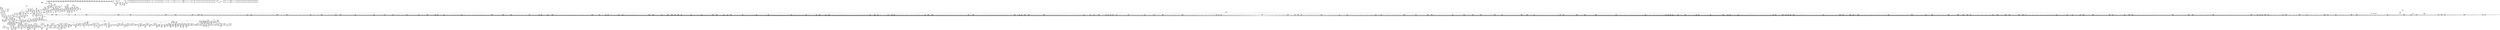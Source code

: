digraph {
	CE0x5004090 [shape=record,shape=Mrecord,label="{CE0x5004090|_ret_i32_%call17,_!dbg_!15526|security/apparmor/file.c,307|*SummSource*}"]
	CE0x4fe8c80 [shape=record,shape=Mrecord,label="{CE0x4fe8c80|i1_true|*Constant*|*SummSink*}"]
	CE0x4f74770 [shape=record,shape=Mrecord,label="{CE0x4f74770|__aa_current_profile:tobool|security/apparmor/include/context.h,138}"]
	CE0x4f57f00 [shape=record,shape=Mrecord,label="{CE0x4f57f00|apparmor_path_chmod:tmp3|security/apparmor/lsm.c,349|*SummSource*}"]
	CE0x4fdfa60 [shape=record,shape=Mrecord,label="{CE0x4fdfa60|i64*_getelementptr_inbounds_(_11_x_i64_,_11_x_i64_*___llvm_gcov_ctr58,_i64_0,_i64_9)|*Constant*|*SummSink*}"]
	CE0x4fae6d0 [shape=record,shape=Mrecord,label="{CE0x4fae6d0|80:_i64,_:_CRE_393,394_}"]
	CE0x4f95e30 [shape=record,shape=Mrecord,label="{CE0x4f95e30|0:_i16,_4:_i32,_8:_i16,_40:_%struct.super_block*,_72:_i32,_:_SCMRE_484,485_}"]
	CE0x4f51d00 [shape=record,shape=Mrecord,label="{CE0x4f51d00|common_perm_mnt_dentry:mnt|Function::common_perm_mnt_dentry&Arg::mnt::}"]
	CE0x4ffcfa0 [shape=record,shape=Mrecord,label="{CE0x4ffcfa0|44:_i32,_48:_i16,_128:_i8*,_:_SCMRE_52,56_|*MultipleSource*|Function::aa_cred_profile&Arg::cred::|security/apparmor/include/context.h,138|security/apparmor/include/context.h,99}"]
	CE0x4f95af0 [shape=record,shape=Mrecord,label="{CE0x4f95af0|0:_i16,_4:_i32,_8:_i16,_40:_%struct.super_block*,_72:_i32,_:_SCMRE_482,483_}"]
	CE0x4fb9640 [shape=record,shape=Mrecord,label="{CE0x4fb9640|80:_i64,_:_CRE_640,648_|*MultipleSource*|*LoadInst*|security/apparmor/include/apparmor.h,117|security/apparmor/include/apparmor.h,117}"]
	CE0x4f48c70 [shape=record,shape=Mrecord,label="{CE0x4f48c70|i64*_getelementptr_inbounds_(_6_x_i64_,_6_x_i64_*___llvm_gcov_ctr82,_i64_0,_i64_3)|*Constant*}"]
	CE0x5074290 [shape=record,shape=Mrecord,label="{CE0x5074290|aa_cred_profile:tmp15|security/apparmor/include/context.h,100|*SummSink*}"]
	CE0x4fd0da0 [shape=record,shape=Mrecord,label="{CE0x4fd0da0|80:_i64,_:_CRE_1649,1650_}"]
	CE0x4fd1950 [shape=record,shape=Mrecord,label="{CE0x4fd1950|80:_i64,_:_CRE_1660,1661_}"]
	CE0x506d230 [shape=record,shape=Mrecord,label="{CE0x506d230|aa_cred_profile:tmp8|security/apparmor/include/context.h,100}"]
	CE0x500aa90 [shape=record,shape=Mrecord,label="{CE0x500aa90|i64*_getelementptr_inbounds_(_5_x_i64_,_5_x_i64_*___llvm_gcov_ctr57,_i64_0,_i64_3)|*Constant*|*SummSource*}"]
	CE0x5057da0 [shape=record,shape=Mrecord,label="{CE0x5057da0|aa_cred_profile:tmp24|security/apparmor/include/context.h,100|*SummSink*}"]
	CE0x5071a60 [shape=record,shape=Mrecord,label="{CE0x5071a60|aa_cred_profile:tmp20|security/apparmor/include/context.h,100|*SummSink*}"]
	CE0x4fee2f0 [shape=record,shape=Mrecord,label="{CE0x4fee2f0|common_perm_mnt_dentry:dentry2|security/apparmor/lsm.c,206|*SummSource*}"]
	CE0x4fd0740 [shape=record,shape=Mrecord,label="{CE0x4fd0740|80:_i64,_:_CRE_1643,1644_}"]
	CE0x4fd2c70 [shape=record,shape=Mrecord,label="{CE0x4fd2c70|80:_i64,_:_CRE_1678,1679_}"]
	CE0x4f94210 [shape=record,shape=Mrecord,label="{CE0x4f94210|80:_i64,_:_CRE_1304,1305_}"]
	CE0x506d880 [shape=record,shape=Mrecord,label="{CE0x506d880|44:_i32,_48:_i16,_128:_i8*,_:_SCMRE_40,44_|*MultipleSource*|Function::aa_cred_profile&Arg::cred::|security/apparmor/include/context.h,138|security/apparmor/include/context.h,99}"]
	CE0x4fe6a10 [shape=record,shape=Mrecord,label="{CE0x4fe6a10|common_perm_mnt_dentry:i_uid|security/apparmor/lsm.c,207|*SummSink*}"]
	CE0x4f59260 [shape=record,shape=Mrecord,label="{CE0x4f59260|0:_i16,_4:_i32,_8:_i16,_40:_%struct.super_block*,_72:_i32,_:_SCMRE_473,474_}"]
	CE0x50571a0 [shape=record,shape=Mrecord,label="{CE0x50571a0|aa_cred_profile:if.then}"]
	CE0x4f51ad0 [shape=record,shape=Mrecord,label="{CE0x4f51ad0|i32_12|*Constant*|*SummSink*}"]
	CE0x4fd1fb0 [shape=record,shape=Mrecord,label="{CE0x4fd1fb0|80:_i64,_:_CRE_1666,1667_}"]
	CE0x4f7f570 [shape=record,shape=Mrecord,label="{CE0x4f7f570|0:_i16,_4:_i32,_8:_i16,_40:_%struct.super_block*,_72:_i32,_:_SCMRE_48,56_|*MultipleSource*|security/apparmor/include/apparmor.h,117|Function::mediated_filesystem&Arg::inode::|security/apparmor/lsm.c,349}"]
	CE0x4f8de80 [shape=record,shape=Mrecord,label="{CE0x4f8de80|0:_i16,_4:_i32,_8:_i16,_40:_%struct.super_block*,_72:_i32,_:_SCMRE_286,287_}"]
	CE0x4f72760 [shape=record,shape=Mrecord,label="{CE0x4f72760|apparmor_path_chmod:call2|security/apparmor/lsm.c,352}"]
	CE0x4fe4690 [shape=record,shape=Mrecord,label="{CE0x4fe4690|aa_cred_profile:cred|Function::aa_cred_profile&Arg::cred::|*SummSource*}"]
	CE0x4fbc630 [shape=record,shape=Mrecord,label="{CE0x4fbc630|80:_i64,_:_CRE_64,72_|*MultipleSource*|*LoadInst*|security/apparmor/include/apparmor.h,117|security/apparmor/include/apparmor.h,117}"]
	CE0x4f772d0 [shape=record,shape=Mrecord,label="{CE0x4f772d0|common_perm_mnt_dentry:mask|Function::common_perm_mnt_dentry&Arg::mask::}"]
	CE0x4fca320 [shape=record,shape=Mrecord,label="{CE0x4fca320|80:_i64,_:_CRE_1327,1328_}"]
	CE0x4fcf750 [shape=record,shape=Mrecord,label="{CE0x4fcf750|80:_i64,_:_CRE_1628,1629_}"]
	CE0x4fbb3e0 [shape=record,shape=Mrecord,label="{CE0x4fbb3e0|mediated_filesystem:s_flags|security/apparmor/include/apparmor.h,117|*SummSink*}"]
	CE0x4fd7660 [shape=record,shape=Mrecord,label="{CE0x4fd7660|80:_i64,_:_CRE_2112,2120_|*MultipleSource*|*LoadInst*|security/apparmor/include/apparmor.h,117|security/apparmor/include/apparmor.h,117}"]
	CE0x5031fa0 [shape=record,shape=Mrecord,label="{CE0x5031fa0|__aa_current_profile:tmp5|security/apparmor/include/context.h,138}"]
	CE0x4fcc300 [shape=record,shape=Mrecord,label="{CE0x4fcc300|80:_i64,_:_CRE_1357,1358_}"]
	CE0x4f8f060 [shape=record,shape=Mrecord,label="{CE0x4f8f060|0:_i16,_4:_i32,_8:_i16,_40:_%struct.super_block*,_72:_i32,_:_SCMRE_297,298_}"]
	CE0x4f9b8d0 [shape=record,shape=Mrecord,label="{CE0x4f9b8d0|0:_i16,_4:_i32,_8:_i16,_40:_%struct.super_block*,_72:_i32,_:_SCMRE_586,587_}"]
	CE0x4f69a00 [shape=record,shape=Mrecord,label="{CE0x4f69a00|common_perm_mnt_dentry:cond|security/apparmor/lsm.c, 207|*SummSource*}"]
	CE0x4f850b0 [shape=record,shape=Mrecord,label="{CE0x4f850b0|0:_i16,_4:_i32,_8:_i16,_40:_%struct.super_block*,_72:_i32,_:_SCMRE_175,176_}"]
	CE0x4fa8980 [shape=record,shape=Mrecord,label="{CE0x4fa8980|0:_i16,_4:_i32,_8:_i16,_40:_%struct.super_block*,_72:_i32,_:_SCMRE_907,908_}"]
	CE0x5007b50 [shape=record,shape=Mrecord,label="{CE0x5007b50|GLOBAL:__llvm_gcov_ctr57|Global_var:__llvm_gcov_ctr57|*SummSource*}"]
	CE0x4fd7280 [shape=record,shape=Mrecord,label="{CE0x4fd7280|80:_i64,_:_CRE_1928,2056_|*MultipleSource*|*LoadInst*|security/apparmor/include/apparmor.h,117|security/apparmor/include/apparmor.h,117}"]
	CE0x4f7f0b0 [shape=record,shape=Mrecord,label="{CE0x4f7f0b0|0:_i16,_4:_i32,_8:_i16,_40:_%struct.super_block*,_72:_i32,_:_SCMRE_32,40_|*MultipleSource*|security/apparmor/include/apparmor.h,117|Function::mediated_filesystem&Arg::inode::|security/apparmor/lsm.c,349}"]
	CE0x4fb3ef0 [shape=record,shape=Mrecord,label="{CE0x4fb3ef0|80:_i64,_:_CRE_528,536_|*MultipleSource*|*LoadInst*|security/apparmor/include/apparmor.h,117|security/apparmor/include/apparmor.h,117}"]
	CE0x4f988b0 [shape=record,shape=Mrecord,label="{CE0x4f988b0|0:_i16,_4:_i32,_8:_i16,_40:_%struct.super_block*,_72:_i32,_:_SCMRE_555,556_}"]
	CE0x4fc4c20 [shape=record,shape=Mrecord,label="{CE0x4fc4c20|80:_i64,_:_CRE_1257,1258_}"]
	CE0x5009440 [shape=record,shape=Mrecord,label="{CE0x5009440|common_perm:path|Function::common_perm&Arg::path::|*SummSource*}"]
	CE0x506cf30 [shape=record,shape=Mrecord,label="{CE0x506cf30|i64*_getelementptr_inbounds_(_16_x_i64_,_16_x_i64_*___llvm_gcov_ctr46,_i64_0,_i64_14)|*Constant*|*SummSink*}"]
	CE0x5005dd0 [shape=record,shape=Mrecord,label="{CE0x5005dd0|__aa_current_profile:if.end|*SummSource*}"]
	CE0x4faf630 [shape=record,shape=Mrecord,label="{CE0x4faf630|80:_i64,_:_CRE_407,408_}"]
	CE0x4f59500 [shape=record,shape=Mrecord,label="{CE0x4f59500|0:_i16,_4:_i32,_8:_i16,_40:_%struct.super_block*,_72:_i32,_:_SCMRE_474,475_}"]
	CE0x4fc3c30 [shape=record,shape=Mrecord,label="{CE0x4fc3c30|80:_i64,_:_CRE_1242,1243_}"]
	CE0x4f38ca0 [shape=record,shape=Mrecord,label="{CE0x4f38ca0|GLOBAL:mediated_filesystem|*Constant*}"]
	CE0x4fe8230 [shape=record,shape=Mrecord,label="{CE0x4fe8230|mediated_filesystem:and|security/apparmor/include/apparmor.h,117|*SummSink*}"]
	CE0x5070780 [shape=record,shape=Mrecord,label="{CE0x5070780|aa_cred_profile:tmp18|security/apparmor/include/context.h,100|*SummSource*}"]
	CE0x4f85730 [shape=record,shape=Mrecord,label="{CE0x4f85730|0:_i16,_4:_i32,_8:_i16,_40:_%struct.super_block*,_72:_i32,_:_SCMRE_179,180_}"]
	CE0x4f97bf0 [shape=record,shape=Mrecord,label="{CE0x4f97bf0|0:_i16,_4:_i32,_8:_i16,_40:_%struct.super_block*,_72:_i32,_:_SCMRE_540,544_|*MultipleSource*|security/apparmor/include/apparmor.h,117|Function::mediated_filesystem&Arg::inode::|security/apparmor/lsm.c,349}"]
	CE0x4f350e0 [shape=record,shape=Mrecord,label="{CE0x4f350e0|common_perm_mnt_dentry:mask|Function::common_perm_mnt_dentry&Arg::mask::|*SummSource*}"]
	CE0x5060910 [shape=record,shape=Mrecord,label="{CE0x5060910|44:_i32,_48:_i16,_128:_i8*,_:_SCMRE_80,88_|*MultipleSource*|Function::aa_cred_profile&Arg::cred::|security/apparmor/include/context.h,138|security/apparmor/include/context.h,99}"]
	CE0x4f8db40 [shape=record,shape=Mrecord,label="{CE0x4f8db40|0:_i16,_4:_i32,_8:_i16,_40:_%struct.super_block*,_72:_i32,_:_SCMRE_284,285_}"]
	CE0x57fae10 [shape=record,shape=Mrecord,label="{CE0x57fae10|i64_1|*Constant*}"]
	CE0x4fb59b0 [shape=record,shape=Mrecord,label="{CE0x4fb59b0|80:_i64,_:_CRE_576,577_}"]
	CE0x50091a0 [shape=record,shape=Mrecord,label="{CE0x50091a0|common_perm:op|Function::common_perm&Arg::op::|*SummSink*}"]
	CE0x4f955b0 [shape=record,shape=Mrecord,label="{CE0x4f955b0|80:_i64,_:_CRE_1321,1322_}"]
	CE0x5064320 [shape=record,shape=Mrecord,label="{CE0x5064320|aa_cred_profile:conv|security/apparmor/include/context.h,100|*SummSource*}"]
	CE0x4faeec0 [shape=record,shape=Mrecord,label="{CE0x4faeec0|80:_i64,_:_CRE_400,401_}"]
	CE0x4f77130 [shape=record,shape=Mrecord,label="{CE0x4f77130|i32_256|*Constant*|*SummSink*}"]
	CE0x4f58040 [shape=record,shape=Mrecord,label="{CE0x4f58040|apparmor_path_chmod:call|security/apparmor/lsm.c,349|*SummSource*}"]
	CE0x4fe04f0 [shape=record,shape=Mrecord,label="{CE0x4fe04f0|__aa_current_profile:tmp16|security/apparmor/include/context.h,138}"]
	CE0x4fc4a00 [shape=record,shape=Mrecord,label="{CE0x4fc4a00|80:_i64,_:_CRE_1255,1256_}"]
	CE0x4f77780 [shape=record,shape=Mrecord,label="{CE0x4f77780|__aa_current_profile:cred|security/apparmor/include/context.h,138}"]
	CE0x4faaee0 [shape=record,shape=Mrecord,label="{CE0x4faaee0|0:_i16,_4:_i32,_8:_i16,_40:_%struct.super_block*,_72:_i32,_:_SCMRE_930,931_}"]
	CE0x4fb8210 [shape=record,shape=Mrecord,label="{CE0x4fb8210|80:_i64,_:_CRE_614,615_}"]
	CE0x5003320 [shape=record,shape=Mrecord,label="{CE0x5003320|aa_path_perm:flags|Function::aa_path_perm&Arg::flags::|*SummSink*}"]
	CE0x4fe42a0 [shape=record,shape=Mrecord,label="{CE0x4fe42a0|GLOBAL:aa_cred_profile|*Constant*|*SummSink*}"]
	CE0x5064ee0 [shape=record,shape=Mrecord,label="{CE0x5064ee0|aa_cred_profile:tobool4|security/apparmor/include/context.h,100}"]
	CE0x505b9b0 [shape=record,shape=Mrecord,label="{CE0x505b9b0|i64*_getelementptr_inbounds_(_16_x_i64_,_16_x_i64_*___llvm_gcov_ctr46,_i64_0,_i64_13)|*Constant*}"]
	CE0x4f751f0 [shape=record,shape=Mrecord,label="{CE0x4f751f0|i32_4|*Constant*}"]
	CE0x4fd5890 [shape=record,shape=Mrecord,label="{CE0x4fd5890|80:_i64,_:_CRE_1840,1848_|*MultipleSource*|*LoadInst*|security/apparmor/include/apparmor.h,117|security/apparmor/include/apparmor.h,117}"]
	CE0x4fe50d0 [shape=record,shape=Mrecord,label="{CE0x4fe50d0|GLOBAL:get_current|*Constant*|*SummSink*}"]
	CE0x4f36a00 [shape=record,shape=Mrecord,label="{CE0x4f36a00|apparmor_path_chmod:if.then}"]
	CE0x4fb9750 [shape=record,shape=Mrecord,label="{CE0x4fb9750|80:_i64,_:_CRE_648,656_|*MultipleSource*|*LoadInst*|security/apparmor/include/apparmor.h,117|security/apparmor/include/apparmor.h,117}"]
	CE0x505c4a0 [shape=record,shape=Mrecord,label="{CE0x505c4a0|aa_cred_profile:tmp28|security/apparmor/include/context.h,100|*SummSource*}"]
	CE0x502ff90 [shape=record,shape=Mrecord,label="{CE0x502ff90|i64*_getelementptr_inbounds_(_16_x_i64_,_16_x_i64_*___llvm_gcov_ctr46,_i64_0,_i64_4)|*Constant*}"]
	CE0x5008bb0 [shape=record,shape=Mrecord,label="{CE0x5008bb0|common_perm:entry}"]
	CE0x4f72350 [shape=record,shape=Mrecord,label="{CE0x4f72350|apparmor_path_chmod:tmp13|*LoadInst*|security/apparmor/lsm.c,352|*SummSink*}"]
	CE0x4fdb820 [shape=record,shape=Mrecord,label="{CE0x4fdb820|COLLAPSED:_GCMRE___llvm_gcov_ctr57_internal_global_5_x_i64_zeroinitializer:_elem_0:default:}"]
	CE0x4f8eb80 [shape=record,shape=Mrecord,label="{CE0x4f8eb80|0:_i16,_4:_i32,_8:_i16,_40:_%struct.super_block*,_72:_i32,_:_SCMRE_294,295_}"]
	CE0x502ddc0 [shape=record,shape=Mrecord,label="{CE0x502ddc0|i64*_getelementptr_inbounds_(_11_x_i64_,_11_x_i64_*___llvm_gcov_ctr58,_i64_0,_i64_0)|*Constant*|*SummSource*}"]
	CE0x4f8d4c0 [shape=record,shape=Mrecord,label="{CE0x4f8d4c0|0:_i16,_4:_i32,_8:_i16,_40:_%struct.super_block*,_72:_i32,_:_SCMRE_280,281_}"]
	CE0x4ffa1b0 [shape=record,shape=Mrecord,label="{CE0x4ffa1b0|GLOBAL:get_current|*Constant*}"]
	CE0x5037550 [shape=record,shape=Mrecord,label="{CE0x5037550|GLOBAL:__llvm_gcov_ctr46|Global_var:__llvm_gcov_ctr46|*SummSink*}"]
	CE0x4fc5c10 [shape=record,shape=Mrecord,label="{CE0x4fc5c10|80:_i64,_:_CRE_1272,1273_}"]
	CE0x4fab3c0 [shape=record,shape=Mrecord,label="{CE0x4fab3c0|0:_i16,_4:_i32,_8:_i16,_40:_%struct.super_block*,_72:_i32,_:_SCMRE_933,934_}"]
	CE0x50309f0 [shape=record,shape=Mrecord,label="{CE0x50309f0|i64*_getelementptr_inbounds_(_16_x_i64_,_16_x_i64_*___llvm_gcov_ctr46,_i64_0,_i64_4)|*Constant*|*SummSink*}"]
	CE0x4f84a30 [shape=record,shape=Mrecord,label="{CE0x4f84a30|0:_i16,_4:_i32,_8:_i16,_40:_%struct.super_block*,_72:_i32,_:_SCMRE_171,172_}"]
	CE0x4fb30a0 [shape=record,shape=Mrecord,label="{CE0x4fb30a0|80:_i64,_:_CRE_462,463_}"]
	CE0x4fcc0e0 [shape=record,shape=Mrecord,label="{CE0x4fcc0e0|80:_i64,_:_CRE_1355,1356_}"]
	CE0x4ffada0 [shape=record,shape=Mrecord,label="{CE0x4ffada0|common_perm_mnt_dentry:i_mode|security/apparmor/lsm.c,208|*SummSink*}"]
	CE0x4f92540 [shape=record,shape=Mrecord,label="{CE0x4f92540|0:_i16,_4:_i32,_8:_i16,_40:_%struct.super_block*,_72:_i32,_:_SCMRE_408,416_|*MultipleSource*|security/apparmor/include/apparmor.h,117|Function::mediated_filesystem&Arg::inode::|security/apparmor/lsm.c,349}"]
	CE0x4f88d40 [shape=record,shape=Mrecord,label="{CE0x4f88d40|0:_i16,_4:_i32,_8:_i16,_40:_%struct.super_block*,_72:_i32,_:_SCMRE_224,232_|*MultipleSource*|security/apparmor/include/apparmor.h,117|Function::mediated_filesystem&Arg::inode::|security/apparmor/lsm.c,349}"]
	CE0x4fcfca0 [shape=record,shape=Mrecord,label="{CE0x4fcfca0|80:_i64,_:_CRE_1633,1634_}"]
	CE0x4bd5c90 [shape=record,shape=Mrecord,label="{CE0x4bd5c90|i32_1|*Constant*|*SummSink*}"]
	CE0x4ffa3f0 [shape=record,shape=Mrecord,label="{CE0x4ffa3f0|common_perm:cond|Function::common_perm&Arg::cond::|*SummSink*}"]
	CE0x4fdb7b0 [shape=record,shape=Mrecord,label="{CE0x4fdb7b0|common_perm:tmp}"]
	CE0x4f98ad0 [shape=record,shape=Mrecord,label="{CE0x4f98ad0|0:_i16,_4:_i32,_8:_i16,_40:_%struct.super_block*,_72:_i32,_:_SCMRE_557,558_}"]
	CE0x4fe6890 [shape=record,shape=Mrecord,label="{CE0x4fe6890|common_perm_mnt_dentry:tmp5|security/apparmor/lsm.c,207}"]
	CE0x4fa6420 [shape=record,shape=Mrecord,label="{CE0x4fa6420|0:_i16,_4:_i32,_8:_i16,_40:_%struct.super_block*,_72:_i32,_:_SCMRE_884,885_}"]
	CE0x4fbbf70 [shape=record,shape=Mrecord,label="{CE0x4fbbf70|80:_i64,_:_CRE_32,40_|*MultipleSource*|*LoadInst*|security/apparmor/include/apparmor.h,117|security/apparmor/include/apparmor.h,117}"]
	CE0x4f6e020 [shape=record,shape=Mrecord,label="{CE0x4f6e020|apparmor_path_chmod:tmp12|*LoadInst*|security/apparmor/lsm.c,352}"]
	CE0x4f37750 [shape=record,shape=Mrecord,label="{CE0x4f37750|apparmor_path_chmod:tmp7|security/apparmor/lsm.c,349|*SummSink*}"]
	CE0x5057210 [shape=record,shape=Mrecord,label="{CE0x5057210|aa_cred_profile:if.then|*SummSource*}"]
	CE0x4f84f10 [shape=record,shape=Mrecord,label="{CE0x4f84f10|0:_i16,_4:_i32,_8:_i16,_40:_%struct.super_block*,_72:_i32,_:_SCMRE_174,175_}"]
	CE0x4fbf4b0 [shape=record,shape=Mrecord,label="{CE0x4fbf4b0|80:_i64,_:_CRE_264,268_|*MultipleSource*|*LoadInst*|security/apparmor/include/apparmor.h,117|security/apparmor/include/apparmor.h,117}"]
	CE0x4fefbd0 [shape=record,shape=Mrecord,label="{CE0x4fefbd0|common_perm_mnt_dentry:d_inode3|security/apparmor/lsm.c,208|*SummSource*}"]
	CE0x4fea1b0 [shape=record,shape=Mrecord,label="{CE0x4fea1b0|__aa_current_profile:entry}"]
	CE0x5056fb0 [shape=record,shape=Mrecord,label="{CE0x5056fb0|GLOBAL:current_task|Global_var:current_task}"]
	CE0x4fdb5d0 [shape=record,shape=Mrecord,label="{CE0x4fdb5d0|i64*_getelementptr_inbounds_(_5_x_i64_,_5_x_i64_*___llvm_gcov_ctr57,_i64_0,_i64_0)|*Constant*|*SummSink*}"]
	CE0x4f8ed20 [shape=record,shape=Mrecord,label="{CE0x4f8ed20|0:_i16,_4:_i32,_8:_i16,_40:_%struct.super_block*,_72:_i32,_:_SCMRE_295,296_}"]
	CE0x5031e20 [shape=record,shape=Mrecord,label="{CE0x5031e20|aa_cred_profile:do.cond}"]
	CE0x4f9e990 [shape=record,shape=Mrecord,label="{CE0x4f9e990|0:_i16,_4:_i32,_8:_i16,_40:_%struct.super_block*,_72:_i32,_:_SCMRE_616,617_}"]
	CE0x506e000 [shape=record,shape=Mrecord,label="{CE0x506e000|44:_i32,_48:_i16,_128:_i8*,_:_SCMRE_120,128_|*MultipleSource*|Function::aa_cred_profile&Arg::cred::|security/apparmor/include/context.h,138|security/apparmor/include/context.h,99}"]
	CE0x4fed9a0 [shape=record,shape=Mrecord,label="{CE0x4fed9a0|common_perm_mnt_dentry:tmp3|*SummSink*}"]
	CE0x4fe1ee0 [shape=record,shape=Mrecord,label="{CE0x4fe1ee0|__aa_current_profile:tmp17|security/apparmor/include/context.h,138|*SummSink*}"]
	CE0x4f96ed0 [shape=record,shape=Mrecord,label="{CE0x4f96ed0|0:_i16,_4:_i32,_8:_i16,_40:_%struct.super_block*,_72:_i32,_:_SCMRE_508,512_|*MultipleSource*|security/apparmor/include/apparmor.h,117|Function::mediated_filesystem&Arg::inode::|security/apparmor/lsm.c,349}"]
	CE0x4f487d0 [shape=record,shape=Mrecord,label="{CE0x4f487d0|i64_0|*Constant*|*SummSource*}"]
	CE0x4f5b1d0 [shape=record,shape=Mrecord,label="{CE0x4f5b1d0|apparmor_path_chmod:tmp9|security/apparmor/lsm.c,350}"]
	CE0x5005700 [shape=record,shape=Mrecord,label="{CE0x5005700|common_perm:tmp10|security/apparmor/lsm.c,172|*SummSource*}"]
	CE0x4f3a640 [shape=record,shape=Mrecord,label="{CE0x4f3a640|_call_void_mcount()_#2|*SummSource*}"]
	CE0x5002820 [shape=record,shape=Mrecord,label="{CE0x5002820|aa_path_perm:profile|Function::aa_path_perm&Arg::profile::|*SummSource*}"]
	CE0x4fb0ea0 [shape=record,shape=Mrecord,label="{CE0x4fb0ea0|80:_i64,_:_CRE_430,431_}"]
	CE0x4f49b00 [shape=record,shape=Mrecord,label="{CE0x4f49b00|_call_void_mcount()_#2|*SummSource*}"]
	CE0x4f9bf50 [shape=record,shape=Mrecord,label="{CE0x4f9bf50|0:_i16,_4:_i32,_8:_i16,_40:_%struct.super_block*,_72:_i32,_:_SCMRE_590,591_}"]
	CE0x4fc1e70 [shape=record,shape=Mrecord,label="{CE0x4fc1e70|80:_i64,_:_CRE_1214,1215_}"]
	CE0x4f58280 [shape=record,shape=Mrecord,label="{CE0x4f58280|i64_2|*Constant*|*SummSource*}"]
	CE0x4f72240 [shape=record,shape=Mrecord,label="{CE0x4f72240|apparmor_path_chmod:tmp13|*LoadInst*|security/apparmor/lsm.c,352|*SummSource*}"]
	CE0x4fa4ac0 [shape=record,shape=Mrecord,label="{CE0x4fa4ac0|0:_i16,_4:_i32,_8:_i16,_40:_%struct.super_block*,_72:_i32,_:_SCMRE_867,868_}"]
	CE0x4fcd510 [shape=record,shape=Mrecord,label="{CE0x4fcd510|80:_i64,_:_CRE_1374,1375_}"]
	CE0x4fe7c30 [shape=record,shape=Mrecord,label="{CE0x4fe7c30|common_perm:bb|*SummSource*}"]
	CE0x5031150 [shape=record,shape=Mrecord,label="{CE0x5031150|aa_cred_profile:tmp11|security/apparmor/include/context.h,100}"]
	CE0x4fcfdb0 [shape=record,shape=Mrecord,label="{CE0x4fcfdb0|80:_i64,_:_CRE_1634,1635_}"]
	CE0x4ffbb40 [shape=record,shape=Mrecord,label="{CE0x4ffbb40|i64*_getelementptr_inbounds_(_11_x_i64_,_11_x_i64_*___llvm_gcov_ctr58,_i64_0,_i64_0)|*Constant*|*SummSink*}"]
	CE0x4fea7e0 [shape=record,shape=Mrecord,label="{CE0x4fea7e0|common_perm_mnt_dentry:dentry2|security/apparmor/lsm.c,206}"]
	CE0x5033110 [shape=record,shape=Mrecord,label="{CE0x5033110|GLOBAL:__llvm_gcov_ctr58|Global_var:__llvm_gcov_ctr58|*SummSource*}"]
	CE0x4f3b730 [shape=record,shape=Mrecord,label="{CE0x4f3b730|apparmor_path_chmod:bb|*SummSink*}"]
	CE0x4febdd0 [shape=record,shape=Mrecord,label="{CE0x4febdd0|aa_cred_profile:tmp6|security/apparmor/include/context.h,100|*SummSink*}"]
	CE0x4fb1fa0 [shape=record,shape=Mrecord,label="{CE0x4fb1fa0|80:_i64,_:_CRE_446,447_}"]
	CE0x5053860 [shape=record,shape=Mrecord,label="{CE0x5053860|i64*_getelementptr_inbounds_(_16_x_i64_,_16_x_i64_*___llvm_gcov_ctr46,_i64_0,_i64_7)|*Constant*|*SummSink*}"]
	CE0x4fd6650 [shape=record,shape=Mrecord,label="{CE0x4fd6650|80:_i64,_:_CRE_1876,1877_}"]
	CE0x4f79af0 [shape=record,shape=Mrecord,label="{CE0x4f79af0|i64*_getelementptr_inbounds_(_6_x_i64_,_6_x_i64_*___llvm_gcov_ctr82,_i64_0,_i64_5)|*Constant*|*SummSource*}"]
	CE0x4fef410 [shape=record,shape=Mrecord,label="{CE0x4fef410|i64*_getelementptr_inbounds_(_2_x_i64_,_2_x_i64_*___llvm_gcov_ctr83,_i64_0,_i64_0)|*Constant*|*SummSource*}"]
	CE0x4f75d40 [shape=record,shape=Mrecord,label="{CE0x4f75d40|common_perm_mnt_dentry:tmp6|security/apparmor/lsm.c,207}"]
	CE0x4fe3690 [shape=record,shape=Mrecord,label="{CE0x4fe3690|__aa_current_profile:tmp20|security/apparmor/include/context.h,138|*SummSink*}"]
	CE0x50092b0 [shape=record,shape=Mrecord,label="{CE0x50092b0|common_perm:path|Function::common_perm&Arg::path::}"]
	CE0x4f9cdf0 [shape=record,shape=Mrecord,label="{CE0x4f9cdf0|0:_i16,_4:_i32,_8:_i16,_40:_%struct.super_block*,_72:_i32,_:_SCMRE_599,600_}"]
	CE0x4faf0e0 [shape=record,shape=Mrecord,label="{CE0x4faf0e0|80:_i64,_:_CRE_402,403_}"]
	CE0x504eaa0 [shape=record,shape=Mrecord,label="{CE0x504eaa0|_ret_%struct.aa_profile*_%tmp34,_!dbg_!15510|security/apparmor/include/context.h,101|*SummSource*}"]
	CE0x5000880 [shape=record,shape=Mrecord,label="{CE0x5000880|__aa_current_profile:tobool1|security/apparmor/include/context.h,138}"]
	CE0x4fd1730 [shape=record,shape=Mrecord,label="{CE0x4fd1730|80:_i64,_:_CRE_1658,1659_}"]
	CE0x4f90580 [shape=record,shape=Mrecord,label="{CE0x4f90580|0:_i16,_4:_i32,_8:_i16,_40:_%struct.super_block*,_72:_i32,_:_SCMRE_310,311_}"]
	CE0x4f4a8a0 [shape=record,shape=Mrecord,label="{CE0x4f4a8a0|common_perm_mnt_dentry:tmp}"]
	CE0x50061d0 [shape=record,shape=Mrecord,label="{CE0x50061d0|aa_cred_profile:tmp2|*SummSink*}"]
	"CONST[source:0(mediator),value:2(dynamic)][purpose:{subject}][SrcIdx:4]"
	CE0x4fa3620 [shape=record,shape=Mrecord,label="{CE0x4fa3620|0:_i16,_4:_i32,_8:_i16,_40:_%struct.super_block*,_72:_i32,_:_SCMRE_824,832_|*MultipleSource*|security/apparmor/include/apparmor.h,117|Function::mediated_filesystem&Arg::inode::|security/apparmor/lsm.c,349}"]
	CE0x4faa860 [shape=record,shape=Mrecord,label="{CE0x4faa860|0:_i16,_4:_i32,_8:_i16,_40:_%struct.super_block*,_72:_i32,_:_SCMRE_926,927_}"]
	CE0x4f87e30 [shape=record,shape=Mrecord,label="{CE0x4f87e30|0:_i16,_4:_i32,_8:_i16,_40:_%struct.super_block*,_72:_i32,_:_SCMRE_203,204_}"]
	CE0x4f90fb0 [shape=record,shape=Mrecord,label="{CE0x4f90fb0|0:_i16,_4:_i32,_8:_i16,_40:_%struct.super_block*,_72:_i32,_:_SCMRE_336,344_|*MultipleSource*|security/apparmor/include/apparmor.h,117|Function::mediated_filesystem&Arg::inode::|security/apparmor/lsm.c,349}"]
	CE0x4fb6cd0 [shape=record,shape=Mrecord,label="{CE0x4fb6cd0|80:_i64,_:_CRE_594,595_}"]
	CE0x4c01150 [shape=record,shape=Mrecord,label="{CE0x4c01150|i32_0|*Constant*|*SummSink*}"]
	CE0x505db40 [shape=record,shape=Mrecord,label="{CE0x505db40|aa_cred_profile:tmp29|security/apparmor/include/context.h,100|*SummSink*}"]
	CE0x4f59e10 [shape=record,shape=Mrecord,label="{CE0x4f59e10|common_perm_mnt_dentry:dentry|Function::common_perm_mnt_dentry&Arg::dentry::}"]
	CE0x4f8b100 [shape=record,shape=Mrecord,label="{CE0x4f8b100|0:_i16,_4:_i32,_8:_i16,_40:_%struct.super_block*,_72:_i32,_:_SCMRE_258,259_}"]
	CE0x5007de0 [shape=record,shape=Mrecord,label="{CE0x5007de0|common_perm:tmp5|security/apparmor/lsm.c,169}"]
	CE0x4fc3a10 [shape=record,shape=Mrecord,label="{CE0x4fc3a10|80:_i64,_:_CRE_1240,1241_}"]
	CE0x4fe2050 [shape=record,shape=Mrecord,label="{CE0x4fe2050|__aa_current_profile:tmp18|security/apparmor/include/context.h,138}"]
	CE0x4f69e00 [shape=record,shape=Mrecord,label="{CE0x4f69e00|_ret_%struct.aa_profile*_%call4,_!dbg_!15494|security/apparmor/include/context.h,138|*SummSink*}"]
	CE0x4f86f90 [shape=record,shape=Mrecord,label="{CE0x4f86f90|0:_i16,_4:_i32,_8:_i16,_40:_%struct.super_block*,_72:_i32,_:_SCMRE_194,195_}"]
	"CONST[source:0(mediator),value:2(dynamic)][purpose:{object}]"
	CE0x4fe01e0 [shape=record,shape=Mrecord,label="{CE0x4fe01e0|__aa_current_profile:tmp15|security/apparmor/include/context.h,138|*SummSink*}"]
	CE0x4f30630 [shape=record,shape=Mrecord,label="{CE0x4f30630|apparmor_path_chmod:if.then|*SummSource*}"]
	CE0x4fa5f40 [shape=record,shape=Mrecord,label="{CE0x4fa5f40|0:_i16,_4:_i32,_8:_i16,_40:_%struct.super_block*,_72:_i32,_:_SCMRE_881,882_}"]
	CE0x4fb1830 [shape=record,shape=Mrecord,label="{CE0x4fb1830|80:_i64,_:_CRE_439,440_}"]
	CE0x4f8a8e0 [shape=record,shape=Mrecord,label="{CE0x4f8a8e0|0:_i16,_4:_i32,_8:_i16,_40:_%struct.super_block*,_72:_i32,_:_SCMRE_253,254_}"]
	CE0x4fde2f0 [shape=record,shape=Mrecord,label="{CE0x4fde2f0|GLOBAL:lockdep_rcu_suspicious|*Constant*|*SummSink*}"]
	CE0x500b190 [shape=record,shape=Mrecord,label="{CE0x500b190|common_perm:tmp7|security/apparmor/lsm.c,170|*SummSource*}"]
	CE0x50736d0 [shape=record,shape=Mrecord,label="{CE0x50736d0|i64_6|*Constant*|*SummSource*}"]
	CE0x4fffc70 [shape=record,shape=Mrecord,label="{CE0x4fffc70|COLLAPSED:_GCMRE___llvm_gcov_ctr58_internal_global_11_x_i64_zeroinitializer:_elem_0:default:}"]
	CE0x502ed60 [shape=record,shape=Mrecord,label="{CE0x502ed60|__aa_current_profile:tmp7|security/apparmor/include/context.h,138}"]
	CE0x4f9c430 [shape=record,shape=Mrecord,label="{CE0x4f9c430|0:_i16,_4:_i32,_8:_i16,_40:_%struct.super_block*,_72:_i32,_:_SCMRE_593,594_}"]
	CE0x4fb7330 [shape=record,shape=Mrecord,label="{CE0x4fb7330|80:_i64,_:_CRE_600,601_}"]
	CE0x4f41350 [shape=record,shape=Mrecord,label="{CE0x4f41350|apparmor_path_chmod:path|Function::apparmor_path_chmod&Arg::path::}"]
	CE0x502f450 [shape=record,shape=Mrecord,label="{CE0x502f450|__aa_current_profile:tobool|security/apparmor/include/context.h,138|*SummSource*}"]
	CE0x4fb7990 [shape=record,shape=Mrecord,label="{CE0x4fb7990|80:_i64,_:_CRE_606,607_}"]
	CE0x4f359c0 [shape=record,shape=Mrecord,label="{CE0x4f359c0|common_perm_mnt_dentry:mask|Function::common_perm_mnt_dentry&Arg::mask::|*SummSink*}"]
	CE0x4ffaf20 [shape=record,shape=Mrecord,label="{CE0x4ffaf20|common_perm_mnt_dentry:tmp8|security/apparmor/lsm.c,208}"]
	CE0x5004f50 [shape=record,shape=Mrecord,label="{CE0x5004f50|common_perm:tmp9|security/apparmor/lsm.c,172}"]
	CE0x4f9b250 [shape=record,shape=Mrecord,label="{CE0x4f9b250|0:_i16,_4:_i32,_8:_i16,_40:_%struct.super_block*,_72:_i32,_:_SCMRE_582,583_}"]
	CE0x4f71600 [shape=record,shape=Mrecord,label="{CE0x4f71600|apparmor_path_chmod:dentry1|security/apparmor/lsm.c,352}"]
	CE0x4fad9b0 [shape=record,shape=Mrecord,label="{CE0x4fad9b0|0:_i16,_4:_i32,_8:_i16,_40:_%struct.super_block*,_72:_i32,_:_SCMRE_1000,1008_|*MultipleSource*|security/apparmor/include/apparmor.h,117|Function::mediated_filesystem&Arg::inode::|security/apparmor/lsm.c,349}"]
	CE0x4f6a140 [shape=record,shape=Mrecord,label="{CE0x4f6a140|mediated_filesystem:tmp2|*SummSource*}"]
	CE0x4fea080 [shape=record,shape=Mrecord,label="{CE0x4fea080|GLOBAL:__aa_current_profile|*Constant*|*SummSink*}"]
	CE0x4fd2610 [shape=record,shape=Mrecord,label="{CE0x4fd2610|80:_i64,_:_CRE_1672,1673_}"]
	CE0x4fa5720 [shape=record,shape=Mrecord,label="{CE0x4fa5720|0:_i16,_4:_i32,_8:_i16,_40:_%struct.super_block*,_72:_i32,_:_SCMRE_876,877_}"]
	CE0x5051b50 [shape=record,shape=Mrecord,label="{CE0x5051b50|%struct.task_struct*_(%struct.task_struct**)*_asm_movq_%gs:$_1:P_,$0_,_r,im,_dirflag_,_fpsr_,_flags_}"]
	CE0x4f5b480 [shape=record,shape=Mrecord,label="{CE0x4f5b480|apparmor_path_chmod:tmp9|security/apparmor/lsm.c,350|*SummSink*}"]
	CE0x4f9f830 [shape=record,shape=Mrecord,label="{CE0x4f9f830|0:_i16,_4:_i32,_8:_i16,_40:_%struct.super_block*,_72:_i32,_:_SCMRE_632,640_|*MultipleSource*|security/apparmor/include/apparmor.h,117|Function::mediated_filesystem&Arg::inode::|security/apparmor/lsm.c,349}"]
	CE0x4fa6900 [shape=record,shape=Mrecord,label="{CE0x4fa6900|0:_i16,_4:_i32,_8:_i16,_40:_%struct.super_block*,_72:_i32,_:_SCMRE_887,888_}"]
	CE0x4f49c30 [shape=record,shape=Mrecord,label="{CE0x4f49c30|common_perm:call|security/apparmor/lsm.c,168}"]
	CE0x50337a0 [shape=record,shape=Mrecord,label="{CE0x50337a0|__aa_current_profile:if.then|*SummSink*}"]
	CE0x4faffc0 [shape=record,shape=Mrecord,label="{CE0x4faffc0|80:_i64,_:_CRE_416,417_}"]
	CE0x4fb7220 [shape=record,shape=Mrecord,label="{CE0x4fb7220|80:_i64,_:_CRE_599,600_}"]
	CE0x4f378d0 [shape=record,shape=Mrecord,label="{CE0x4f378d0|i64*_getelementptr_inbounds_(_6_x_i64_,_6_x_i64_*___llvm_gcov_ctr82,_i64_0,_i64_3)|*Constant*|*SummSource*}"]
	CE0x4fb69a0 [shape=record,shape=Mrecord,label="{CE0x4fb69a0|80:_i64,_:_CRE_591,592_}"]
	CE0x4fe9390 [shape=record,shape=Mrecord,label="{CE0x4fe9390|common_perm_mnt_dentry:bb}"]
	CE0x4faf1f0 [shape=record,shape=Mrecord,label="{CE0x4faf1f0|80:_i64,_:_CRE_403,404_}"]
	CE0x50356a0 [shape=record,shape=Mrecord,label="{CE0x50356a0|i64*_getelementptr_inbounds_(_11_x_i64_,_11_x_i64_*___llvm_gcov_ctr58,_i64_0,_i64_6)|*Constant*|*SummSink*}"]
	CE0x4f86290 [shape=record,shape=Mrecord,label="{CE0x4f86290|0:_i16,_4:_i32,_8:_i16,_40:_%struct.super_block*,_72:_i32,_:_SCMRE_186,187_}"]
	CE0x4f58c10 [shape=record,shape=Mrecord,label="{CE0x4f58c10|i32_12|*Constant*|*SummSource*}"]
	CE0x5002ea0 [shape=record,shape=Mrecord,label="{CE0x5002ea0|aa_path_perm:path|Function::aa_path_perm&Arg::path::|*SummSink*}"]
	CE0x5003bf0 [shape=record,shape=Mrecord,label="{CE0x5003bf0|aa_path_perm:cond|Function::aa_path_perm&Arg::cond::|*SummSource*}"]
	CE0x4fff0a0 [shape=record,shape=Mrecord,label="{CE0x4fff0a0|__aa_current_profile:tmp11|security/apparmor/include/context.h,138}"]
	CE0x4fce170 [shape=record,shape=Mrecord,label="{CE0x4fce170|80:_i64,_:_CRE_1592,1596_|*MultipleSource*|*LoadInst*|security/apparmor/include/apparmor.h,117|security/apparmor/include/apparmor.h,117}"]
	CE0x4fb8430 [shape=record,shape=Mrecord,label="{CE0x4fb8430|80:_i64,_:_CRE_616,617_}"]
	CE0x4fc59f0 [shape=record,shape=Mrecord,label="{CE0x4fc59f0|80:_i64,_:_CRE_1270,1271_}"]
	CE0x4f96ba0 [shape=record,shape=Mrecord,label="{CE0x4f96ba0|0:_i16,_4:_i32,_8:_i16,_40:_%struct.super_block*,_72:_i32,_:_SCMRE_504,508_|*MultipleSource*|security/apparmor/include/apparmor.h,117|Function::mediated_filesystem&Arg::inode::|security/apparmor/lsm.c,349}"]
	CE0x4f6b500 [shape=record,shape=Mrecord,label="{CE0x4f6b500|__aa_current_profile:tmp1|*SummSink*}"]
	CE0x4fc0bf0 [shape=record,shape=Mrecord,label="{CE0x4fc0bf0|80:_i64,_:_CRE_352,360_|*MultipleSource*|*LoadInst*|security/apparmor/include/apparmor.h,117|security/apparmor/include/apparmor.h,117}"]
	CE0x505f620 [shape=record,shape=Mrecord,label="{CE0x505f620|aa_cred_profile:if.end|*SummSource*}"]
	CE0x5006840 [shape=record,shape=Mrecord,label="{CE0x5006840|i64_3|*Constant*}"]
	CE0x4fb02f0 [shape=record,shape=Mrecord,label="{CE0x4fb02f0|80:_i64,_:_CRE_419,420_}"]
	CE0x4fe33c0 [shape=record,shape=Mrecord,label="{CE0x4fe33c0|__aa_current_profile:tmp20|security/apparmor/include/context.h,138}"]
	CE0x4f6c3f0 [shape=record,shape=Mrecord,label="{CE0x4f6c3f0|_call_void_mcount()_#2|*SummSource*}"]
	CE0x4fb10c0 [shape=record,shape=Mrecord,label="{CE0x4fb10c0|80:_i64,_:_CRE_432,433_}"]
	CE0x506ddc0 [shape=record,shape=Mrecord,label="{CE0x506ddc0|44:_i32,_48:_i16,_128:_i8*,_:_SCMRE_112,120_|*MultipleSource*|Function::aa_cred_profile&Arg::cred::|security/apparmor/include/context.h,138|security/apparmor/include/context.h,99}"]
	CE0x5052c50 [shape=record,shape=Mrecord,label="{CE0x5052c50|aa_cred_profile:tmp17|security/apparmor/include/context.h,100}"]
	CE0x4fc9ff0 [shape=record,shape=Mrecord,label="{CE0x4fc9ff0|80:_i64,_:_CRE_1324,1325_}"]
	CE0x4fee9b0 [shape=record,shape=Mrecord,label="{CE0x4fee9b0|COLLAPSED:_CRE:_elem_0::|security/apparmor/lsm.c,169}"]
	CE0x5064c40 [shape=record,shape=Mrecord,label="{CE0x5064c40|GLOBAL:llvm.expect.i64|*Constant*|*SummSink*}"]
	CE0x4f75ac0 [shape=record,shape=Mrecord,label="{CE0x4f75ac0|common_perm_mnt_dentry:tmp6|security/apparmor/lsm.c,207|*SummSource*}"]
	CE0x4fb6ef0 [shape=record,shape=Mrecord,label="{CE0x4fb6ef0|80:_i64,_:_CRE_596,597_}"]
	CE0x4fd3600 [shape=record,shape=Mrecord,label="{CE0x4fd3600|80:_i64,_:_CRE_1687,1688_}"]
	CE0x505b7f0 [shape=record,shape=Mrecord,label="{CE0x505b7f0|aa_cred_profile:tmp27|security/apparmor/include/context.h,100|*SummSink*}"]
	CE0x505b1a0 [shape=record,shape=Mrecord,label="{CE0x505b1a0|aa_cred_profile:tmp26|security/apparmor/include/context.h,100|*SummSink*}"]
	CE0x50345f0 [shape=record,shape=Mrecord,label="{CE0x50345f0|aa_cred_profile:do.end|*SummSink*}"]
	CE0x4f68240 [shape=record,shape=Mrecord,label="{CE0x4f68240|i64*_getelementptr_inbounds_(_2_x_i64_,_2_x_i64_*___llvm_gcov_ctr83,_i64_0,_i64_1)|*Constant*}"]
	CE0x4fa8640 [shape=record,shape=Mrecord,label="{CE0x4fa8640|0:_i16,_4:_i32,_8:_i16,_40:_%struct.super_block*,_72:_i32,_:_SCMRE_905,906_}"]
	CE0x4f8be00 [shape=record,shape=Mrecord,label="{CE0x4f8be00|0:_i16,_4:_i32,_8:_i16,_40:_%struct.super_block*,_72:_i32,_:_SCMRE_266,267_}"]
	CE0x4facf00 [shape=record,shape=Mrecord,label="{CE0x4facf00|0:_i16,_4:_i32,_8:_i16,_40:_%struct.super_block*,_72:_i32,_:_SCMRE_981,982_}"]
	CE0x4fdec30 [shape=record,shape=Mrecord,label="{CE0x4fdec30|i32_138|*Constant*|*SummSource*}"]
	CE0x5055340 [shape=record,shape=Mrecord,label="{CE0x5055340|void_(i8*,_i32,_i64)*_asm_sideeffect_1:_09ud2_0A.pushsection___bug_table,_22a_22_0A2:_09.long_1b_-_2b,_$_0:c_-_2b_0A_09.word_$_1:c_,_0_0A_09.org_2b+$_2:c_0A.popsection_,_i,i,i,_dirflag_,_fpsr_,_flags_|*SummSource*}"]
	CE0x4f9b3f0 [shape=record,shape=Mrecord,label="{CE0x4f9b3f0|0:_i16,_4:_i32,_8:_i16,_40:_%struct.super_block*,_72:_i32,_:_SCMRE_583,584_}"]
	CE0x4f9cab0 [shape=record,shape=Mrecord,label="{CE0x4f9cab0|0:_i16,_4:_i32,_8:_i16,_40:_%struct.super_block*,_72:_i32,_:_SCMRE_597,598_}"]
	CE0x4fe6cb0 [shape=record,shape=Mrecord,label="{CE0x4fe6cb0|common_perm_mnt_dentry:tmp5|security/apparmor/lsm.c,207|*SummSource*}"]
	CE0x50022a0 [shape=record,shape=Mrecord,label="{CE0x50022a0|aa_path_perm:op|Function::aa_path_perm&Arg::op::}"]
	CE0x4f81ff0 [shape=record,shape=Mrecord,label="{CE0x4f81ff0|0:_i16,_4:_i32,_8:_i16,_40:_%struct.super_block*,_72:_i32,_:_SCMRE_145,146_}"]
	CE0x4f99b90 [shape=record,shape=Mrecord,label="{CE0x4f99b90|0:_i16,_4:_i32,_8:_i16,_40:_%struct.super_block*,_72:_i32,_:_SCMRE_568,569_}"]
	CE0x5034ba0 [shape=record,shape=Mrecord,label="{CE0x5034ba0|aa_cred_profile:tmp1}"]
	CE0x4f82e90 [shape=record,shape=Mrecord,label="{CE0x4f82e90|0:_i16,_4:_i32,_8:_i16,_40:_%struct.super_block*,_72:_i32,_:_SCMRE_154,155_}"]
	CE0x4fa60e0 [shape=record,shape=Mrecord,label="{CE0x4fa60e0|0:_i16,_4:_i32,_8:_i16,_40:_%struct.super_block*,_72:_i32,_:_SCMRE_882,883_}"]
	CE0x4fffce0 [shape=record,shape=Mrecord,label="{CE0x4fffce0|__aa_current_profile:tmp|*SummSource*}"]
	CE0x4fef7d0 [shape=record,shape=Mrecord,label="{CE0x4fef7d0|i64_-2147483648|*Constant*|*SummSource*}"]
	CE0x5032f30 [shape=record,shape=Mrecord,label="{CE0x5032f30|GLOBAL:__llvm_gcov_ctr58|Global_var:__llvm_gcov_ctr58|*SummSink*}"]
	CE0x4fd3d70 [shape=record,shape=Mrecord,label="{CE0x4fd3d70|80:_i64,_:_CRE_1720,1728_|*MultipleSource*|*LoadInst*|security/apparmor/include/apparmor.h,117|security/apparmor/include/apparmor.h,117}"]
	CE0x4fe5d80 [shape=record,shape=Mrecord,label="{CE0x4fe5d80|__aa_current_profile:tmp2|*SummSource*}"]
	CE0x4f93770 [shape=record,shape=Mrecord,label="{CE0x4f93770|80:_i64,_:_CRE_1274,1275_}"]
	CE0x505c430 [shape=record,shape=Mrecord,label="{CE0x505c430|aa_cred_profile:tmp28|security/apparmor/include/context.h,100}"]
	CE0x4fc0620 [shape=record,shape=Mrecord,label="{CE0x4fc0620|80:_i64,_:_CRE_328,336_|*MultipleSource*|*LoadInst*|security/apparmor/include/apparmor.h,117|security/apparmor/include/apparmor.h,117}"]
	CE0x5064670 [shape=record,shape=Mrecord,label="{CE0x5064670|GLOBAL:llvm.expect.i64|*Constant*}"]
	CE0x4faa040 [shape=record,shape=Mrecord,label="{CE0x4faa040|0:_i16,_4:_i32,_8:_i16,_40:_%struct.super_block*,_72:_i32,_:_SCMRE_921,922_}"]
	CE0x4f3f5b0 [shape=record,shape=Mrecord,label="{CE0x4f3f5b0|i64*_getelementptr_inbounds_(_16_x_i64_,_16_x_i64_*___llvm_gcov_ctr46,_i64_0,_i64_0)|*Constant*|*SummSource*}"]
	CE0x4f83370 [shape=record,shape=Mrecord,label="{CE0x4f83370|0:_i16,_4:_i32,_8:_i16,_40:_%struct.super_block*,_72:_i32,_:_SCMRE_157,158_}"]
	CE0x4fb4d50 [shape=record,shape=Mrecord,label="{CE0x4fb4d50|80:_i64,_:_CRE_564,565_}"]
	CE0x4fd9de0 [shape=record,shape=Mrecord,label="{CE0x4fd9de0|common_perm_mnt_dentry:d_inode|security/apparmor/lsm.c,207}"]
	CE0x4f38380 [shape=record,shape=Mrecord,label="{CE0x4f38380|apparmor_path_chmod:tmp5|security/apparmor/lsm.c,349|*SummSource*}"]
	CE0x4f87af0 [shape=record,shape=Mrecord,label="{CE0x4f87af0|0:_i16,_4:_i32,_8:_i16,_40:_%struct.super_block*,_72:_i32,_:_SCMRE_201,202_}"]
	CE0x50062c0 [shape=record,shape=Mrecord,label="{CE0x50062c0|aa_cred_profile:tmp3}"]
	CE0x4feaec0 [shape=record,shape=Mrecord,label="{CE0x4feaec0|common_perm_mnt_dentry:tmp2}"]
	CE0x4f9cf90 [shape=record,shape=Mrecord,label="{CE0x4f9cf90|0:_i16,_4:_i32,_8:_i16,_40:_%struct.super_block*,_72:_i32,_:_SCMRE_600,601_}"]
	CE0x4fb0840 [shape=record,shape=Mrecord,label="{CE0x4fb0840|80:_i64,_:_CRE_424,425_}"]
	CE0x4f7aef0 [shape=record,shape=Mrecord,label="{CE0x4f7aef0|mediated_filesystem:bb}"]
	CE0x4f6e090 [shape=record,shape=Mrecord,label="{CE0x4f6e090|apparmor_path_chmod:tmp11|security/apparmor/lsm.c,352}"]
	CE0x4f79860 [shape=record,shape=Mrecord,label="{CE0x4f79860|apparmor_path_chmod:retval.0|*SummSink*}"]
	CE0x4fe9030 [shape=record,shape=Mrecord,label="{CE0x4fe9030|mediated_filesystem:lnot|security/apparmor/include/apparmor.h,117|*SummSource*}"]
	CE0x4f51e60 [shape=record,shape=Mrecord,label="{CE0x4f51e60|common_perm_mnt_dentry:op|Function::common_perm_mnt_dentry&Arg::op::|*SummSource*}"]
	CE0x4fe81a0 [shape=record,shape=Mrecord,label="{CE0x4fe81a0|mediated_filesystem:and|security/apparmor/include/apparmor.h,117|*SummSource*}"]
	CE0x505ff40 [shape=record,shape=Mrecord,label="{CE0x505ff40|44:_i32,_48:_i16,_128:_i8*,_:_SCMRE_56,64_|*MultipleSource*|Function::aa_cred_profile&Arg::cred::|security/apparmor/include/context.h,138|security/apparmor/include/context.h,99}"]
	CE0x4fec300 [shape=record,shape=Mrecord,label="{CE0x4fec300|common_perm_mnt_dentry:mnt1|security/apparmor/lsm.c,206}"]
	CE0x4f9ba70 [shape=record,shape=Mrecord,label="{CE0x4f9ba70|0:_i16,_4:_i32,_8:_i16,_40:_%struct.super_block*,_72:_i32,_:_SCMRE_587,588_}"]
	CE0x4fa3380 [shape=record,shape=Mrecord,label="{CE0x4fa3380|0:_i16,_4:_i32,_8:_i16,_40:_%struct.super_block*,_72:_i32,_:_SCMRE_816,824_|*MultipleSource*|security/apparmor/include/apparmor.h,117|Function::mediated_filesystem&Arg::inode::|security/apparmor/lsm.c,349}"]
	CE0x4f51bf0 [shape=record,shape=Mrecord,label="{CE0x4f51bf0|common_perm_mnt_dentry:op|Function::common_perm_mnt_dentry&Arg::op::|*SummSink*}"]
	CE0x5051f20 [shape=record,shape=Mrecord,label="{CE0x5051f20|get_current:tmp}"]
	CE0x4fa4880 [shape=record,shape=Mrecord,label="{CE0x4fa4880|0:_i16,_4:_i32,_8:_i16,_40:_%struct.super_block*,_72:_i32,_:_SCMRE_866,867_}"]
	CE0x5008250 [shape=record,shape=Mrecord,label="{CE0x5008250|common_perm_mnt_dentry:call|security/apparmor/lsm.c,211|*SummSource*}"]
	CE0x5056ef0 [shape=record,shape=Mrecord,label="{CE0x5056ef0|get_current:tmp4|./arch/x86/include/asm/current.h,14|*SummSink*}"]
	CE0x5004680 [shape=record,shape=Mrecord,label="{CE0x5004680|common_perm:error.0|*SummSource*}"]
	CE0x4f68fc0 [shape=record,shape=Mrecord,label="{CE0x4f68fc0|i64*_getelementptr_inbounds_(_2_x_i64_,_2_x_i64_*___llvm_gcov_ctr55,_i64_0,_i64_1)|*Constant*|*SummSource*}"]
	CE0x50099f0 [shape=record,shape=Mrecord,label="{CE0x50099f0|common_perm:mask|Function::common_perm&Arg::mask::|*SummSink*}"]
	CE0x4fd0960 [shape=record,shape=Mrecord,label="{CE0x4fd0960|80:_i64,_:_CRE_1645,1646_}"]
	CE0x4f7fc90 [shape=record,shape=Mrecord,label="{CE0x4f7fc90|0:_i16,_4:_i32,_8:_i16,_40:_%struct.super_block*,_72:_i32,_:_SCMRE_72,76_|*MultipleSource*|security/apparmor/include/apparmor.h,117|Function::mediated_filesystem&Arg::inode::|security/apparmor/lsm.c,349}"]
	CE0x4fc2f70 [shape=record,shape=Mrecord,label="{CE0x4fc2f70|80:_i64,_:_CRE_1230,1231_}"]
	CE0x4fe1e00 [shape=record,shape=Mrecord,label="{CE0x4fe1e00|__aa_current_profile:tmp17|security/apparmor/include/context.h,138}"]
	CE0x4f9ecd0 [shape=record,shape=Mrecord,label="{CE0x4f9ecd0|0:_i16,_4:_i32,_8:_i16,_40:_%struct.super_block*,_72:_i32,_:_SCMRE_618,619_}"]
	CE0x4fe30b0 [shape=record,shape=Mrecord,label="{CE0x4fe30b0|__aa_current_profile:tmp19|security/apparmor/include/context.h,138|*SummSink*}"]
	CE0x4fa9340 [shape=record,shape=Mrecord,label="{CE0x4fa9340|0:_i16,_4:_i32,_8:_i16,_40:_%struct.super_block*,_72:_i32,_:_SCMRE_913,914_}"]
	CE0x4fed930 [shape=record,shape=Mrecord,label="{CE0x4fed930|common_perm_mnt_dentry:tmp3|*SummSource*}"]
	CE0x505c060 [shape=record,shape=Mrecord,label="{CE0x505c060|i64*_getelementptr_inbounds_(_16_x_i64_,_16_x_i64_*___llvm_gcov_ctr46,_i64_0,_i64_13)|*Constant*|*SummSink*}"]
	CE0x4f8ac20 [shape=record,shape=Mrecord,label="{CE0x4f8ac20|0:_i16,_4:_i32,_8:_i16,_40:_%struct.super_block*,_72:_i32,_:_SCMRE_255,256_}"]
	CE0x4f99030 [shape=record,shape=Mrecord,label="{CE0x4f99030|0:_i16,_4:_i32,_8:_i16,_40:_%struct.super_block*,_72:_i32,_:_SCMRE_561,562_}"]
	CE0x4f94430 [shape=record,shape=Mrecord,label="{CE0x4f94430|80:_i64,_:_CRE_1305,1306_}"]
	CE0x4f3f1b0 [shape=record,shape=Mrecord,label="{CE0x4f3f1b0|__aa_current_profile:tmp7|security/apparmor/include/context.h,138|*SummSource*}"]
	CE0x4fc3d40 [shape=record,shape=Mrecord,label="{CE0x4fc3d40|80:_i64,_:_CRE_1243,1244_}"]
	CE0x50377a0 [shape=record,shape=Mrecord,label="{CE0x50377a0|aa_cred_profile:tmp7|security/apparmor/include/context.h,100|*SummSource*}"]
	CE0x4fcd730 [shape=record,shape=Mrecord,label="{CE0x4fcd730|80:_i64,_:_CRE_1376,1384_|*MultipleSource*|*LoadInst*|security/apparmor/include/apparmor.h,117|security/apparmor/include/apparmor.h,117}"]
	CE0x504f320 [shape=record,shape=Mrecord,label="{CE0x504f320|get_current:bb}"]
	CE0x5054130 [shape=record,shape=Mrecord,label="{CE0x5054130|_call_void_asm_sideeffect_1:_09ud2_0A.pushsection___bug_table,_22a_22_0A2:_09.long_1b_-_2b,_$_0:c_-_2b_0A_09.word_$_1:c_,_0_0A_09.org_2b+$_2:c_0A.popsection_,_i,i,i,_dirflag_,_fpsr_,_flags_(i8*_getelementptr_inbounds_(_36_x_i8_,_36_x_i8_*_.str12,_i32_0,_i32_0),_i32_100,_i64_12)_#2,_!dbg_!15490,_!srcloc_!15493|security/apparmor/include/context.h,100|*SummSink*}"]
	CE0x4f98670 [shape=record,shape=Mrecord,label="{CE0x4f98670|0:_i16,_4:_i32,_8:_i16,_40:_%struct.super_block*,_72:_i32,_:_SCMRE_554,555_}"]
	CE0x4f85a70 [shape=record,shape=Mrecord,label="{CE0x4f85a70|0:_i16,_4:_i32,_8:_i16,_40:_%struct.super_block*,_72:_i32,_:_SCMRE_181,182_}"]
	CE0x4fa38c0 [shape=record,shape=Mrecord,label="{CE0x4fa38c0|0:_i16,_4:_i32,_8:_i16,_40:_%struct.super_block*,_72:_i32,_:_SCMRE_832,840_|*MultipleSource*|security/apparmor/include/apparmor.h,117|Function::mediated_filesystem&Arg::inode::|security/apparmor/lsm.c,349}"]
	CE0x5056290 [shape=record,shape=Mrecord,label="{CE0x5056290|aa_cred_profile:tmp12|security/apparmor/include/context.h,100|*SummSink*}"]
	CE0x4f81450 [shape=record,shape=Mrecord,label="{CE0x4f81450|0:_i16,_4:_i32,_8:_i16,_40:_%struct.super_block*,_72:_i32,_:_SCMRE_137,138_}"]
	CE0x4fb8a90 [shape=record,shape=Mrecord,label="{CE0x4fb8a90|80:_i64,_:_CRE_622,623_}"]
	CE0x4f6a730 [shape=record,shape=Mrecord,label="{CE0x4f6a730|common_perm_mnt_dentry:path|security/apparmor/lsm.c, 206}"]
	CE0x5003800 [shape=record,shape=Mrecord,label="{CE0x5003800|aa_path_perm:request|Function::aa_path_perm&Arg::request::|*SummSink*}"]
	CE0x4f3f7b0 [shape=record,shape=Mrecord,label="{CE0x4f3f7b0|i64*_getelementptr_inbounds_(_16_x_i64_,_16_x_i64_*___llvm_gcov_ctr46,_i64_0,_i64_0)|*Constant*|*SummSink*}"]
	CE0x4fc57d0 [shape=record,shape=Mrecord,label="{CE0x4fc57d0|80:_i64,_:_CRE_1268,1269_}"]
	CE0x4f81e50 [shape=record,shape=Mrecord,label="{CE0x4f81e50|0:_i16,_4:_i32,_8:_i16,_40:_%struct.super_block*,_72:_i32,_:_SCMRE_144,145_}"]
	CE0x4fbc2b0 [shape=record,shape=Mrecord,label="{CE0x4fbc2b0|80:_i64,_:_CRE_48,56_|*MultipleSource*|*LoadInst*|security/apparmor/include/apparmor.h,117|security/apparmor/include/apparmor.h,117}"]
	CE0x5055eb0 [shape=record,shape=Mrecord,label="{CE0x5055eb0|aa_cred_profile:tmp12|security/apparmor/include/context.h,100}"]
	CE0x506f770 [shape=record,shape=Mrecord,label="{CE0x506f770|aa_cred_profile:tmp23|security/apparmor/include/context.h,100|*SummSource*}"]
	CE0x4fd12f0 [shape=record,shape=Mrecord,label="{CE0x4fd12f0|80:_i64,_:_CRE_1654,1655_}"]
	CE0x5002140 [shape=record,shape=Mrecord,label="{CE0x5002140|aa_path_perm:entry|*SummSink*}"]
	CE0x4f7e990 [shape=record,shape=Mrecord,label="{CE0x4f7e990|0:_i16,_4:_i32,_8:_i16,_40:_%struct.super_block*,_72:_i32,_:_SCMRE_12,16_|*MultipleSource*|security/apparmor/include/apparmor.h,117|Function::mediated_filesystem&Arg::inode::|security/apparmor/lsm.c,349}"]
	CE0x4f72aa0 [shape=record,shape=Mrecord,label="{CE0x4f72aa0|apparmor_path_chmod:call2|security/apparmor/lsm.c,352|*SummSink*}"]
	CE0x4fd6700 [shape=record,shape=Mrecord,label="{CE0x4fd6700|80:_i64,_:_CRE_1877,1878_}"]
	CE0x4fc3900 [shape=record,shape=Mrecord,label="{CE0x4fc3900|80:_i64,_:_CRE_1239,1240_}"]
	CE0x4fc33b0 [shape=record,shape=Mrecord,label="{CE0x4fc33b0|80:_i64,_:_CRE_1234,1235_}"]
	CE0x5071270 [shape=record,shape=Mrecord,label="{CE0x5071270|i64*_getelementptr_inbounds_(_16_x_i64_,_16_x_i64_*___llvm_gcov_ctr46,_i64_0,_i64_8)|*Constant*|*SummSource*}"]
	CE0x4f87fd0 [shape=record,shape=Mrecord,label="{CE0x4f87fd0|0:_i16,_4:_i32,_8:_i16,_40:_%struct.super_block*,_72:_i32,_:_SCMRE_204,205_}"]
	CE0x502eee0 [shape=record,shape=Mrecord,label="{CE0x502eee0|44:_i32,_48:_i16,_128:_i8*,_:_SCMRE_16,20_|*MultipleSource*|Function::aa_cred_profile&Arg::cred::|security/apparmor/include/context.h,138|security/apparmor/include/context.h,99}"]
	CE0x4fb13f0 [shape=record,shape=Mrecord,label="{CE0x4fb13f0|80:_i64,_:_CRE_435,436_}"]
	CE0x4fca870 [shape=record,shape=Mrecord,label="{CE0x4fca870|80:_i64,_:_CRE_1332,1333_}"]
	CE0x4f770c0 [shape=record,shape=Mrecord,label="{CE0x4f770c0|i32_256|*Constant*|*SummSource*}"]
	CE0x4fbf0d0 [shape=record,shape=Mrecord,label="{CE0x4fbf0d0|80:_i64,_:_CRE_248,252_|*MultipleSource*|*LoadInst*|security/apparmor/include/apparmor.h,117|security/apparmor/include/apparmor.h,117}"]
	CE0x4fb9310 [shape=record,shape=Mrecord,label="{CE0x4fb9310|80:_i64,_:_CRE_630,631_}"]
	CE0x4f87c90 [shape=record,shape=Mrecord,label="{CE0x4f87c90|0:_i16,_4:_i32,_8:_i16,_40:_%struct.super_block*,_72:_i32,_:_SCMRE_202,203_}"]
	CE0x4fdf410 [shape=record,shape=Mrecord,label="{CE0x4fdf410|i8*_getelementptr_inbounds_(_45_x_i8_,_45_x_i8_*_.str14,_i32_0,_i32_0)|*Constant*|*SummSource*}"]
	CE0x4f93cc0 [shape=record,shape=Mrecord,label="{CE0x4f93cc0|80:_i64,_:_CRE_1279,1280_}"]
	CE0x4f85db0 [shape=record,shape=Mrecord,label="{CE0x4f85db0|0:_i16,_4:_i32,_8:_i16,_40:_%struct.super_block*,_72:_i32,_:_SCMRE_183,184_}"]
	CE0x4f7a720 [shape=record,shape=Mrecord,label="{CE0x4f7a720|apparmor_path_chmod:tmp15|security/apparmor/lsm.c,353|*SummSource*}"]
	CE0x4f6a620 [shape=record,shape=Mrecord,label="{CE0x4f6a620|mediated_filesystem:tmp3|*SummSource*}"]
	CE0x4fb12e0 [shape=record,shape=Mrecord,label="{CE0x4fb12e0|80:_i64,_:_CRE_434,435_}"]
	CE0x4fac560 [shape=record,shape=Mrecord,label="{CE0x4fac560|0:_i16,_4:_i32,_8:_i16,_40:_%struct.super_block*,_72:_i32,_:_SCMRE_976,977_}"]
	CE0x4f3edd0 [shape=record,shape=Mrecord,label="{CE0x4f3edd0|get_current:tmp2|*SummSource*}"]
	CE0x502d090 [shape=record,shape=Mrecord,label="{CE0x502d090|__aa_current_profile:tmp10|security/apparmor/include/context.h,138}"]
	CE0x4fba2f0 [shape=record,shape=Mrecord,label="{CE0x4fba2f0|80:_i64,_:_CRE_704,708_|*MultipleSource*|*LoadInst*|security/apparmor/include/apparmor.h,117|security/apparmor/include/apparmor.h,117}"]
	CE0x4f355c0 [shape=record,shape=Mrecord,label="{CE0x4f355c0|_ret_i32_%error.0,_!dbg_!15483|security/apparmor/lsm.c,172|*SummSink*}"]
	CE0x4fd9980 [shape=record,shape=Mrecord,label="{CE0x4fd9980|common_perm_mnt_dentry:uid|security/apparmor/lsm.c,207|*SummSink*}"]
	CE0x4f58400 [shape=record,shape=Mrecord,label="{CE0x4f58400|i64_2|*Constant*|*SummSink*}"]
	CE0x4f68610 [shape=record,shape=Mrecord,label="{CE0x4f68610|mediated_filesystem:tmp|*SummSource*}"]
	CE0x4f8bfa0 [shape=record,shape=Mrecord,label="{CE0x4f8bfa0|0:_i16,_4:_i32,_8:_i16,_40:_%struct.super_block*,_72:_i32,_:_SCMRE_267,268_}"]
	CE0x50339b0 [shape=record,shape=Mrecord,label="{CE0x50339b0|__aa_current_profile:do.end|*SummSource*}"]
	CE0x5036ec0 [shape=record,shape=Mrecord,label="{CE0x5036ec0|__aa_current_profile:tmp14|security/apparmor/include/context.h,138|*SummSource*}"]
	CE0x4fcafe0 [shape=record,shape=Mrecord,label="{CE0x4fcafe0|80:_i64,_:_CRE_1339,1340_}"]
	CE0x4fea550 [shape=record,shape=Mrecord,label="{CE0x4fea550|common_perm_mnt_dentry:mnt1|security/apparmor/lsm.c,206|*SummSink*}"]
	CE0x4fb6230 [shape=record,shape=Mrecord,label="{CE0x4fb6230|80:_i64,_:_CRE_584,585_}"]
	CE0x4faf410 [shape=record,shape=Mrecord,label="{CE0x4faf410|80:_i64,_:_CRE_405,406_}"]
	CE0x4fd56a0 [shape=record,shape=Mrecord,label="{CE0x4fd56a0|80:_i64,_:_CRE_1832,1840_|*MultipleSource*|*LoadInst*|security/apparmor/include/apparmor.h,117|security/apparmor/include/apparmor.h,117}"]
	CE0x4fb00d0 [shape=record,shape=Mrecord,label="{CE0x4fb00d0|80:_i64,_:_CRE_417,418_}"]
	CE0x4fd1840 [shape=record,shape=Mrecord,label="{CE0x4fd1840|80:_i64,_:_CRE_1659,1660_}"]
	CE0x5063dd0 [shape=record,shape=Mrecord,label="{CE0x5063dd0|aa_cred_profile:lnot.ext|security/apparmor/include/context.h,100|*SummSource*}"]
	CE0x4fc3e50 [shape=record,shape=Mrecord,label="{CE0x4fc3e50|80:_i64,_:_CRE_1244,1245_}"]
	CE0x4fbb8a0 [shape=record,shape=Mrecord,label="{CE0x4fbb8a0|i64_-2147483648|*Constant*}"]
	CE0x5006a10 [shape=record,shape=Mrecord,label="{CE0x5006a10|__aa_current_profile:tmp4|security/apparmor/include/context.h,138}"]
	CE0x4f70490 [shape=record,shape=Mrecord,label="{CE0x4f70490|apparmor_path_chmod:tmp11|security/apparmor/lsm.c,352|*SummSource*}"]
	CE0x4fb2b50 [shape=record,shape=Mrecord,label="{CE0x4fb2b50|80:_i64,_:_CRE_457,458_}"]
	CE0x5030690 [shape=record,shape=Mrecord,label="{CE0x5030690|i64*_getelementptr_inbounds_(_16_x_i64_,_16_x_i64_*___llvm_gcov_ctr46,_i64_0,_i64_4)|*Constant*|*SummSource*}"]
	CE0x4f7bce0 [shape=record,shape=Mrecord,label="{CE0x4f7bce0|common_perm:tmp3|security/apparmor/lsm.c,169|*SummSource*}"]
	CE0x4fba6d0 [shape=record,shape=Mrecord,label="{CE0x4fba6d0|80:_i64,_:_CRE_720,736_|*MultipleSource*|*LoadInst*|security/apparmor/include/apparmor.h,117|security/apparmor/include/apparmor.h,117}"]
	CE0x4fc47e0 [shape=record,shape=Mrecord,label="{CE0x4fc47e0|80:_i64,_:_CRE_1253,1254_}"]
	CE0x5036940 [shape=record,shape=Mrecord,label="{CE0x5036940|__aa_current_profile:tmp13|security/apparmor/include/context.h,138|*SummSource*}"]
	CE0x500be80 [shape=record,shape=Mrecord,label="{CE0x500be80|common_perm:call1|security/apparmor/lsm.c,170|*SummSink*}"]
	CE0x500ba10 [shape=record,shape=Mrecord,label="{CE0x500ba10|common_perm:tmp8|security/apparmor/lsm.c,170|*SummSink*}"]
	CE0x4f5af30 [shape=record,shape=Mrecord,label="{CE0x4f5af30|apparmor_path_chmod:tmp8|security/apparmor/lsm.c,350|*SummSink*}"]
	CE0x4fc5d20 [shape=record,shape=Mrecord,label="{CE0x4fc5d20|80:_i64,_:_CRE_1273,1274_}"]
	CE0x4fb6890 [shape=record,shape=Mrecord,label="{CE0x4fb6890|80:_i64,_:_CRE_590,591_}"]
	CE0x502cf10 [shape=record,shape=Mrecord,label="{CE0x502cf10|i64_5|*Constant*|*SummSink*}"]
	CE0x4fb24f0 [shape=record,shape=Mrecord,label="{CE0x4fb24f0|80:_i64,_:_CRE_451,452_}"]
	CE0x4f88310 [shape=record,shape=Mrecord,label="{CE0x4f88310|0:_i16,_4:_i32,_8:_i16,_40:_%struct.super_block*,_72:_i32,_:_SCMRE_206,207_}"]
	CE0x4f7a0f0 [shape=record,shape=Mrecord,label="{CE0x4f7a0f0|apparmor_path_chmod:tmp14|security/apparmor/lsm.c,353|*SummSource*}"]
	CE0x5008ec0 [shape=record,shape=Mrecord,label="{CE0x5008ec0|common_perm:op|Function::common_perm&Arg::op::}"]
	CE0x4fd6810 [shape=record,shape=Mrecord,label="{CE0x4fd6810|80:_i64,_:_CRE_1878,1879_}"]
	CE0x4fbd390 [shape=record,shape=Mrecord,label="{CE0x4fbd390|80:_i64,_:_CRE_120,128_|*MultipleSource*|*LoadInst*|security/apparmor/include/apparmor.h,117|security/apparmor/include/apparmor.h,117}"]
	CE0x4f82b50 [shape=record,shape=Mrecord,label="{CE0x4f82b50|0:_i16,_4:_i32,_8:_i16,_40:_%struct.super_block*,_72:_i32,_:_SCMRE_152,153_}"]
	CE0x4f4b610 [shape=record,shape=Mrecord,label="{CE0x4f4b610|apparmor_path_chmod:path|Function::apparmor_path_chmod&Arg::path::|*SummSink*}"]
	CE0x4fe3590 [shape=record,shape=Mrecord,label="{CE0x4fe3590|__aa_current_profile:tmp20|security/apparmor/include/context.h,138|*SummSource*}"]
	CE0x4f8a0c0 [shape=record,shape=Mrecord,label="{CE0x4f8a0c0|0:_i16,_4:_i32,_8:_i16,_40:_%struct.super_block*,_72:_i32,_:_SCMRE_248,249_}"]
	CE0x4fcb860 [shape=record,shape=Mrecord,label="{CE0x4fcb860|80:_i64,_:_CRE_1347,1348_}"]
	CE0x4ffd5e0 [shape=record,shape=Mrecord,label="{CE0x4ffd5e0|i64_5|*Constant*}"]
	CE0x4fc13b0 [shape=record,shape=Mrecord,label="{CE0x4fc13b0|80:_i64,_:_CRE_384,388_|*MultipleSource*|*LoadInst*|security/apparmor/include/apparmor.h,117|security/apparmor/include/apparmor.h,117}"]
	CE0x4f9f4f0 [shape=record,shape=Mrecord,label="{CE0x4f9f4f0|0:_i16,_4:_i32,_8:_i16,_40:_%struct.super_block*,_72:_i32,_:_SCMRE_623,624_}"]
	CE0x4fadf80 [shape=record,shape=Mrecord,label="{CE0x4fadf80|mediated_filesystem:tmp4|*LoadInst*|security/apparmor/include/apparmor.h,117}"]
	CE0x4fe2330 [shape=record,shape=Mrecord,label="{CE0x4fe2330|__aa_current_profile:tmp18|security/apparmor/include/context.h,138|*SummSink*}"]
	CE0x4fc2910 [shape=record,shape=Mrecord,label="{CE0x4fc2910|80:_i64,_:_CRE_1224,1225_}"]
	CE0x4fa3b60 [shape=record,shape=Mrecord,label="{CE0x4fa3b60|0:_i16,_4:_i32,_8:_i16,_40:_%struct.super_block*,_72:_i32,_:_SCMRE_840,848_|*MultipleSource*|security/apparmor/include/apparmor.h,117|Function::mediated_filesystem&Arg::inode::|security/apparmor/lsm.c,349}"]
	CE0x4f6bec0 [shape=record,shape=Mrecord,label="{CE0x4f6bec0|_call_void_mcount()_#2|*SummSink*}"]
	CE0x4fc44b0 [shape=record,shape=Mrecord,label="{CE0x4fc44b0|80:_i64,_:_CRE_1250,1251_}"]
	CE0x4fcba80 [shape=record,shape=Mrecord,label="{CE0x4fcba80|80:_i64,_:_CRE_1349,1350_}"]
	CE0x5062cf0 [shape=record,shape=Mrecord,label="{CE0x5062cf0|%struct.aa_task_cxt*_null|*Constant*}"]
	CE0x4fc37f0 [shape=record,shape=Mrecord,label="{CE0x4fc37f0|80:_i64,_:_CRE_1238,1239_}"]
	CE0x4fd6e70 [shape=record,shape=Mrecord,label="{CE0x4fd6e70|80:_i64,_:_CRE_1904,1920_|*MultipleSource*|*LoadInst*|security/apparmor/include/apparmor.h,117|security/apparmor/include/apparmor.h,117}"]
	CE0x4fb42d0 [shape=record,shape=Mrecord,label="{CE0x4fb42d0|80:_i64,_:_CRE_544,552_|*MultipleSource*|*LoadInst*|security/apparmor/include/apparmor.h,117|security/apparmor/include/apparmor.h,117}"]
	CE0x5056a40 [shape=record,shape=Mrecord,label="{CE0x5056a40|aa_cred_profile:tobool1|security/apparmor/include/context.h,100|*SummSource*}"]
	CE0x4f84210 [shape=record,shape=Mrecord,label="{CE0x4f84210|0:_i16,_4:_i32,_8:_i16,_40:_%struct.super_block*,_72:_i32,_:_SCMRE_166,167_}"]
	CE0x506fa50 [shape=record,shape=Mrecord,label="{CE0x506fa50|i64*_getelementptr_inbounds_(_16_x_i64_,_16_x_i64_*___llvm_gcov_ctr46,_i64_0,_i64_10)|*Constant*}"]
	CE0x4f6b0d0 [shape=record,shape=Mrecord,label="{CE0x4f6b0d0|i64*_getelementptr_inbounds_(_2_x_i64_,_2_x_i64_*___llvm_gcov_ctr83,_i64_0,_i64_1)|*Constant*|*SummSource*}"]
	CE0x5072000 [shape=record,shape=Mrecord,label="{CE0x5072000|aa_cred_profile:tmp21|security/apparmor/include/context.h,100|*SummSink*}"]
	CE0x4fd8010 [shape=record,shape=Mrecord,label="{CE0x4fd8010|80:_i64,_:_CRE_2268,2304_|*MultipleSource*|*LoadInst*|security/apparmor/include/apparmor.h,117|security/apparmor/include/apparmor.h,117}"]
	CE0x4f98e90 [shape=record,shape=Mrecord,label="{CE0x4f98e90|0:_i16,_4:_i32,_8:_i16,_40:_%struct.super_block*,_72:_i32,_:_SCMRE_560,561_}"]
	CE0x4fe6e90 [shape=record,shape=Mrecord,label="{CE0x4fe6e90|common_perm_mnt_dentry:tmp6|security/apparmor/lsm.c,207}"]
	CE0x4f8a400 [shape=record,shape=Mrecord,label="{CE0x4f8a400|0:_i16,_4:_i32,_8:_i16,_40:_%struct.super_block*,_72:_i32,_:_SCMRE_250,251_}"]
	CE0x4fb6780 [shape=record,shape=Mrecord,label="{CE0x4fb6780|80:_i64,_:_CRE_589,590_}"]
	CE0x4f74a60 [shape=record,shape=Mrecord,label="{CE0x4f74a60|i64_1|*Constant*}"]
	CE0x502fdb0 [shape=record,shape=Mrecord,label="{CE0x502fdb0|aa_cred_profile:tmp9|security/apparmor/include/context.h,100|*SummSink*}"]
	CE0x5050f70 [shape=record,shape=Mrecord,label="{CE0x5050f70|aa_cred_profile:tmp13|*SummSource*}"]
	CE0x4f309d0 [shape=record,shape=Mrecord,label="{CE0x4f309d0|apparmor_path_chmod:return|*SummSource*}"]
	CE0x4fec5f0 [shape=record,shape=Mrecord,label="{CE0x4fec5f0|__aa_current_profile:tmp3|*SummSource*}"]
	CE0x4fc36e0 [shape=record,shape=Mrecord,label="{CE0x4fc36e0|80:_i64,_:_CRE_1237,1238_}"]
	CE0x4f72f40 [shape=record,shape=Mrecord,label="{CE0x4f72f40|common_perm_mnt_dentry:entry|*SummSource*}"]
	CE0x4fc9ee0 [shape=record,shape=Mrecord,label="{CE0x4fc9ee0|80:_i64,_:_CRE_1323,1324_}"]
	CE0x4f3e150 [shape=record,shape=Mrecord,label="{CE0x4f3e150|common_perm:call|security/apparmor/lsm.c,168|*SummSource*}"]
	CE0x4f79750 [shape=record,shape=Mrecord,label="{CE0x4f79750|apparmor_path_chmod:retval.0|*SummSource*}"]
	CE0x502f1e0 [shape=record,shape=Mrecord,label="{CE0x502f1e0|44:_i32,_48:_i16,_128:_i8*,_:_SCMRE_24,28_|*MultipleSource*|Function::aa_cred_profile&Arg::cred::|security/apparmor/include/context.h,138|security/apparmor/include/context.h,99}"]
	CE0x4f74440 [shape=record,shape=Mrecord,label="{CE0x4f74440|i32_2|*Constant*|*SummSource*}"]
	CE0x4fb6560 [shape=record,shape=Mrecord,label="{CE0x4fb6560|80:_i64,_:_CRE_587,588_}"]
	CE0x4ff9cb0 [shape=record,shape=Mrecord,label="{CE0x4ff9cb0|__aa_current_profile:call3|security/apparmor/include/context.h,138}"]
	CE0x4fcca70 [shape=record,shape=Mrecord,label="{CE0x4fcca70|80:_i64,_:_CRE_1364,1365_}"]
	CE0x4f6a850 [shape=record,shape=Mrecord,label="{CE0x4f6a850|common_perm_mnt_dentry:path|security/apparmor/lsm.c, 206|*SummSource*}"]
	CE0x4f5e8c0 [shape=record,shape=Mrecord,label="{CE0x4f5e8c0|aa_cred_profile:tmp32|security/apparmor/include/context.h,101|*SummSink*}"]
	CE0x4fb40e0 [shape=record,shape=Mrecord,label="{CE0x4fb40e0|80:_i64,_:_CRE_536,540_|*MultipleSource*|*LoadInst*|security/apparmor/include/apparmor.h,117|security/apparmor/include/apparmor.h,117}"]
	CE0x4f89d00 [shape=record,shape=Mrecord,label="{CE0x4f89d00|0:_i16,_4:_i32,_8:_i16,_40:_%struct.super_block*,_72:_i32,_:_SCMRE_245,246_}"]
	CE0x4f8c7c0 [shape=record,shape=Mrecord,label="{CE0x4f8c7c0|0:_i16,_4:_i32,_8:_i16,_40:_%struct.super_block*,_72:_i32,_:_SCMRE_272,273_}"]
	CE0x4f5a6b0 [shape=record,shape=Mrecord,label="{CE0x4f5a6b0|i32_256|*Constant*}"]
	CE0x4f6f8b0 [shape=record,shape=Mrecord,label="{CE0x4f6f8b0|0:_i16,_4:_i32,_8:_i16,_40:_%struct.super_block*,_72:_i32,_:_SCMRE_0,2_|*MultipleSource*|security/apparmor/include/apparmor.h,117|Function::mediated_filesystem&Arg::inode::|security/apparmor/lsm.c,349}"]
	CE0x4f40040 [shape=record,shape=Mrecord,label="{CE0x4f40040|i64*_getelementptr_inbounds_(_2_x_i64_,_2_x_i64_*___llvm_gcov_ctr55,_i64_0,_i64_0)|*Constant*|*SummSink*}"]
	CE0x4f99370 [shape=record,shape=Mrecord,label="{CE0x4f99370|0:_i16,_4:_i32,_8:_i16,_40:_%struct.super_block*,_72:_i32,_:_SCMRE_563,564_}"]
	CE0x50601c0 [shape=record,shape=Mrecord,label="{CE0x50601c0|44:_i32,_48:_i16,_128:_i8*,_:_SCMRE_64,72_|*MultipleSource*|Function::aa_cred_profile&Arg::cred::|security/apparmor/include/context.h,138|security/apparmor/include/context.h,99}"]
	CE0x4fa8b20 [shape=record,shape=Mrecord,label="{CE0x4fa8b20|0:_i16,_4:_i32,_8:_i16,_40:_%struct.super_block*,_72:_i32,_:_SCMRE_908,909_}"]
	CE0x4fb2e80 [shape=record,shape=Mrecord,label="{CE0x4fb2e80|80:_i64,_:_CRE_460,461_}"]
	CE0x4f78130 [shape=record,shape=Mrecord,label="{CE0x4f78130|__aa_current_profile:call4|security/apparmor/include/context.h,138}"]
	CE0x4fc35d0 [shape=record,shape=Mrecord,label="{CE0x4fc35d0|80:_i64,_:_CRE_1236,1237_}"]
	CE0x4fe0170 [shape=record,shape=Mrecord,label="{CE0x4fe0170|__aa_current_profile:tmp15|security/apparmor/include/context.h,138|*SummSource*}"]
	CE0x506f1b0 [shape=record,shape=Mrecord,label="{CE0x506f1b0|aa_cred_profile:tmp22|security/apparmor/include/context.h,100|*SummSink*}"]
	CE0x4fa72c0 [shape=record,shape=Mrecord,label="{CE0x4fa72c0|0:_i16,_4:_i32,_8:_i16,_40:_%struct.super_block*,_72:_i32,_:_SCMRE_893,894_}"]
	CE0x4f6bfd0 [shape=record,shape=Mrecord,label="{CE0x4f6bfd0|__aa_current_profile:call|security/apparmor/include/context.h,138}"]
	CE0x4f85250 [shape=record,shape=Mrecord,label="{CE0x4f85250|0:_i16,_4:_i32,_8:_i16,_40:_%struct.super_block*,_72:_i32,_:_SCMRE_176,177_}"]
	CE0x4fe4530 [shape=record,shape=Mrecord,label="{CE0x4fe4530|aa_cred_profile:cred|Function::aa_cred_profile&Arg::cred::}"]
	CE0x505f950 [shape=record,shape=Mrecord,label="{CE0x505f950|44:_i32,_48:_i16,_128:_i8*,_:_SCMRE_96,104_|*MultipleSource*|Function::aa_cred_profile&Arg::cred::|security/apparmor/include/context.h,138|security/apparmor/include/context.h,99}"]
	CE0x4f908c0 [shape=record,shape=Mrecord,label="{CE0x4f908c0|0:_i16,_4:_i32,_8:_i16,_40:_%struct.super_block*,_72:_i32,_:_SCMRE_312,320_|*MultipleSource*|security/apparmor/include/apparmor.h,117|Function::mediated_filesystem&Arg::inode::|security/apparmor/lsm.c,349}"]
	CE0x4fc1590 [shape=record,shape=Mrecord,label="{CE0x4fc1590|i32_10|*Constant*|*SummSource*}"]
	CE0x4f489f0 [shape=record,shape=Mrecord,label="{CE0x4f489f0|i64_0|*Constant*|*SummSink*}"]
	CE0x4f6fd60 [shape=record,shape=Mrecord,label="{CE0x4f6fd60|0:_i16,_4:_i32,_8:_i16,_40:_%struct.super_block*,_72:_i32,_:_SCMRE_4,8_|*MultipleSource*|security/apparmor/include/apparmor.h,117|Function::mediated_filesystem&Arg::inode::|security/apparmor/lsm.c,349}"]
	CE0x4f6b620 [shape=record,shape=Mrecord,label="{CE0x4f6b620|i64*_getelementptr_inbounds_(_11_x_i64_,_11_x_i64_*___llvm_gcov_ctr58,_i64_0,_i64_1)|*Constant*|*SummSource*}"]
	CE0x4f94790 [shape=record,shape=Mrecord,label="{CE0x4f94790|80:_i64,_:_CRE_1307,1308_}"]
	"CONST[source:0(mediator),value:0(static)][purpose:{operation}][SrcIdx:2]"
	CE0x4f95170 [shape=record,shape=Mrecord,label="{CE0x4f95170|80:_i64,_:_CRE_1317,1318_}"]
	CE0x506ed50 [shape=record,shape=Mrecord,label="{CE0x506ed50|i64*_getelementptr_inbounds_(_16_x_i64_,_16_x_i64_*___llvm_gcov_ctr46,_i64_0,_i64_9)|*Constant*}"]
	CE0x4f5eee0 [shape=record,shape=Mrecord,label="{CE0x4f5eee0|aa_cred_profile:tmp33|security/apparmor/include/context.h,101|*SummSource*}"]
	CE0x4fa9ea0 [shape=record,shape=Mrecord,label="{CE0x4fa9ea0|0:_i16,_4:_i32,_8:_i16,_40:_%struct.super_block*,_72:_i32,_:_SCMRE_920,921_}"]
	CE0x502d350 [shape=record,shape=Mrecord,label="{CE0x502d350|__aa_current_profile:tmp9|security/apparmor/include/context.h,138|*SummSource*}"]
	CE0x5004c80 [shape=record,shape=Mrecord,label="{CE0x5004c80|i64*_getelementptr_inbounds_(_5_x_i64_,_5_x_i64_*___llvm_gcov_ctr57,_i64_0,_i64_4)|*Constant*|*SummSink*}"]
	CE0x4f2d4f0 [shape=record,shape=Mrecord,label="{CE0x4f2d4f0|apparmor_path_chmod:dentry|security/apparmor/lsm.c,349}"]
	CE0x502e2a0 [shape=record,shape=Mrecord,label="{CE0x502e2a0|__aa_current_profile:call|security/apparmor/include/context.h,138|*SummSink*}"]
	CE0x4fa1b90 [shape=record,shape=Mrecord,label="{CE0x4fa1b90|0:_i16,_4:_i32,_8:_i16,_40:_%struct.super_block*,_72:_i32,_:_SCMRE_736,740_|*MultipleSource*|security/apparmor/include/apparmor.h,117|Function::mediated_filesystem&Arg::inode::|security/apparmor/lsm.c,349}"]
	CE0x4f9d7b0 [shape=record,shape=Mrecord,label="{CE0x4f9d7b0|0:_i16,_4:_i32,_8:_i16,_40:_%struct.super_block*,_72:_i32,_:_SCMRE_605,606_}"]
	CE0x4ffca20 [shape=record,shape=Mrecord,label="{CE0x4ffca20|get_current:tmp2|*SummSink*}"]
	CE0x500bd00 [shape=record,shape=Mrecord,label="{CE0x500bd00|common_perm:call1|security/apparmor/lsm.c,170|*SummSource*}"]
	CE0x4f5b160 [shape=record,shape=Mrecord,label="{CE0x4f5b160|i64*_getelementptr_inbounds_(_6_x_i64_,_6_x_i64_*___llvm_gcov_ctr82,_i64_0,_i64_4)|*Constant*}"]
	CE0x5006f20 [shape=record,shape=Mrecord,label="{CE0x5006f20|i64_3|*Constant*|*SummSource*}"]
	CE0x4f3fe90 [shape=record,shape=Mrecord,label="{CE0x4f3fe90|i64*_getelementptr_inbounds_(_2_x_i64_,_2_x_i64_*___llvm_gcov_ctr55,_i64_0,_i64_0)|*Constant*|*SummSource*}"]
	CE0x4f93260 [shape=record,shape=Mrecord,label="{CE0x4f93260|0:_i16,_4:_i32,_8:_i16,_40:_%struct.super_block*,_72:_i32,_:_SCMRE_448,456_|*MultipleSource*|security/apparmor/include/apparmor.h,117|Function::mediated_filesystem&Arg::inode::|security/apparmor/lsm.c,349}"]
	CE0x4f5f7f0 [shape=record,shape=Mrecord,label="{CE0x4f5f7f0|aa_cred_profile:tmp34|security/apparmor/include/context.h,101}"]
	CE0x4f5d8d0 [shape=record,shape=Mrecord,label="{CE0x4f5d8d0|aa_cred_profile:tmp31|security/apparmor/include/context.h,100}"]
	CE0x5004360 [shape=record,shape=Mrecord,label="{CE0x5004360|i64*_getelementptr_inbounds_(_5_x_i64_,_5_x_i64_*___llvm_gcov_ctr57,_i64_0,_i64_4)|*Constant*}"]
	CE0x5052120 [shape=record,shape=Mrecord,label="{CE0x5052120|get_current:tmp3|*SummSink*}"]
	CE0x5051560 [shape=record,shape=Mrecord,label="{CE0x5051560|aa_cred_profile:lnot2|security/apparmor/include/context.h,100|*SummSink*}"]
	CE0x4fd85e0 [shape=record,shape=Mrecord,label="{CE0x4fd85e0|mediated_filesystem:tmp5|security/apparmor/include/apparmor.h,117|*SummSink*}"]
	CE0x4f839f0 [shape=record,shape=Mrecord,label="{CE0x4f839f0|0:_i16,_4:_i32,_8:_i16,_40:_%struct.super_block*,_72:_i32,_:_SCMRE_161,162_}"]
	CE0x4fc1f80 [shape=record,shape=Mrecord,label="{CE0x4fc1f80|80:_i64,_:_CRE_1215,1216_}"]
	CE0x4fd1400 [shape=record,shape=Mrecord,label="{CE0x4fd1400|80:_i64,_:_CRE_1655,1656_}"]
	CE0x4f84550 [shape=record,shape=Mrecord,label="{CE0x4f84550|0:_i16,_4:_i32,_8:_i16,_40:_%struct.super_block*,_72:_i32,_:_SCMRE_168,169_}"]
	CE0x4f8b920 [shape=record,shape=Mrecord,label="{CE0x4f8b920|0:_i16,_4:_i32,_8:_i16,_40:_%struct.super_block*,_72:_i32,_:_SCMRE_263,264_}"]
	CE0x4f58880 [shape=record,shape=Mrecord,label="{CE0x4f58880|common_perm_mnt_dentry:entry|*SummSink*}"]
	CE0x4fb32c0 [shape=record,shape=Mrecord,label="{CE0x4fb32c0|80:_i64,_:_CRE_464,472_|*MultipleSource*|*LoadInst*|security/apparmor/include/apparmor.h,117|security/apparmor/include/apparmor.h,117}"]
	CE0x4f381c0 [shape=record,shape=Mrecord,label="{CE0x4f381c0|0:_%struct.vfsmount*,_8:_%struct.dentry*,_:_CRE_8,16_|*MultipleSource*|Function::apparmor_path_chmod&Arg::path::|security/apparmor/lsm.c,349}"]
	CE0x4fe3fc0 [shape=record,shape=Mrecord,label="{CE0x4fe3fc0|aa_cred_profile:entry}"]
	CE0x5064110 [shape=record,shape=Mrecord,label="{CE0x5064110|aa_cred_profile:conv|security/apparmor/include/context.h,100}"]
	CE0x4fadce0 [shape=record,shape=Mrecord,label="{CE0x4fadce0|i32_10|*Constant*}"]
	CE0x502d7e0 [shape=record,shape=Mrecord,label="{CE0x502d7e0|_call_void_mcount()_#2}"]
	CE0x4fb7000 [shape=record,shape=Mrecord,label="{CE0x4fb7000|80:_i64,_:_CRE_597,598_}"]
	CE0x5006c70 [shape=record,shape=Mrecord,label="{CE0x5006c70|i64_3|*Constant*}"]
	CE0x50304d0 [shape=record,shape=Mrecord,label="{CE0x50304d0|__aa_current_profile:if.then}"]
	CE0x502fa40 [shape=record,shape=Mrecord,label="{CE0x502fa40|aa_cred_profile:tmp9|security/apparmor/include/context.h,100}"]
	CE0x4f30700 [shape=record,shape=Mrecord,label="{CE0x4f30700|apparmor_path_chmod:if.then|*SummSink*}"]
	CE0x4fd1a60 [shape=record,shape=Mrecord,label="{CE0x4fd1a60|80:_i64,_:_CRE_1661,1662_}"]
	CE0x4fb0510 [shape=record,shape=Mrecord,label="{CE0x4fb0510|80:_i64,_:_CRE_421,422_}"]
	CE0x4fed810 [shape=record,shape=Mrecord,label="{CE0x4fed810|__aa_current_profile:if.end|*SummSink*}"]
	CE0x4fdcfd0 [shape=record,shape=Mrecord,label="{CE0x4fdcfd0|i64*_getelementptr_inbounds_(_11_x_i64_,_11_x_i64_*___llvm_gcov_ctr58,_i64_0,_i64_8)|*Constant*}"]
	CE0x4fcb310 [shape=record,shape=Mrecord,label="{CE0x4fcb310|80:_i64,_:_CRE_1342,1343_}"]
	CE0x50008f0 [shape=record,shape=Mrecord,label="{CE0x50008f0|__aa_current_profile:tmp8|security/apparmor/include/context.h,138|*SummSink*}"]
	CE0x4f5c7f0 [shape=record,shape=Mrecord,label="{CE0x4f5c7f0|_ret_i1_%lnot,_!dbg_!15473|security/apparmor/include/apparmor.h,117|*SummSink*}"]
	CE0x4fcb970 [shape=record,shape=Mrecord,label="{CE0x4fcb970|80:_i64,_:_CRE_1348,1349_}"]
	CE0x50521e0 [shape=record,shape=Mrecord,label="{CE0x50521e0|_call_void_mcount()_#2}"]
	CE0x506d6a0 [shape=record,shape=Mrecord,label="{CE0x506d6a0|aa_cred_profile:do.body5}"]
	CE0x5003010 [shape=record,shape=Mrecord,label="{CE0x5003010|aa_path_perm:flags|Function::aa_path_perm&Arg::flags::}"]
	CE0x4fbf6a0 [shape=record,shape=Mrecord,label="{CE0x4fbf6a0|80:_i64,_:_CRE_268,272_|*MultipleSource*|*LoadInst*|security/apparmor/include/apparmor.h,117|security/apparmor/include/apparmor.h,117}"]
	CE0x4fde260 [shape=record,shape=Mrecord,label="{CE0x4fde260|GLOBAL:lockdep_rcu_suspicious|*Constant*|*SummSource*}"]
	CE0x4fbfc70 [shape=record,shape=Mrecord,label="{CE0x4fbfc70|80:_i64,_:_CRE_288,296_|*MultipleSource*|*LoadInst*|security/apparmor/include/apparmor.h,117|security/apparmor/include/apparmor.h,117}"]
	CE0x4f898a0 [shape=record,shape=Mrecord,label="{CE0x4f898a0|0:_i16,_4:_i32,_8:_i16,_40:_%struct.super_block*,_72:_i32,_:_SCMRE_242,243_}"]
	CE0x4fd4340 [shape=record,shape=Mrecord,label="{CE0x4fd4340|80:_i64,_:_CRE_1752,1760_|*MultipleSource*|*LoadInst*|security/apparmor/include/apparmor.h,117|security/apparmor/include/apparmor.h,117}"]
	CE0x4fc43a0 [shape=record,shape=Mrecord,label="{CE0x4fc43a0|80:_i64,_:_CRE_1249,1250_}"]
	CE0x4fa1e30 [shape=record,shape=Mrecord,label="{CE0x4fa1e30|0:_i16,_4:_i32,_8:_i16,_40:_%struct.super_block*,_72:_i32,_:_SCMRE_744,752_|*MultipleSource*|security/apparmor/include/apparmor.h,117|Function::mediated_filesystem&Arg::inode::|security/apparmor/lsm.c,349}"]
	CE0x4fe0d50 [shape=record,shape=Mrecord,label="{CE0x4fe0d50|i8_1|*Constant*|*SummSource*}"]
	CE0x50512d0 [shape=record,shape=Mrecord,label="{CE0x50512d0|aa_cred_profile:lnot2|security/apparmor/include/context.h,100}"]
	CE0x5057d30 [shape=record,shape=Mrecord,label="{CE0x5057d30|aa_cred_profile:tmp24|security/apparmor/include/context.h,100|*SummSource*}"]
	CE0x4ffc360 [shape=record,shape=Mrecord,label="{CE0x4ffc360|__aa_current_profile:tmp11|security/apparmor/include/context.h,138|*SummSink*}"]
	CE0x4f8f540 [shape=record,shape=Mrecord,label="{CE0x4f8f540|0:_i16,_4:_i32,_8:_i16,_40:_%struct.super_block*,_72:_i32,_:_SCMRE_300,301_}"]
	CE0x50531e0 [shape=record,shape=Mrecord,label="{CE0x50531e0|i64*_getelementptr_inbounds_(_16_x_i64_,_16_x_i64_*___llvm_gcov_ctr46,_i64_0,_i64_7)|*Constant*}"]
	CE0x4f989c0 [shape=record,shape=Mrecord,label="{CE0x4f989c0|0:_i16,_4:_i32,_8:_i16,_40:_%struct.super_block*,_72:_i32,_:_SCMRE_556,557_}"]
	CE0x4fee7e0 [shape=record,shape=Mrecord,label="{CE0x4fee7e0|i32_0|*Constant*}"]
	CE0x4fe5820 [shape=record,shape=Mrecord,label="{CE0x4fe5820|_ret_%struct.task_struct*_%tmp4,_!dbg_!15471|./arch/x86/include/asm/current.h,14}"]
	CE0x4fe54d0 [shape=record,shape=Mrecord,label="{CE0x4fe54d0|get_current:entry|*SummSink*}"]
	CE0x4fcb200 [shape=record,shape=Mrecord,label="{CE0x4fcb200|80:_i64,_:_CRE_1341,1342_}"]
	CE0x4fd1b70 [shape=record,shape=Mrecord,label="{CE0x4fd1b70|80:_i64,_:_CRE_1662,1663_}"]
	CE0x4fd0b80 [shape=record,shape=Mrecord,label="{CE0x4fd0b80|80:_i64,_:_CRE_1647,1648_}"]
	CE0x4f9f350 [shape=record,shape=Mrecord,label="{CE0x4f9f350|0:_i16,_4:_i32,_8:_i16,_40:_%struct.super_block*,_72:_i32,_:_SCMRE_622,623_}"]
	CE0x4f69ab0 [shape=record,shape=Mrecord,label="{CE0x4f69ab0|_ret_%struct.aa_profile*_%call4,_!dbg_!15494|security/apparmor/include/context.h,138|*SummSource*}"]
	CE0x4fc2e60 [shape=record,shape=Mrecord,label="{CE0x4fc2e60|80:_i64,_:_CRE_1229,1230_}"]
	CE0x4f865d0 [shape=record,shape=Mrecord,label="{CE0x4f865d0|0:_i16,_4:_i32,_8:_i16,_40:_%struct.super_block*,_72:_i32,_:_SCMRE_188,189_}"]
	CE0x4ffb460 [shape=record,shape=Mrecord,label="{CE0x4ffb460|common_perm_mnt_dentry:call|security/apparmor/lsm.c,211}"]
	CE0x4fa7ae0 [shape=record,shape=Mrecord,label="{CE0x4fa7ae0|0:_i16,_4:_i32,_8:_i16,_40:_%struct.super_block*,_72:_i32,_:_SCMRE_898,899_}"]
	CE0x4fa4bd0 [shape=record,shape=Mrecord,label="{CE0x4fa4bd0|0:_i16,_4:_i32,_8:_i16,_40:_%struct.super_block*,_72:_i32,_:_SCMRE_868,869_}"]
	CE0x4f9de30 [shape=record,shape=Mrecord,label="{CE0x4f9de30|0:_i16,_4:_i32,_8:_i16,_40:_%struct.super_block*,_72:_i32,_:_SCMRE_609,610_}"]
	CE0x4fc1ac0 [shape=record,shape=Mrecord,label="{CE0x4fc1ac0|80:_i64,_:_CRE_1210,1211_}"]
	CE0x5074730 [shape=record,shape=Mrecord,label="{CE0x5074730|aa_cred_profile:tmp16|security/apparmor/include/context.h,100|*SummSource*}"]
	CE0x50567d0 [shape=record,shape=Mrecord,label="{CE0x50567d0|%struct.aa_profile*_null|*Constant*|*SummSink*}"]
	CE0x4fa3e00 [shape=record,shape=Mrecord,label="{CE0x4fa3e00|0:_i16,_4:_i32,_8:_i16,_40:_%struct.super_block*,_72:_i32,_:_SCMRE_848,856_|*MultipleSource*|security/apparmor/include/apparmor.h,117|Function::mediated_filesystem&Arg::inode::|security/apparmor/lsm.c,349}"]
	CE0x4fa6c40 [shape=record,shape=Mrecord,label="{CE0x4fa6c40|0:_i16,_4:_i32,_8:_i16,_40:_%struct.super_block*,_72:_i32,_:_SCMRE_889,890_}"]
	CE0x4f6e530 [shape=record,shape=Mrecord,label="{CE0x4f6e530|mediated_filesystem:inode|Function::mediated_filesystem&Arg::inode::|*SummSource*}"]
	CE0x4fd54b0 [shape=record,shape=Mrecord,label="{CE0x4fd54b0|80:_i64,_:_CRE_1824,1828_|*MultipleSource*|*LoadInst*|security/apparmor/include/apparmor.h,117|security/apparmor/include/apparmor.h,117}"]
	CE0x4f8e500 [shape=record,shape=Mrecord,label="{CE0x4f8e500|0:_i16,_4:_i32,_8:_i16,_40:_%struct.super_block*,_72:_i32,_:_SCMRE_290,291_}"]
	CE0x4f36990 [shape=record,shape=Mrecord,label="{CE0x4f36990|apparmor_path_chmod:if.end|*SummSink*}"]
	CE0x4f5acb0 [shape=record,shape=Mrecord,label="{CE0x4f5acb0|apparmor_path_chmod:tmp8|security/apparmor/lsm.c,350}"]
	CE0x4fbdd70 [shape=record,shape=Mrecord,label="{CE0x4fbdd70|80:_i64,_:_CRE_152,160_|*MultipleSource*|*LoadInst*|security/apparmor/include/apparmor.h,117|security/apparmor/include/apparmor.h,117}"]
	CE0x4fbaab0 [shape=record,shape=Mrecord,label="{CE0x4fbaab0|80:_i64,_:_CRE_880,896_|*MultipleSource*|*LoadInst*|security/apparmor/include/apparmor.h,117|security/apparmor/include/apparmor.h,117}"]
	CE0x4fd2940 [shape=record,shape=Mrecord,label="{CE0x4fd2940|80:_i64,_:_CRE_1675,1676_}"]
	CE0x4fe09b0 [shape=record,shape=Mrecord,label="{CE0x4fe09b0|i8_1|*Constant*}"]
	CE0x4f685a0 [shape=record,shape=Mrecord,label="{CE0x4f685a0|COLLAPSED:_GCMRE___llvm_gcov_ctr55_internal_global_2_x_i64_zeroinitializer:_elem_0:default:}"]
	CE0x4fb6450 [shape=record,shape=Mrecord,label="{CE0x4fb6450|80:_i64,_:_CRE_586,587_}"]
	CE0x4f84bd0 [shape=record,shape=Mrecord,label="{CE0x4f84bd0|0:_i16,_4:_i32,_8:_i16,_40:_%struct.super_block*,_72:_i32,_:_SCMRE_172,173_}"]
	CE0x4fb6ab0 [shape=record,shape=Mrecord,label="{CE0x4fb6ab0|80:_i64,_:_CRE_592,593_}"]
	CE0x4fb34e0 [shape=record,shape=Mrecord,label="{CE0x4fb34e0|80:_i64,_:_CRE_480,488_|*MultipleSource*|*LoadInst*|security/apparmor/include/apparmor.h,117|security/apparmor/include/apparmor.h,117}"]
	CE0x50334e0 [shape=record,shape=Mrecord,label="{CE0x50334e0|aa_cred_profile:security|security/apparmor/include/context.h,99|*SummSink*}"]
	CE0x4fcb0f0 [shape=record,shape=Mrecord,label="{CE0x4fcb0f0|80:_i64,_:_CRE_1340,1341_}"]
	CE0x4fc11c0 [shape=record,shape=Mrecord,label="{CE0x4fc11c0|80:_i64,_:_CRE_376,380_|*MultipleSource*|*LoadInst*|security/apparmor/include/apparmor.h,117|security/apparmor/include/apparmor.h,117}"]
	CE0x4f5c9b0 [shape=record,shape=Mrecord,label="{CE0x4f5c9b0|apparmor_path_chmod:tmp4|security/apparmor/lsm.c,349|*SummSink*}"]
	CE0x4fc3b20 [shape=record,shape=Mrecord,label="{CE0x4fc3b20|80:_i64,_:_CRE_1241,1242_}"]
	CE0x4f5fb80 [shape=record,shape=Mrecord,label="{CE0x4f5fb80|aa_cred_profile:tmp34|security/apparmor/include/context.h,101|*SummSource*}"]
	CE0x5064da0 [shape=record,shape=Mrecord,label="{CE0x5064da0|aa_cred_profile:expval|security/apparmor/include/context.h,100|*SummSource*}"]
	CE0x4f8c960 [shape=record,shape=Mrecord,label="{CE0x4f8c960|0:_i16,_4:_i32,_8:_i16,_40:_%struct.super_block*,_72:_i32,_:_SCMRE_273,274_}"]
	CE0x4f6ef20 [shape=record,shape=Mrecord,label="{CE0x4f6ef20|i64*_getelementptr_inbounds_(_6_x_i64_,_6_x_i64_*___llvm_gcov_ctr82,_i64_0,_i64_4)|*Constant*|*SummSource*}"]
	CE0x4f79170 [shape=record,shape=Mrecord,label="{CE0x4f79170|_ret_i32_%call,_!dbg_!15481|security/apparmor/lsm.c,211|*SummSource*}"]
	CE0x4fdcb10 [shape=record,shape=Mrecord,label="{CE0x4fdcb10|i64*_getelementptr_inbounds_(_16_x_i64_,_16_x_i64_*___llvm_gcov_ctr46,_i64_0,_i64_1)|*Constant*|*SummSource*}"]
	CE0x4f7abd0 [shape=record,shape=Mrecord,label="{CE0x4f7abd0|_ret_i32_%retval.0,_!dbg_!15481|security/apparmor/lsm.c,353|*SummSource*}"]
	CE0x4fb6bc0 [shape=record,shape=Mrecord,label="{CE0x4fb6bc0|80:_i64,_:_CRE_593,594_}"]
	CE0x4fb5df0 [shape=record,shape=Mrecord,label="{CE0x4fb5df0|80:_i64,_:_CRE_580,581_}"]
	CE0x50525b0 [shape=record,shape=Mrecord,label="{CE0x50525b0|_call_void_mcount()_#2|*SummSink*}"]
	CE0x4f5dbe0 [shape=record,shape=Mrecord,label="{CE0x4f5dbe0|aa_cred_profile:tmp31|security/apparmor/include/context.h,100|*SummSink*}"]
	CE0x4f2dd00 [shape=record,shape=Mrecord,label="{CE0x4f2dd00|apparmor_path_chmod:entry|*SummSink*}"]
	CE0x4fd01f0 [shape=record,shape=Mrecord,label="{CE0x4fd01f0|80:_i64,_:_CRE_1638,1639_}"]
	CE0x4f5cb60 [shape=record,shape=Mrecord,label="{CE0x4f5cb60|i64_2|*Constant*}"]
	CE0x4f77e50 [shape=record,shape=Mrecord,label="{CE0x4f77e50|__aa_current_profile:tmp21|security/apparmor/include/context.h,138}"]
	CE0x4fb8650 [shape=record,shape=Mrecord,label="{CE0x4fb8650|80:_i64,_:_CRE_618,619_}"]
	CE0x4f8bac0 [shape=record,shape=Mrecord,label="{CE0x4f8bac0|0:_i16,_4:_i32,_8:_i16,_40:_%struct.super_block*,_72:_i32,_:_SCMRE_264,265_}"]
	CE0x4f76060 [shape=record,shape=Mrecord,label="{CE0x4f76060|i64_4|*Constant*|*SummSource*}"]
	CE0x50096d0 [shape=record,shape=Mrecord,label="{CE0x50096d0|common_perm:mask|Function::common_perm&Arg::mask::}"]
	CE0x4f846f0 [shape=record,shape=Mrecord,label="{CE0x4f846f0|0:_i16,_4:_i32,_8:_i16,_40:_%struct.super_block*,_72:_i32,_:_SCMRE_169,170_}"]
	CE0x4fe07f0 [shape=record,shape=Mrecord,label="{CE0x4fe07f0|__aa_current_profile:tmp16|security/apparmor/include/context.h,138|*SummSink*}"]
	CE0x4f860f0 [shape=record,shape=Mrecord,label="{CE0x4f860f0|0:_i16,_4:_i32,_8:_i16,_40:_%struct.super_block*,_72:_i32,_:_SCMRE_185,186_}"]
	CE0x4f97410 [shape=record,shape=Mrecord,label="{CE0x4f97410|0:_i16,_4:_i32,_8:_i16,_40:_%struct.super_block*,_72:_i32,_:_SCMRE_520,528_|*MultipleSource*|security/apparmor/include/apparmor.h,117|Function::mediated_filesystem&Arg::inode::|security/apparmor/lsm.c,349}"]
	CE0x5035d10 [shape=record,shape=Mrecord,label="{CE0x5035d10|GLOBAL:__aa_current_profile.__warned|Global_var:__aa_current_profile.__warned}"]
	CE0x4ffe3c0 [shape=record,shape=Mrecord,label="{CE0x4ffe3c0|i64*_getelementptr_inbounds_(_11_x_i64_,_11_x_i64_*___llvm_gcov_ctr58,_i64_0,_i64_1)|*Constant*|*SummSink*}"]
	CE0x4f48b00 [shape=record,shape=Mrecord,label="{CE0x4f48b00|apparmor_path_chmod:tmp5|security/apparmor/lsm.c,349|*SummSink*}"]
	CE0x500a4d0 [shape=record,shape=Mrecord,label="{CE0x500a4d0|common_perm:tmp6|security/apparmor/lsm.c,169|*SummSource*}"]
	CE0x4f78ca0 [shape=record,shape=Mrecord,label="{CE0x4f78ca0|common_perm:cmp|security/apparmor/lsm.c,169|*SummSource*}"]
	CE0x505e300 [shape=record,shape=Mrecord,label="{CE0x505e300|44:_i32,_48:_i16,_128:_i8*,_:_SCMRE_36,40_|*MultipleSource*|Function::aa_cred_profile&Arg::cred::|security/apparmor/include/context.h,138|security/apparmor/include/context.h,99}"]
	CE0x4f92a80 [shape=record,shape=Mrecord,label="{CE0x4f92a80|0:_i16,_4:_i32,_8:_i16,_40:_%struct.super_block*,_72:_i32,_:_SCMRE_424,432_|*MultipleSource*|security/apparmor/include/apparmor.h,117|Function::mediated_filesystem&Arg::inode::|security/apparmor/lsm.c,349}"]
	CE0x4fb0a60 [shape=record,shape=Mrecord,label="{CE0x4fb0a60|80:_i64,_:_CRE_426,427_}"]
	CE0x4f6f4a0 [shape=record,shape=Mrecord,label="{CE0x4f6f4a0|mediated_filesystem:i_sb|security/apparmor/include/apparmor.h,117|*SummSource*}"]
	CE0x505f580 [shape=record,shape=Mrecord,label="{CE0x505f580|aa_cred_profile:if.end}"]
	CE0x4f8fbc0 [shape=record,shape=Mrecord,label="{CE0x4f8fbc0|0:_i16,_4:_i32,_8:_i16,_40:_%struct.super_block*,_72:_i32,_:_SCMRE_304,305_}"]
	CE0x50041c0 [shape=record,shape=Mrecord,label="{CE0x50041c0|_ret_i32_%call17,_!dbg_!15526|security/apparmor/file.c,307|*SummSink*}"]
	CE0x4fc0810 [shape=record,shape=Mrecord,label="{CE0x4fc0810|80:_i64,_:_CRE_336,344_|*MultipleSource*|*LoadInst*|security/apparmor/include/apparmor.h,117|security/apparmor/include/apparmor.h,117}"]
	CE0x502e8e0 [shape=record,shape=Mrecord,label="{CE0x502e8e0|aa_cred_profile:lor.end|*SummSource*}"]
	CE0x4fdbfb0 [shape=record,shape=Mrecord,label="{CE0x4fdbfb0|common_perm:tmp1|*SummSink*}"]
	CE0x506d3a0 [shape=record,shape=Mrecord,label="{CE0x506d3a0|aa_cred_profile:tmp8|security/apparmor/include/context.h,100|*SummSource*}"]
	CE0x4fc58e0 [shape=record,shape=Mrecord,label="{CE0x4fc58e0|80:_i64,_:_CRE_1269,1270_}"]
	CE0x4f6dc10 [shape=record,shape=Mrecord,label="{CE0x4f6dc10|apparmor_path_chmod:tmp10|security/apparmor/lsm.c,352|*SummSource*}"]
	CE0x4fb8ba0 [shape=record,shape=Mrecord,label="{CE0x4fb8ba0|80:_i64,_:_CRE_623,624_}"]
	CE0x4fa0b80 [shape=record,shape=Mrecord,label="{CE0x4fa0b80|0:_i16,_4:_i32,_8:_i16,_40:_%struct.super_block*,_72:_i32,_:_SCMRE_684,688_|*MultipleSource*|security/apparmor/include/apparmor.h,117|Function::mediated_filesystem&Arg::inode::|security/apparmor/lsm.c,349}"]
	CE0x4f7fef0 [shape=record,shape=Mrecord,label="{CE0x4f7fef0|0:_i16,_4:_i32,_8:_i16,_40:_%struct.super_block*,_72:_i32,_:_SCMRE_76,80_|*MultipleSource*|security/apparmor/include/apparmor.h,117|Function::mediated_filesystem&Arg::inode::|security/apparmor/lsm.c,349}"]
	CE0x4fd7850 [shape=record,shape=Mrecord,label="{CE0x4fd7850|80:_i64,_:_CRE_2120,2248_|*MultipleSource*|*LoadInst*|security/apparmor/include/apparmor.h,117|security/apparmor/include/apparmor.h,117}"]
	CE0x5053c70 [shape=record,shape=Mrecord,label="{CE0x5053c70|_call_void_asm_sideeffect_1:_09ud2_0A.pushsection___bug_table,_22a_22_0A2:_09.long_1b_-_2b,_$_0:c_-_2b_0A_09.word_$_1:c_,_0_0A_09.org_2b+$_2:c_0A.popsection_,_i,i,i,_dirflag_,_fpsr_,_flags_(i8*_getelementptr_inbounds_(_36_x_i8_,_36_x_i8_*_.str12,_i32_0,_i32_0),_i32_100,_i64_12)_#2,_!dbg_!15490,_!srcloc_!15493|security/apparmor/include/context.h,100}"]
	CE0x4fed880 [shape=record,shape=Mrecord,label="{CE0x4fed880|__aa_current_profile:land.lhs.true2}"]
	CE0x4fde610 [shape=record,shape=Mrecord,label="{CE0x4fde610|i8*_getelementptr_inbounds_(_36_x_i8_,_36_x_i8_*_.str12,_i32_0,_i32_0)|*Constant*|*SummSource*}"]
	CE0x4f5e410 [shape=record,shape=Mrecord,label="{CE0x4f5e410|i64*_getelementptr_inbounds_(_16_x_i64_,_16_x_i64_*___llvm_gcov_ctr46,_i64_0,_i64_15)|*Constant*|*SummSink*}"]
	CE0x4f80870 [shape=record,shape=Mrecord,label="{CE0x4f80870|0:_i16,_4:_i32,_8:_i16,_40:_%struct.super_block*,_72:_i32,_:_SCMRE_104,112_|*MultipleSource*|security/apparmor/include/apparmor.h,117|Function::mediated_filesystem&Arg::inode::|security/apparmor/lsm.c,349}"]
	CE0x4fc0fd0 [shape=record,shape=Mrecord,label="{CE0x4fc0fd0|80:_i64,_:_CRE_368,372_|*MultipleSource*|*LoadInst*|security/apparmor/include/apparmor.h,117|security/apparmor/include/apparmor.h,117}"]
	CE0x4fb1940 [shape=record,shape=Mrecord,label="{CE0x4fb1940|80:_i64,_:_CRE_440,441_}"]
	CE0x4f7bf20 [shape=record,shape=Mrecord,label="{CE0x4f7bf20|common_perm:tmp3|security/apparmor/lsm.c,169|*SummSink*}"]
	CE0x4fd2e90 [shape=record,shape=Mrecord,label="{CE0x4fd2e90|80:_i64,_:_CRE_1680,1681_}"]
	CE0x4f6aad0 [shape=record,shape=Mrecord,label="{CE0x4f6aad0|mediated_filesystem:tmp|*SummSink*}"]
	CE0x4fb1500 [shape=record,shape=Mrecord,label="{CE0x4fb1500|80:_i64,_:_CRE_436,437_}"]
	CE0x4fcacb0 [shape=record,shape=Mrecord,label="{CE0x4fcacb0|80:_i64,_:_CRE_1336,1337_}"]
	CE0x4f4a910 [shape=record,shape=Mrecord,label="{CE0x4f4a910|COLLAPSED:_GCMRE___llvm_gcov_ctr83_internal_global_2_x_i64_zeroinitializer:_elem_0:default:}"]
	CE0x4f2e3c0 [shape=record,shape=Mrecord,label="{CE0x4f2e3c0|apparmor_path_chmod:if.end|*SummSource*}"]
	CE0x4f77540 [shape=record,shape=Mrecord,label="{CE0x4f77540|i32_78|*Constant*}"]
	CE0x4fd0410 [shape=record,shape=Mrecord,label="{CE0x4fd0410|80:_i64,_:_CRE_1640,1641_}"]
	CE0x4f5edc0 [shape=record,shape=Mrecord,label="{CE0x4f5edc0|aa_cred_profile:tmp33|security/apparmor/include/context.h,101}"]
	CE0x500bc90 [shape=record,shape=Mrecord,label="{CE0x500bc90|common_perm:call1|security/apparmor/lsm.c,170}"]
	CE0x4fce740 [shape=record,shape=Mrecord,label="{CE0x4fce740|80:_i64,_:_CRE_1608,1612_|*MultipleSource*|*LoadInst*|security/apparmor/include/apparmor.h,117|security/apparmor/include/apparmor.h,117}"]
	CE0x4fa6760 [shape=record,shape=Mrecord,label="{CE0x4fa6760|0:_i16,_4:_i32,_8:_i16,_40:_%struct.super_block*,_72:_i32,_:_SCMRE_886,887_}"]
	CE0x4fb0d90 [shape=record,shape=Mrecord,label="{CE0x4fb0d90|80:_i64,_:_CRE_429,430_}"]
	CE0x4fb7660 [shape=record,shape=Mrecord,label="{CE0x4fb7660|80:_i64,_:_CRE_603,604_}"]
	CE0x4fb1e90 [shape=record,shape=Mrecord,label="{CE0x4fb1e90|80:_i64,_:_CRE_445,446_}"]
	CE0x4f731c0 [shape=record,shape=Mrecord,label="{CE0x4f731c0|common_perm_mnt_dentry:d_inode3|security/apparmor/lsm.c,208}"]
	CE0x4fd4b00 [shape=record,shape=Mrecord,label="{CE0x4fd4b00|80:_i64,_:_CRE_1784,1792_|*MultipleSource*|*LoadInst*|security/apparmor/include/apparmor.h,117|security/apparmor/include/apparmor.h,117}"]
	CE0x4f9a890 [shape=record,shape=Mrecord,label="{CE0x4f9a890|0:_i16,_4:_i32,_8:_i16,_40:_%struct.super_block*,_72:_i32,_:_SCMRE_576,577_}"]
	CE0x4f3b510 [shape=record,shape=Mrecord,label="{CE0x4f3b510|apparmor_path_chmod:tmp}"]
	CE0x4fa7c80 [shape=record,shape=Mrecord,label="{CE0x4fa7c80|0:_i16,_4:_i32,_8:_i16,_40:_%struct.super_block*,_72:_i32,_:_SCMRE_899,900_}"]
	CE0x4fa05f0 [shape=record,shape=Mrecord,label="{CE0x4fa05f0|0:_i16,_4:_i32,_8:_i16,_40:_%struct.super_block*,_72:_i32,_:_SCMRE_672,680_|*MultipleSource*|security/apparmor/include/apparmor.h,117|Function::mediated_filesystem&Arg::inode::|security/apparmor/lsm.c,349}"]
	CE0x4f6fc90 [shape=record,shape=Mrecord,label="{CE0x4f6fc90|0:_i16,_4:_i32,_8:_i16,_40:_%struct.super_block*,_72:_i32,_:_SCMRE_2,4_|*MultipleSource*|security/apparmor/include/apparmor.h,117|Function::mediated_filesystem&Arg::inode::|security/apparmor/lsm.c,349}"]
	CE0x4fa8300 [shape=record,shape=Mrecord,label="{CE0x4fa8300|0:_i16,_4:_i32,_8:_i16,_40:_%struct.super_block*,_72:_i32,_:_SCMRE_903,904_}"]
	CE0x4fb3b10 [shape=record,shape=Mrecord,label="{CE0x4fb3b10|80:_i64,_:_CRE_504,512_|*MultipleSource*|*LoadInst*|security/apparmor/include/apparmor.h,117|security/apparmor/include/apparmor.h,117}"]
	CE0x4fb0620 [shape=record,shape=Mrecord,label="{CE0x4fb0620|80:_i64,_:_CRE_422,423_}"]
	CE0x4fbc450 [shape=record,shape=Mrecord,label="{CE0x4fbc450|80:_i64,_:_CRE_56,64_|*MultipleSource*|*LoadInst*|security/apparmor/include/apparmor.h,117|security/apparmor/include/apparmor.h,117}"]
	CE0x4fea320 [shape=record,shape=Mrecord,label="{CE0x4fea320|__aa_current_profile:entry|*SummSink*}"]
	CE0x4fad600 [shape=record,shape=Mrecord,label="{CE0x4fad600|0:_i16,_4:_i32,_8:_i16,_40:_%struct.super_block*,_72:_i32,_:_SCMRE_992,1000_|*MultipleSource*|security/apparmor/include/apparmor.h,117|Function::mediated_filesystem&Arg::inode::|security/apparmor/lsm.c,349}"]
	CE0x50719f0 [shape=record,shape=Mrecord,label="{CE0x50719f0|aa_cred_profile:tmp20|security/apparmor/include/context.h,100|*SummSource*}"]
	CE0x4f7ba40 [shape=record,shape=Mrecord,label="{CE0x4f7ba40|mediated_filesystem:bb|*SummSource*}"]
	CE0x4f6f720 [shape=record,shape=Mrecord,label="{CE0x4f6f720|mediated_filesystem:i_sb|security/apparmor/include/apparmor.h,117}"]
	CE0x4f8b5e0 [shape=record,shape=Mrecord,label="{CE0x4f8b5e0|0:_i16,_4:_i32,_8:_i16,_40:_%struct.super_block*,_72:_i32,_:_SCMRE_261,262_}"]
	CE0x4fcbec0 [shape=record,shape=Mrecord,label="{CE0x4fcbec0|80:_i64,_:_CRE_1353,1354_}"]
	CE0x4fcd0d0 [shape=record,shape=Mrecord,label="{CE0x4fcd0d0|80:_i64,_:_CRE_1370,1371_}"]
	CE0x4fd2830 [shape=record,shape=Mrecord,label="{CE0x4fd2830|80:_i64,_:_CRE_1674,1675_}"]
	CE0x4fd6a30 [shape=record,shape=Mrecord,label="{CE0x4fd6a30|80:_i64,_:_CRE_1880,1884_|*MultipleSource*|*LoadInst*|security/apparmor/include/apparmor.h,117|security/apparmor/include/apparmor.h,117}"]
	CE0x5031440 [shape=record,shape=Mrecord,label="{CE0x5031440|aa_cred_profile:tmp11|security/apparmor/include/context.h,100|*SummSink*}"]
	CE0x4fdb250 [shape=record,shape=Mrecord,label="{CE0x4fdb250|%struct.aa_profile*_null|*Constant*}"]
	CE0x4fb22d0 [shape=record,shape=Mrecord,label="{CE0x4fb22d0|80:_i64,_:_CRE_449,450_}"]
	CE0x4fcb640 [shape=record,shape=Mrecord,label="{CE0x4fcb640|80:_i64,_:_CRE_1345,1346_}"]
	CE0x4feda90 [shape=record,shape=Mrecord,label="{CE0x4feda90|_call_void_mcount()_#2}"]
	CE0x4fdcc30 [shape=record,shape=Mrecord,label="{CE0x4fdcc30|i1_true|*Constant*}"]
	CE0x4f78d80 [shape=record,shape=Mrecord,label="{CE0x4f78d80|common_perm:cmp|security/apparmor/lsm.c,169|*SummSink*}"]
	CE0x4f52140 [shape=record,shape=Mrecord,label="{CE0x4f52140|common_perm_mnt_dentry:mnt|Function::common_perm_mnt_dentry&Arg::mnt::|*SummSink*}"]
	CE0x4fc23c0 [shape=record,shape=Mrecord,label="{CE0x4fc23c0|80:_i64,_:_CRE_1219,1220_}"]
	CE0x4feec60 [shape=record,shape=Mrecord,label="{CE0x4feec60|common_perm_mnt_dentry:tmp1|*SummSink*}"]
	CE0x502dbd0 [shape=record,shape=Mrecord,label="{CE0x502dbd0|__aa_current_profile:bb|*SummSink*}"]
	CE0x4f81ba0 [shape=record,shape=Mrecord,label="{CE0x4f81ba0|0:_i16,_4:_i32,_8:_i16,_40:_%struct.super_block*,_72:_i32,_:_SCMRE_142,143_}"]
	CE0x5003d40 [shape=record,shape=Mrecord,label="{CE0x5003d40|aa_path_perm:cond|Function::aa_path_perm&Arg::cond::|*SummSink*}"]
	CE0x57faef0 [shape=record,shape=Mrecord,label="{CE0x57faef0|i32_1|*Constant*}"]
	CE0x4fb4ca0 [shape=record,shape=Mrecord,label="{CE0x4fb4ca0|80:_i64,_:_CRE_563,564_}"]
	CE0x4fccda0 [shape=record,shape=Mrecord,label="{CE0x4fccda0|80:_i64,_:_CRE_1367,1368_}"]
	CE0x50648a0 [shape=record,shape=Mrecord,label="{CE0x50648a0|aa_cred_profile:expval|security/apparmor/include/context.h,100}"]
	CE0x4fe14f0 [shape=record,shape=Mrecord,label="{CE0x4fe14f0|_call_void_lockdep_rcu_suspicious(i8*_getelementptr_inbounds_(_36_x_i8_,_36_x_i8_*_.str12,_i32_0,_i32_0),_i32_138,_i8*_getelementptr_inbounds_(_45_x_i8_,_45_x_i8_*_.str14,_i32_0,_i32_0))_#7,_!dbg_!15483|security/apparmor/include/context.h,138|*SummSource*}"]
	CE0x4f749d0 [shape=record,shape=Mrecord,label="{CE0x4f749d0|common_perm:tmp|*SummSink*}"]
	CE0x4fcd840 [shape=record,shape=Mrecord,label="{CE0x4fcd840|80:_i64,_:_CRE_1384,1392_|*MultipleSource*|*LoadInst*|security/apparmor/include/apparmor.h,117|security/apparmor/include/apparmor.h,117}"]
	CE0x502dac0 [shape=record,shape=Mrecord,label="{CE0x502dac0|__aa_current_profile:bb|*SummSource*}"]
	CE0x4fc5170 [shape=record,shape=Mrecord,label="{CE0x4fc5170|80:_i64,_:_CRE_1262,1263_}"]
	CE0x5033ac0 [shape=record,shape=Mrecord,label="{CE0x5033ac0|__aa_current_profile:do.end|*SummSink*}"]
	CE0x4f7bb80 [shape=record,shape=Mrecord,label="{CE0x4f7bb80|common_perm:tmp3|security/apparmor/lsm.c,169}"]
	CE0x4feba00 [shape=record,shape=Mrecord,label="{CE0x4feba00|aa_cred_profile:tobool|security/apparmor/include/context.h,100|*SummSink*}"]
	CE0x4fffaa0 [shape=record,shape=Mrecord,label="{CE0x4fffaa0|aa_cred_profile:tmp4|*LoadInst*|security/apparmor/include/context.h,99}"]
	CE0x5032cc0 [shape=record,shape=Mrecord,label="{CE0x5032cc0|44:_i32,_48:_i16,_128:_i8*,_:_SCMRE_8,16_|*MultipleSource*|Function::aa_cred_profile&Arg::cred::|security/apparmor/include/context.h,138|security/apparmor/include/context.h,99}"]
	CE0x4f7a080 [shape=record,shape=Mrecord,label="{CE0x4f7a080|apparmor_path_chmod:tmp14|security/apparmor/lsm.c,353}"]
	CE0x4f8f200 [shape=record,shape=Mrecord,label="{CE0x4f8f200|0:_i16,_4:_i32,_8:_i16,_40:_%struct.super_block*,_72:_i32,_:_SCMRE_298,299_}"]
	CE0x4ffd4b0 [shape=record,shape=Mrecord,label="{CE0x4ffd4b0|__aa_current_profile:tobool1|security/apparmor/include/context.h,138|*SummSink*}"]
	CE0x4f7c210 [shape=record,shape=Mrecord,label="{CE0x4f7c210|common_perm:tmp4|security/apparmor/lsm.c,169}"]
	CE0x4f86ab0 [shape=record,shape=Mrecord,label="{CE0x4f86ab0|0:_i16,_4:_i32,_8:_i16,_40:_%struct.super_block*,_72:_i32,_:_SCMRE_191,192_}"]
	CE0x4fbeee0 [shape=record,shape=Mrecord,label="{CE0x4fbeee0|80:_i64,_:_CRE_240,248_|*MultipleSource*|*LoadInst*|security/apparmor/include/apparmor.h,117|security/apparmor/include/apparmor.h,117}"]
	CE0x4fd2500 [shape=record,shape=Mrecord,label="{CE0x4fd2500|80:_i64,_:_CRE_1671,1672_}"]
	CE0x4fb1b60 [shape=record,shape=Mrecord,label="{CE0x4fb1b60|80:_i64,_:_CRE_442,443_}"]
	CE0x4f5a2d0 [shape=record,shape=Mrecord,label="{CE0x4f5a2d0|common_perm_mnt_dentry:dentry|Function::common_perm_mnt_dentry&Arg::dentry::|*SummSink*}"]
	CE0x505eee0 [shape=record,shape=Mrecord,label="{CE0x505eee0|aa_cred_profile:do.body6}"]
	CE0x4fa87e0 [shape=record,shape=Mrecord,label="{CE0x4fa87e0|0:_i16,_4:_i32,_8:_i16,_40:_%struct.super_block*,_72:_i32,_:_SCMRE_906,907_}"]
	CE0x4fc3190 [shape=record,shape=Mrecord,label="{CE0x4fc3190|80:_i64,_:_CRE_1232,1233_}"]
	CE0x4c011f0 [shape=record,shape=Mrecord,label="{CE0x4c011f0|apparmor_path_chmod:dentry|security/apparmor/lsm.c,349|*SummSource*}"]
	CE0x4f89e10 [shape=record,shape=Mrecord,label="{CE0x4f89e10|0:_i16,_4:_i32,_8:_i16,_40:_%struct.super_block*,_72:_i32,_:_SCMRE_246,247_}"]
	CE0x4f89310 [shape=record,shape=Mrecord,label="{CE0x4f89310|0:_i16,_4:_i32,_8:_i16,_40:_%struct.super_block*,_72:_i32,_:_SCMRE_240,241_}"]
	CE0x4fe7b50 [shape=record,shape=Mrecord,label="{CE0x4fe7b50|__aa_current_profile:call|security/apparmor/include/context.h,138|*SummSource*}"]
	CE0x4fad120 [shape=record,shape=Mrecord,label="{CE0x4fad120|0:_i16,_4:_i32,_8:_i16,_40:_%struct.super_block*,_72:_i32,_:_SCMRE_983,984_}"]
	CE0x4fb3920 [shape=record,shape=Mrecord,label="{CE0x4fb3920|80:_i64,_:_CRE_496,504_|*MultipleSource*|*LoadInst*|security/apparmor/include/apparmor.h,117|security/apparmor/include/apparmor.h,117}"]
	CE0x4fcef30 [shape=record,shape=Mrecord,label="{CE0x4fcef30|80:_i64,_:_CRE_1620,1621_}"]
	CE0x505e650 [shape=record,shape=Mrecord,label="{CE0x505e650|44:_i32,_48:_i16,_128:_i8*,_:_SCMRE_160,168_|*MultipleSource*|Function::aa_cred_profile&Arg::cred::|security/apparmor/include/context.h,138|security/apparmor/include/context.h,99}"]
	CE0x4fd2a50 [shape=record,shape=Mrecord,label="{CE0x4fd2a50|80:_i64,_:_CRE_1676,1677_}"]
	CE0x4fcee80 [shape=record,shape=Mrecord,label="{CE0x4fcee80|80:_i64,_:_CRE_1619,1620_}"]
	CE0x4f59740 [shape=record,shape=Mrecord,label="{CE0x4f59740|0:_i16,_4:_i32,_8:_i16,_40:_%struct.super_block*,_72:_i32,_:_SCMRE_475,476_}"]
	CE0x50060f0 [shape=record,shape=Mrecord,label="{CE0x50060f0|aa_cred_profile:tmp2}"]
	CE0x4f35710 [shape=record,shape=Mrecord,label="{CE0x4f35710|common_perm:if.end|*SummSink*}"]
	CE0x4f8adc0 [shape=record,shape=Mrecord,label="{CE0x4f8adc0|0:_i16,_4:_i32,_8:_i16,_40:_%struct.super_block*,_72:_i32,_:_SCMRE_256,257_}"]
	CE0x4fbd5b0 [shape=record,shape=Mrecord,label="{CE0x4fbd5b0|80:_i64,_:_CRE_128,132_|*MultipleSource*|*LoadInst*|security/apparmor/include/apparmor.h,117|security/apparmor/include/apparmor.h,117}"]
	CE0x4fa6280 [shape=record,shape=Mrecord,label="{CE0x4fa6280|0:_i16,_4:_i32,_8:_i16,_40:_%struct.super_block*,_72:_i32,_:_SCMRE_883,884_}"]
	CE0x4facaa0 [shape=record,shape=Mrecord,label="{CE0x4facaa0|0:_i16,_4:_i32,_8:_i16,_40:_%struct.super_block*,_72:_i32,_:_SCMRE_978,979_}"]
	CE0x4fb3700 [shape=record,shape=Mrecord,label="{CE0x4fb3700|80:_i64,_:_CRE_488,496_|*MultipleSource*|*LoadInst*|security/apparmor/include/apparmor.h,117|security/apparmor/include/apparmor.h,117}"]
	CE0x502e100 [shape=record,shape=Mrecord,label="{CE0x502e100|aa_cred_profile:do.body5|*SummSink*}"]
	CE0x506ead0 [shape=record,shape=Mrecord,label="{CE0x506ead0|i64_12|*Constant*|*SummSink*}"]
	CE0x4fa40a0 [shape=record,shape=Mrecord,label="{CE0x4fa40a0|0:_i16,_4:_i32,_8:_i16,_40:_%struct.super_block*,_72:_i32,_:_SCMRE_856,864_|*MultipleSource*|security/apparmor/include/apparmor.h,117|Function::mediated_filesystem&Arg::inode::|security/apparmor/lsm.c,349}"]
	CE0x50563f0 [shape=record,shape=Mrecord,label="{CE0x50563f0|aa_cred_profile:tobool1|security/apparmor/include/context.h,100}"]
	CE0x4fb4f10 [shape=record,shape=Mrecord,label="{CE0x4fb4f10|80:_i64,_:_CRE_566,567_}"]
	CE0x4f954a0 [shape=record,shape=Mrecord,label="{CE0x4f954a0|80:_i64,_:_CRE_1320,1321_}"]
	CE0x4fc1770 [shape=record,shape=Mrecord,label="{CE0x4fc1770|mediated_filesystem:s_flags|security/apparmor/include/apparmor.h,117}"]
	CE0x4f58680 [shape=record,shape=Mrecord,label="{CE0x4f58680|apparmor_path_chmod:tmp4|security/apparmor/lsm.c,349}"]
	CE0x4fbb720 [shape=record,shape=Mrecord,label="{CE0x4fbb720|80:_i64,_:_CRE_16,20_|*MultipleSource*|*LoadInst*|security/apparmor/include/apparmor.h,117|security/apparmor/include/apparmor.h,117}"]
	CE0x4f912e0 [shape=record,shape=Mrecord,label="{CE0x4f912e0|0:_i16,_4:_i32,_8:_i16,_40:_%struct.super_block*,_72:_i32,_:_SCMRE_344,352_|*MultipleSource*|security/apparmor/include/apparmor.h,117|Function::mediated_filesystem&Arg::inode::|security/apparmor/lsm.c,349}"]
	CE0x4f8fd60 [shape=record,shape=Mrecord,label="{CE0x4f8fd60|0:_i16,_4:_i32,_8:_i16,_40:_%struct.super_block*,_72:_i32,_:_SCMRE_305,306_}"]
	CE0x4fb8100 [shape=record,shape=Mrecord,label="{CE0x4fb8100|80:_i64,_:_CRE_613,614_}"]
	CE0x4f70d50 [shape=record,shape=Mrecord,label="{CE0x4f70d50|apparmor_path_chmod:mnt|security/apparmor/lsm.c,352}"]
	CE0x4be4830 [shape=record,shape=Mrecord,label="{CE0x4be4830|i32_0|*Constant*}"]
	CE0x50024f0 [shape=record,shape=Mrecord,label="{CE0x50024f0|aa_path_perm:op|Function::aa_path_perm&Arg::op::|*SummSink*}"]
	CE0x4f9c290 [shape=record,shape=Mrecord,label="{CE0x4f9c290|0:_i16,_4:_i32,_8:_i16,_40:_%struct.super_block*,_72:_i32,_:_SCMRE_592,593_}"]
	CE0x4fc5060 [shape=record,shape=Mrecord,label="{CE0x4fc5060|80:_i64,_:_CRE_1261,1262_}"]
	CE0x4fc5280 [shape=record,shape=Mrecord,label="{CE0x4fc5280|80:_i64,_:_CRE_1263,1264_}"]
	CE0x4f7c410 [shape=record,shape=Mrecord,label="{CE0x4f7c410|mediated_filesystem:bb|*SummSink*}"]
	CE0x4f824d0 [shape=record,shape=Mrecord,label="{CE0x4f824d0|0:_i16,_4:_i32,_8:_i16,_40:_%struct.super_block*,_72:_i32,_:_SCMRE_148,149_}"]
	CE0x50019b0 [shape=record,shape=Mrecord,label="{CE0x50019b0|GLOBAL:__aa_current_profile.__warned|Global_var:__aa_current_profile.__warned|*SummSink*}"]
	CE0x4f68c60 [shape=record,shape=Mrecord,label="{CE0x4f68c60|i64*_getelementptr_inbounds_(_2_x_i64_,_2_x_i64_*___llvm_gcov_ctr55,_i64_0,_i64_1)|*Constant*}"]
	CE0x4f895b0 [shape=record,shape=Mrecord,label="{CE0x4f895b0|0:_i16,_4:_i32,_8:_i16,_40:_%struct.super_block*,_72:_i32,_:_SCMRE_241,242_}"]
	CE0x505ed80 [shape=record,shape=Mrecord,label="{CE0x505ed80|aa_cred_profile:do.body6|*SummSource*}"]
	CE0x4f8e840 [shape=record,shape=Mrecord,label="{CE0x4f8e840|0:_i16,_4:_i32,_8:_i16,_40:_%struct.super_block*,_72:_i32,_:_SCMRE_292,293_}"]
	CE0x4feaa00 [shape=record,shape=Mrecord,label="{CE0x4feaa00|GLOBAL:current_task|Global_var:current_task|*SummSink*}"]
	CE0x4f8aa80 [shape=record,shape=Mrecord,label="{CE0x4f8aa80|0:_i16,_4:_i32,_8:_i16,_40:_%struct.super_block*,_72:_i32,_:_SCMRE_254,255_}"]
	CE0x4fe4120 [shape=record,shape=Mrecord,label="{CE0x4fe4120|GLOBAL:aa_cred_profile|*Constant*|*SummSource*}"]
	CE0x4f6e750 [shape=record,shape=Mrecord,label="{CE0x4f6e750|GLOBAL:mediated_filesystem|*Constant*|*SummSource*}"]
	CE0x4ad5070 [shape=record,shape=Mrecord,label="{CE0x4ad5070|i32_5|*Constant*|*SummSource*}"]
	CE0x4fecae0 [shape=record,shape=Mrecord,label="{CE0x4fecae0|common_perm_mnt_dentry:tmp3}"]
	CE0x4f49050 [shape=record,shape=Mrecord,label="{CE0x4f49050|apparmor_path_chmod:tmp6|security/apparmor/lsm.c,349}"]
	CE0x4f48660 [shape=record,shape=Mrecord,label="{CE0x4f48660|GLOBAL:__llvm_gcov_ctr82|Global_var:__llvm_gcov_ctr82|*SummSink*}"]
	CE0x4f88170 [shape=record,shape=Mrecord,label="{CE0x4f88170|0:_i16,_4:_i32,_8:_i16,_40:_%struct.super_block*,_72:_i32,_:_SCMRE_205,206_}"]
	CE0x4fb1720 [shape=record,shape=Mrecord,label="{CE0x4fb1720|80:_i64,_:_CRE_438,439_}"]
	CE0x4f58580 [shape=record,shape=Mrecord,label="{CE0x4f58580|i64_0|*Constant*}"]
	CE0x4f6b350 [shape=record,shape=Mrecord,label="{CE0x4f6b350|i64*_getelementptr_inbounds_(_2_x_i64_,_2_x_i64_*___llvm_gcov_ctr83,_i64_0,_i64_1)|*Constant*|*SummSink*}"]
	CE0x50329c0 [shape=record,shape=Mrecord,label="{CE0x50329c0|__aa_current_profile:land.lhs.true|*SummSink*}"]
	CE0x4f8e360 [shape=record,shape=Mrecord,label="{CE0x4f8e360|0:_i16,_4:_i32,_8:_i16,_40:_%struct.super_block*,_72:_i32,_:_SCMRE_289,290_}"]
	CE0x4f6e130 [shape=record,shape=Mrecord,label="{CE0x4f6e130|mediated_filesystem:entry|*SummSink*}"]
	CE0x4fba4e0 [shape=record,shape=Mrecord,label="{CE0x4fba4e0|80:_i64,_:_CRE_712,720_|*MultipleSource*|*LoadInst*|security/apparmor/include/apparmor.h,117|security/apparmor/include/apparmor.h,117}"]
	CE0x4fc17e0 [shape=record,shape=Mrecord,label="{CE0x4fc17e0|mediated_filesystem:s_flags|security/apparmor/include/apparmor.h,117|*SummSource*}"]
	CE0x4faeca0 [shape=record,shape=Mrecord,label="{CE0x4faeca0|80:_i64,_:_CRE_398,399_}"]
	CE0x4f4a980 [shape=record,shape=Mrecord,label="{CE0x4f4a980|common_perm_mnt_dentry:tmp|*SummSource*}"]
	CE0x4fa0e20 [shape=record,shape=Mrecord,label="{CE0x4fa0e20|0:_i16,_4:_i32,_8:_i16,_40:_%struct.super_block*,_72:_i32,_:_SCMRE_688,692_|*MultipleSource*|security/apparmor/include/apparmor.h,117|Function::mediated_filesystem&Arg::inode::|security/apparmor/lsm.c,349}"]
	CE0x50644b0 [shape=record,shape=Mrecord,label="{CE0x50644b0|aa_cred_profile:conv|security/apparmor/include/context.h,100|*SummSink*}"]
	CE0x50031f0 [shape=record,shape=Mrecord,label="{CE0x50031f0|aa_path_perm:flags|Function::aa_path_perm&Arg::flags::|*SummSource*}"]
	CE0x4fbd7a0 [shape=record,shape=Mrecord,label="{CE0x4fbd7a0|80:_i64,_:_CRE_132,136_|*MultipleSource*|*LoadInst*|security/apparmor/include/apparmor.h,117|security/apparmor/include/apparmor.h,117}"]
	CE0x500b8e0 [shape=record,shape=Mrecord,label="{CE0x500b8e0|common_perm:tmp8|security/apparmor/lsm.c,170|*SummSource*}"]
	CE0x4feab70 [shape=record,shape=Mrecord,label="{CE0x4feab70|aa_cred_profile:bb|*SummSource*}"]
	CE0x4f83d30 [shape=record,shape=Mrecord,label="{CE0x4f83d30|0:_i16,_4:_i32,_8:_i16,_40:_%struct.super_block*,_72:_i32,_:_SCMRE_163,164_}"]
	CE0x4f8e6a0 [shape=record,shape=Mrecord,label="{CE0x4f8e6a0|0:_i16,_4:_i32,_8:_i16,_40:_%struct.super_block*,_72:_i32,_:_SCMRE_291,292_}"]
	CE0x5037810 [shape=record,shape=Mrecord,label="{CE0x5037810|aa_cred_profile:tmp7|security/apparmor/include/context.h,100|*SummSink*}"]
	CE0x5005580 [shape=record,shape=Mrecord,label="{CE0x5005580|common_perm:tmp10|security/apparmor/lsm.c,172}"]
	CE0x506fdc0 [shape=record,shape=Mrecord,label="{CE0x506fdc0|i64*_getelementptr_inbounds_(_16_x_i64_,_16_x_i64_*___llvm_gcov_ctr46,_i64_0,_i64_10)|*Constant*|*SummSource*}"]
	CE0x4fbe340 [shape=record,shape=Mrecord,label="{CE0x4fbe340|80:_i64,_:_CRE_184,188_|*MultipleSource*|*LoadInst*|security/apparmor/include/apparmor.h,117|security/apparmor/include/apparmor.h,117}"]
	CE0x4ffea70 [shape=record,shape=Mrecord,label="{CE0x4ffea70|get_current:tmp1|*SummSink*}"]
	CE0x5070710 [shape=record,shape=Mrecord,label="{CE0x5070710|aa_cred_profile:tmp18|security/apparmor/include/context.h,100}"]
	CE0x500b120 [shape=record,shape=Mrecord,label="{CE0x500b120|common_perm:tmp7|security/apparmor/lsm.c,170}"]
	CE0x4fc45c0 [shape=record,shape=Mrecord,label="{CE0x4fc45c0|80:_i64,_:_CRE_1251,1252_}"]
	CE0x5004fc0 [shape=record,shape=Mrecord,label="{CE0x5004fc0|common_perm:tmp9|security/apparmor/lsm.c,172|*SummSource*}"]
	CE0x4fce360 [shape=record,shape=Mrecord,label="{CE0x4fce360|80:_i64,_:_CRE_1596,1600_|*MultipleSource*|*LoadInst*|security/apparmor/include/apparmor.h,117|security/apparmor/include/apparmor.h,117}"]
	CE0x4f777f0 [shape=record,shape=Mrecord,label="{CE0x4f777f0|COLLAPSED:_GCRE_current_task_external_global_%struct.task_struct*:_elem_0::|security/apparmor/include/context.h,138}"]
	CE0x502d1b0 [shape=record,shape=Mrecord,label="{CE0x502d1b0|i64_4|*Constant*}"]
	CE0x5063890 [shape=record,shape=Mrecord,label="{CE0x5063890|aa_cred_profile:lnot3|security/apparmor/include/context.h,100}"]
	CE0x4fb9530 [shape=record,shape=Mrecord,label="{CE0x4fb9530|80:_i64,_:_CRE_632,640_|*MultipleSource*|*LoadInst*|security/apparmor/include/apparmor.h,117|security/apparmor/include/apparmor.h,117}"]
	CE0x5032100 [shape=record,shape=Mrecord,label="{CE0x5032100|GLOBAL:__llvm_gcov_ctr58|Global_var:__llvm_gcov_ctr58}"]
	CE0x4fa8160 [shape=record,shape=Mrecord,label="{CE0x4fa8160|0:_i16,_4:_i32,_8:_i16,_40:_%struct.super_block*,_72:_i32,_:_SCMRE_902,903_}"]
	CE0x4f94a00 [shape=record,shape=Mrecord,label="{CE0x4f94a00|80:_i64,_:_CRE_1310,1311_}"]
	CE0x4f9b730 [shape=record,shape=Mrecord,label="{CE0x4f9b730|0:_i16,_4:_i32,_8:_i16,_40:_%struct.super_block*,_72:_i32,_:_SCMRE_585,586_}"]
	CE0x4fa99c0 [shape=record,shape=Mrecord,label="{CE0x4fa99c0|0:_i16,_4:_i32,_8:_i16,_40:_%struct.super_block*,_72:_i32,_:_SCMRE_917,918_}"]
	CE0x4bd5c20 [shape=record,shape=Mrecord,label="{CE0x4bd5c20|i32_1|*Constant*|*SummSource*}"]
	CE0x4fda980 [shape=record,shape=Mrecord,label="{CE0x4fda980|aa_cred_profile:profile|security/apparmor/include/context.h,100|*SummSink*}"]
	CE0x4fe58c0 [shape=record,shape=Mrecord,label="{CE0x4fe58c0|_ret_%struct.task_struct*_%tmp4,_!dbg_!15471|./arch/x86/include/asm/current.h,14|*SummSink*}"]
	CE0x4fdbb10 [shape=record,shape=Mrecord,label="{CE0x4fdbb10|i32_22|*Constant*|*SummSource*}"]
	CE0x4f81980 [shape=record,shape=Mrecord,label="{CE0x4f81980|0:_i16,_4:_i32,_8:_i16,_40:_%struct.super_block*,_72:_i32,_:_SCMRE_140,141_}"]
	CE0x4fa5580 [shape=record,shape=Mrecord,label="{CE0x4fa5580|0:_i16,_4:_i32,_8:_i16,_40:_%struct.super_block*,_72:_i32,_:_SCMRE_875,876_}"]
	CE0x4f77fb0 [shape=record,shape=Mrecord,label="{CE0x4f77fb0|__aa_current_profile:tmp21|security/apparmor/include/context.h,138|*SummSource*}"]
	CE0x4fd32d0 [shape=record,shape=Mrecord,label="{CE0x4fd32d0|80:_i64,_:_CRE_1684,1685_}"]
	CE0x5000760 [shape=record,shape=Mrecord,label="{CE0x5000760|__aa_current_profile:tmp8|security/apparmor/include/context.h,138|*SummSource*}"]
	CE0x4fdf890 [shape=record,shape=Mrecord,label="{CE0x4fdf890|i64*_getelementptr_inbounds_(_11_x_i64_,_11_x_i64_*___llvm_gcov_ctr58,_i64_0,_i64_9)|*Constant*}"]
	CE0x4f51dc0 [shape=record,shape=Mrecord,label="{CE0x4f51dc0|common_perm_mnt_dentry:op|Function::common_perm_mnt_dentry&Arg::op::}"]
	CE0x4fb0c80 [shape=record,shape=Mrecord,label="{CE0x4fb0c80|80:_i64,_:_CRE_428,429_}"]
	CE0x4feb240 [shape=record,shape=Mrecord,label="{CE0x4feb240|common_perm:tmp2|security/apparmor/lsm.c,169}"]
	CE0x4f84890 [shape=record,shape=Mrecord,label="{CE0x4f84890|0:_i16,_4:_i32,_8:_i16,_40:_%struct.super_block*,_72:_i32,_:_SCMRE_170,171_}"]
	"CONST[source:0(mediator),value:0(static)][purpose:{operation}]"
	CE0x50010c0 [shape=record,shape=Mrecord,label="{CE0x50010c0|i32_22|*Constant*|*SummSink*}"]
	CE0x4fd52c0 [shape=record,shape=Mrecord,label="{CE0x4fd52c0|80:_i64,_:_CRE_1816,1824_|*MultipleSource*|*LoadInst*|security/apparmor/include/apparmor.h,117|security/apparmor/include/apparmor.h,117}"]
	CE0x4f5d550 [shape=record,shape=Mrecord,label="{CE0x4f5d550|aa_cred_profile:tmp30|security/apparmor/include/context.h,100|*SummSource*}"]
	CE0x4fad460 [shape=record,shape=Mrecord,label="{CE0x4fad460|0:_i16,_4:_i32,_8:_i16,_40:_%struct.super_block*,_72:_i32,_:_SCMRE_988,992_|*MultipleSource*|security/apparmor/include/apparmor.h,117|Function::mediated_filesystem&Arg::inode::|security/apparmor/lsm.c,349}"]
	CE0x4f92fc0 [shape=record,shape=Mrecord,label="{CE0x4f92fc0|0:_i16,_4:_i32,_8:_i16,_40:_%struct.super_block*,_72:_i32,_:_SCMRE_440,448_|*MultipleSource*|security/apparmor/include/apparmor.h,117|Function::mediated_filesystem&Arg::inode::|security/apparmor/lsm.c,349}"]
	CE0x4f9ad70 [shape=record,shape=Mrecord,label="{CE0x4f9ad70|0:_i16,_4:_i32,_8:_i16,_40:_%struct.super_block*,_72:_i32,_:_SCMRE_579,580_}"]
	CE0x502d6b0 [shape=record,shape=Mrecord,label="{CE0x502d6b0|aa_cred_profile:tmp3|*SummSink*}"]
	CE0x4fa84a0 [shape=record,shape=Mrecord,label="{CE0x4fa84a0|0:_i16,_4:_i32,_8:_i16,_40:_%struct.super_block*,_72:_i32,_:_SCMRE_904,905_}"]
	CE0x4fb7cc0 [shape=record,shape=Mrecord,label="{CE0x4fb7cc0|80:_i64,_:_CRE_609,610_}"]
	CE0x4fc4070 [shape=record,shape=Mrecord,label="{CE0x4fc4070|80:_i64,_:_CRE_1246,1247_}"]
	CE0x4f6c1a0 [shape=record,shape=Mrecord,label="{CE0x4f6c1a0|_call_void_mcount()_#2}"]
	CE0x5030400 [shape=record,shape=Mrecord,label="{CE0x5030400|__aa_current_profile:land.lhs.true2|*SummSink*}"]
	CE0x4fc4f50 [shape=record,shape=Mrecord,label="{CE0x4fc4f50|80:_i64,_:_CRE_1260,1261_}"]
	CE0x4fb8980 [shape=record,shape=Mrecord,label="{CE0x4fb8980|80:_i64,_:_CRE_621,622_}"]
	CE0x50732c0 [shape=record,shape=Mrecord,label="{CE0x50732c0|aa_cred_profile:tobool4|security/apparmor/include/context.h,100|*SummSink*}"]
	CE0x4f98cf0 [shape=record,shape=Mrecord,label="{CE0x4f98cf0|0:_i16,_4:_i32,_8:_i16,_40:_%struct.super_block*,_72:_i32,_:_SCMRE_559,560_}"]
	CE0x4fd0300 [shape=record,shape=Mrecord,label="{CE0x4fd0300|80:_i64,_:_CRE_1639,1640_}"]
	CE0x4f9f1b0 [shape=record,shape=Mrecord,label="{CE0x4f9f1b0|0:_i16,_4:_i32,_8:_i16,_40:_%struct.super_block*,_72:_i32,_:_SCMRE_621,622_}"]
	CE0x4fde740 [shape=record,shape=Mrecord,label="{CE0x4fde740|i8*_getelementptr_inbounds_(_36_x_i8_,_36_x_i8_*_.str12,_i32_0,_i32_0)|*Constant*|*SummSink*}"]
	CE0x4fd21d0 [shape=record,shape=Mrecord,label="{CE0x4fd21d0|80:_i64,_:_CRE_1668,1669_}"]
	CE0x5002d50 [shape=record,shape=Mrecord,label="{CE0x5002d50|aa_path_perm:path|Function::aa_path_perm&Arg::path::|*SummSource*}"]
	CE0x4fa5da0 [shape=record,shape=Mrecord,label="{CE0x4fa5da0|0:_i16,_4:_i32,_8:_i16,_40:_%struct.super_block*,_72:_i32,_:_SCMRE_880,881_}"]
	CE0x4f82cf0 [shape=record,shape=Mrecord,label="{CE0x4f82cf0|0:_i16,_4:_i32,_8:_i16,_40:_%struct.super_block*,_72:_i32,_:_SCMRE_153,154_}"]
	CE0x4fce550 [shape=record,shape=Mrecord,label="{CE0x4fce550|80:_i64,_:_CRE_1600,1604_|*MultipleSource*|*LoadInst*|security/apparmor/include/apparmor.h,117|security/apparmor/include/apparmor.h,117}"]
	CE0x4f3b580 [shape=record,shape=Mrecord,label="{CE0x4f3b580|COLLAPSED:_GCMRE___llvm_gcov_ctr82_internal_global_6_x_i64_zeroinitializer:_elem_0:default:}"]
	CE0x5030e60 [shape=record,shape=Mrecord,label="{CE0x5030e60|aa_cred_profile:tmp10|security/apparmor/include/context.h,100}"]
	CE0x50340c0 [shape=record,shape=Mrecord,label="{CE0x50340c0|__aa_current_profile:tmp6|security/apparmor/include/context.h,138|*SummSink*}"]
	CE0x4f6e9a0 [shape=record,shape=Mrecord,label="{CE0x4f6e9a0|mediated_filesystem:entry}"]
	CE0x4fb8dc0 [shape=record,shape=Mrecord,label="{CE0x4fb8dc0|80:_i64,_:_CRE_625,626_}"]
	CE0x4fa2610 [shape=record,shape=Mrecord,label="{CE0x4fa2610|0:_i16,_4:_i32,_8:_i16,_40:_%struct.super_block*,_72:_i32,_:_SCMRE_768,776_|*MultipleSource*|security/apparmor/include/apparmor.h,117|Function::mediated_filesystem&Arg::inode::|security/apparmor/lsm.c,349}"]
	CE0x4ffdcc0 [shape=record,shape=Mrecord,label="{CE0x4ffdcc0|aa_cred_profile:do.end8}"]
	CE0x4ffe850 [shape=record,shape=Mrecord,label="{CE0x4ffe850|i64*_getelementptr_inbounds_(_2_x_i64_,_2_x_i64_*___llvm_gcov_ctr112,_i64_0,_i64_1)|*Constant*|*SummSink*}"]
	CE0x4fd98f0 [shape=record,shape=Mrecord,label="{CE0x4fd98f0|common_perm_mnt_dentry:uid|security/apparmor/lsm.c,207|*SummSource*}"]
	CE0x4f9eb30 [shape=record,shape=Mrecord,label="{CE0x4f9eb30|0:_i16,_4:_i32,_8:_i16,_40:_%struct.super_block*,_72:_i32,_:_SCMRE_617,618_}"]
	CE0x4fa4df0 [shape=record,shape=Mrecord,label="{CE0x4fa4df0|0:_i16,_4:_i32,_8:_i16,_40:_%struct.super_block*,_72:_i32,_:_SCMRE_870,871_}"]
	CE0x4fd2d80 [shape=record,shape=Mrecord,label="{CE0x4fd2d80|80:_i64,_:_CRE_1679,1680_}"]
	CE0x4fe8920 [shape=record,shape=Mrecord,label="{CE0x4fe8920|mediated_filesystem:tobool|security/apparmor/include/apparmor.h,117|*SummSink*}"]
	"CONST[source:1(input),value:2(dynamic)][purpose:{object}][SrcIdx:1]"
	CE0x4f9d470 [shape=record,shape=Mrecord,label="{CE0x4f9d470|0:_i16,_4:_i32,_8:_i16,_40:_%struct.super_block*,_72:_i32,_:_SCMRE_603,604_}"]
	CE0x4fc2090 [shape=record,shape=Mrecord,label="{CE0x4fc2090|80:_i64,_:_CRE_1216,1217_}"]
	CE0x4faefd0 [shape=record,shape=Mrecord,label="{CE0x4faefd0|80:_i64,_:_CRE_401,402_}"]
	CE0x5032bf0 [shape=record,shape=Mrecord,label="{CE0x5032bf0|44:_i32,_48:_i16,_128:_i8*,_:_SCMRE_4,8_|*MultipleSource*|Function::aa_cred_profile&Arg::cred::|security/apparmor/include/context.h,138|security/apparmor/include/context.h,99}"]
	CE0x4f5c540 [shape=record,shape=Mrecord,label="{CE0x4f5c540|mediated_filesystem:inode|Function::mediated_filesystem&Arg::inode::|*SummSink*}"]
	CE0x4faeb90 [shape=record,shape=Mrecord,label="{CE0x4faeb90|80:_i64,_:_CRE_397,398_}"]
	CE0x4fcbdb0 [shape=record,shape=Mrecord,label="{CE0x4fcbdb0|80:_i64,_:_CRE_1352,1353_}"]
	CE0x4f9e4b0 [shape=record,shape=Mrecord,label="{CE0x4f9e4b0|0:_i16,_4:_i32,_8:_i16,_40:_%struct.super_block*,_72:_i32,_:_SCMRE_613,614_}"]
	CE0x4fb5350 [shape=record,shape=Mrecord,label="{CE0x4fb5350|80:_i64,_:_CRE_570,571_}"]
	CE0x4f34c70 [shape=record,shape=Mrecord,label="{CE0x4f34c70|i64*_getelementptr_inbounds_(_6_x_i64_,_6_x_i64_*___llvm_gcov_ctr82,_i64_0,_i64_0)|*Constant*|*SummSink*}"]
	CE0x4fc54a0 [shape=record,shape=Mrecord,label="{CE0x4fc54a0|80:_i64,_:_CRE_1265,1266_}"]
	CE0x4fcf970 [shape=record,shape=Mrecord,label="{CE0x4fcf970|80:_i64,_:_CRE_1630,1631_}"]
	CE0x505ecd0 [shape=record,shape=Mrecord,label="{CE0x505ecd0|aa_cred_profile:do.end8|*SummSource*}"]
	CE0x4fafa70 [shape=record,shape=Mrecord,label="{CE0x4fafa70|80:_i64,_:_CRE_411,412_}"]
	CE0x4f6a1b0 [shape=record,shape=Mrecord,label="{CE0x4f6a1b0|mediated_filesystem:tmp2|*SummSink*}"]
	CE0x5071980 [shape=record,shape=Mrecord,label="{CE0x5071980|aa_cred_profile:tmp20|security/apparmor/include/context.h,100}"]
	CE0x4fe6d20 [shape=record,shape=Mrecord,label="{CE0x4fe6d20|common_perm_mnt_dentry:tmp5|security/apparmor/lsm.c,207|*SummSink*}"]
	CE0x4f5e0d0 [shape=record,shape=Mrecord,label="{CE0x4f5e0d0|i64*_getelementptr_inbounds_(_16_x_i64_,_16_x_i64_*___llvm_gcov_ctr46,_i64_0,_i64_15)|*Constant*|*SummSource*}"]
	CE0x5035380 [shape=record,shape=Mrecord,label="{CE0x5035380|i64*_getelementptr_inbounds_(_11_x_i64_,_11_x_i64_*___llvm_gcov_ctr58,_i64_0,_i64_6)|*Constant*|*SummSource*}"]
	CE0x4f87470 [shape=record,shape=Mrecord,label="{CE0x4f87470|0:_i16,_4:_i32,_8:_i16,_40:_%struct.super_block*,_72:_i32,_:_SCMRE_197,198_}"]
	CE0x4ffac70 [shape=record,shape=Mrecord,label="{CE0x4ffac70|common_perm_mnt_dentry:i_mode|security/apparmor/lsm.c,208|*SummSource*}"]
	CE0x4fa6f80 [shape=record,shape=Mrecord,label="{CE0x4fa6f80|0:_i16,_4:_i32,_8:_i16,_40:_%struct.super_block*,_72:_i32,_:_SCMRE_891,892_}"]
	CE0x4fac2c0 [shape=record,shape=Mrecord,label="{CE0x4fac2c0|0:_i16,_4:_i32,_8:_i16,_40:_%struct.super_block*,_72:_i32,_:_SCMRE_968,976_|*MultipleSource*|security/apparmor/include/apparmor.h,117|Function::mediated_filesystem&Arg::inode::|security/apparmor/lsm.c,349}"]
	CE0x4fb6120 [shape=record,shape=Mrecord,label="{CE0x4fb6120|80:_i64,_:_CRE_583,584_}"]
	CE0x4fb3d00 [shape=record,shape=Mrecord,label="{CE0x4fb3d00|80:_i64,_:_CRE_512,528_|*MultipleSource*|*LoadInst*|security/apparmor/include/apparmor.h,117|security/apparmor/include/apparmor.h,117}"]
	CE0x4fe39d0 [shape=record,shape=Mrecord,label="{CE0x4fe39d0|__aa_current_profile:call4|security/apparmor/include/context.h,138|*SummSource*}"]
	CE0x505e180 [shape=record,shape=Mrecord,label="{CE0x505e180|44:_i32,_48:_i16,_128:_i8*,_:_SCMRE_32,36_|*MultipleSource*|Function::aa_cred_profile&Arg::cred::|security/apparmor/include/context.h,138|security/apparmor/include/context.h,99}"]
	CE0x4f5ad20 [shape=record,shape=Mrecord,label="{CE0x4f5ad20|apparmor_path_chmod:tmp8|security/apparmor/lsm.c,350|*SummSource*}"]
	CE0x5056b80 [shape=record,shape=Mrecord,label="{CE0x5056b80|i1_true|*Constant*}"]
	CE0x4f70630 [shape=record,shape=Mrecord,label="{CE0x4f70630|apparmor_path_chmod:tmp11|security/apparmor/lsm.c,352|*SummSink*}"]
	CE0x4fee210 [shape=record,shape=Mrecord,label="{CE0x4fee210|0:_%struct.vfsmount*,_8:_%struct.dentry*,_:_SCMRE_8,16_|*MultipleSource*|security/apparmor/lsm.c, 206|security/apparmor/lsm.c,206}"]
	CE0x4fd3b50 [shape=record,shape=Mrecord,label="{CE0x4fd3b50|80:_i64,_:_CRE_1712,1720_|*MultipleSource*|*LoadInst*|security/apparmor/include/apparmor.h,117|security/apparmor/include/apparmor.h,117}"]
	CE0x4fa00b0 [shape=record,shape=Mrecord,label="{CE0x4fa00b0|0:_i16,_4:_i32,_8:_i16,_40:_%struct.super_block*,_72:_i32,_:_SCMRE_656,664_|*MultipleSource*|security/apparmor/include/apparmor.h,117|Function::mediated_filesystem&Arg::inode::|security/apparmor/lsm.c,349}"]
	CE0x4f6de20 [shape=record,shape=Mrecord,label="{CE0x4f6de20|apparmor_path_chmod:tmp10|security/apparmor/lsm.c,352|*SummSink*}"]
	CE0x4f9f690 [shape=record,shape=Mrecord,label="{CE0x4f9f690|0:_i16,_4:_i32,_8:_i16,_40:_%struct.super_block*,_72:_i32,_:_SCMRE_624,628_|*MultipleSource*|security/apparmor/include/apparmor.h,117|Function::mediated_filesystem&Arg::inode::|security/apparmor/lsm.c,349}"]
	CE0x505f2e0 [shape=record,shape=Mrecord,label="{CE0x505f2e0|aa_cred_profile:do.end10|*SummSource*}"]
	CE0x5056e50 [shape=record,shape=Mrecord,label="{CE0x5056e50|get_current:tmp4|./arch/x86/include/asm/current.h,14}"]
	CE0x4fc3080 [shape=record,shape=Mrecord,label="{CE0x4fc3080|80:_i64,_:_CRE_1231,1232_}"]
	CE0x4f59960 [shape=record,shape=Mrecord,label="{CE0x4f59960|0:_i16,_4:_i32,_8:_i16,_40:_%struct.super_block*,_72:_i32,_:_SCMRE_477,478_}"]
	CE0x5057cc0 [shape=record,shape=Mrecord,label="{CE0x5057cc0|aa_cred_profile:tmp24|security/apparmor/include/context.h,100}"]
	CE0x4f57d50 [shape=record,shape=Mrecord,label="{CE0x4f57d50|apparmor_path_chmod:tmp3|security/apparmor/lsm.c,349}"]
	CE0x4fd9d70 [shape=record,shape=Mrecord,label="{CE0x4fd9d70|i32_5|*Constant*}"]
	CE0x5031ae0 [shape=record,shape=Mrecord,label="{CE0x5031ae0|aa_cred_profile:do.body}"]
	CE0x5058090 [shape=record,shape=Mrecord,label="{CE0x5058090|aa_cred_profile:tmp25|security/apparmor/include/context.h,100}"]
	CE0x4fd0c90 [shape=record,shape=Mrecord,label="{CE0x4fd0c90|80:_i64,_:_CRE_1648,1649_}"]
	CE0x4f99d30 [shape=record,shape=Mrecord,label="{CE0x4f99d30|0:_i16,_4:_i32,_8:_i16,_40:_%struct.super_block*,_72:_i32,_:_SCMRE_569,570_}"]
	CE0x4f803b0 [shape=record,shape=Mrecord,label="{CE0x4f803b0|0:_i16,_4:_i32,_8:_i16,_40:_%struct.super_block*,_72:_i32,_:_SCMRE_88,96_|*MultipleSource*|security/apparmor/include/apparmor.h,117|Function::mediated_filesystem&Arg::inode::|security/apparmor/lsm.c,349}"]
	CE0x4f6a0d0 [shape=record,shape=Mrecord,label="{CE0x4f6a0d0|mediated_filesystem:tmp2}"]
	CE0x4fbae90 [shape=record,shape=Mrecord,label="{CE0x4fbae90|80:_i64,_:_CRE_1208,1209_}"]
	CE0x4f89f20 [shape=record,shape=Mrecord,label="{CE0x4f89f20|0:_i16,_4:_i32,_8:_i16,_40:_%struct.super_block*,_72:_i32,_:_SCMRE_247,248_}"]
	CE0x4f87610 [shape=record,shape=Mrecord,label="{CE0x4f87610|0:_i16,_4:_i32,_8:_i16,_40:_%struct.super_block*,_72:_i32,_:_SCMRE_198,199_}"]
	CE0x4fd1c80 [shape=record,shape=Mrecord,label="{CE0x4fd1c80|80:_i64,_:_CRE_1663,1664_}"]
	CE0x4faad40 [shape=record,shape=Mrecord,label="{CE0x4faad40|0:_i16,_4:_i32,_8:_i16,_40:_%struct.super_block*,_72:_i32,_:_SCMRE_929,930_}"]
	CE0x5055b90 [shape=record,shape=Mrecord,label="{CE0x5055b90|aa_cred_profile:bb}"]
	CE0x4febc90 [shape=record,shape=Mrecord,label="{CE0x4febc90|aa_cred_profile:tmp6|security/apparmor/include/context.h,100}"]
	CE0x4fa9b60 [shape=record,shape=Mrecord,label="{CE0x4fa9b60|0:_i16,_4:_i32,_8:_i16,_40:_%struct.super_block*,_72:_i32,_:_SCMRE_918,919_}"]
	CE0x4f6f3e0 [shape=record,shape=Mrecord,label="{CE0x4f6f3e0|i32_8|*Constant*|*SummSink*}"]
	CE0x4f5e850 [shape=record,shape=Mrecord,label="{CE0x4f5e850|aa_cred_profile:tmp32|security/apparmor/include/context.h,101|*SummSource*}"]
	"CONST[source:2(external),value:0(static)][purpose:{object}][SrcIdx:0]"
	CE0x4fafeb0 [shape=record,shape=Mrecord,label="{CE0x4fafeb0|80:_i64,_:_CRE_415,416_}"]
	CE0x4fe1560 [shape=record,shape=Mrecord,label="{CE0x4fe1560|_call_void_lockdep_rcu_suspicious(i8*_getelementptr_inbounds_(_36_x_i8_,_36_x_i8_*_.str12,_i32_0,_i32_0),_i32_138,_i8*_getelementptr_inbounds_(_45_x_i8_,_45_x_i8_*_.str14,_i32_0,_i32_0))_#7,_!dbg_!15483|security/apparmor/include/context.h,138|*SummSink*}"]
	CE0x4fa7fc0 [shape=record,shape=Mrecord,label="{CE0x4fa7fc0|0:_i16,_4:_i32,_8:_i16,_40:_%struct.super_block*,_72:_i32,_:_SCMRE_901,902_}"]
	CE0x4f2de10 [shape=record,shape=Mrecord,label="{CE0x4f2de10|i64*_getelementptr_inbounds_(_6_x_i64_,_6_x_i64_*___llvm_gcov_ctr82,_i64_0,_i64_0)|*Constant*|*SummSource*}"]
	CE0x4f84070 [shape=record,shape=Mrecord,label="{CE0x4f84070|0:_i16,_4:_i32,_8:_i16,_40:_%struct.super_block*,_72:_i32,_:_SCMRE_165,166_}"]
	CE0x4fb1610 [shape=record,shape=Mrecord,label="{CE0x4fb1610|80:_i64,_:_CRE_437,438_}"]
	CE0x4fcaed0 [shape=record,shape=Mrecord,label="{CE0x4fcaed0|80:_i64,_:_CRE_1338,1339_}"]
	CE0x4f95fd0 [shape=record,shape=Mrecord,label="{CE0x4f95fd0|0:_i16,_4:_i32,_8:_i16,_40:_%struct.super_block*,_72:_i32,_:_SCMRE_485,486_}"]
	CE0x5071ee0 [shape=record,shape=Mrecord,label="{CE0x5071ee0|aa_cred_profile:tmp21|security/apparmor/include/context.h,100|*SummSource*}"]
	CE0x4fe1480 [shape=record,shape=Mrecord,label="{CE0x4fe1480|_call_void_lockdep_rcu_suspicious(i8*_getelementptr_inbounds_(_36_x_i8_,_36_x_i8_*_.str12,_i32_0,_i32_0),_i32_138,_i8*_getelementptr_inbounds_(_45_x_i8_,_45_x_i8_*_.str14,_i32_0,_i32_0))_#7,_!dbg_!15483|security/apparmor/include/context.h,138}"]
	CE0x4f3ba00 [shape=record,shape=Mrecord,label="{CE0x4f3ba00|apparmor_path_chmod:tmp1|*SummSink*}"]
	CE0x4fc34c0 [shape=record,shape=Mrecord,label="{CE0x4fc34c0|80:_i64,_:_CRE_1235,1236_}"]
	CE0x4fc16e0 [shape=record,shape=Mrecord,label="{CE0x4fc16e0|80:_i64,_:_CRE_0,8_|*MultipleSource*|*LoadInst*|security/apparmor/include/apparmor.h,117|security/apparmor/include/apparmor.h,117}"]
	CE0x500c450 [shape=record,shape=Mrecord,label="{CE0x500c450|GLOBAL:aa_path_perm|*Constant*|*SummSink*}"]
	CE0x50568c0 [shape=record,shape=Mrecord,label="{CE0x50568c0|%struct.aa_profile*_null|*Constant*|*SummSource*}"]
	CE0x4fe4400 [shape=record,shape=Mrecord,label="{CE0x4fe4400|aa_cred_profile:entry|*SummSource*}"]
	CE0x50302f0 [shape=record,shape=Mrecord,label="{CE0x50302f0|__aa_current_profile:land.lhs.true2|*SummSource*}"]
	CE0x4f84d70 [shape=record,shape=Mrecord,label="{CE0x4f84d70|0:_i16,_4:_i32,_8:_i16,_40:_%struct.super_block*,_72:_i32,_:_SCMRE_173,174_}"]
	CE0x4f41150 [shape=record,shape=Mrecord,label="{CE0x4f41150|i32_5|*Constant*}"]
	CE0x4ffc200 [shape=record,shape=Mrecord,label="{CE0x4ffc200|__aa_current_profile:tmp11|security/apparmor/include/context.h,138|*SummSource*}"]
	CE0x4fbaca0 [shape=record,shape=Mrecord,label="{CE0x4fbaca0|80:_i64,_:_CRE_896,1208_|*MultipleSource*|*LoadInst*|security/apparmor/include/apparmor.h,117|security/apparmor/include/apparmor.h,117}"]
	CE0x4ffd3e0 [shape=record,shape=Mrecord,label="{CE0x4ffd3e0|__aa_current_profile:tobool1|security/apparmor/include/context.h,138|*SummSource*}"]
	CE0x4fe9520 [shape=record,shape=Mrecord,label="{CE0x4fe9520|common_perm_mnt_dentry:bb|*SummSource*}"]
	CE0x4f3b5f0 [shape=record,shape=Mrecord,label="{CE0x4f3b5f0|apparmor_path_chmod:tmp|*SummSink*}"]
	CE0x4ffed80 [shape=record,shape=Mrecord,label="{CE0x4ffed80|__aa_current_profile:tmp10|security/apparmor/include/context.h,138|*SummSource*}"]
	CE0x4f3f850 [shape=record,shape=Mrecord,label="{CE0x4f3f850|aa_cred_profile:tmp}"]
	CE0x505bd20 [shape=record,shape=Mrecord,label="{CE0x505bd20|i64*_getelementptr_inbounds_(_16_x_i64_,_16_x_i64_*___llvm_gcov_ctr46,_i64_0,_i64_13)|*Constant*|*SummSource*}"]
	CE0x5060750 [shape=record,shape=Mrecord,label="{CE0x5060750|44:_i32,_48:_i16,_128:_i8*,_:_SCMRE_72,80_|*MultipleSource*|Function::aa_cred_profile&Arg::cred::|security/apparmor/include/context.h,138|security/apparmor/include/context.h,99}"]
	CE0x4fb7550 [shape=record,shape=Mrecord,label="{CE0x4fb7550|80:_i64,_:_CRE_602,603_}"]
	CE0x4fd3710 [shape=record,shape=Mrecord,label="{CE0x4fd3710|80:_i64,_:_CRE_1688,1696_|*MultipleSource*|*LoadInst*|security/apparmor/include/apparmor.h,117|security/apparmor/include/apparmor.h,117}"]
	CE0x5051c90 [shape=record,shape=Mrecord,label="{CE0x5051c90|%struct.task_struct*_(%struct.task_struct**)*_asm_movq_%gs:$_1:P_,$0_,_r,im,_dirflag_,_fpsr_,_flags_|*SummSource*}"]
	CE0x5036cc0 [shape=record,shape=Mrecord,label="{CE0x5036cc0|__aa_current_profile:tmp14|security/apparmor/include/context.h,138}"]
	CE0x504ed40 [shape=record,shape=Mrecord,label="{CE0x504ed40|_ret_%struct.aa_profile*_%tmp34,_!dbg_!15510|security/apparmor/include/context.h,101}"]
	CE0x4fcc630 [shape=record,shape=Mrecord,label="{CE0x4fcc630|80:_i64,_:_CRE_1360,1361_}"]
	CE0x4f49b70 [shape=record,shape=Mrecord,label="{CE0x4f49b70|_call_void_mcount()_#2|*SummSink*}"]
	CE0x506d5e0 [shape=record,shape=Mrecord,label="{CE0x506d5e0|aa_cred_profile:if.end|*SummSink*}"]
	CE0x4fe3040 [shape=record,shape=Mrecord,label="{CE0x4fe3040|__aa_current_profile:tmp19|security/apparmor/include/context.h,138|*SummSource*}"]
	CE0x5035010 [shape=record,shape=Mrecord,label="{CE0x5035010|i64*_getelementptr_inbounds_(_11_x_i64_,_11_x_i64_*___llvm_gcov_ctr58,_i64_0,_i64_6)|*Constant*}"]
	CE0x4fed110 [shape=record,shape=Mrecord,label="{CE0x4fed110|common_perm_mnt_dentry:tmp|*SummSink*}"]
	CE0x4f88990 [shape=record,shape=Mrecord,label="{CE0x4f88990|0:_i16,_4:_i32,_8:_i16,_40:_%struct.super_block*,_72:_i32,_:_SCMRE_216,224_|*MultipleSource*|security/apparmor/include/apparmor.h,117|Function::mediated_filesystem&Arg::inode::|security/apparmor/lsm.c,349}"]
	CE0x4f83ed0 [shape=record,shape=Mrecord,label="{CE0x4f83ed0|0:_i16,_4:_i32,_8:_i16,_40:_%struct.super_block*,_72:_i32,_:_SCMRE_164,165_}"]
	CE0x4f93dd0 [shape=record,shape=Mrecord,label="{CE0x4f93dd0|80:_i64,_:_CRE_1280,1288_|*MultipleSource*|*LoadInst*|security/apparmor/include/apparmor.h,117|security/apparmor/include/apparmor.h,117}"]
	CE0x4fd7c30 [shape=record,shape=Mrecord,label="{CE0x4fd7c30|80:_i64,_:_CRE_2256,2264_|*MultipleSource*|*LoadInst*|security/apparmor/include/apparmor.h,117|security/apparmor/include/apparmor.h,117}"]
	CE0x500c580 [shape=record,shape=Mrecord,label="{CE0x500c580|aa_path_perm:entry}"]
	CE0x4fd4910 [shape=record,shape=Mrecord,label="{CE0x4fd4910|80:_i64,_:_CRE_1776,1784_|*MultipleSource*|*LoadInst*|security/apparmor/include/apparmor.h,117|security/apparmor/include/apparmor.h,117}"]
	CE0x4fd3820 [shape=record,shape=Mrecord,label="{CE0x4fd3820|80:_i64,_:_CRE_1696,1704_|*MultipleSource*|*LoadInst*|security/apparmor/include/apparmor.h,117|security/apparmor/include/apparmor.h,117}"]
	CE0x4f72920 [shape=record,shape=Mrecord,label="{CE0x4f72920|apparmor_path_chmod:call2|security/apparmor/lsm.c,352|*SummSource*}"]
	CE0x4fef620 [shape=record,shape=Mrecord,label="{CE0x4fef620|i64*_getelementptr_inbounds_(_2_x_i64_,_2_x_i64_*___llvm_gcov_ctr83,_i64_0,_i64_0)|*Constant*|*SummSink*}"]
	CE0x5054c00 [shape=record,shape=Mrecord,label="{CE0x5054c00|i8*_getelementptr_inbounds_(_36_x_i8_,_36_x_i8_*_.str12,_i32_0,_i32_0)|*Constant*}"]
	CE0x50556a0 [shape=record,shape=Mrecord,label="{CE0x50556a0|i64*_getelementptr_inbounds_(_16_x_i64_,_16_x_i64_*___llvm_gcov_ctr46,_i64_0,_i64_9)|*Constant*|*SummSink*}"]
	CE0x505c510 [shape=record,shape=Mrecord,label="{CE0x505c510|aa_cred_profile:tmp28|security/apparmor/include/context.h,100|*SummSink*}"]
	CE0x4fb1d80 [shape=record,shape=Mrecord,label="{CE0x4fb1d80|80:_i64,_:_CRE_444,445_}"]
	CE0x4fbc810 [shape=record,shape=Mrecord,label="{CE0x4fbc810|80:_i64,_:_CRE_72,80_|*MultipleSource*|*LoadInst*|security/apparmor/include/apparmor.h,117|security/apparmor/include/apparmor.h,117}"]
	CE0x4f83850 [shape=record,shape=Mrecord,label="{CE0x4f83850|0:_i16,_4:_i32,_8:_i16,_40:_%struct.super_block*,_72:_i32,_:_SCMRE_160,161_}"]
	CE0x4f580b0 [shape=record,shape=Mrecord,label="{CE0x4f580b0|apparmor_path_chmod:call|security/apparmor/lsm.c,349}"]
	CE0x4fe6260 [shape=record,shape=Mrecord,label="{CE0x4fe6260|i64*_getelementptr_inbounds_(_5_x_i64_,_5_x_i64_*___llvm_gcov_ctr57,_i64_0,_i64_0)|*Constant*}"]
	CE0x4fe6120 [shape=record,shape=Mrecord,label="{CE0x4fe6120|common_perm:if.then|*SummSource*}"]
	CE0x4f8c2e0 [shape=record,shape=Mrecord,label="{CE0x4f8c2e0|0:_i16,_4:_i32,_8:_i16,_40:_%struct.super_block*,_72:_i32,_:_SCMRE_269,270_}"]
	CE0x4fcc850 [shape=record,shape=Mrecord,label="{CE0x4fcc850|80:_i64,_:_CRE_1362,1363_}"]
	CE0x50078f0 [shape=record,shape=Mrecord,label="{CE0x50078f0|GLOBAL:__llvm_gcov_ctr57|Global_var:__llvm_gcov_ctr57}"]
	CE0x4fd5a80 [shape=record,shape=Mrecord,label="{CE0x4fd5a80|80:_i64,_:_CRE_1848,1856_|*MultipleSource*|*LoadInst*|security/apparmor/include/apparmor.h,117|security/apparmor/include/apparmor.h,117}"]
	CE0x4fb5f00 [shape=record,shape=Mrecord,label="{CE0x4fb5f00|80:_i64,_:_CRE_581,582_}"]
	CE0x4f94e40 [shape=record,shape=Mrecord,label="{CE0x4f94e40|80:_i64,_:_CRE_1314,1315_}"]
	CE0x4f69ce0 [shape=record,shape=Mrecord,label="{CE0x4f69ce0|_ret_%struct.aa_profile*_%call4,_!dbg_!15494|security/apparmor/include/context.h,138}"]
	CE0x4f7ad50 [shape=record,shape=Mrecord,label="{CE0x4f7ad50|i64*_getelementptr_inbounds_(_2_x_i64_,_2_x_i64_*___llvm_gcov_ctr55,_i64_0,_i64_0)|*Constant*}"]
	CE0x5033f70 [shape=record,shape=Mrecord,label="{CE0x5033f70|__aa_current_profile:tmp6|security/apparmor/include/context.h,138|*SummSource*}"]
	CE0x4f72d10 [shape=record,shape=Mrecord,label="{CE0x4f72d10|GLOBAL:common_perm_mnt_dentry|*Constant*|*SummSink*}"]
	CE0x4fd6050 [shape=record,shape=Mrecord,label="{CE0x4fd6050|80:_i64,_:_CRE_1872,1873_}"]
	CE0x502e040 [shape=record,shape=Mrecord,label="{CE0x502e040|aa_cred_profile:do.body5|*SummSource*}"]
	CE0x50327c0 [shape=record,shape=Mrecord,label="{CE0x50327c0|__aa_current_profile:land.lhs.true}"]
	CE0x5073a10 [shape=record,shape=Mrecord,label="{CE0x5073a10|aa_cred_profile:tmp15|security/apparmor/include/context.h,100}"]
	CE0x4faedb0 [shape=record,shape=Mrecord,label="{CE0x4faedb0|80:_i64,_:_CRE_399,400_}"]
	CE0x4f6fee0 [shape=record,shape=Mrecord,label="{CE0x4f6fee0|mediated_filesystem:tmp4|*LoadInst*|security/apparmor/include/apparmor.h,117|*SummSink*}"]
	CE0x5007cd0 [shape=record,shape=Mrecord,label="{CE0x5007cd0|common_perm:tmp4|security/apparmor/lsm.c,169|*SummSink*}"]
	CE0x4faa6c0 [shape=record,shape=Mrecord,label="{CE0x4faa6c0|0:_i16,_4:_i32,_8:_i16,_40:_%struct.super_block*,_72:_i32,_:_SCMRE_925,926_}"]
	CE0x4f8f3a0 [shape=record,shape=Mrecord,label="{CE0x4f8f3a0|0:_i16,_4:_i32,_8:_i16,_40:_%struct.super_block*,_72:_i32,_:_SCMRE_299,300_}"]
	CE0x4fd6c50 [shape=record,shape=Mrecord,label="{CE0x4fd6c50|80:_i64,_:_CRE_1896,1904_|*MultipleSource*|*LoadInst*|security/apparmor/include/apparmor.h,117|security/apparmor/include/apparmor.h,117}"]
	CE0x500c2d0 [shape=record,shape=Mrecord,label="{CE0x500c2d0|GLOBAL:aa_path_perm|*Constant*|*SummSource*}"]
	CE0x4fcd620 [shape=record,shape=Mrecord,label="{CE0x4fcd620|80:_i64,_:_CRE_1375,1376_}"]
	CE0x4f8a260 [shape=record,shape=Mrecord,label="{CE0x4f8a260|0:_i16,_4:_i32,_8:_i16,_40:_%struct.super_block*,_72:_i32,_:_SCMRE_249,250_}"]
	CE0x4fe6380 [shape=record,shape=Mrecord,label="{CE0x4fe6380|i64*_getelementptr_inbounds_(_5_x_i64_,_5_x_i64_*___llvm_gcov_ctr57,_i64_0,_i64_0)|*Constant*|*SummSource*}"]
	CE0x4fb7440 [shape=record,shape=Mrecord,label="{CE0x4fb7440|80:_i64,_:_CRE_601,602_}"]
	CE0x4fd4530 [shape=record,shape=Mrecord,label="{CE0x4fd4530|80:_i64,_:_CRE_1760,1764_|*MultipleSource*|*LoadInst*|security/apparmor/include/apparmor.h,117|security/apparmor/include/apparmor.h,117}"]
	CE0x4f6c060 [shape=record,shape=Mrecord,label="{CE0x4f6c060|mediated_filesystem:tmp3|*SummSink*}"]
	CE0x4f69490 [shape=record,shape=Mrecord,label="{CE0x4f69490|__aa_current_profile:tmp4|security/apparmor/include/context.h,138|*SummSink*}"]
	CE0x502f060 [shape=record,shape=Mrecord,label="{CE0x502f060|44:_i32,_48:_i16,_128:_i8*,_:_SCMRE_20,24_|*MultipleSource*|Function::aa_cred_profile&Arg::cred::|security/apparmor/include/context.h,138|security/apparmor/include/context.h,99}"]
	CE0x4fcc960 [shape=record,shape=Mrecord,label="{CE0x4fcc960|80:_i64,_:_CRE_1363,1364_}"]
	CE0x4fe2bb0 [shape=record,shape=Mrecord,label="{CE0x4fe2bb0|i64*_getelementptr_inbounds_(_11_x_i64_,_11_x_i64_*___llvm_gcov_ctr58,_i64_0,_i64_10)|*Constant*|*SummSink*}"]
	CE0x4fda800 [shape=record,shape=Mrecord,label="{CE0x4fda800|aa_cred_profile:profile|security/apparmor/include/context.h,100|*SummSource*}"]
	CE0x4fe9a40 [shape=record,shape=Mrecord,label="{CE0x4fe9a40|common_perm_mnt_dentry:uid|security/apparmor/lsm.c,207}"]
	CE0x4f59850 [shape=record,shape=Mrecord,label="{CE0x4f59850|0:_i16,_4:_i32,_8:_i16,_40:_%struct.super_block*,_72:_i32,_:_SCMRE_476,477_}"]
	CE0x4f92d20 [shape=record,shape=Mrecord,label="{CE0x4f92d20|0:_i16,_4:_i32,_8:_i16,_40:_%struct.super_block*,_72:_i32,_:_SCMRE_432,440_|*MultipleSource*|security/apparmor/include/apparmor.h,117|Function::mediated_filesystem&Arg::inode::|security/apparmor/lsm.c,349}"]
	CE0x5005030 [shape=record,shape=Mrecord,label="{CE0x5005030|common_perm:tmp9|security/apparmor/lsm.c,172|*SummSink*}"]
	CE0x506dac0 [shape=record,shape=Mrecord,label="{CE0x506dac0|44:_i32,_48:_i16,_128:_i8*,_:_SCMRE_44,48_|*MultipleSource*|Function::aa_cred_profile&Arg::cred::|security/apparmor/include/context.h,138|security/apparmor/include/context.h,99}"]
	CE0x4fc21a0 [shape=record,shape=Mrecord,label="{CE0x4fc21a0|80:_i64,_:_CRE_1217,1218_}"]
	CE0x4fb7aa0 [shape=record,shape=Mrecord,label="{CE0x4fb7aa0|80:_i64,_:_CRE_607,608_}"]
	CE0x4fdc840 [shape=record,shape=Mrecord,label="{CE0x4fdc840|i64*_getelementptr_inbounds_(_16_x_i64_,_16_x_i64_*___llvm_gcov_ctr46,_i64_0,_i64_1)|*Constant*}"]
	CE0x4f89ae0 [shape=record,shape=Mrecord,label="{CE0x4f89ae0|0:_i16,_4:_i32,_8:_i16,_40:_%struct.super_block*,_72:_i32,_:_SCMRE_243,244_}"]
	CE0x4fc9dd0 [shape=record,shape=Mrecord,label="{CE0x4fc9dd0|80:_i64,_:_CRE_1322,1323_}"]
	CE0x5007f50 [shape=record,shape=Mrecord,label="{CE0x5007f50|common_perm:tmp5|security/apparmor/lsm.c,169|*SummSource*}"]
	CE0x4fd8200 [shape=record,shape=Mrecord,label="{CE0x4fd8200|mediated_filesystem:tmp5|security/apparmor/include/apparmor.h,117}"]
	CE0x4fca650 [shape=record,shape=Mrecord,label="{CE0x4fca650|80:_i64,_:_CRE_1330,1331_}"]
	CE0x4fe72d0 [shape=record,shape=Mrecord,label="{CE0x4fe72d0|aa_cred_profile:lor.rhs|*SummSource*}"]
	CE0x4fcf420 [shape=record,shape=Mrecord,label="{CE0x4fcf420|80:_i64,_:_CRE_1625,1626_}"]
	CE0x5006b90 [shape=record,shape=Mrecord,label="{CE0x5006b90|i64_0|*Constant*}"]
	CE0x4f96170 [shape=record,shape=Mrecord,label="{CE0x4f96170|0:_i16,_4:_i32,_8:_i16,_40:_%struct.super_block*,_72:_i32,_:_SCMRE_486,487_}"]
	CE0x4fd9ef0 [shape=record,shape=Mrecord,label="{CE0x4fd9ef0|common_perm_mnt_dentry:d_inode|security/apparmor/lsm.c,207|*SummSource*}"]
	CE0x505e040 [shape=record,shape=Mrecord,label="{CE0x505e040|44:_i32,_48:_i16,_128:_i8*,_:_SCMRE_28,32_|*MultipleSource*|Function::aa_cred_profile&Arg::cred::|security/apparmor/include/context.h,138|security/apparmor/include/context.h,99}"]
	CE0x4f58d20 [shape=record,shape=Mrecord,label="{CE0x4f58d20|0:_i16,_4:_i32,_8:_i16,_40:_%struct.super_block*,_72:_i32,_:_SCMRE_464,472_|*MultipleSource*|security/apparmor/include/apparmor.h,117|Function::mediated_filesystem&Arg::inode::|security/apparmor/lsm.c,349}"]
	CE0x4f90720 [shape=record,shape=Mrecord,label="{CE0x4f90720|0:_i16,_4:_i32,_8:_i16,_40:_%struct.super_block*,_72:_i32,_:_SCMRE_311,312_}"]
	CE0x4fee150 [shape=record,shape=Mrecord,label="{CE0x4fee150|0:_%struct.vfsmount*,_8:_%struct.dentry*,_:_SCMRE_0,8_|*MultipleSource*|security/apparmor/lsm.c, 206|security/apparmor/lsm.c,206}"]
	CE0x4f95060 [shape=record,shape=Mrecord,label="{CE0x4f95060|80:_i64,_:_CRE_1316,1317_}"]
	CE0x4f836b0 [shape=record,shape=Mrecord,label="{CE0x4f836b0|0:_i16,_4:_i32,_8:_i16,_40:_%struct.super_block*,_72:_i32,_:_SCMRE_159,160_}"]
	CE0x4fd2b60 [shape=record,shape=Mrecord,label="{CE0x4fd2b60|80:_i64,_:_CRE_1677,1678_}"]
	CE0x4f81cb0 [shape=record,shape=Mrecord,label="{CE0x4f81cb0|0:_i16,_4:_i32,_8:_i16,_40:_%struct.super_block*,_72:_i32,_:_SCMRE_143,144_}"]
	CE0x4f99510 [shape=record,shape=Mrecord,label="{CE0x4f99510|0:_i16,_4:_i32,_8:_i16,_40:_%struct.super_block*,_72:_i32,_:_SCMRE_564,565_}"]
	CE0x4fdf480 [shape=record,shape=Mrecord,label="{CE0x4fdf480|i8*_getelementptr_inbounds_(_45_x_i8_,_45_x_i8_*_.str14,_i32_0,_i32_0)|*Constant*|*SummSink*}"]
	CE0x4f9a550 [shape=record,shape=Mrecord,label="{CE0x4f9a550|0:_i16,_4:_i32,_8:_i16,_40:_%struct.super_block*,_72:_i32,_:_SCMRE_574,575_}"]
	CE0x4fb9420 [shape=record,shape=Mrecord,label="{CE0x4fb9420|80:_i64,_:_CRE_631,632_}"]
	CE0x504f9b0 [shape=record,shape=Mrecord,label="{CE0x504f9b0|aa_cred_profile:tmp4|*LoadInst*|security/apparmor/include/context.h,99|*SummSource*}"]
	CE0x4fc4b10 [shape=record,shape=Mrecord,label="{CE0x4fc4b10|80:_i64,_:_CRE_1256,1257_}"]
	CE0x50542f0 [shape=record,shape=Mrecord,label="{CE0x50542f0|void_(i8*,_i32,_i64)*_asm_sideeffect_1:_09ud2_0A.pushsection___bug_table,_22a_22_0A2:_09.long_1b_-_2b,_$_0:c_-_2b_0A_09.word_$_1:c_,_0_0A_09.org_2b+$_2:c_0A.popsection_,_i,i,i,_dirflag_,_fpsr_,_flags_|*SummSink*}"]
	CE0x4fefa20 [shape=record,shape=Mrecord,label="{CE0x4fefa20|i64_0|*Constant*}"]
	CE0x4fca430 [shape=record,shape=Mrecord,label="{CE0x4fca430|80:_i64,_:_CRE_1328,1329_}"]
	CE0x4fe7bc0 [shape=record,shape=Mrecord,label="{CE0x4fe7bc0|common_perm:bb}"]
	CE0x5000580 [shape=record,shape=Mrecord,label="{CE0x5000580|__aa_current_profile:tmp8|security/apparmor/include/context.h,138}"]
	CE0x4fb2f90 [shape=record,shape=Mrecord,label="{CE0x4fb2f90|80:_i64,_:_CRE_461,462_}"]
	CE0x4fea240 [shape=record,shape=Mrecord,label="{CE0x4fea240|__aa_current_profile:entry|*SummSource*}"]
	CE0x4fccb80 [shape=record,shape=Mrecord,label="{CE0x4fccb80|80:_i64,_:_CRE_1365,1366_}"]
	CE0x50034c0 [shape=record,shape=Mrecord,label="{CE0x50034c0|aa_path_perm:request|Function::aa_path_perm&Arg::request::}"]
	CE0x4fcdf80 [shape=record,shape=Mrecord,label="{CE0x4fcdf80|80:_i64,_:_CRE_1584,1592_|*MultipleSource*|*LoadInst*|security/apparmor/include/apparmor.h,117|security/apparmor/include/apparmor.h,117}"]
	CE0x4fbe910 [shape=record,shape=Mrecord,label="{CE0x4fbe910|80:_i64,_:_CRE_208,216_|*MultipleSource*|*LoadInst*|security/apparmor/include/apparmor.h,117|security/apparmor/include/apparmor.h,117}"]
	CE0x4fd3930 [shape=record,shape=Mrecord,label="{CE0x4fd3930|80:_i64,_:_CRE_1704,1712_|*MultipleSource*|*LoadInst*|security/apparmor/include/apparmor.h,117|security/apparmor/include/apparmor.h,117}"]
	CE0x50510f0 [shape=record,shape=Mrecord,label="{CE0x50510f0|aa_cred_profile:tmp13|*SummSink*}"]
	CE0x4fcfb90 [shape=record,shape=Mrecord,label="{CE0x4fcfb90|80:_i64,_:_CRE_1632,1633_}"]
	CE0x5037710 [shape=record,shape=Mrecord,label="{CE0x5037710|GLOBAL:__llvm_gcov_ctr46|Global_var:__llvm_gcov_ctr46|*SummSource*}"]
	CE0x4fd0fc0 [shape=record,shape=Mrecord,label="{CE0x4fd0fc0|80:_i64,_:_CRE_1651,1652_}"]
	CE0x4fa53e0 [shape=record,shape=Mrecord,label="{CE0x4fa53e0|0:_i16,_4:_i32,_8:_i16,_40:_%struct.super_block*,_72:_i32,_:_SCMRE_874,875_}"]
	CE0x4f75330 [shape=record,shape=Mrecord,label="{CE0x4f75330|i32_4|*Constant*|*SummSink*}"]
	CE0x4f94f50 [shape=record,shape=Mrecord,label="{CE0x4f94f50|80:_i64,_:_CRE_1315,1316_}"]
	CE0x4f94620 [shape=record,shape=Mrecord,label="{CE0x4f94620|80:_i64,_:_CRE_1306,1307_}"]
	CE0x4f2e1b0 [shape=record,shape=Mrecord,label="{CE0x4f2e1b0|apparmor_path_chmod:tmp1}"]
	CE0x4f8e1c0 [shape=record,shape=Mrecord,label="{CE0x4f8e1c0|0:_i16,_4:_i32,_8:_i16,_40:_%struct.super_block*,_72:_i32,_:_SCMRE_288,289_}"]
	CE0x4fb5ce0 [shape=record,shape=Mrecord,label="{CE0x4fb5ce0|80:_i64,_:_CRE_579,580_}"]
	CE0x4f79da0 [shape=record,shape=Mrecord,label="{CE0x4f79da0|i64*_getelementptr_inbounds_(_6_x_i64_,_6_x_i64_*___llvm_gcov_ctr82,_i64_0,_i64_5)|*Constant*|*SummSink*}"]
	CE0x4f9f010 [shape=record,shape=Mrecord,label="{CE0x4f9f010|0:_i16,_4:_i32,_8:_i16,_40:_%struct.super_block*,_72:_i32,_:_SCMRE_620,621_}"]
	CE0x50305b0 [shape=record,shape=Mrecord,label="{CE0x50305b0|__aa_current_profile:if.then|*SummSource*}"]
	CE0x4f884b0 [shape=record,shape=Mrecord,label="{CE0x4f884b0|0:_i16,_4:_i32,_8:_i16,_40:_%struct.super_block*,_72:_i32,_:_SCMRE_207,208_}"]
	CE0x4fb11d0 [shape=record,shape=Mrecord,label="{CE0x4fb11d0|80:_i64,_:_CRE_433,434_}"]
	CE0x4fce930 [shape=record,shape=Mrecord,label="{CE0x4fce930|80:_i64,_:_CRE_1616,1617_}"]
	CE0x4f818b0 [shape=record,shape=Mrecord,label="{CE0x4f818b0|0:_i16,_4:_i32,_8:_i16,_40:_%struct.super_block*,_72:_i32,_:_SCMRE_139,140_}"]
	CE0x4fe7d30 [shape=record,shape=Mrecord,label="{CE0x4fe7d30|common_perm:bb|*SummSink*}"]
	CE0x4f9a6f0 [shape=record,shape=Mrecord,label="{CE0x4f9a6f0|0:_i16,_4:_i32,_8:_i16,_40:_%struct.super_block*,_72:_i32,_:_SCMRE_575,576_}"]
	CE0x4f73150 [shape=record,shape=Mrecord,label="{CE0x4f73150|common_perm_mnt_dentry:i_uid|security/apparmor/lsm.c,207}"]
	CE0x4f9d950 [shape=record,shape=Mrecord,label="{CE0x4f9d950|0:_i16,_4:_i32,_8:_i16,_40:_%struct.super_block*,_72:_i32,_:_SCMRE_606,607_}"]
	CE0x4fbb650 [shape=record,shape=Mrecord,label="{CE0x4fbb650|80:_i64,_:_CRE_8,16_|*MultipleSource*|*LoadInst*|security/apparmor/include/apparmor.h,117|security/apparmor/include/apparmor.h,117}"]
	CE0x4fceb20 [shape=record,shape=Mrecord,label="{CE0x4fceb20|80:_i64,_:_CRE_1617,1618_}"]
	CE0x4f72ca0 [shape=record,shape=Mrecord,label="{CE0x4f72ca0|GLOBAL:common_perm_mnt_dentry|*Constant*|*SummSource*}"]
	CE0x4feee50 [shape=record,shape=Mrecord,label="{CE0x4feee50|i32_1|*Constant*}"]
	CE0x5007c60 [shape=record,shape=Mrecord,label="{CE0x5007c60|common_perm:tmp4|security/apparmor/lsm.c,169|*SummSource*}"]
	CE0x5033340 [shape=record,shape=Mrecord,label="{CE0x5033340|aa_cred_profile:security|security/apparmor/include/context.h,99}"]
	CE0x5031320 [shape=record,shape=Mrecord,label="{CE0x5031320|aa_cred_profile:tmp11|security/apparmor/include/context.h,100|*SummSource*}"]
	CE0x5008a40 [shape=record,shape=Mrecord,label="{CE0x5008a40|GLOBAL:common_perm|*Constant*|*SummSink*}"]
	CE0x4f999f0 [shape=record,shape=Mrecord,label="{CE0x4f999f0|0:_i16,_4:_i32,_8:_i16,_40:_%struct.super_block*,_72:_i32,_:_SCMRE_567,568_}"]
	CE0x4fb2c60 [shape=record,shape=Mrecord,label="{CE0x4fb2c60|80:_i64,_:_CRE_458,459_}"]
	CE0x4f8ce40 [shape=record,shape=Mrecord,label="{CE0x4f8ce40|0:_i16,_4:_i32,_8:_i16,_40:_%struct.super_block*,_72:_i32,_:_SCMRE_276,277_}"]
	CE0x504fcf0 [shape=record,shape=Mrecord,label="{CE0x504fcf0|i64_2|*Constant*}"]
	CE0x4fcb750 [shape=record,shape=Mrecord,label="{CE0x4fcb750|80:_i64,_:_CRE_1346,1347_}"]
	CE0x4f93990 [shape=record,shape=Mrecord,label="{CE0x4f93990|80:_i64,_:_CRE_1276,1277_}"]
	CE0x502e9d0 [shape=record,shape=Mrecord,label="{CE0x502e9d0|aa_cred_profile:lor.end|*SummSink*}"]
	CE0x4fe2890 [shape=record,shape=Mrecord,label="{CE0x4fe2890|i64*_getelementptr_inbounds_(_11_x_i64_,_11_x_i64_*___llvm_gcov_ctr58,_i64_0,_i64_10)|*Constant*|*SummSource*}"]
	CE0x4fa77a0 [shape=record,shape=Mrecord,label="{CE0x4fa77a0|0:_i16,_4:_i32,_8:_i16,_40:_%struct.super_block*,_72:_i32,_:_SCMRE_896,897_}"]
	CE0x4f6e5f0 [shape=record,shape=Mrecord,label="{CE0x4f6e5f0|apparmor_path_chmod:call|security/apparmor/lsm.c,349|*SummSink*}"]
	CE0x5000010 [shape=record,shape=Mrecord,label="{CE0x5000010|i64_1|*Constant*}"]
	CE0x4fb5130 [shape=record,shape=Mrecord,label="{CE0x4fb5130|80:_i64,_:_CRE_568,569_}"]
	CE0x4faeae0 [shape=record,shape=Mrecord,label="{CE0x4faeae0|80:_i64,_:_CRE_396,397_}"]
	CE0x4fd0a70 [shape=record,shape=Mrecord,label="{CE0x4fd0a70|80:_i64,_:_CRE_1646,1647_}"]
	CE0x50003b0 [shape=record,shape=Mrecord,label="{CE0x50003b0|get_current:tmp|*SummSink*}"]
	CE0x4f976b0 [shape=record,shape=Mrecord,label="{CE0x4f976b0|0:_i16,_4:_i32,_8:_i16,_40:_%struct.super_block*,_72:_i32,_:_SCMRE_528,536_|*MultipleSource*|security/apparmor/include/apparmor.h,117|Function::mediated_filesystem&Arg::inode::|security/apparmor/lsm.c,349}"]
	CE0x4f5f440 [shape=record,shape=Mrecord,label="{CE0x4f5f440|aa_cred_profile:profile11|security/apparmor/include/context.h,101}"]
	CE0x4f96310 [shape=record,shape=Mrecord,label="{CE0x4f96310|0:_i16,_4:_i32,_8:_i16,_40:_%struct.super_block*,_72:_i32,_:_SCMRE_487,488_}"]
	CE0x5009e90 [shape=record,shape=Mrecord,label="{CE0x5009e90|_ret_i32_%error.0,_!dbg_!15483|security/apparmor/lsm.c,172}"]
	CE0x4fbd990 [shape=record,shape=Mrecord,label="{CE0x4fbd990|80:_i64,_:_CRE_136,140_|*MultipleSource*|*LoadInst*|security/apparmor/include/apparmor.h,117|security/apparmor/include/apparmor.h,117}"]
	CE0x4fa13b0 [shape=record,shape=Mrecord,label="{CE0x4fa13b0|0:_i16,_4:_i32,_8:_i16,_40:_%struct.super_block*,_72:_i32,_:_SCMRE_704,712_|*MultipleSource*|security/apparmor/include/apparmor.h,117|Function::mediated_filesystem&Arg::inode::|security/apparmor/lsm.c,349}"]
	CE0x4fd87c0 [shape=record,shape=Mrecord,label="{CE0x4fd87c0|_call_void_mcount()_#2|*SummSink*}"]
	CE0x4f78720 [shape=record,shape=Mrecord,label="{CE0x4f78720|common_perm:if.end|*SummSource*}"]
	CE0x4fd50d0 [shape=record,shape=Mrecord,label="{CE0x4fd50d0|80:_i64,_:_CRE_1808,1816_|*MultipleSource*|*LoadInst*|security/apparmor/include/apparmor.h,117|security/apparmor/include/apparmor.h,117}"]
	CE0x4ffc890 [shape=record,shape=Mrecord,label="{CE0x4ffc890|__aa_current_profile:tmp12|security/apparmor/include/context.h,138|*SummSink*}"]
	CE0x4fefcb0 [shape=record,shape=Mrecord,label="{CE0x4fefcb0|COLLAPSED:_GCMRE___llvm_gcov_ctr46_internal_global_16_x_i64_zeroinitializer:_elem_0:default:}"]
	CE0x4fe06f0 [shape=record,shape=Mrecord,label="{CE0x4fe06f0|__aa_current_profile:tmp16|security/apparmor/include/context.h,138|*SummSource*}"]
	CE0x4f94b10 [shape=record,shape=Mrecord,label="{CE0x4f94b10|80:_i64,_:_CRE_1311,1312_}"]
	CE0x4fc48f0 [shape=record,shape=Mrecord,label="{CE0x4fc48f0|80:_i64,_:_CRE_1254,1255_}"]
	CE0x4fa45e0 [shape=record,shape=Mrecord,label="{CE0x4fa45e0|0:_i16,_4:_i32,_8:_i16,_40:_%struct.super_block*,_72:_i32,_:_SCMRE_865,866_}"]
	CE0x4fb2930 [shape=record,shape=Mrecord,label="{CE0x4fb2930|80:_i64,_:_CRE_455,456_}"]
	CE0x4f5dd60 [shape=record,shape=Mrecord,label="{CE0x4f5dd60|i64*_getelementptr_inbounds_(_16_x_i64_,_16_x_i64_*___llvm_gcov_ctr46,_i64_0,_i64_15)|*Constant*}"]
	CE0x4f78450 [shape=record,shape=Mrecord,label="{CE0x4f78450|common_perm_mnt_dentry:d_inode3|security/apparmor/lsm.c,208|*SummSink*}"]
	CE0x4fb8540 [shape=record,shape=Mrecord,label="{CE0x4fb8540|80:_i64,_:_CRE_617,618_}"]
	CE0x50013f0 [shape=record,shape=Mrecord,label="{CE0x50013f0|i32_0|*Constant*}"]
	CE0x4fb2600 [shape=record,shape=Mrecord,label="{CE0x4fb2600|80:_i64,_:_CRE_452,453_}"]
	CE0x4fd20c0 [shape=record,shape=Mrecord,label="{CE0x4fd20c0|80:_i64,_:_CRE_1667,1668_}"]
	CE0x4ffb7a0 [shape=record,shape=Mrecord,label="{CE0x4ffb7a0|_call_void_mcount()_#2|*SummSource*}"]
	CE0x4f85c10 [shape=record,shape=Mrecord,label="{CE0x4f85c10|0:_i16,_4:_i32,_8:_i16,_40:_%struct.super_block*,_72:_i32,_:_SCMRE_182,183_}"]
	CE0x4f34d30 [shape=record,shape=Mrecord,label="{CE0x4f34d30|apparmor_path_chmod:tmp|*SummSource*}"]
	CE0x4fdf900 [shape=record,shape=Mrecord,label="{CE0x4fdf900|i64*_getelementptr_inbounds_(_11_x_i64_,_11_x_i64_*___llvm_gcov_ctr58,_i64_0,_i64_9)|*Constant*|*SummSource*}"]
	CE0x4f7ebf0 [shape=record,shape=Mrecord,label="{CE0x4f7ebf0|0:_i16,_4:_i32,_8:_i16,_40:_%struct.super_block*,_72:_i32,_:_SCMRE_16,24_|*MultipleSource*|security/apparmor/include/apparmor.h,117|Function::mediated_filesystem&Arg::inode::|security/apparmor/lsm.c,349}"]
	CE0x4f81a90 [shape=record,shape=Mrecord,label="{CE0x4f81a90|0:_i16,_4:_i32,_8:_i16,_40:_%struct.super_block*,_72:_i32,_:_SCMRE_141,142_}"]
	CE0x4f78a70 [shape=record,shape=Mrecord,label="{CE0x4f78a70|i64_2|*Constant*}"]
	CE0x4fa9000 [shape=record,shape=Mrecord,label="{CE0x4fa9000|0:_i16,_4:_i32,_8:_i16,_40:_%struct.super_block*,_72:_i32,_:_SCMRE_911,912_}"]
	CE0x4ffa690 [shape=record,shape=Mrecord,label="{CE0x4ffa690|common_perm_mnt_dentry:tmp7|*LoadInst*|security/apparmor/lsm.c,208}"]
	CE0x4fe8480 [shape=record,shape=Mrecord,label="{CE0x4fe8480|mediated_filesystem:tobool|security/apparmor/include/apparmor.h,117}"]
	CE0x4f983d0 [shape=record,shape=Mrecord,label="{CE0x4f983d0|0:_i16,_4:_i32,_8:_i16,_40:_%struct.super_block*,_72:_i32,_:_SCMRE_553,554_}"]
	CE0x4fd2fa0 [shape=record,shape=Mrecord,label="{CE0x4fd2fa0|80:_i64,_:_CRE_1681,1682_}"]
	CE0x4fbc9f0 [shape=record,shape=Mrecord,label="{CE0x4fbc9f0|80:_i64,_:_CRE_80,88_|*MultipleSource*|*LoadInst*|security/apparmor/include/apparmor.h,117|security/apparmor/include/apparmor.h,117}"]
	CE0x4fb6de0 [shape=record,shape=Mrecord,label="{CE0x4fb6de0|80:_i64,_:_CRE_595,596_}"]
	CE0x4fd4ee0 [shape=record,shape=Mrecord,label="{CE0x4fd4ee0|80:_i64,_:_CRE_1800,1804_|*MultipleSource*|*LoadInst*|security/apparmor/include/apparmor.h,117|security/apparmor/include/apparmor.h,117}"]
	CE0x4fcc740 [shape=record,shape=Mrecord,label="{CE0x4fcc740|80:_i64,_:_CRE_1361,1362_}"]
	CE0x500a650 [shape=record,shape=Mrecord,label="{CE0x500a650|common_perm:tmp6|security/apparmor/lsm.c,169|*SummSink*}"]
	CE0x50047f0 [shape=record,shape=Mrecord,label="{CE0x50047f0|common_perm:error.0|*SummSink*}"]
	CE0x4f9b590 [shape=record,shape=Mrecord,label="{CE0x4f9b590|0:_i16,_4:_i32,_8:_i16,_40:_%struct.super_block*,_72:_i32,_:_SCMRE_584,585_}"]
	CE0x4fe71a0 [shape=record,shape=Mrecord,label="{CE0x4fe71a0|aa_cred_profile:lor.rhs}"]
	CE0x4fea490 [shape=record,shape=Mrecord,label="{CE0x4fea490|common_perm_mnt_dentry:mnt1|security/apparmor/lsm.c,206|*SummSource*}"]
	CE0x4fba8c0 [shape=record,shape=Mrecord,label="{CE0x4fba8c0|80:_i64,_:_CRE_736,880_|*MultipleSource*|*LoadInst*|security/apparmor/include/apparmor.h,117|security/apparmor/include/apparmor.h,117}"]
	CE0x4fc1c00 [shape=record,shape=Mrecord,label="{CE0x4fc1c00|80:_i64,_:_CRE_1211,1212_}"]
	CE0x4fcf0f0 [shape=record,shape=Mrecord,label="{CE0x4fcf0f0|80:_i64,_:_CRE_1622,1623_}"]
	CE0x4fa9820 [shape=record,shape=Mrecord,label="{CE0x4fa9820|0:_i16,_4:_i32,_8:_i16,_40:_%struct.super_block*,_72:_i32,_:_SCMRE_916,917_}"]
	CE0x4f70dc0 [shape=record,shape=Mrecord,label="{CE0x4f70dc0|apparmor_path_chmod:mnt|security/apparmor/lsm.c,352|*SummSource*}"]
	CE0x4fe8fc0 [shape=record,shape=Mrecord,label="{CE0x4fe8fc0|mediated_filesystem:lnot|security/apparmor/include/apparmor.h,117}"]
	CE0x4f9bdb0 [shape=record,shape=Mrecord,label="{CE0x4f9bdb0|0:_i16,_4:_i32,_8:_i16,_40:_%struct.super_block*,_72:_i32,_:_SCMRE_589,590_}"]
	CE0x5031c10 [shape=record,shape=Mrecord,label="{CE0x5031c10|aa_cred_profile:do.body|*SummSource*}"]
	CE0x4fc4d30 [shape=record,shape=Mrecord,label="{CE0x4fc4d30|80:_i64,_:_CRE_1258,1259_}"]
	CE0x4f2d640 [shape=record,shape=Mrecord,label="{CE0x4f2d640|apparmor_path_chmod:tmp2|*LoadInst*|security/apparmor/lsm.c,349}"]
	CE0x4f2e650 [shape=record,shape=Mrecord,label="{CE0x4f2e650|apparmor_path_chmod:bb}"]
	CE0x4f6c8f0 [shape=record,shape=Mrecord,label="{CE0x4f6c8f0|i32_8|*Constant*|*SummSource*}"]
	CE0x5051d70 [shape=record,shape=Mrecord,label="{CE0x5051d70|%struct.task_struct*_(%struct.task_struct**)*_asm_movq_%gs:$_1:P_,$0_,_r,im,_dirflag_,_fpsr_,_flags_|*SummSink*}"]
	CE0x5008d10 [shape=record,shape=Mrecord,label="{CE0x5008d10|common_perm:entry|*SummSource*}"]
	CE0x4f86910 [shape=record,shape=Mrecord,label="{CE0x4f86910|0:_i16,_4:_i32,_8:_i16,_40:_%struct.super_block*,_72:_i32,_:_SCMRE_190,191_}"]
	CE0x4f9a210 [shape=record,shape=Mrecord,label="{CE0x4f9a210|0:_i16,_4:_i32,_8:_i16,_40:_%struct.super_block*,_72:_i32,_:_SCMRE_572,573_}"]
	CE0x4f9ee70 [shape=record,shape=Mrecord,label="{CE0x4f9ee70|0:_i16,_4:_i32,_8:_i16,_40:_%struct.super_block*,_72:_i32,_:_SCMRE_619,620_}"]
	CE0x4faf300 [shape=record,shape=Mrecord,label="{CE0x4faf300|80:_i64,_:_CRE_404,405_}"]
	CE0x4fd7470 [shape=record,shape=Mrecord,label="{CE0x4fd7470|80:_i64,_:_CRE_2056,2112_|*MultipleSource*|*LoadInst*|security/apparmor/include/apparmor.h,117|security/apparmor/include/apparmor.h,117}"]
	CE0x4fc2a20 [shape=record,shape=Mrecord,label="{CE0x4fc2a20|80:_i64,_:_CRE_1225,1226_}"]
	CE0x4f6f0a0 [shape=record,shape=Mrecord,label="{CE0x4f6f0a0|i64*_getelementptr_inbounds_(_6_x_i64_,_6_x_i64_*___llvm_gcov_ctr82,_i64_0,_i64_4)|*Constant*|*SummSink*}"]
	CE0x4fcaa90 [shape=record,shape=Mrecord,label="{CE0x4fcaa90|80:_i64,_:_CRE_1334,1335_}"]
	CE0x4fd5c70 [shape=record,shape=Mrecord,label="{CE0x4fd5c70|80:_i64,_:_CRE_1856,1864_|*MultipleSource*|*LoadInst*|security/apparmor/include/apparmor.h,117|security/apparmor/include/apparmor.h,117}"]
	CE0x5031940 [shape=record,shape=Mrecord,label="{CE0x5031940|__aa_current_profile:do.body|*SummSink*}"]
	CE0x502d280 [shape=record,shape=Mrecord,label="{CE0x502d280|__aa_current_profile:tmp9|security/apparmor/include/context.h,138}"]
	CE0x4fd0eb0 [shape=record,shape=Mrecord,label="{CE0x4fd0eb0|80:_i64,_:_CRE_1650,1651_}"]
	CE0x4ffc730 [shape=record,shape=Mrecord,label="{CE0x4ffc730|__aa_current_profile:tmp12|security/apparmor/include/context.h,138|*SummSource*}"]
	CE0x4f9daf0 [shape=record,shape=Mrecord,label="{CE0x4f9daf0|0:_i16,_4:_i32,_8:_i16,_40:_%struct.super_block*,_72:_i32,_:_SCMRE_607,608_}"]
	CE0x4fd1ea0 [shape=record,shape=Mrecord,label="{CE0x4fd1ea0|80:_i64,_:_CRE_1665,1666_}"]
	CE0x502d450 [shape=record,shape=Mrecord,label="{CE0x502d450|__aa_current_profile:tmp9|security/apparmor/include/context.h,138|*SummSink*}"]
	CE0x50316d0 [shape=record,shape=Mrecord,label="{CE0x50316d0|__aa_current_profile:do.body}"]
	CE0x50514f0 [shape=record,shape=Mrecord,label="{CE0x50514f0|aa_cred_profile:lnot2|security/apparmor/include/context.h,100|*SummSource*}"]
	CE0x505b6d0 [shape=record,shape=Mrecord,label="{CE0x505b6d0|aa_cred_profile:tmp27|security/apparmor/include/context.h,100|*SummSource*}"]
	CE0x4fca210 [shape=record,shape=Mrecord,label="{CE0x4fca210|80:_i64,_:_CRE_1326,1327_}"]
	CE0x4f741d0 [shape=record,shape=Mrecord,label="{CE0x4f741d0|i32_2|*Constant*}"]
	CE0x4f8a5a0 [shape=record,shape=Mrecord,label="{CE0x4f8a5a0|0:_i16,_4:_i32,_8:_i16,_40:_%struct.super_block*,_72:_i32,_:_SCMRE_251,252_}"]
	CE0x4fcbca0 [shape=record,shape=Mrecord,label="{CE0x4fcbca0|80:_i64,_:_CRE_1351,1352_}"]
	CE0x5006ce0 [shape=record,shape=Mrecord,label="{CE0x5006ce0|common_perm:tmp2|security/apparmor/lsm.c,169|*SummSink*}"]
	CE0x4fd31c0 [shape=record,shape=Mrecord,label="{CE0x4fd31c0|80:_i64,_:_CRE_1683,1684_}"]
	CE0x4fff760 [shape=record,shape=Mrecord,label="{CE0x4fff760|44:_i32,_48:_i16,_128:_i8*,_:_SCMRE_144,152_|*MultipleSource*|Function::aa_cred_profile&Arg::cred::|security/apparmor/include/context.h,138|security/apparmor/include/context.h,99}"]
	CE0x4f8d660 [shape=record,shape=Mrecord,label="{CE0x4f8d660|0:_i16,_4:_i32,_8:_i16,_40:_%struct.super_block*,_72:_i32,_:_SCMRE_281,282_}"]
	CE0x4fa0350 [shape=record,shape=Mrecord,label="{CE0x4fa0350|0:_i16,_4:_i32,_8:_i16,_40:_%struct.super_block*,_72:_i32,_:_SCMRE_664,672_|*MultipleSource*|security/apparmor/include/apparmor.h,117|Function::mediated_filesystem&Arg::inode::|security/apparmor/lsm.c,349}"]
	CE0x50588d0 [shape=record,shape=Mrecord,label="{CE0x50588d0|i64*_getelementptr_inbounds_(_16_x_i64_,_16_x_i64_*___llvm_gcov_ctr46,_i64_0,_i64_12)|*Constant*|*SummSource*}"]
	CE0x4f6c600 [shape=record,shape=Mrecord,label="{CE0x4f6c600|i32_8|*Constant*}"]
	CE0x4fcd2f0 [shape=record,shape=Mrecord,label="{CE0x4fcd2f0|80:_i64,_:_CRE_1372,1373_}"]
	CE0x4f5fce0 [shape=record,shape=Mrecord,label="{CE0x4f5fce0|aa_cred_profile:tmp34|security/apparmor/include/context.h,101|*SummSink*}"]
	CE0x5050be0 [shape=record,shape=Mrecord,label="{CE0x5050be0|aa_cred_profile:tmp13}"]
	CE0x4f71cb0 [shape=record,shape=Mrecord,label="{CE0x4f71cb0|apparmor_path_chmod:dentry1|security/apparmor/lsm.c,352|*SummSink*}"]
	CE0x50520b0 [shape=record,shape=Mrecord,label="{CE0x50520b0|get_current:tmp3|*SummSource*}"]
	CE0x4fecdc0 [shape=record,shape=Mrecord,label="{CE0x4fecdc0|GLOBAL:__aa_current_profile|*Constant*}"]
	CE0x5070100 [shape=record,shape=Mrecord,label="{CE0x5070100|i64*_getelementptr_inbounds_(_16_x_i64_,_16_x_i64_*___llvm_gcov_ctr46,_i64_0,_i64_10)|*Constant*|*SummSink*}"]
	CE0x4f843b0 [shape=record,shape=Mrecord,label="{CE0x4f843b0|0:_i16,_4:_i32,_8:_i16,_40:_%struct.super_block*,_72:_i32,_:_SCMRE_167,168_}"]
	CE0x4fca100 [shape=record,shape=Mrecord,label="{CE0x4fca100|80:_i64,_:_CRE_1325,1326_}"]
	CE0x4fecf60 [shape=record,shape=Mrecord,label="{CE0x4fecf60|GLOBAL:__aa_current_profile|*Constant*|*SummSource*}"]
	CE0x4fe52b0 [shape=record,shape=Mrecord,label="{CE0x4fe52b0|get_current:entry}"]
	CE0x4f7a5c0 [shape=record,shape=Mrecord,label="{CE0x4f7a5c0|apparmor_path_chmod:tmp15|security/apparmor/lsm.c,353}"]
	CE0x4fd1620 [shape=record,shape=Mrecord,label="{CE0x4fd1620|80:_i64,_:_CRE_1657,1658_}"]
	CE0x4f785b0 [shape=record,shape=Mrecord,label="{CE0x4f785b0|common_perm:if.end}"]
	CE0x4f3b310 [shape=record,shape=Mrecord,label="{CE0x4f3b310|apparmor_path_chmod:tmp2|*LoadInst*|security/apparmor/lsm.c,349|*SummSource*}"]
	CE0x4fb9f10 [shape=record,shape=Mrecord,label="{CE0x4fb9f10|80:_i64,_:_CRE_680,696_|*MultipleSource*|*LoadInst*|security/apparmor/include/apparmor.h,117|security/apparmor/include/apparmor.h,117}"]
	CE0x4fe7570 [shape=record,shape=Mrecord,label="{CE0x4fe7570|i32_11|*Constant*}"]
	CE0x4f3ba70 [shape=record,shape=Mrecord,label="{CE0x4f3ba70|_call_void_mcount()_#2}"]
	CE0x4fffb90 [shape=record,shape=Mrecord,label="{CE0x4fffb90|i64*_getelementptr_inbounds_(_2_x_i64_,_2_x_i64_*___llvm_gcov_ctr112,_i64_0,_i64_0)|*Constant*|*SummSource*}"]
	CE0x4fb8870 [shape=record,shape=Mrecord,label="{CE0x4fb8870|80:_i64,_:_CRE_620,621_}"]
	CE0x4fc22b0 [shape=record,shape=Mrecord,label="{CE0x4fc22b0|80:_i64,_:_CRE_1218,1219_}"]
	CE0x4fc2c40 [shape=record,shape=Mrecord,label="{CE0x4fc2c40|80:_i64,_:_CRE_1227,1228_}"]
	CE0x4f99ed0 [shape=record,shape=Mrecord,label="{CE0x4f99ed0|0:_i16,_4:_i32,_8:_i16,_40:_%struct.super_block*,_72:_i32,_:_SCMRE_570,571_}"]
	CE0x5058560 [shape=record,shape=Mrecord,label="{CE0x5058560|i64*_getelementptr_inbounds_(_16_x_i64_,_16_x_i64_*___llvm_gcov_ctr46,_i64_0,_i64_12)|*Constant*}"]
	CE0x4f6c4f0 [shape=record,shape=Mrecord,label="{CE0x4f6c4f0|_call_void_mcount()_#2|*SummSink*}"]
	CE0x4f91ac0 [shape=record,shape=Mrecord,label="{CE0x4f91ac0|0:_i16,_4:_i32,_8:_i16,_40:_%struct.super_block*,_72:_i32,_:_SCMRE_376,384_|*MultipleSource*|security/apparmor/include/apparmor.h,117|Function::mediated_filesystem&Arg::inode::|security/apparmor/lsm.c,349}"]
	CE0x5051e70 [shape=record,shape=Mrecord,label="{CE0x5051e70|i64*_getelementptr_inbounds_(_2_x_i64_,_2_x_i64_*___llvm_gcov_ctr112,_i64_0,_i64_0)|*Constant*|*SummSink*}"]
	CE0x50006f0 [shape=record,shape=Mrecord,label="{CE0x50006f0|0:_i8,_:_GCMR___aa_current_profile.__warned_internal_global_i8_0,_section_.data.unlikely_,_align_1:_elem_0:default:}"]
	CE0x4fe6fb0 [shape=record,shape=Mrecord,label="{CE0x4fe6fb0|aa_cred_profile:do.cond|*SummSource*}"]
	CE0x4f91d60 [shape=record,shape=Mrecord,label="{CE0x4f91d60|0:_i16,_4:_i32,_8:_i16,_40:_%struct.super_block*,_72:_i32,_:_SCMRE_384,388_|*MultipleSource*|security/apparmor/include/apparmor.h,117|Function::mediated_filesystem&Arg::inode::|security/apparmor/lsm.c,349}"]
	CE0x4fb7770 [shape=record,shape=Mrecord,label="{CE0x4fb7770|80:_i64,_:_CRE_604,605_}"]
	CE0x505c820 [shape=record,shape=Mrecord,label="{CE0x505c820|aa_cred_profile:tmp29|security/apparmor/include/context.h,100}"]
	CE0x4fee770 [shape=record,shape=Mrecord,label="{CE0x4fee770|i64*_getelementptr_inbounds_(_2_x_i64_,_2_x_i64_*___llvm_gcov_ctr83,_i64_0,_i64_0)|*Constant*}"]
	CE0x4fafb80 [shape=record,shape=Mrecord,label="{CE0x4fafb80|80:_i64,_:_CRE_412,413_}"]
	CE0x5033880 [shape=record,shape=Mrecord,label="{CE0x5033880|__aa_current_profile:do.end}"]
	CE0x4f9d130 [shape=record,shape=Mrecord,label="{CE0x4f9d130|0:_i16,_4:_i32,_8:_i16,_40:_%struct.super_block*,_72:_i32,_:_SCMRE_601,602_}"]
	CE0x4fb7bb0 [shape=record,shape=Mrecord,label="{CE0x4fb7bb0|80:_i64,_:_CRE_608,609_}"]
	CE0x505f1a0 [shape=record,shape=Mrecord,label="{CE0x505f1a0|aa_cred_profile:do.end10}"]
	CE0x502c840 [shape=record,shape=Mrecord,label="{CE0x502c840|__aa_current_profile:tmp|*SummSink*}"]
	CE0x50707f0 [shape=record,shape=Mrecord,label="{CE0x50707f0|aa_cred_profile:tmp18|security/apparmor/include/context.h,100|*SummSink*}"]
	CE0x4f831d0 [shape=record,shape=Mrecord,label="{CE0x4f831d0|0:_i16,_4:_i32,_8:_i16,_40:_%struct.super_block*,_72:_i32,_:_SCMRE_156,157_}"]
	CE0x4fb8ed0 [shape=record,shape=Mrecord,label="{CE0x4fb8ed0|80:_i64,_:_CRE_626,627_}"]
	CE0x4f59b80 [shape=record,shape=Mrecord,label="{CE0x4f59b80|0:_i16,_4:_i32,_8:_i16,_40:_%struct.super_block*,_72:_i32,_:_SCMRE_479,480_}"]
	CE0x4fbcbd0 [shape=record,shape=Mrecord,label="{CE0x4fbcbd0|80:_i64,_:_CRE_88,96_|*MultipleSource*|*LoadInst*|security/apparmor/include/apparmor.h,117|security/apparmor/include/apparmor.h,117}"]
	CE0x4f2e4f0 [shape=record,shape=Mrecord,label="{CE0x4f2e4f0|i32_0|*Constant*|*SummSource*}"]
	CE0x4feebf0 [shape=record,shape=Mrecord,label="{CE0x4feebf0|common_perm_mnt_dentry:tmp1|*SummSource*}"]
	CE0x4fb6670 [shape=record,shape=Mrecord,label="{CE0x4fb6670|80:_i64,_:_CRE_588,589_}"]
	CE0x4f8b780 [shape=record,shape=Mrecord,label="{CE0x4f8b780|0:_i16,_4:_i32,_8:_i16,_40:_%struct.super_block*,_72:_i32,_:_SCMRE_262,263_}"]
	CE0x502f2d0 [shape=record,shape=Mrecord,label="{CE0x502f2d0|__aa_current_profile:tobool|security/apparmor/include/context.h,138|*SummSink*}"]
	CE0x5063090 [shape=record,shape=Mrecord,label="{CE0x5063090|%struct.aa_task_cxt*_null|*Constant*|*SummSink*}"]
	CE0x5070d40 [shape=record,shape=Mrecord,label="{CE0x5070d40|aa_cred_profile:tmp19|security/apparmor/include/context.h,100|*SummSink*}"]
	CE0x4ffeee0 [shape=record,shape=Mrecord,label="{CE0x4ffeee0|__aa_current_profile:tmp10|security/apparmor/include/context.h,138|*SummSink*}"]
	CE0x4fb0b70 [shape=record,shape=Mrecord,label="{CE0x4fb0b70|80:_i64,_:_CRE_427,428_}"]
	CE0x506f890 [shape=record,shape=Mrecord,label="{CE0x506f890|aa_cred_profile:tmp23|security/apparmor/include/context.h,100|*SummSink*}"]
	CE0x5003eb0 [shape=record,shape=Mrecord,label="{CE0x5003eb0|_ret_i32_%call17,_!dbg_!15526|security/apparmor/file.c,307}"]
	CE0x4f6e420 [shape=record,shape=Mrecord,label="{CE0x4f6e420|mediated_filesystem:inode|Function::mediated_filesystem&Arg::inode::}"]
	CE0x4fca540 [shape=record,shape=Mrecord,label="{CE0x4fca540|80:_i64,_:_CRE_1329,1330_}"]
	CE0x4f964b0 [shape=record,shape=Mrecord,label="{CE0x4f964b0|0:_i16,_4:_i32,_8:_i16,_40:_%struct.super_block*,_72:_i32,_:_SCMRE_488,496_|*MultipleSource*|security/apparmor/include/apparmor.h,117|Function::mediated_filesystem&Arg::inode::|security/apparmor/lsm.c,349}"]
	CE0x4fc32a0 [shape=record,shape=Mrecord,label="{CE0x4fc32a0|80:_i64,_:_CRE_1233,1234_}"]
	CE0x4fd65a0 [shape=record,shape=Mrecord,label="{CE0x4fd65a0|80:_i64,_:_CRE_1875,1876_}"]
	CE0x500b760 [shape=record,shape=Mrecord,label="{CE0x500b760|common_perm:tmp8|security/apparmor/lsm.c,170}"]
	CE0x4f76cf0 [shape=record,shape=Mrecord,label="{CE0x4f76cf0|common_perm_mnt_dentry:mode|security/apparmor/lsm.c,207|*SummSink*}"]
	CE0x5062c20 [shape=record,shape=Mrecord,label="{CE0x5062c20|aa_cred_profile:tmp5|security/apparmor/include/context.h,99|*SummSink*}"]
	CE0x5053520 [shape=record,shape=Mrecord,label="{CE0x5053520|i64*_getelementptr_inbounds_(_16_x_i64_,_16_x_i64_*___llvm_gcov_ctr46,_i64_0,_i64_7)|*Constant*|*SummSource*}"]
	CE0x4fd22e0 [shape=record,shape=Mrecord,label="{CE0x4fd22e0|80:_i64,_:_CRE_1669,1670_}"]
	CE0x4f91580 [shape=record,shape=Mrecord,label="{CE0x4f91580|0:_i16,_4:_i32,_8:_i16,_40:_%struct.super_block*,_72:_i32,_:_SCMRE_352,360_|*MultipleSource*|security/apparmor/include/apparmor.h,117|Function::mediated_filesystem&Arg::inode::|security/apparmor/lsm.c,349}"]
	CE0x500ad40 [shape=record,shape=Mrecord,label="{CE0x500ad40|i64*_getelementptr_inbounds_(_5_x_i64_,_5_x_i64_*___llvm_gcov_ctr57,_i64_0,_i64_3)|*Constant*|*SummSink*}"]
	CE0x4f9c0f0 [shape=record,shape=Mrecord,label="{CE0x4f9c0f0|0:_i16,_4:_i32,_8:_i16,_40:_%struct.super_block*,_72:_i32,_:_SCMRE_591,592_}"]
	CE0x4fec710 [shape=record,shape=Mrecord,label="{CE0x4fec710|__aa_current_profile:tmp3|*SummSink*}"]
	CE0x5030f40 [shape=record,shape=Mrecord,label="{CE0x5030f40|aa_cred_profile:tmp10|security/apparmor/include/context.h,100|*SummSink*}"]
	CE0x4fa2b50 [shape=record,shape=Mrecord,label="{CE0x4fa2b50|0:_i16,_4:_i32,_8:_i16,_40:_%struct.super_block*,_72:_i32,_:_SCMRE_792,800_|*MultipleSource*|security/apparmor/include/apparmor.h,117|Function::mediated_filesystem&Arg::inode::|security/apparmor/lsm.c,349}"]
	CE0x4f30a40 [shape=record,shape=Mrecord,label="{CE0x4f30a40|apparmor_path_chmod:return|*SummSink*}"]
	CE0x4f76c20 [shape=record,shape=Mrecord,label="{CE0x4f76c20|common_perm_mnt_dentry:mode|security/apparmor/lsm.c,207|*SummSource*}"]
	CE0x4fb2710 [shape=record,shape=Mrecord,label="{CE0x4fb2710|80:_i64,_:_CRE_453,454_}"]
	CE0x4f996b0 [shape=record,shape=Mrecord,label="{CE0x4f996b0|0:_i16,_4:_i32,_8:_i16,_40:_%struct.super_block*,_72:_i32,_:_SCMRE_565,566_}"]
	CE0x4fc2800 [shape=record,shape=Mrecord,label="{CE0x4fc2800|80:_i64,_:_CRE_1223,1224_}"]
	CE0x4fef280 [shape=record,shape=Mrecord,label="{CE0x4fef280|i64*_getelementptr_inbounds_(_11_x_i64_,_11_x_i64_*___llvm_gcov_ctr58,_i64_0,_i64_1)|*Constant*}"]
	CE0x4faea30 [shape=record,shape=Mrecord,label="{CE0x4faea30|80:_i64,_:_CRE_395,396_}"]
	CE0x4fd30b0 [shape=record,shape=Mrecord,label="{CE0x4fd30b0|80:_i64,_:_CRE_1682,1683_}"]
	CE0x5008360 [shape=record,shape=Mrecord,label="{CE0x5008360|common_perm_mnt_dentry:call|security/apparmor/lsm.c,211|*SummSink*}"]
	CE0x4fa28b0 [shape=record,shape=Mrecord,label="{CE0x4fa28b0|0:_i16,_4:_i32,_8:_i16,_40:_%struct.super_block*,_72:_i32,_:_SCMRE_776,792_|*MultipleSource*|security/apparmor/include/apparmor.h,117|Function::mediated_filesystem&Arg::inode::|security/apparmor/lsm.c,349}"]
	CE0x5064a20 [shape=record,shape=Mrecord,label="{CE0x5064a20|GLOBAL:llvm.expect.i64|*Constant*|*SummSource*}"]
	CE0x4fa94e0 [shape=record,shape=Mrecord,label="{CE0x4fa94e0|0:_i16,_4:_i32,_8:_i16,_40:_%struct.super_block*,_72:_i32,_:_SCMRE_914,915_}"]
	CE0x4feb920 [shape=record,shape=Mrecord,label="{CE0x4feb920|aa_cred_profile:tobool|security/apparmor/include/context.h,100|*SummSource*}"]
	CE0x4fb33d0 [shape=record,shape=Mrecord,label="{CE0x4fb33d0|80:_i64,_:_CRE_472,480_|*MultipleSource*|*LoadInst*|security/apparmor/include/apparmor.h,117|security/apparmor/include/apparmor.h,117}"]
	CE0x4ffc190 [shape=record,shape=Mrecord,label="{CE0x4ffc190|get_current:tmp|*SummSource*}"]
	CE0x4fffc00 [shape=record,shape=Mrecord,label="{CE0x4fffc00|__aa_current_profile:tmp}"]
	CE0x50715b0 [shape=record,shape=Mrecord,label="{CE0x50715b0|i64*_getelementptr_inbounds_(_16_x_i64_,_16_x_i64_*___llvm_gcov_ctr46,_i64_0,_i64_8)|*Constant*|*SummSink*}"]
	CE0x4f48550 [shape=record,shape=Mrecord,label="{CE0x4f48550|GLOBAL:__llvm_gcov_ctr82|Global_var:__llvm_gcov_ctr82|*SummSource*}"]
	CE0x4f74ad0 [shape=record,shape=Mrecord,label="{CE0x4f74ad0|common_perm:tmp1}"]
	CE0x4fca760 [shape=record,shape=Mrecord,label="{CE0x4fca760|80:_i64,_:_CRE_1331,1332_}"]
	CE0x4f816b0 [shape=record,shape=Mrecord,label="{CE0x4f816b0|0:_i16,_4:_i32,_8:_i16,_40:_%struct.super_block*,_72:_i32,_:_SCMRE_138,139_}"]
	CE0x50343d0 [shape=record,shape=Mrecord,label="{CE0x50343d0|aa_cred_profile:do.end}"]
	CE0x500a1f0 [shape=record,shape=Mrecord,label="{CE0x500a1f0|common_perm:tmp5|security/apparmor/lsm.c,169|*SummSink*}"]
	CE0x4f7a550 [shape=record,shape=Mrecord,label="{CE0x4f7a550|_ret_i32_%retval.0,_!dbg_!15481|security/apparmor/lsm.c,353}"]
	CE0x4f6e8e0 [shape=record,shape=Mrecord,label="{CE0x4f6e8e0|GLOBAL:mediated_filesystem|*Constant*|*SummSink*}"]
	CE0x5072e60 [shape=record,shape=Mrecord,label="{CE0x5072e60|aa_cred_profile:tobool4|security/apparmor/include/context.h,100|*SummSource*}"]
	CE0x4fab080 [shape=record,shape=Mrecord,label="{CE0x4fab080|0:_i16,_4:_i32,_8:_i16,_40:_%struct.super_block*,_72:_i32,_:_SCMRE_931,932_}"]
	CE0x4f87950 [shape=record,shape=Mrecord,label="{CE0x4f87950|0:_i16,_4:_i32,_8:_i16,_40:_%struct.super_block*,_72:_i32,_:_SCMRE_200,201_}"]
	CE0x4faf740 [shape=record,shape=Mrecord,label="{CE0x4faf740|80:_i64,_:_CRE_408,409_}"]
	CE0x4fd0850 [shape=record,shape=Mrecord,label="{CE0x4fd0850|80:_i64,_:_CRE_1644,1645_}"]
	CE0x4fe2230 [shape=record,shape=Mrecord,label="{CE0x4fe2230|__aa_current_profile:tmp18|security/apparmor/include/context.h,138|*SummSource*}"]
	CE0x4fa1650 [shape=record,shape=Mrecord,label="{CE0x4fa1650|0:_i16,_4:_i32,_8:_i16,_40:_%struct.super_block*,_72:_i32,_:_SCMRE_712,728_|*MultipleSource*|security/apparmor/include/apparmor.h,117|Function::mediated_filesystem&Arg::inode::|security/apparmor/lsm.c,349}"]
	CE0x4f74060 [shape=record,shape=Mrecord,label="{CE0x4f74060|common_perm_mnt_dentry:tmp4|*LoadInst*|security/apparmor/lsm.c,207|*SummSink*}"]
	CE0x4fb0fb0 [shape=record,shape=Mrecord,label="{CE0x4fb0fb0|80:_i64,_:_CRE_431,432_}"]
	CE0x4fa2df0 [shape=record,shape=Mrecord,label="{CE0x4fa2df0|0:_i16,_4:_i32,_8:_i16,_40:_%struct.super_block*,_72:_i32,_:_SCMRE_800,804_|*MultipleSource*|security/apparmor/include/apparmor.h,117|Function::mediated_filesystem&Arg::inode::|security/apparmor/lsm.c,349}"]
	CE0x4f3b6c0 [shape=record,shape=Mrecord,label="{CE0x4f3b6c0|apparmor_path_chmod:return}"]
	CE0x4f6f920 [shape=record,shape=Mrecord,label="{CE0x4f6f920|mediated_filesystem:i_sb|security/apparmor/include/apparmor.h,117|*SummSink*}"]
	CE0x4fe5d10 [shape=record,shape=Mrecord,label="{CE0x4fe5d10|__aa_current_profile:tmp2}"]
	CE0x4f9c5d0 [shape=record,shape=Mrecord,label="{CE0x4f9c5d0|0:_i16,_4:_i32,_8:_i16,_40:_%struct.super_block*,_72:_i32,_:_SCMRE_594,595_}"]
	CE0x4fbe150 [shape=record,shape=Mrecord,label="{CE0x4fbe150|80:_i64,_:_CRE_176,184_|*MultipleSource*|*LoadInst*|security/apparmor/include/apparmor.h,117|security/apparmor/include/apparmor.h,117}"]
	CE0x4f86430 [shape=record,shape=Mrecord,label="{CE0x4f86430|0:_i16,_4:_i32,_8:_i16,_40:_%struct.super_block*,_72:_i32,_:_SCMRE_187,188_}"]
	CE0x4f77260 [shape=record,shape=Mrecord,label="{CE0x4f77260|_ret_i32_%call,_!dbg_!15481|security/apparmor/lsm.c,211}"]
	CE0x4fcbfd0 [shape=record,shape=Mrecord,label="{CE0x4fcbfd0|80:_i64,_:_CRE_1354,1355_}"]
	CE0x4fcc520 [shape=record,shape=Mrecord,label="{CE0x4fcc520|80:_i64,_:_CRE_1359,1360_}"]
	CE0x4fced10 [shape=record,shape=Mrecord,label="{CE0x4fced10|80:_i64,_:_CRE_1618,1619_}"]
	CE0x506ee10 [shape=record,shape=Mrecord,label="{CE0x506ee10|i64*_getelementptr_inbounds_(_16_x_i64_,_16_x_i64_*___llvm_gcov_ctr46,_i64_0,_i64_9)|*Constant*|*SummSource*}"]
	CE0x4fe8af0 [shape=record,shape=Mrecord,label="{CE0x4fe8af0|i1_true|*Constant*|*SummSource*}"]
	CE0x5058280 [shape=record,shape=Mrecord,label="{CE0x5058280|aa_cred_profile:tmp25|security/apparmor/include/context.h,100|*SummSource*}"]
	CE0x4fb7ff0 [shape=record,shape=Mrecord,label="{CE0x4fb7ff0|80:_i64,_:_CRE_612,613_}"]
	CE0x4f58750 [shape=record,shape=Mrecord,label="{CE0x4f58750|apparmor_path_chmod:tmp4|security/apparmor/lsm.c,349|*SummSource*}"]
	CE0x4fa6de0 [shape=record,shape=Mrecord,label="{CE0x4fa6de0|0:_i16,_4:_i32,_8:_i16,_40:_%struct.super_block*,_72:_i32,_:_SCMRE_890,891_}"]
	CE0x4fc25e0 [shape=record,shape=Mrecord,label="{CE0x4fc25e0|80:_i64,_:_CRE_1221,1222_}"]
	CE0x50368d0 [shape=record,shape=Mrecord,label="{CE0x50368d0|__aa_current_profile:tmp13|security/apparmor/include/context.h,138}"]
	CE0x4fa91a0 [shape=record,shape=Mrecord,label="{CE0x4fa91a0|0:_i16,_4:_i32,_8:_i16,_40:_%struct.super_block*,_72:_i32,_:_SCMRE_912,913_}"]
	CE0x5034700 [shape=record,shape=Mrecord,label="{CE0x5034700|i64*_getelementptr_inbounds_(_16_x_i64_,_16_x_i64_*___llvm_gcov_ctr46,_i64_0,_i64_0)|*Constant*}"]
	CE0x5036fc0 [shape=record,shape=Mrecord,label="{CE0x5036fc0|__aa_current_profile:tmp14|security/apparmor/include/context.h,138|*SummSink*}"]
	CE0x4fab560 [shape=record,shape=Mrecord,label="{CE0x4fab560|0:_i16,_4:_i32,_8:_i16,_40:_%struct.super_block*,_72:_i32,_:_SCMRE_934,935_}"]
	CE0x4fbcdb0 [shape=record,shape=Mrecord,label="{CE0x4fbcdb0|80:_i64,_:_CRE_96,104_|*MultipleSource*|*LoadInst*|security/apparmor/include/apparmor.h,117|security/apparmor/include/apparmor.h,117}"]
	CE0x4f90c00 [shape=record,shape=Mrecord,label="{CE0x4f90c00|0:_i16,_4:_i32,_8:_i16,_40:_%struct.super_block*,_72:_i32,_:_SCMRE_328,336_|*MultipleSource*|security/apparmor/include/apparmor.h,117|Function::mediated_filesystem&Arg::inode::|security/apparmor/lsm.c,349}"]
	CE0x4f6f680 [shape=record,shape=Mrecord,label="{CE0x4f6f680|i32_0|*Constant*}"]
	CE0x4f6dba0 [shape=record,shape=Mrecord,label="{CE0x4f6dba0|apparmor_path_chmod:tmp10|security/apparmor/lsm.c,352}"]
	CE0x5073c20 [shape=record,shape=Mrecord,label="{CE0x5073c20|aa_cred_profile:tmp14|security/apparmor/include/context.h,100}"]
	CE0x4fd8710 [shape=record,shape=Mrecord,label="{CE0x4fd8710|_call_void_mcount()_#2|*SummSource*}"]
	CE0x4fa9680 [shape=record,shape=Mrecord,label="{CE0x4fa9680|0:_i16,_4:_i32,_8:_i16,_40:_%struct.super_block*,_72:_i32,_:_SCMRE_915,916_}"]
	CE0x5056460 [shape=record,shape=Mrecord,label="{CE0x5056460|aa_cred_profile:tobool1|security/apparmor/include/context.h,100|*SummSink*}"]
	CE0x4fb1a50 [shape=record,shape=Mrecord,label="{CE0x4fb1a50|80:_i64,_:_CRE_441,442_}"]
	CE0x5031600 [shape=record,shape=Mrecord,label="{CE0x5031600|aa_cred_profile:profile|security/apparmor/include/context.h,100}"]
	CE0x4f9aa30 [shape=record,shape=Mrecord,label="{CE0x4f9aa30|0:_i16,_4:_i32,_8:_i16,_40:_%struct.super_block*,_72:_i32,_:_SCMRE_577,578_}"]
	CE0x4fa1110 [shape=record,shape=Mrecord,label="{CE0x4fa1110|0:_i16,_4:_i32,_8:_i16,_40:_%struct.super_block*,_72:_i32,_:_SCMRE_696,704_|*MultipleSource*|security/apparmor/include/apparmor.h,117|Function::mediated_filesystem&Arg::inode::|security/apparmor/lsm.c,349}"]
	CE0x5007a20 [shape=record,shape=Mrecord,label="{CE0x5007a20|GLOBAL:__llvm_gcov_ctr57|Global_var:__llvm_gcov_ctr57|*SummSink*}"]
	CE0x5063f50 [shape=record,shape=Mrecord,label="{CE0x5063f50|aa_cred_profile:lnot.ext|security/apparmor/include/context.h,100|*SummSink*}"]
	CE0x4f86c50 [shape=record,shape=Mrecord,label="{CE0x4f86c50|0:_i16,_4:_i32,_8:_i16,_40:_%struct.super_block*,_72:_i32,_:_SCMRE_192,193_}"]
	CE0x4faba40 [shape=record,shape=Mrecord,label="{CE0x4faba40|0:_i16,_4:_i32,_8:_i16,_40:_%struct.super_block*,_72:_i32,_:_SCMRE_944,952_|*MultipleSource*|security/apparmor/include/apparmor.h,117|Function::mediated_filesystem&Arg::inode::|security/apparmor/lsm.c,349}"]
	CE0x505b4b0 [shape=record,shape=Mrecord,label="{CE0x505b4b0|aa_cred_profile:tmp27|security/apparmor/include/context.h,100}"]
	CE0x4fc1cb0 [shape=record,shape=Mrecord,label="{CE0x4fc1cb0|80:_i64,_:_CRE_1212,1213_}"]
	CE0x4fe44c0 [shape=record,shape=Mrecord,label="{CE0x4fe44c0|aa_cred_profile:entry|*SummSink*}"]
	CE0x4f724c0 [shape=record,shape=Mrecord,label="{CE0x4f724c0|GLOBAL:common_perm_mnt_dentry|*Constant*}"]
	CE0x50526d0 [shape=record,shape=Mrecord,label="{CE0x50526d0|i32_22|*Constant*}"]
	CE0x502e7b0 [shape=record,shape=Mrecord,label="{CE0x502e7b0|aa_cred_profile:lor.end}"]
	CE0x4f73be0 [shape=record,shape=Mrecord,label="{CE0x4f73be0|common_perm_mnt_dentry:d_inode|security/apparmor/lsm.c,207|*SummSink*}"]
	CE0x4f9dfd0 [shape=record,shape=Mrecord,label="{CE0x4f9dfd0|0:_i16,_4:_i32,_8:_i16,_40:_%struct.super_block*,_72:_i32,_:_SCMRE_610,611_}"]
	CE0x4fb7ee0 [shape=record,shape=Mrecord,label="{CE0x4fb7ee0|80:_i64,_:_CRE_611,612_}"]
	CE0x4fc1670 [shape=record,shape=Mrecord,label="{CE0x4fc1670|i32_10|*Constant*|*SummSink*}"]
	CE0x4f97170 [shape=record,shape=Mrecord,label="{CE0x4f97170|0:_i16,_4:_i32,_8:_i16,_40:_%struct.super_block*,_72:_i32,_:_SCMRE_512,520_|*MultipleSource*|security/apparmor/include/apparmor.h,117|Function::mediated_filesystem&Arg::inode::|security/apparmor/lsm.c,349}"]
	CE0x4f5b2e0 [shape=record,shape=Mrecord,label="{CE0x4f5b2e0|apparmor_path_chmod:tmp9|security/apparmor/lsm.c,350|*SummSource*}"]
	CE0x4fcf860 [shape=record,shape=Mrecord,label="{CE0x4fcf860|80:_i64,_:_CRE_1629,1630_}"]
	CE0x4fd6920 [shape=record,shape=Mrecord,label="{CE0x4fd6920|80:_i64,_:_CRE_1879,1880_}"]
	CE0x4f6eaf0 [shape=record,shape=Mrecord,label="{CE0x4f6eaf0|mediated_filesystem:entry|*SummSource*}"]
	CE0x4fc1d60 [shape=record,shape=Mrecord,label="{CE0x4fc1d60|80:_i64,_:_CRE_1213,1214_}"]
	CE0x4fcbb90 [shape=record,shape=Mrecord,label="{CE0x4fcbb90|80:_i64,_:_CRE_1350,1351_}"]
	CE0x4f8d320 [shape=record,shape=Mrecord,label="{CE0x4f8d320|0:_i16,_4:_i32,_8:_i16,_40:_%struct.super_block*,_72:_i32,_:_SCMRE_279,280_}"]
	CE0x4fb46b0 [shape=record,shape=Mrecord,label="{CE0x4fb46b0|80:_i64,_:_CRE_560,561_}"]
	CE0x4fccc90 [shape=record,shape=Mrecord,label="{CE0x4fccc90|80:_i64,_:_CRE_1366,1367_}"]
	CE0x4fec820 [shape=record,shape=Mrecord,label="{CE0x4fec820|_call_void_mcount()_#2}"]
	"CONST[source:0(mediator),value:0(static)][purpose:{operation}][SrcIdx:3]"
	CE0x4f872d0 [shape=record,shape=Mrecord,label="{CE0x4f872d0|0:_i16,_4:_i32,_8:_i16,_40:_%struct.super_block*,_72:_i32,_:_SCMRE_196,197_}"]
	CE0x4fb9b30 [shape=record,shape=Mrecord,label="{CE0x4fb9b30|80:_i64,_:_CRE_664,672_|*MultipleSource*|*LoadInst*|security/apparmor/include/apparmor.h,117|security/apparmor/include/apparmor.h,117}"]
	CE0x4fd10d0 [shape=record,shape=Mrecord,label="{CE0x4fd10d0|80:_i64,_:_CRE_1652,1653_}"]
	CE0x4fe3aa0 [shape=record,shape=Mrecord,label="{CE0x4fe3aa0|__aa_current_profile:call4|security/apparmor/include/context.h,138|*SummSink*}"]
	CE0x4fe6940 [shape=record,shape=Mrecord,label="{CE0x4fe6940|common_perm_mnt_dentry:i_uid|security/apparmor/lsm.c,207|*SummSource*}"]
	CE0x4ffd170 [shape=record,shape=Mrecord,label="{CE0x4ffd170|aa_cred_profile:do.end8|*SummSink*}"]
	CE0x5008e30 [shape=record,shape=Mrecord,label="{CE0x5008e30|common_perm:entry|*SummSink*}"]
	CE0x4f79480 [shape=record,shape=Mrecord,label="{CE0x4f79480|i64*_getelementptr_inbounds_(_6_x_i64_,_6_x_i64_*___llvm_gcov_ctr82,_i64_0,_i64_5)|*Constant*}"]
	CE0x5051660 [shape=record,shape=Mrecord,label="{CE0x5051660|aa_cred_profile:lnot3|security/apparmor/include/context.h,100|*SummSource*}"]
	"CONST[source:0(mediator),value:2(dynamic)][purpose:{subject}]"
	CE0x4faa520 [shape=record,shape=Mrecord,label="{CE0x4faa520|0:_i16,_4:_i32,_8:_i16,_40:_%struct.super_block*,_72:_i32,_:_SCMRE_924,925_}"]
	CE0x4fa58c0 [shape=record,shape=Mrecord,label="{CE0x4fa58c0|0:_i16,_4:_i32,_8:_i16,_40:_%struct.super_block*,_72:_i32,_:_SCMRE_877,878_}"]
	CE0x4fb1c70 [shape=record,shape=Mrecord,label="{CE0x4fb1c70|80:_i64,_:_CRE_443,444_}"]
	CE0x4fe5df0 [shape=record,shape=Mrecord,label="{CE0x4fe5df0|__aa_current_profile:tmp2|*SummSink*}"]
	CE0x4fa7940 [shape=record,shape=Mrecord,label="{CE0x4fa7940|0:_i16,_4:_i32,_8:_i16,_40:_%struct.super_block*,_72:_i32,_:_SCMRE_897,898_}"]
	CE0x4f95c90 [shape=record,shape=Mrecord,label="{CE0x4f95c90|0:_i16,_4:_i32,_8:_i16,_40:_%struct.super_block*,_72:_i32,_:_SCMRE_483,484_}"]
	CE0x5009100 [shape=record,shape=Mrecord,label="{CE0x5009100|common_perm:op|Function::common_perm&Arg::op::|*SummSource*}"]
	CE0x5058c10 [shape=record,shape=Mrecord,label="{CE0x5058c10|i64*_getelementptr_inbounds_(_16_x_i64_,_16_x_i64_*___llvm_gcov_ctr46,_i64_0,_i64_12)|*Constant*|*SummSink*}"]
	CE0x4f9b0b0 [shape=record,shape=Mrecord,label="{CE0x4f9b0b0|0:_i16,_4:_i32,_8:_i16,_40:_%struct.super_block*,_72:_i32,_:_SCMRE_581,582_}"]
	CE0x5056050 [shape=record,shape=Mrecord,label="{CE0x5056050|aa_cred_profile:tmp12|security/apparmor/include/context.h,100|*SummSource*}"]
	CE0x4f5d5c0 [shape=record,shape=Mrecord,label="{CE0x4f5d5c0|aa_cred_profile:tmp30|security/apparmor/include/context.h,100|*SummSink*}"]
	CE0x506f140 [shape=record,shape=Mrecord,label="{CE0x506f140|aa_cred_profile:tmp22|security/apparmor/include/context.h,100|*SummSource*}"]
	CE0x4f991d0 [shape=record,shape=Mrecord,label="{CE0x4f991d0|0:_i16,_4:_i32,_8:_i16,_40:_%struct.super_block*,_72:_i32,_:_SCMRE_562,563_}"]
	CE0x4fd5e60 [shape=record,shape=Mrecord,label="{CE0x4fd5e60|80:_i64,_:_CRE_1864,1872_|*MultipleSource*|*LoadInst*|security/apparmor/include/apparmor.h,117|security/apparmor/include/apparmor.h,117}"]
	CE0x4fd11e0 [shape=record,shape=Mrecord,label="{CE0x4fd11e0|80:_i64,_:_CRE_1653,1654_}"]
	CE0x4f95950 [shape=record,shape=Mrecord,label="{CE0x4f95950|0:_i16,_4:_i32,_8:_i16,_40:_%struct.super_block*,_72:_i32,_:_SCMRE_481,482_}"]
	CE0x4fa4340 [shape=record,shape=Mrecord,label="{CE0x4fa4340|0:_i16,_4:_i32,_8:_i16,_40:_%struct.super_block*,_72:_i32,_:_SCMRE_864,865_}"]
	CE0x50029c0 [shape=record,shape=Mrecord,label="{CE0x50029c0|aa_path_perm:profile|Function::aa_path_perm&Arg::profile::|*SummSink*}"]
	CE0x4fc46d0 [shape=record,shape=Mrecord,label="{CE0x4fc46d0|80:_i64,_:_CRE_1252,1253_}"]
	CE0x4fcd400 [shape=record,shape=Mrecord,label="{CE0x4fcd400|80:_i64,_:_CRE_1373,1374_}"]
	CE0x4fa65c0 [shape=record,shape=Mrecord,label="{CE0x4fa65c0|0:_i16,_4:_i32,_8:_i16,_40:_%struct.super_block*,_72:_i32,_:_SCMRE_885,886_}"]
	CE0x5051fd0 [shape=record,shape=Mrecord,label="{CE0x5051fd0|COLLAPSED:_GCMRE___llvm_gcov_ctr112_internal_global_2_x_i64_zeroinitializer:_elem_0:default:}"]
	CE0x4fb5ac0 [shape=record,shape=Mrecord,label="{CE0x4fb5ac0|80:_i64,_:_CRE_577,578_}"]
	CE0x4fb44c0 [shape=record,shape=Mrecord,label="{CE0x4fb44c0|80:_i64,_:_CRE_552,556_|*MultipleSource*|*LoadInst*|security/apparmor/include/apparmor.h,117|security/apparmor/include/apparmor.h,117}"]
	CE0x4fd7090 [shape=record,shape=Mrecord,label="{CE0x4fd7090|80:_i64,_:_CRE_1920,1928_|*MultipleSource*|*LoadInst*|security/apparmor/include/apparmor.h,117|security/apparmor/include/apparmor.h,117}"]
	CE0x4fcd950 [shape=record,shape=Mrecord,label="{CE0x4fcd950|80:_i64,_:_CRE_1392,1536_|*MultipleSource*|*LoadInst*|security/apparmor/include/apparmor.h,117|security/apparmor/include/apparmor.h,117}"]
	CE0x4fd4150 [shape=record,shape=Mrecord,label="{CE0x4fd4150|80:_i64,_:_CRE_1736,1752_|*MultipleSource*|*LoadInst*|security/apparmor/include/apparmor.h,117|security/apparmor/include/apparmor.h,117}"]
	CE0x4f71070 [shape=record,shape=Mrecord,label="{CE0x4f71070|apparmor_path_chmod:tmp12|*LoadInst*|security/apparmor/lsm.c,352|*SummSource*}"]
	CE0x5033210 [shape=record,shape=Mrecord,label="{CE0x5033210|__aa_current_profile:tmp6|security/apparmor/include/context.h,138}"]
	CE0x4ffb230 [shape=record,shape=Mrecord,label="{CE0x4ffb230|common_perm_mnt_dentry:tmp8|security/apparmor/lsm.c,208|*SummSource*}"]
	CE0x5002450 [shape=record,shape=Mrecord,label="{CE0x5002450|aa_path_perm:op|Function::aa_path_perm&Arg::op::|*SummSource*}"]
	CE0x4f491d0 [shape=record,shape=Mrecord,label="{CE0x4f491d0|apparmor_path_chmod:tmp6|security/apparmor/lsm.c,349|*SummSink*}"]
	CE0x4fe7090 [shape=record,shape=Mrecord,label="{CE0x4fe7090|aa_cred_profile:do.cond|*SummSink*}"]
	CE0x4fcc1f0 [shape=record,shape=Mrecord,label="{CE0x4fcc1f0|80:_i64,_:_CRE_1356,1357_}"]
	CE0x4fe8780 [shape=record,shape=Mrecord,label="{CE0x4fe8780|i1_true|*Constant*}"]
	CE0x4fb01e0 [shape=record,shape=Mrecord,label="{CE0x4fb01e0|80:_i64,_:_CRE_418,419_}"]
	CE0x5031a20 [shape=record,shape=Mrecord,label="{CE0x5031a20|__aa_current_profile:bb}"]
	CE0x505dd00 [shape=record,shape=Mrecord,label="{CE0x505dd00|i64*_getelementptr_inbounds_(_16_x_i64_,_16_x_i64_*___llvm_gcov_ctr46,_i64_0,_i64_14)|*Constant*}"]
	CE0x4fbdf60 [shape=record,shape=Mrecord,label="{CE0x4fbdf60|80:_i64,_:_CRE_160,176_|*MultipleSource*|*LoadInst*|security/apparmor/include/apparmor.h,117|security/apparmor/include/apparmor.h,117}"]
	CE0x4fddb00 [shape=record,shape=Mrecord,label="{CE0x4fddb00|i64*_getelementptr_inbounds_(_11_x_i64_,_11_x_i64_*___llvm_gcov_ctr58,_i64_0,_i64_8)|*Constant*|*SummSink*}"]
	CE0x4f74b40 [shape=record,shape=Mrecord,label="{CE0x4f74b40|common_perm:tmp1|*SummSource*}"]
	CE0x4f380e0 [shape=record,shape=Mrecord,label="{CE0x4f380e0|apparmor_path_chmod:tmp7|security/apparmor/lsm.c,349|*SummSource*}"]
	CE0x4f3db00 [shape=record,shape=Mrecord,label="{CE0x4f3db00|apparmor_path_chmod:d_inode|security/apparmor/lsm.c,349|*SummSink*}"]
	CE0x50371f0 [shape=record,shape=Mrecord,label="{CE0x50371f0|aa_cred_profile:tmp7|security/apparmor/include/context.h,100}"]
	CE0x5004520 [shape=record,shape=Mrecord,label="{CE0x5004520|common_perm:error.0}"]
	CE0x504f440 [shape=record,shape=Mrecord,label="{CE0x504f440|get_current:bb|*SummSource*}"]
	CE0x4fa6aa0 [shape=record,shape=Mrecord,label="{CE0x4fa6aa0|0:_i16,_4:_i32,_8:_i16,_40:_%struct.super_block*,_72:_i32,_:_SCMRE_888,889_}"]
	CE0x5006630 [shape=record,shape=Mrecord,label="{CE0x5006630|common_perm:mode|security/apparmor/lsm.c,169|*SummSource*}"]
	"CONST[source:2(external),value:2(dynamic)][purpose:{subject}][SrcIdx:5]"
	CE0x4f88650 [shape=record,shape=Mrecord,label="{CE0x4f88650|0:_i16,_4:_i32,_8:_i16,_40:_%struct.super_block*,_72:_i32,_:_SCMRE_208,210_|*MultipleSource*|security/apparmor/include/apparmor.h,117|Function::mediated_filesystem&Arg::inode::|security/apparmor/lsm.c,349}"]
	CE0x4f691d0 [shape=record,shape=Mrecord,label="{CE0x4f691d0|i64*_getelementptr_inbounds_(_2_x_i64_,_2_x_i64_*___llvm_gcov_ctr55,_i64_0,_i64_1)|*Constant*|*SummSink*}"]
	CE0x4f57e90 [shape=record,shape=Mrecord,label="{CE0x4f57e90|apparmor_path_chmod:tmp3|security/apparmor/lsm.c,349|*SummSink*}"]
	CE0x4f86770 [shape=record,shape=Mrecord,label="{CE0x4f86770|0:_i16,_4:_i32,_8:_i16,_40:_%struct.super_block*,_72:_i32,_:_SCMRE_189,190_}"]
	CE0x4fef8a0 [shape=record,shape=Mrecord,label="{CE0x4fef8a0|i64_-2147483648|*Constant*|*SummSink*}"]
	CE0x506e4e0 [shape=record,shape=Mrecord,label="{CE0x506e4e0|i32_100|*Constant*|*SummSource*}"]
	CE0x4f9d2d0 [shape=record,shape=Mrecord,label="{CE0x4f9d2d0|0:_i16,_4:_i32,_8:_i16,_40:_%struct.super_block*,_72:_i32,_:_SCMRE_602,603_}"]
	CE0x4fd4cf0 [shape=record,shape=Mrecord,label="{CE0x4fd4cf0|80:_i64,_:_CRE_1792,1800_|*MultipleSource*|*LoadInst*|security/apparmor/include/apparmor.h,117|security/apparmor/include/apparmor.h,117}"]
	CE0x4fbf2c0 [shape=record,shape=Mrecord,label="{CE0x4fbf2c0|80:_i64,_:_CRE_256,264_|*MultipleSource*|*LoadInst*|security/apparmor/include/apparmor.h,117|security/apparmor/include/apparmor.h,117}"]
	CE0x4f83510 [shape=record,shape=Mrecord,label="{CE0x4f83510|0:_i16,_4:_i32,_8:_i16,_40:_%struct.super_block*,_72:_i32,_:_SCMRE_158,159_}"]
	CE0x4fb2a40 [shape=record,shape=Mrecord,label="{CE0x4fb2a40|80:_i64,_:_CRE_456,457_}"]
	CE0x4f3da60 [shape=record,shape=Mrecord,label="{CE0x4f3da60|apparmor_path_chmod:d_inode|security/apparmor/lsm.c,349|*SummSource*}"]
	CE0x4faa380 [shape=record,shape=Mrecord,label="{CE0x4faa380|0:_i16,_4:_i32,_8:_i16,_40:_%struct.super_block*,_72:_i32,_:_SCMRE_923,924_}"]
	CE0x5070a00 [shape=record,shape=Mrecord,label="{CE0x5070a00|aa_cred_profile:tmp19|security/apparmor/include/context.h,100}"]
	CE0x4fbecf0 [shape=record,shape=Mrecord,label="{CE0x4fbecf0|80:_i64,_:_CRE_224,240_|*MultipleSource*|*LoadInst*|security/apparmor/include/apparmor.h,117|security/apparmor/include/apparmor.h,117}"]
	CE0x4fe0eb0 [shape=record,shape=Mrecord,label="{CE0x4fe0eb0|i8_1|*Constant*|*SummSink*}"]
	CE0x5034500 [shape=record,shape=Mrecord,label="{CE0x5034500|aa_cred_profile:do.end|*SummSource*}"]
	CE0x4fcefe0 [shape=record,shape=Mrecord,label="{CE0x4fcefe0|80:_i64,_:_CRE_1621,1622_}"]
	CE0x4f8e9e0 [shape=record,shape=Mrecord,label="{CE0x4f8e9e0|0:_i16,_4:_i32,_8:_i16,_40:_%struct.super_block*,_72:_i32,_:_SCMRE_293,294_}"]
	CE0x4f58fc0 [shape=record,shape=Mrecord,label="{CE0x4f58fc0|0:_i16,_4:_i32,_8:_i16,_40:_%struct.super_block*,_72:_i32,_:_SCMRE_472,473_}"]
	CE0x50359c0 [shape=record,shape=Mrecord,label="{CE0x50359c0|i64*_getelementptr_inbounds_(_16_x_i64_,_16_x_i64_*___llvm_gcov_ctr46,_i64_0,_i64_1)|*Constant*|*SummSink*}"]
	CE0x4fabbe0 [shape=record,shape=Mrecord,label="{CE0x4fabbe0|0:_i16,_4:_i32,_8:_i16,_40:_%struct.super_block*,_72:_i32,_:_SCMRE_952,960_|*MultipleSource*|security/apparmor/include/apparmor.h,117|Function::mediated_filesystem&Arg::inode::|security/apparmor/lsm.c,349}"]
	CE0x4fcf310 [shape=record,shape=Mrecord,label="{CE0x4fcf310|80:_i64,_:_CRE_1624,1625_}"]
	CE0x5073d90 [shape=record,shape=Mrecord,label="{CE0x5073d90|aa_cred_profile:tmp14|security/apparmor/include/context.h,100|*SummSink*}"]
	CE0x4fe3790 [shape=record,shape=Mrecord,label="{CE0x4fe3790|__aa_current_profile:tmp21|security/apparmor/include/context.h,138|*SummSink*}"]
	CE0x4f2e050 [shape=record,shape=Mrecord,label="{CE0x4f2e050|i64_1|*Constant*|*SummSink*}"]
	CE0x4fecd00 [shape=record,shape=Mrecord,label="{CE0x4fecd00|common_perm:call|security/apparmor/lsm.c,168|*SummSink*}"]
	CE0x4fbbba0 [shape=record,shape=Mrecord,label="{CE0x4fbbba0|80:_i64,_:_CRE_20,21_|*MultipleSource*|*LoadInst*|security/apparmor/include/apparmor.h,117|security/apparmor/include/apparmor.h,117}"]
	CE0x4fbfe60 [shape=record,shape=Mrecord,label="{CE0x4fbfe60|80:_i64,_:_CRE_296,304_|*MultipleSource*|*LoadInst*|security/apparmor/include/apparmor.h,117|security/apparmor/include/apparmor.h,117}"]
	CE0x4f95280 [shape=record,shape=Mrecord,label="{CE0x4f95280|80:_i64,_:_CRE_1318,1319_}"]
	CE0x4f86df0 [shape=record,shape=Mrecord,label="{CE0x4f86df0|0:_i16,_4:_i32,_8:_i16,_40:_%struct.super_block*,_72:_i32,_:_SCMRE_193,194_}"]
	CE0x4fbeb00 [shape=record,shape=Mrecord,label="{CE0x4fbeb00|80:_i64,_:_CRE_216,224_|*MultipleSource*|*LoadInst*|security/apparmor/include/apparmor.h,117|security/apparmor/include/apparmor.h,117}"]
	CE0x4fca980 [shape=record,shape=Mrecord,label="{CE0x4fca980|80:_i64,_:_CRE_1333,1334_}"]
	CE0x4f8f6e0 [shape=record,shape=Mrecord,label="{CE0x4f8f6e0|0:_i16,_4:_i32,_8:_i16,_40:_%struct.super_block*,_72:_i32,_:_SCMRE_301,302_}"]
	CE0x4fab220 [shape=record,shape=Mrecord,label="{CE0x4fab220|0:_i16,_4:_i32,_8:_i16,_40:_%struct.super_block*,_72:_i32,_:_SCMRE_932,933_}"]
	CE0x5052ea0 [shape=record,shape=Mrecord,label="{CE0x5052ea0|aa_cred_profile:tmp17|security/apparmor/include/context.h,100|*SummSource*}"]
	CE0x4fb8760 [shape=record,shape=Mrecord,label="{CE0x4fb8760|80:_i64,_:_CRE_619,620_}"]
	CE0x4f93bb0 [shape=record,shape=Mrecord,label="{CE0x4f93bb0|80:_i64,_:_CRE_1278,1279_}"]
	CE0x4f40f10 [shape=record,shape=Mrecord,label="{CE0x4f40f10|72:_%struct.hlist_bl_node**,_80:_%struct.dentry*,_104:_%struct.inode*,_:_CRE_104,112_|*MultipleSource*|*LoadInst*|security/apparmor/lsm.c,349|security/apparmor/lsm.c,349}"]
	CE0x4f6abb0 [shape=record,shape=Mrecord,label="{CE0x4f6abb0|mediated_filesystem:tmp1}"]
	CE0x4faf960 [shape=record,shape=Mrecord,label="{CE0x4faf960|80:_i64,_:_CRE_410,411_}"]
	CE0x50036d0 [shape=record,shape=Mrecord,label="{CE0x50036d0|aa_path_perm:request|Function::aa_path_perm&Arg::request::|*SummSource*}"]
	CE0x4fb2820 [shape=record,shape=Mrecord,label="{CE0x4fb2820|80:_i64,_:_CRE_454,455_}"]
	CE0x4f75260 [shape=record,shape=Mrecord,label="{CE0x4f75260|i32_4|*Constant*|*SummSource*}"]
	CE0x4fefdc0 [shape=record,shape=Mrecord,label="{CE0x4fefdc0|aa_cred_profile:tmp|*SummSink*}"]
	CE0x4f903e0 [shape=record,shape=Mrecord,label="{CE0x4f903e0|0:_i16,_4:_i32,_8:_i16,_40:_%struct.super_block*,_72:_i32,_:_SCMRE_309,310_}"]
	CE0x4fdab40 [shape=record,shape=Mrecord,label="{CE0x4fdab40|0:_%struct.aa_profile*,_:_CMRE_0,8_|*MultipleSource*|security/apparmor/include/context.h,99|*LoadInst*|security/apparmor/include/context.h,99|security/apparmor/include/context.h,100}"]
	CE0x5006160 [shape=record,shape=Mrecord,label="{CE0x5006160|aa_cred_profile:tmp2|*SummSource*}"]
	CE0x4fa5c00 [shape=record,shape=Mrecord,label="{CE0x4fa5c00|0:_i16,_4:_i32,_8:_i16,_40:_%struct.super_block*,_72:_i32,_:_SCMRE_879,880_}"]
	CE0x4f70ed0 [shape=record,shape=Mrecord,label="{CE0x4f70ed0|apparmor_path_chmod:mnt|security/apparmor/lsm.c,352|*SummSink*}"]
	CE0x4fae8c0 [shape=record,shape=Mrecord,label="{CE0x4fae8c0|80:_i64,_:_CRE_394,395_}"]
	CE0x4f87130 [shape=record,shape=Mrecord,label="{CE0x4f87130|0:_i16,_4:_i32,_8:_i16,_40:_%struct.super_block*,_72:_i32,_:_SCMRE_195,196_}"]
	CE0x4f90240 [shape=record,shape=Mrecord,label="{CE0x4f90240|0:_i16,_4:_i32,_8:_i16,_40:_%struct.super_block*,_72:_i32,_:_SCMRE_308,309_}"]
	CE0x4f520d0 [shape=record,shape=Mrecord,label="{CE0x4f520d0|common_perm_mnt_dentry:mnt|Function::common_perm_mnt_dentry&Arg::mnt::|*SummSource*}"]
	CE0x506dc60 [shape=record,shape=Mrecord,label="{CE0x506dc60|aa_cred_profile:bb|*SummSink*}"]
	CE0x4fbf890 [shape=record,shape=Mrecord,label="{CE0x4fbf890|80:_i64,_:_CRE_272,280_|*MultipleSource*|*LoadInst*|security/apparmor/include/apparmor.h,117|security/apparmor/include/apparmor.h,117}"]
	CE0x4f93ff0 [shape=record,shape=Mrecord,label="{CE0x4f93ff0|80:_i64,_:_CRE_1296,1300_|*MultipleSource*|*LoadInst*|security/apparmor/include/apparmor.h,117|security/apparmor/include/apparmor.h,117}"]
	CE0x4fa7e20 [shape=record,shape=Mrecord,label="{CE0x4fa7e20|0:_i16,_4:_i32,_8:_i16,_40:_%struct.super_block*,_72:_i32,_:_SCMRE_900,901_}"]
	CE0x4f96650 [shape=record,shape=Mrecord,label="{CE0x4f96650|0:_i16,_4:_i32,_8:_i16,_40:_%struct.super_block*,_72:_i32,_:_SCMRE_496,500_|*MultipleSource*|security/apparmor/include/apparmor.h,117|Function::mediated_filesystem&Arg::inode::|security/apparmor/lsm.c,349}"]
	CE0x4f68ea0 [shape=record,shape=Mrecord,label="{CE0x4f68ea0|mediated_filesystem:tmp1|*SummSink*}"]
	CE0x4f48dd0 [shape=record,shape=Mrecord,label="{CE0x4f48dd0|apparmor_path_chmod:tmp5|security/apparmor/lsm.c,349}"]
	CE0x5009830 [shape=record,shape=Mrecord,label="{CE0x5009830|common_perm:mask|Function::common_perm&Arg::mask::|*SummSource*}"]
	CE0x4feb8b0 [shape=record,shape=Mrecord,label="{CE0x4feb8b0|aa_cred_profile:tobool|security/apparmor/include/context.h,100}"]
	CE0x5063250 [shape=record,shape=Mrecord,label="{CE0x5063250|i64_3|*Constant*}"]
	CE0x4fd7a40 [shape=record,shape=Mrecord,label="{CE0x4fd7a40|80:_i64,_:_CRE_2248,2256_|*MultipleSource*|*LoadInst*|security/apparmor/include/apparmor.h,117|security/apparmor/include/apparmor.h,117}"]
	CE0x4f77620 [shape=record,shape=Mrecord,label="{CE0x4f77620|i32_78|*Constant*|*SummSource*}"]
	CE0x4f753d0 [shape=record,shape=Mrecord,label="{CE0x4f753d0|common_perm_mnt_dentry:mode|security/apparmor/lsm.c,207}"]
	CE0x4fbdb80 [shape=record,shape=Mrecord,label="{CE0x4fbdb80|80:_i64,_:_CRE_144,152_|*MultipleSource*|*LoadInst*|security/apparmor/include/apparmor.h,117|security/apparmor/include/apparmor.h,117}"]
	CE0x4fc0de0 [shape=record,shape=Mrecord,label="{CE0x4fc0de0|80:_i64,_:_CRE_360,368_|*MultipleSource*|*LoadInst*|security/apparmor/include/apparmor.h,117|security/apparmor/include/apparmor.h,117}"]
	CE0x4fef070 [shape=record,shape=Mrecord,label="{CE0x4fef070|__aa_current_profile:tmp1|*SummSource*}"]
	CE0x4fe2fd0 [shape=record,shape=Mrecord,label="{CE0x4fe2fd0|__aa_current_profile:tmp19|security/apparmor/include/context.h,138}"]
	CE0x4f7fa30 [shape=record,shape=Mrecord,label="{CE0x4f7fa30|0:_i16,_4:_i32,_8:_i16,_40:_%struct.super_block*,_72:_i32,_:_SCMRE_64,72_|*MultipleSource*|security/apparmor/include/apparmor.h,117|Function::mediated_filesystem&Arg::inode::|security/apparmor/lsm.c,349}"]
	CE0x4fcd1e0 [shape=record,shape=Mrecord,label="{CE0x4fcd1e0|80:_i64,_:_CRE_1371,1372_}"]
	CE0x4f7ac40 [shape=record,shape=Mrecord,label="{CE0x4f7ac40|_ret_i32_%retval.0,_!dbg_!15481|security/apparmor/lsm.c,353|*SummSink*}"]
	CE0x4f7a300 [shape=record,shape=Mrecord,label="{CE0x4f7a300|apparmor_path_chmod:tmp14|security/apparmor/lsm.c,353|*SummSink*}"]
	CE0x4feea20 [shape=record,shape=Mrecord,label="{CE0x4feea20|common_perm:mode|security/apparmor/lsm.c,169|*SummSink*}"]
	CE0x4fe0100 [shape=record,shape=Mrecord,label="{CE0x4fe0100|__aa_current_profile:tmp15|security/apparmor/include/context.h,138}"]
	CE0x4fea8a0 [shape=record,shape=Mrecord,label="{CE0x4fea8a0|GLOBAL:current_task|Global_var:current_task|*SummSource*}"]
	CE0x4febd60 [shape=record,shape=Mrecord,label="{CE0x4febd60|i64_0|*Constant*}"]
	CE0x4fd9fd0 [shape=record,shape=Mrecord,label="{CE0x4fd9fd0|common_perm_mnt_dentry:tmp4|*LoadInst*|security/apparmor/lsm.c,207}"]
	CE0x4f93880 [shape=record,shape=Mrecord,label="{CE0x4f93880|80:_i64,_:_CRE_1275,1276_}"]
	CE0x4faf850 [shape=record,shape=Mrecord,label="{CE0x4faf850|80:_i64,_:_CRE_409,410_}"]
	CE0x4fdf3a0 [shape=record,shape=Mrecord,label="{CE0x4fdf3a0|i8*_getelementptr_inbounds_(_45_x_i8_,_45_x_i8_*_.str14,_i32_0,_i32_0)|*Constant*}"]
	CE0x4f94c20 [shape=record,shape=Mrecord,label="{CE0x4f94c20|80:_i64,_:_CRE_1312,1313_}"]
	CE0x5073480 [shape=record,shape=Mrecord,label="{CE0x5073480|i64_6|*Constant*}"]
	CE0x4fafc90 [shape=record,shape=Mrecord,label="{CE0x4fafc90|80:_i64,_:_CRE_413,414_}"]
	CE0x5064e70 [shape=record,shape=Mrecord,label="{CE0x5064e70|aa_cred_profile:expval|security/apparmor/include/context.h,100|*SummSink*}"]
	CE0x4fcb420 [shape=record,shape=Mrecord,label="{CE0x4fcb420|80:_i64,_:_CRE_1343,1344_}"]
	CE0x4fe3ce0 [shape=record,shape=Mrecord,label="{CE0x4fe3ce0|GLOBAL:aa_cred_profile|*Constant*}"]
	CE0x4f82810 [shape=record,shape=Mrecord,label="{CE0x4f82810|0:_i16,_4:_i32,_8:_i16,_40:_%struct.super_block*,_72:_i32,_:_SCMRE_150,151_}"]
	CE0x4f5dac0 [shape=record,shape=Mrecord,label="{CE0x4f5dac0|aa_cred_profile:tmp31|security/apparmor/include/context.h,100|*SummSource*}"]
	CE0x4fe6190 [shape=record,shape=Mrecord,label="{CE0x4fe6190|common_perm:if.then|*SummSink*}"]
	CE0x4f3c2d0 [shape=record,shape=Mrecord,label="{CE0x4f3c2d0|apparmor_path_chmod:entry}"]
	CE0x5070c20 [shape=record,shape=Mrecord,label="{CE0x5070c20|aa_cred_profile:tmp19|security/apparmor/include/context.h,100|*SummSource*}"]
	CE0x4fc24d0 [shape=record,shape=Mrecord,label="{CE0x4fc24d0|80:_i64,_:_CRE_1220,1221_}"]
	CE0x5062bb0 [shape=record,shape=Mrecord,label="{CE0x5062bb0|aa_cred_profile:tmp5|security/apparmor/include/context.h,99|*SummSource*}"]
	CE0x504ef20 [shape=record,shape=Mrecord,label="{CE0x504ef20|_ret_%struct.aa_profile*_%tmp34,_!dbg_!15510|security/apparmor/include/context.h,101|*SummSink*}"]
	CE0x4f811f0 [shape=record,shape=Mrecord,label="{CE0x4f811f0|0:_i16,_4:_i32,_8:_i16,_40:_%struct.super_block*,_72:_i32,_:_SCMRE_136,137_}"]
	CE0x4f9e7f0 [shape=record,shape=Mrecord,label="{CE0x4f9e7f0|0:_i16,_4:_i32,_8:_i16,_40:_%struct.super_block*,_72:_i32,_:_SCMRE_615,616_}"]
	CE0x4fad010 [shape=record,shape=Mrecord,label="{CE0x4fad010|0:_i16,_4:_i32,_8:_i16,_40:_%struct.super_block*,_72:_i32,_:_SCMRE_982,983_}"]
	CE0x4fbfa80 [shape=record,shape=Mrecord,label="{CE0x4fbfa80|80:_i64,_:_CRE_280,288_|*MultipleSource*|*LoadInst*|security/apparmor/include/apparmor.h,117|security/apparmor/include/apparmor.h,117}"]
	CE0x4fda100 [shape=record,shape=Mrecord,label="{CE0x4fda100|common_perm:tmp|*SummSource*}"]
	CE0x4f5e7e0 [shape=record,shape=Mrecord,label="{CE0x4f5e7e0|aa_cred_profile:tmp32|security/apparmor/include/context.h,101}"]
	CE0x4fd6430 [shape=record,shape=Mrecord,label="{CE0x4fd6430|80:_i64,_:_CRE_1874,1875_}"]
	CE0x5052520 [shape=record,shape=Mrecord,label="{CE0x5052520|_call_void_mcount()_#2|*SummSource*}"]
	CE0x4f5c780 [shape=record,shape=Mrecord,label="{CE0x4f5c780|_ret_i1_%lnot,_!dbg_!15473|security/apparmor/include/apparmor.h,117|*SummSource*}"]
	CE0x4f99850 [shape=record,shape=Mrecord,label="{CE0x4f99850|0:_i16,_4:_i32,_8:_i16,_40:_%struct.super_block*,_72:_i32,_:_SCMRE_566,567_}"]
	CE0x5030ed0 [shape=record,shape=Mrecord,label="{CE0x5030ed0|aa_cred_profile:tmp10|security/apparmor/include/context.h,100|*SummSource*}"]
	CE0x4f82330 [shape=record,shape=Mrecord,label="{CE0x4f82330|0:_i16,_4:_i32,_8:_i16,_40:_%struct.super_block*,_72:_i32,_:_SCMRE_147,148_}"]
	CE0x4faaba0 [shape=record,shape=Mrecord,label="{CE0x4faaba0|0:_i16,_4:_i32,_8:_i16,_40:_%struct.super_block*,_72:_i32,_:_SCMRE_928,929_}"]
	CE0x4f80150 [shape=record,shape=Mrecord,label="{CE0x4f80150|0:_i16,_4:_i32,_8:_i16,_40:_%struct.super_block*,_72:_i32,_:_SCMRE_80,88_|*MultipleSource*|security/apparmor/include/apparmor.h,117|Function::mediated_filesystem&Arg::inode::|security/apparmor/lsm.c,349}"]
	CE0x4fcdb70 [shape=record,shape=Mrecord,label="{CE0x4fcdb70|80:_i64,_:_CRE_1536,1568_|*MultipleSource*|*LoadInst*|security/apparmor/include/apparmor.h,117|security/apparmor/include/apparmor.h,117}"]
	CE0x4ffaa30 [shape=record,shape=Mrecord,label="{CE0x4ffaa30|common_perm_mnt_dentry:i_mode|security/apparmor/lsm.c,208}"]
	CE0x4ffc4e0 [shape=record,shape=Mrecord,label="{CE0x4ffc4e0|__aa_current_profile:tmp12|security/apparmor/include/context.h,138}"]
	CE0x5001fd0 [shape=record,shape=Mrecord,label="{CE0x5001fd0|aa_path_perm:entry|*SummSource*}"]
	CE0x5034c80 [shape=record,shape=Mrecord,label="{CE0x5034c80|aa_cred_profile:tmp1|*SummSink*}"]
	CE0x4fd83f0 [shape=record,shape=Mrecord,label="{CE0x4fd83f0|mediated_filesystem:tmp5|security/apparmor/include/apparmor.h,117|*SummSource*}"]
	CE0x506ea20 [shape=record,shape=Mrecord,label="{CE0x506ea20|i64_12|*Constant*|*SummSource*}"]
	CE0x5063980 [shape=record,shape=Mrecord,label="{CE0x5063980|aa_cred_profile:lnot3|security/apparmor/include/context.h,100|*SummSink*}"]
	CE0x4f9a070 [shape=record,shape=Mrecord,label="{CE0x4f9a070|0:_i16,_4:_i32,_8:_i16,_40:_%struct.super_block*,_72:_i32,_:_SCMRE_571,572_}"]
	CE0x505e890 [shape=record,shape=Mrecord,label="{CE0x505e890|44:_i32,_48:_i16,_128:_i8*,_:_SCMRE_168,176_|*MultipleSource*|Function::aa_cred_profile&Arg::cred::|security/apparmor/include/context.h,138|security/apparmor/include/context.h,99}"]
	CE0x4f887f0 [shape=record,shape=Mrecord,label="{CE0x4f887f0|0:_i16,_4:_i32,_8:_i16,_40:_%struct.super_block*,_72:_i32,_:_SCMRE_212,216_|*MultipleSource*|security/apparmor/include/apparmor.h,117|Function::mediated_filesystem&Arg::inode::|security/apparmor/lsm.c,349}"]
	CE0x4fc0430 [shape=record,shape=Mrecord,label="{CE0x4fc0430|80:_i64,_:_CRE_320,328_|*MultipleSource*|*LoadInst*|security/apparmor/include/apparmor.h,117|security/apparmor/include/apparmor.h,117}"]
	CE0x4fcaba0 [shape=record,shape=Mrecord,label="{CE0x4fcaba0|80:_i64,_:_CRE_1335,1336_}"]
	CE0x4fa18f0 [shape=record,shape=Mrecord,label="{CE0x4fa18f0|0:_i16,_4:_i32,_8:_i16,_40:_%struct.super_block*,_72:_i32,_:_SCMRE_728,736_|*MultipleSource*|security/apparmor/include/apparmor.h,117|Function::mediated_filesystem&Arg::inode::|security/apparmor/lsm.c,349}"]
	CE0x4f71ef0 [shape=record,shape=Mrecord,label="{CE0x4f71ef0|apparmor_path_chmod:tmp13|*LoadInst*|security/apparmor/lsm.c,352}"]
	CE0x505f3e0 [shape=record,shape=Mrecord,label="{CE0x505f3e0|aa_cred_profile:do.end10|*SummSink*}"]
	CE0x4f9c770 [shape=record,shape=Mrecord,label="{CE0x4f9c770|0:_i16,_4:_i32,_8:_i16,_40:_%struct.super_block*,_72:_i32,_:_SCMRE_595,596_}"]
	CE0x4ffb840 [shape=record,shape=Mrecord,label="{CE0x4ffb840|_call_void_mcount()_#2|*SummSink*}"]
	CE0x5055830 [shape=record,shape=Mrecord,label="{CE0x5055830|i32_100|*Constant*}"]
	CE0x4fb31b0 [shape=record,shape=Mrecord,label="{CE0x4fb31b0|80:_i64,_:_CRE_463,464_}"]
	CE0x4f9dc90 [shape=record,shape=Mrecord,label="{CE0x4f9dc90|0:_i16,_4:_i32,_8:_i16,_40:_%struct.super_block*,_72:_i32,_:_SCMRE_608,609_}"]
	CE0x4fc2d50 [shape=record,shape=Mrecord,label="{CE0x4fc2d50|80:_i64,_:_CRE_1228,1229_}"]
	CE0x4fe90a0 [shape=record,shape=Mrecord,label="{CE0x4fe90a0|mediated_filesystem:lnot|security/apparmor/include/apparmor.h,117|*SummSink*}"]
	CE0x4fe4f70 [shape=record,shape=Mrecord,label="{CE0x4fe4f70|GLOBAL:get_current|*Constant*|*SummSource*}"]
	CE0x5005ca0 [shape=record,shape=Mrecord,label="{CE0x5005ca0|__aa_current_profile:if.end}"]
	CE0x4f69870 [shape=record,shape=Mrecord,label="{CE0x4f69870|common_perm_mnt_dentry:path|security/apparmor/lsm.c, 206|*SummSink*}"]
	CE0x4fafda0 [shape=record,shape=Mrecord,label="{CE0x4fafda0|80:_i64,_:_CRE_414,415_}"]
	CE0x4f5f4b0 [shape=record,shape=Mrecord,label="{CE0x4f5f4b0|aa_cred_profile:profile11|security/apparmor/include/context.h,101|*SummSource*}"]
	CE0x4f877b0 [shape=record,shape=Mrecord,label="{CE0x4f877b0|0:_i16,_4:_i32,_8:_i16,_40:_%struct.super_block*,_72:_i32,_:_SCMRE_199,200_}"]
	CE0x4f68030 [shape=record,shape=Mrecord,label="{CE0x4f68030|common_perm_mnt_dentry:cond|security/apparmor/lsm.c, 207|*SummSink*}"]
	CE0x4feaf30 [shape=record,shape=Mrecord,label="{CE0x4feaf30|common_perm_mnt_dentry:tmp2|*SummSource*}"]
	CE0x4fe9ab0 [shape=record,shape=Mrecord,label="{CE0x4fe9ab0|common_perm_mnt_dentry:dentry2|security/apparmor/lsm.c,206|*SummSink*}"]
	CE0x5031850 [shape=record,shape=Mrecord,label="{CE0x5031850|__aa_current_profile:do.body|*SummSource*}"]
	CE0x505b130 [shape=record,shape=Mrecord,label="{CE0x505b130|aa_cred_profile:tmp26|security/apparmor/include/context.h,100|*SummSource*}"]
	CE0x4fae4e0 [shape=record,shape=Mrecord,label="{CE0x4fae4e0|80:_i64,_:_CRE_392,393_}"]
	CE0x4fcf200 [shape=record,shape=Mrecord,label="{CE0x4fcf200|80:_i64,_:_CRE_1623,1624_}"]
	CE0x5034310 [shape=record,shape=Mrecord,label="{CE0x5034310|__aa_current_profile:tmp5|security/apparmor/include/context.h,138|*SummSource*}"]
	CE0x4f95390 [shape=record,shape=Mrecord,label="{CE0x4f95390|80:_i64,_:_CRE_1319,1320_}"]
	CE0x4fae220 [shape=record,shape=Mrecord,label="{CE0x4fae220|mediated_filesystem:tmp4|*LoadInst*|security/apparmor/include/apparmor.h,117|*SummSource*}"]
	CE0x5003970 [shape=record,shape=Mrecord,label="{CE0x5003970|aa_path_perm:cond|Function::aa_path_perm&Arg::cond::}"]
	CE0x4f72dd0 [shape=record,shape=Mrecord,label="{CE0x4f72dd0|common_perm_mnt_dentry:entry}"]
	CE0x4faa1e0 [shape=record,shape=Mrecord,label="{CE0x4faa1e0|0:_i16,_4:_i32,_8:_i16,_40:_%struct.super_block*,_72:_i32,_:_SCMRE_922,923_}"]
	CE0x4fc56c0 [shape=record,shape=Mrecord,label="{CE0x4fc56c0|80:_i64,_:_CRE_1267,1268_}"]
	CE0x50095a0 [shape=record,shape=Mrecord,label="{CE0x50095a0|common_perm:path|Function::common_perm&Arg::path::|*SummSink*}"]
	CE0x5055d30 [shape=record,shape=Mrecord,label="{CE0x5055d30|i64*_getelementptr_inbounds_(_2_x_i64_,_2_x_i64_*___llvm_gcov_ctr112,_i64_0,_i64_1)|*Constant*}"]
	CE0x4f89070 [shape=record,shape=Mrecord,label="{CE0x4f89070|0:_i16,_4:_i32,_8:_i16,_40:_%struct.super_block*,_72:_i32,_:_SCMRE_232,236_|*MultipleSource*|security/apparmor/include/apparmor.h,117|Function::mediated_filesystem&Arg::inode::|security/apparmor/lsm.c,349}"]
	CE0x4f3b150 [shape=record,shape=Mrecord,label="{CE0x4f3b150|i64*_getelementptr_inbounds_(_6_x_i64_,_6_x_i64_*___llvm_gcov_ctr82,_i64_0,_i64_3)|*Constant*|*SummSink*}"]
	CE0x506f0d0 [shape=record,shape=Mrecord,label="{CE0x506f0d0|aa_cred_profile:tmp22|security/apparmor/include/context.h,100}"]
	CE0x4f85590 [shape=record,shape=Mrecord,label="{CE0x4f85590|0:_i16,_4:_i32,_8:_i16,_40:_%struct.super_block*,_72:_i32,_:_SCMRE_178,179_}"]
	CE0x4fb23e0 [shape=record,shape=Mrecord,label="{CE0x4fb23e0|80:_i64,_:_CRE_450,451_}"]
	CE0x4fb7110 [shape=record,shape=Mrecord,label="{CE0x4fb7110|80:_i64,_:_CRE_598,599_}"]
	CE0x4fcc410 [shape=record,shape=Mrecord,label="{CE0x4fcc410|80:_i64,_:_CRE_1358,1359_}"]
	CE0x4fa7120 [shape=record,shape=Mrecord,label="{CE0x4fa7120|0:_i16,_4:_i32,_8:_i16,_40:_%struct.super_block*,_72:_i32,_:_SCMRE_892,893_}"]
	CE0x4fe6050 [shape=record,shape=Mrecord,label="{CE0x4fe6050|__aa_current_profile:tmp3}"]
	CE0x5008930 [shape=record,shape=Mrecord,label="{CE0x5008930|GLOBAL:common_perm|*Constant*|*SummSource*}"]
	CE0x4f2e860 [shape=record,shape=Mrecord,label="{CE0x4f2e860|apparmor_path_chmod:if.end}"]
	CE0x4fcb530 [shape=record,shape=Mrecord,label="{CE0x4fcb530|80:_i64,_:_CRE_1344,1345_}"]
	CE0x4f8cfe0 [shape=record,shape=Mrecord,label="{CE0x4f8cfe0|0:_i16,_4:_i32,_8:_i16,_40:_%struct.super_block*,_72:_i32,_:_SCMRE_277,278_}"]
	CE0x4fb4b30 [shape=record,shape=Mrecord,label="{CE0x4fb4b30|80:_i64,_:_CRE_562,563_}"]
	CE0x4fe24f0 [shape=record,shape=Mrecord,label="{CE0x4fe24f0|i64*_getelementptr_inbounds_(_11_x_i64_,_11_x_i64_*___llvm_gcov_ctr58,_i64_0,_i64_10)|*Constant*}"]
	CE0x4f7e540 [shape=record,shape=Mrecord,label="{CE0x4f7e540|0:_i16,_4:_i32,_8:_i16,_40:_%struct.super_block*,_72:_i32,_:_SCMRE_8,12_|*MultipleSource*|security/apparmor/include/apparmor.h,117|Function::mediated_filesystem&Arg::inode::|security/apparmor/lsm.c,349}"]
	CE0x4fb0730 [shape=record,shape=Mrecord,label="{CE0x4fb0730|80:_i64,_:_CRE_423,424_}"]
	CE0x50011c0 [shape=record,shape=Mrecord,label="{CE0x50011c0|aa_cred_profile:security|security/apparmor/include/context.h,99|*SummSource*}"]
	CE0x4f7a8c0 [shape=record,shape=Mrecord,label="{CE0x4f7a8c0|apparmor_path_chmod:tmp15|security/apparmor/lsm.c,353|*SummSink*}"]
	CE0x5050a60 [shape=record,shape=Mrecord,label="{CE0x5050a60|aa_cred_profile:lnot|security/apparmor/include/context.h,100|*SummSource*}"]
	CE0x4f9e170 [shape=record,shape=Mrecord,label="{CE0x4f9e170|0:_i16,_4:_i32,_8:_i16,_40:_%struct.super_block*,_72:_i32,_:_SCMRE_611,612_}"]
	CE0x4f68530 [shape=record,shape=Mrecord,label="{CE0x4f68530|mediated_filesystem:tmp}"]
	CE0x500bfb0 [shape=record,shape=Mrecord,label="{CE0x500bfb0|GLOBAL:aa_path_perm|*Constant*}"]
	CE0x4f589e0 [shape=record,shape=Mrecord,label="{CE0x4f589e0|i32_12|*Constant*}"]
	CE0x4fe1e70 [shape=record,shape=Mrecord,label="{CE0x4fe1e70|__aa_current_profile:tmp17|security/apparmor/include/context.h,138|*SummSource*}"]
	CE0x4f853f0 [shape=record,shape=Mrecord,label="{CE0x4f853f0|0:_i16,_4:_i32,_8:_i16,_40:_%struct.super_block*,_72:_i32,_:_SCMRE_177,178_}"]
	CE0x4fb6340 [shape=record,shape=Mrecord,label="{CE0x4fb6340|80:_i64,_:_CRE_585,586_}"]
	CE0x4f6ab40 [shape=record,shape=Mrecord,label="{CE0x4f6ab40|i64_1|*Constant*}"]
	CE0x4fd3f60 [shape=record,shape=Mrecord,label="{CE0x4fd3f60|80:_i64,_:_CRE_1728,1736_|*MultipleSource*|*LoadInst*|security/apparmor/include/apparmor.h,117|security/apparmor/include/apparmor.h,117}"]
	CE0x506cbf0 [shape=record,shape=Mrecord,label="{CE0x506cbf0|i64*_getelementptr_inbounds_(_16_x_i64_,_16_x_i64_*___llvm_gcov_ctr46,_i64_0,_i64_14)|*Constant*|*SummSource*}"]
	CE0x4f948f0 [shape=record,shape=Mrecord,label="{CE0x4f948f0|80:_i64,_:_CRE_1309,1310_}"]
	CE0x4f78940 [shape=record,shape=Mrecord,label="{CE0x4f78940|i64_3|*Constant*|*SummSink*}"]
	CE0x4f484e0 [shape=record,shape=Mrecord,label="{CE0x4f484e0|GLOBAL:__llvm_gcov_ctr82|Global_var:__llvm_gcov_ctr82}"]
	CE0x4faf520 [shape=record,shape=Mrecord,label="{CE0x4faf520|80:_i64,_:_CRE_406,407_}"]
	CE0x504f5a0 [shape=record,shape=Mrecord,label="{CE0x504f5a0|i64*_getelementptr_inbounds_(_2_x_i64_,_2_x_i64_*___llvm_gcov_ctr112,_i64_0,_i64_0)|*Constant*}"]
	CE0x505ee20 [shape=record,shape=Mrecord,label="{CE0x505ee20|aa_cred_profile:do.body6|*SummSink*}"]
	CE0x4f97e90 [shape=record,shape=Mrecord,label="{CE0x4f97e90|0:_i16,_4:_i32,_8:_i16,_40:_%struct.super_block*,_72:_i32,_:_SCMRE_544,552_|*MultipleSource*|security/apparmor/include/apparmor.h,117|Function::mediated_filesystem&Arg::inode::|security/apparmor/lsm.c,349}"]
	CE0x4fff520 [shape=record,shape=Mrecord,label="{CE0x4fff520|44:_i32,_48:_i16,_128:_i8*,_:_SCMRE_136,144_|*MultipleSource*|Function::aa_cred_profile&Arg::cred::|security/apparmor/include/context.h,138|security/apparmor/include/context.h,99}"]
	CE0x4fb4e00 [shape=record,shape=Mrecord,label="{CE0x4fb4e00|80:_i64,_:_CRE_565,566_}"]
	CE0x4fd2720 [shape=record,shape=Mrecord,label="{CE0x4fd2720|80:_i64,_:_CRE_1673,1674_}"]
	CE0x4f8fa20 [shape=record,shape=Mrecord,label="{CE0x4f8fa20|0:_i16,_4:_i32,_8:_i16,_40:_%struct.super_block*,_72:_i32,_:_SCMRE_303,304_}"]
	CE0x505b0c0 [shape=record,shape=Mrecord,label="{CE0x505b0c0|aa_cred_profile:tmp26|security/apparmor/include/context.h,100}"]
	CE0x4fa5a60 [shape=record,shape=Mrecord,label="{CE0x4fa5a60|0:_i16,_4:_i32,_8:_i16,_40:_%struct.super_block*,_72:_i32,_:_SCMRE_878,879_}"]
	CE0x4fb90f0 [shape=record,shape=Mrecord,label="{CE0x4fb90f0|80:_i64,_:_CRE_628,629_}"]
	CE0x50064a0 [shape=record,shape=Mrecord,label="{CE0x50064a0|i32_11|*Constant*|*SummSource*}"]
	CE0x5073c90 [shape=record,shape=Mrecord,label="{CE0x5073c90|aa_cred_profile:tmp14|security/apparmor/include/context.h,100|*SummSource*}"]
	CE0x502d640 [shape=record,shape=Mrecord,label="{CE0x502d640|aa_cred_profile:tmp3|*SummSource*}"]
	CE0x4fa30e0 [shape=record,shape=Mrecord,label="{CE0x4fa30e0|0:_i16,_4:_i32,_8:_i16,_40:_%struct.super_block*,_72:_i32,_:_SCMRE_808,816_|*MultipleSource*|security/apparmor/include/apparmor.h,117|Function::mediated_filesystem&Arg::inode::|security/apparmor/lsm.c,349}"]
	CE0x4fe6820 [shape=record,shape=Mrecord,label="{CE0x4fe6820|i32_2|*Constant*|*SummSink*}"]
	CE0x4facce0 [shape=record,shape=Mrecord,label="{CE0x4facce0|0:_i16,_4:_i32,_8:_i16,_40:_%struct.super_block*,_72:_i32,_:_SCMRE_979,980_}"]
	CE0x4fb5240 [shape=record,shape=Mrecord,label="{CE0x4fb5240|80:_i64,_:_CRE_569,570_}"]
	CE0x4fabf90 [shape=record,shape=Mrecord,label="{CE0x4fabf90|0:_i16,_4:_i32,_8:_i16,_40:_%struct.super_block*,_72:_i32,_:_SCMRE_960,968_|*MultipleSource*|security/apparmor/include/apparmor.h,117|Function::mediated_filesystem&Arg::inode::|security/apparmor/lsm.c,349}"]
	CE0x4fb8fe0 [shape=record,shape=Mrecord,label="{CE0x4fb8fe0|80:_i64,_:_CRE_627,628_}"]
	CE0x4fef000 [shape=record,shape=Mrecord,label="{CE0x4fef000|__aa_current_profile:tmp1}"]
	CE0x4f90a60 [shape=record,shape=Mrecord,label="{CE0x4f90a60|0:_i16,_4:_i32,_8:_i16,_40:_%struct.super_block*,_72:_i32,_:_SCMRE_320,328_|*MultipleSource*|security/apparmor/include/apparmor.h,117|Function::mediated_filesystem&Arg::inode::|security/apparmor/lsm.c,349}"]
	CE0x4f9f9d0 [shape=record,shape=Mrecord,label="{CE0x4f9f9d0|0:_i16,_4:_i32,_8:_i16,_40:_%struct.super_block*,_72:_i32,_:_SCMRE_640,648_|*MultipleSource*|security/apparmor/include/apparmor.h,117|Function::mediated_filesystem&Arg::inode::|security/apparmor/lsm.c,349}"]
	CE0x4fb9910 [shape=record,shape=Mrecord,label="{CE0x4fb9910|80:_i64,_:_CRE_656,664_|*MultipleSource*|*LoadInst*|security/apparmor/include/apparmor.h,117|security/apparmor/include/apparmor.h,117}"]
	CE0x4ffa8c0 [shape=record,shape=Mrecord,label="{CE0x4ffa8c0|common_perm_mnt_dentry:tmp7|*LoadInst*|security/apparmor/lsm.c,208|*SummSink*}"]
	CE0x4f89bf0 [shape=record,shape=Mrecord,label="{CE0x4f89bf0|0:_i16,_4:_i32,_8:_i16,_40:_%struct.super_block*,_72:_i32,_:_SCMRE_244,245_}"]
	CE0x4f8cb00 [shape=record,shape=Mrecord,label="{CE0x4f8cb00|0:_i16,_4:_i32,_8:_i16,_40:_%struct.super_block*,_72:_i32,_:_SCMRE_274,275_}"]
	CE0x4f8c480 [shape=record,shape=Mrecord,label="{CE0x4f8c480|0:_i16,_4:_i32,_8:_i16,_40:_%struct.super_block*,_72:_i32,_:_SCMRE_270,271_}"]
	CE0x5052ad0 [shape=record,shape=Mrecord,label="{CE0x5052ad0|aa_cred_profile:tmp16|security/apparmor/include/context.h,100|*SummSink*}"]
	CE0x5073850 [shape=record,shape=Mrecord,label="{CE0x5073850|i64_6|*Constant*|*SummSink*}"]
	CE0x4f98be0 [shape=record,shape=Mrecord,label="{CE0x4f98be0|0:_i16,_4:_i32,_8:_i16,_40:_%struct.super_block*,_72:_i32,_:_SCMRE_558,559_}"]
	CE0x4f77a70 [shape=record,shape=Mrecord,label="{CE0x4f77a70|__aa_current_profile:cred|security/apparmor/include/context.h,138|*SummSink*}"]
	CE0x4f829b0 [shape=record,shape=Mrecord,label="{CE0x4f829b0|0:_i16,_4:_i32,_8:_i16,_40:_%struct.super_block*,_72:_i32,_:_SCMRE_151,152_}"]
	CE0x4fbe720 [shape=record,shape=Mrecord,label="{CE0x4fbe720|80:_i64,_:_CRE_200,204_|*MultipleSource*|*LoadInst*|security/apparmor/include/apparmor.h,117|security/apparmor/include/apparmor.h,117}"]
	CE0x4fd6240 [shape=record,shape=Mrecord,label="{CE0x4fd6240|80:_i64,_:_CRE_1873,1874_}"]
	CE0x4f80ad0 [shape=record,shape=Mrecord,label="{CE0x4f80ad0|0:_i16,_4:_i32,_8:_i16,_40:_%struct.super_block*,_72:_i32,_:_SCMRE_112,120_|*MultipleSource*|security/apparmor/include/apparmor.h,117|Function::mediated_filesystem&Arg::inode::|security/apparmor/lsm.c,349}"]
	CE0x4f85f50 [shape=record,shape=Mrecord,label="{CE0x4f85f50|0:_i16,_4:_i32,_8:_i16,_40:_%struct.super_block*,_72:_i32,_:_SCMRE_184,185_}"]
	CE0x4f7f7d0 [shape=record,shape=Mrecord,label="{CE0x4f7f7d0|0:_i16,_4:_i32,_8:_i16,_40:_%struct.super_block*,_72:_i32,_:_SCMRE_56,64_|*MultipleSource*|security/apparmor/include/apparmor.h,117|Function::mediated_filesystem&Arg::inode::|security/apparmor/lsm.c,349}"]
	CE0x502f860 [shape=record,shape=Mrecord,label="{CE0x502f860|aa_cred_profile:tmp8|security/apparmor/include/context.h,100|*SummSink*}"]
	CE0x4f80d30 [shape=record,shape=Mrecord,label="{CE0x4f80d30|0:_i16,_4:_i32,_8:_i16,_40:_%struct.super_block*,_72:_i32,_:_SCMRE_120,128_|*MultipleSource*|security/apparmor/include/apparmor.h,117|Function::mediated_filesystem&Arg::inode::|security/apparmor/lsm.c,349}"]
	CE0x5074110 [shape=record,shape=Mrecord,label="{CE0x5074110|aa_cred_profile:tmp15|security/apparmor/include/context.h,100|*SummSource*}"]
	CE0x4fa7460 [shape=record,shape=Mrecord,label="{CE0x4fa7460|0:_i16,_4:_i32,_8:_i16,_40:_%struct.super_block*,_72:_i32,_:_SCMRE_894,895_}"]
	CE0x4fc4290 [shape=record,shape=Mrecord,label="{CE0x4fc4290|80:_i64,_:_CRE_1248,1249_}"]
	CE0x4fa20d0 [shape=record,shape=Mrecord,label="{CE0x4fa20d0|0:_i16,_4:_i32,_8:_i16,_40:_%struct.super_block*,_72:_i32,_:_SCMRE_752,756_|*MultipleSource*|security/apparmor/include/apparmor.h,117|Function::mediated_filesystem&Arg::inode::|security/apparmor/lsm.c,349}"]
	CE0x4f922a0 [shape=record,shape=Mrecord,label="{CE0x4f922a0|0:_i16,_4:_i32,_8:_i16,_40:_%struct.super_block*,_72:_i32,_:_SCMRE_400,408_|*MultipleSource*|security/apparmor/include/apparmor.h,117|Function::mediated_filesystem&Arg::inode::|security/apparmor/lsm.c,349}"]
	CE0x5032870 [shape=record,shape=Mrecord,label="{CE0x5032870|__aa_current_profile:land.lhs.true|*SummSource*}"]
	CE0x4f59f90 [shape=record,shape=Mrecord,label="{CE0x4f59f90|common_perm_mnt_dentry:dentry|Function::common_perm_mnt_dentry&Arg::dentry::|*SummSource*}"]
	CE0x4f75bd0 [shape=record,shape=Mrecord,label="{CE0x4f75bd0|common_perm_mnt_dentry:tmp6|security/apparmor/lsm.c,207|*SummSink*}"]
	CE0x4faaa00 [shape=record,shape=Mrecord,label="{CE0x4faaa00|0:_i16,_4:_i32,_8:_i16,_40:_%struct.super_block*,_72:_i32,_:_SCMRE_927,928_}"]
	CE0x4f71770 [shape=record,shape=Mrecord,label="{CE0x4f71770|apparmor_path_chmod:dentry1|security/apparmor/lsm.c,352|*SummSource*}"]
	CE0x4f82670 [shape=record,shape=Mrecord,label="{CE0x4f82670|0:_i16,_4:_i32,_8:_i16,_40:_%struct.super_block*,_72:_i32,_:_SCMRE_149,150_}"]
	CE0x4f3f310 [shape=record,shape=Mrecord,label="{CE0x4f3f310|__aa_current_profile:tmp7|security/apparmor/include/context.h,138|*SummSink*}"]
	CE0x4f78c30 [shape=record,shape=Mrecord,label="{CE0x4f78c30|common_perm:cmp|security/apparmor/lsm.c,169}"]
	CE0x50331a0 [shape=record,shape=Mrecord,label="{CE0x50331a0|__aa_current_profile:tmp5|security/apparmor/include/context.h,138|*SummSink*}"]
	CE0x4f83b90 [shape=record,shape=Mrecord,label="{CE0x4f83b90|0:_i16,_4:_i32,_8:_i16,_40:_%struct.super_block*,_72:_i32,_:_SCMRE_162,163_}"]
	CE0x4fa7600 [shape=record,shape=Mrecord,label="{CE0x4fa7600|0:_i16,_4:_i32,_8:_i16,_40:_%struct.super_block*,_72:_i32,_:_SCMRE_895,896_}"]
	CE0x4f693c0 [shape=record,shape=Mrecord,label="{CE0x4f693c0|__aa_current_profile:tmp4|security/apparmor/include/context.h,138|*SummSource*}"]
	CE0x505f710 [shape=record,shape=Mrecord,label="{CE0x505f710|44:_i32,_48:_i16,_128:_i8*,_:_SCMRE_88,89_|*MultipleSource*|Function::aa_cred_profile&Arg::cred::|security/apparmor/include/context.h,138|security/apparmor/include/context.h,99}"]
	CE0x4fb8320 [shape=record,shape=Mrecord,label="{CE0x4fb8320|80:_i64,_:_CRE_615,616_}"]
	CE0x500a320 [shape=record,shape=Mrecord,label="{CE0x500a320|common_perm:tmp6|security/apparmor/lsm.c,169}"]
	CE0x4f37ea0 [shape=record,shape=Mrecord,label="{CE0x4f37ea0|apparmor_path_chmod:tmp7|security/apparmor/lsm.c,349}"]
	CE0x506e660 [shape=record,shape=Mrecord,label="{CE0x506e660|i32_100|*Constant*|*SummSink*}"]
	CE0x4f8c620 [shape=record,shape=Mrecord,label="{CE0x4f8c620|0:_i16,_4:_i32,_8:_i16,_40:_%struct.super_block*,_72:_i32,_:_SCMRE_271,272_}"]
	CE0x4fcf640 [shape=record,shape=Mrecord,label="{CE0x4fcf640|80:_i64,_:_CRE_1627,1628_}"]
	CE0x4fb21c0 [shape=record,shape=Mrecord,label="{CE0x4fb21c0|80:_i64,_:_CRE_448,449_}"]
	CE0x500b200 [shape=record,shape=Mrecord,label="{CE0x500b200|common_perm:tmp7|security/apparmor/lsm.c,170|*SummSink*}"]
	CE0x4fb0400 [shape=record,shape=Mrecord,label="{CE0x4fb0400|80:_i64,_:_CRE_420,421_}"]
	CE0x5004ae0 [shape=record,shape=Mrecord,label="{CE0x5004ae0|i64*_getelementptr_inbounds_(_5_x_i64_,_5_x_i64_*___llvm_gcov_ctr57,_i64_0,_i64_4)|*Constant*|*SummSource*}"]
	CE0x505fb90 [shape=record,shape=Mrecord,label="{CE0x505fb90|44:_i32,_48:_i16,_128:_i8*,_:_SCMRE_104,112_|*MultipleSource*|Function::aa_cred_profile&Arg::cred::|security/apparmor/include/context.h,138|security/apparmor/include/context.h,99}"]
	CE0x5006430 [shape=record,shape=Mrecord,label="{CE0x5006430|i32_11|*Constant*|*SummSink*}"]
	CE0x4ffcd60 [shape=record,shape=Mrecord,label="{CE0x4ffcd60|44:_i32,_48:_i16,_128:_i8*,_:_SCMRE_48,52_|*MultipleSource*|Function::aa_cred_profile&Arg::cred::|security/apparmor/include/context.h,138|security/apparmor/include/context.h,99}"]
	CE0x4fee880 [shape=record,shape=Mrecord,label="{CE0x4fee880|common_perm:mode|security/apparmor/lsm.c,169}"]
	CE0x4fb5020 [shape=record,shape=Mrecord,label="{CE0x4fb5020|80:_i64,_:_CRE_567,568_}"]
	CE0x4ffa050 [shape=record,shape=Mrecord,label="{CE0x4ffa050|__aa_current_profile:call3|security/apparmor/include/context.h,138|*SummSource*}"]
	CE0x4fc5390 [shape=record,shape=Mrecord,label="{CE0x4fc5390|80:_i64,_:_CRE_1264,1265_}"]
	CE0x4fb9d20 [shape=record,shape=Mrecord,label="{CE0x4fb9d20|80:_i64,_:_CRE_672,680_|*MultipleSource*|*LoadInst*|security/apparmor/include/apparmor.h,117|security/apparmor/include/apparmor.h,117}"]
	CE0x4f9d610 [shape=record,shape=Mrecord,label="{CE0x4f9d610|0:_i16,_4:_i32,_8:_i16,_40:_%struct.super_block*,_72:_i32,_:_SCMRE_604,605_}"]
	CE0x5074450 [shape=record,shape=Mrecord,label="{CE0x5074450|aa_cred_profile:tmp16|security/apparmor/include/context.h,100}"]
	CE0x4fa8e60 [shape=record,shape=Mrecord,label="{CE0x4fa8e60|0:_i16,_4:_i32,_8:_i16,_40:_%struct.super_block*,_72:_i32,_:_SCMRE_910,911_}"]
	CE0x4fcdd90 [shape=record,shape=Mrecord,label="{CE0x4fcdd90|80:_i64,_:_CRE_1568,1584_|*MultipleSource*|*LoadInst*|security/apparmor/include/apparmor.h,117|security/apparmor/include/apparmor.h,117}"]
	CE0x4fb5680 [shape=record,shape=Mrecord,label="{CE0x4fb5680|80:_i64,_:_CRE_573,574_}"]
	CE0x4fc5b00 [shape=record,shape=Mrecord,label="{CE0x4fc5b00|80:_i64,_:_CRE_1271,1272_}"]
	CE0x4fd6b40 [shape=record,shape=Mrecord,label="{CE0x4fd6b40|80:_i64,_:_CRE_1888,1896_|*MultipleSource*|*LoadInst*|security/apparmor/include/apparmor.h,117|security/apparmor/include/apparmor.h,117}"]
	CE0x50583a0 [shape=record,shape=Mrecord,label="{CE0x50583a0|aa_cred_profile:tmp25|security/apparmor/include/context.h,100|*SummSink*}"]
	CE0x5071cf0 [shape=record,shape=Mrecord,label="{CE0x5071cf0|aa_cred_profile:tmp21|security/apparmor/include/context.h,100}"]
	CE0x5053fb0 [shape=record,shape=Mrecord,label="{CE0x5053fb0|_call_void_asm_sideeffect_1:_09ud2_0A.pushsection___bug_table,_22a_22_0A2:_09.long_1b_-_2b,_$_0:c_-_2b_0A_09.word_$_1:c_,_0_0A_09.org_2b+$_2:c_0A.popsection_,_i,i,i,_dirflag_,_fpsr_,_flags_(i8*_getelementptr_inbounds_(_36_x_i8_,_36_x_i8_*_.str12,_i32_0,_i32_0),_i32_100,_i64_12)_#2,_!dbg_!15490,_!srcloc_!15493|security/apparmor/include/context.h,100|*SummSource*}"]
	CE0x4f9e310 [shape=record,shape=Mrecord,label="{CE0x4f9e310|0:_i16,_4:_i32,_8:_i16,_40:_%struct.super_block*,_72:_i32,_:_SCMRE_612,613_}"]
	CE0x4fc3f60 [shape=record,shape=Mrecord,label="{CE0x4fc3f60|80:_i64,_:_CRE_1245,1246_}"]
	CE0x4fba100 [shape=record,shape=Mrecord,label="{CE0x4fba100|80:_i64,_:_CRE_696,704_|*MultipleSource*|*LoadInst*|security/apparmor/include/apparmor.h,117|security/apparmor/include/apparmor.h,117}"]
	CE0x4fa0890 [shape=record,shape=Mrecord,label="{CE0x4fa0890|0:_i16,_4:_i32,_8:_i16,_40:_%struct.super_block*,_72:_i32,_:_SCMRE_680,684_|*MultipleSource*|security/apparmor/include/apparmor.h,117|Function::mediated_filesystem&Arg::inode::|security/apparmor/lsm.c,349}"]
	CE0x4f73ea0 [shape=record,shape=Mrecord,label="{CE0x4f73ea0|common_perm_mnt_dentry:tmp4|*LoadInst*|security/apparmor/lsm.c,207|*SummSource*}"]
	CE0x4f94d30 [shape=record,shape=Mrecord,label="{CE0x4f94d30|80:_i64,_:_CRE_1313,1314_}"]
	CE0x4f8ff00 [shape=record,shape=Mrecord,label="{CE0x4f8ff00|0:_i16,_4:_i32,_8:_i16,_40:_%struct.super_block*,_72:_i32,_:_SCMRE_306,307_}"]
	CE0x50075b0 [shape=record,shape=Mrecord,label="{CE0x50075b0|get_current:tmp1|*SummSource*}"]
	CE0x5002600 [shape=record,shape=Mrecord,label="{CE0x5002600|aa_path_perm:profile|Function::aa_path_perm&Arg::profile::}"]
	CE0x4fa2370 [shape=record,shape=Mrecord,label="{CE0x4fa2370|0:_i16,_4:_i32,_8:_i16,_40:_%struct.super_block*,_72:_i32,_:_SCMRE_760,768_|*MultipleSource*|security/apparmor/include/apparmor.h,117|Function::mediated_filesystem&Arg::inode::|security/apparmor/lsm.c,349}"]
	CE0x4f83030 [shape=record,shape=Mrecord,label="{CE0x4f83030|0:_i16,_4:_i32,_8:_i16,_40:_%struct.super_block*,_72:_i32,_:_SCMRE_155,156_}"]
	CE0x4f6e2a0 [shape=record,shape=Mrecord,label="{CE0x4f6e2a0|_ret_i1_%lnot,_!dbg_!15473|security/apparmor/include/apparmor.h,117}"]
	CE0x4fb7880 [shape=record,shape=Mrecord,label="{CE0x4fb7880|80:_i64,_:_CRE_605,606_}"]
	CE0x4ffb2f0 [shape=record,shape=Mrecord,label="{CE0x4ffb2f0|common_perm_mnt_dentry:tmp8|security/apparmor/lsm.c,208|*SummSink*}"]
	CE0x4fc2b30 [shape=record,shape=Mrecord,label="{CE0x4fc2b30|80:_i64,_:_CRE_1226,1227_}"]
	CE0x4f5f0a0 [shape=record,shape=Mrecord,label="{CE0x4f5f0a0|aa_cred_profile:tmp33|security/apparmor/include/context.h,101|*SummSink*}"]
	CE0x4f8b440 [shape=record,shape=Mrecord,label="{CE0x4f8b440|0:_i16,_4:_i32,_8:_i16,_40:_%struct.super_block*,_72:_i32,_:_SCMRE_260,261_}"]
	CE0x4fccfc0 [shape=record,shape=Mrecord,label="{CE0x4fccfc0|80:_i64,_:_CRE_1369,1370_}"]
	CE0x4fab8a0 [shape=record,shape=Mrecord,label="{CE0x4fab8a0|0:_i16,_4:_i32,_8:_i16,_40:_%struct.super_block*,_72:_i32,_:_SCMRE_936,944_|*MultipleSource*|security/apparmor/include/apparmor.h,117|Function::mediated_filesystem&Arg::inode::|security/apparmor/lsm.c,349}"]
	CE0x4f93ee0 [shape=record,shape=Mrecord,label="{CE0x4f93ee0|80:_i64,_:_CRE_1288,1296_|*MultipleSource*|*LoadInst*|security/apparmor/include/apparmor.h,117|security/apparmor/include/apparmor.h,117}"]
	CE0x4f8b2a0 [shape=record,shape=Mrecord,label="{CE0x4f8b2a0|0:_i16,_4:_i32,_8:_i16,_40:_%struct.super_block*,_72:_i32,_:_SCMRE_259,260_}"]
	CE0x4fb20b0 [shape=record,shape=Mrecord,label="{CE0x4fb20b0|80:_i64,_:_CRE_447,448_}"]
	CE0x4f8d800 [shape=record,shape=Mrecord,label="{CE0x4f8d800|0:_i16,_4:_i32,_8:_i16,_40:_%struct.super_block*,_72:_i32,_:_SCMRE_282,283_}"]
	CE0x50369b0 [shape=record,shape=Mrecord,label="{CE0x50369b0|__aa_current_profile:tmp13|security/apparmor/include/context.h,138|*SummSink*}"]
	CE0x505ead0 [shape=record,shape=Mrecord,label="{CE0x505ead0|aa_cred_profile:tmp5|security/apparmor/include/context.h,99}"]
	CE0x4fbe530 [shape=record,shape=Mrecord,label="{CE0x4fbe530|80:_i64,_:_CRE_192,200_|*MultipleSource*|*LoadInst*|security/apparmor/include/apparmor.h,117|security/apparmor/include/apparmor.h,117}"]
	CE0x4fe5410 [shape=record,shape=Mrecord,label="{CE0x4fe5410|get_current:entry|*SummSource*}"]
	CE0x5001850 [shape=record,shape=Mrecord,label="{CE0x5001850|GLOBAL:__aa_current_profile.__warned|Global_var:__aa_current_profile.__warned|*SummSource*}"]
	CE0x4fcceb0 [shape=record,shape=Mrecord,label="{CE0x4fcceb0|80:_i64,_:_CRE_1368,1369_}"]
	CE0x4f93500 [shape=record,shape=Mrecord,label="{CE0x4f93500|0:_i16,_4:_i32,_8:_i16,_40:_%struct.super_block*,_72:_i32,_:_SCMRE_456,464_|*MultipleSource*|security/apparmor/include/apparmor.h,117|Function::mediated_filesystem&Arg::inode::|security/apparmor/lsm.c,349}"]
	CE0x50508e0 [shape=record,shape=Mrecord,label="{CE0x50508e0|aa_cred_profile:lnot|security/apparmor/include/context.h,100}"]
	CE0x5031d10 [shape=record,shape=Mrecord,label="{CE0x5031d10|aa_cred_profile:do.body|*SummSink*}"]
	CE0x5007620 [shape=record,shape=Mrecord,label="{CE0x5007620|get_current:tmp1}"]
	CE0x4fe96e0 [shape=record,shape=Mrecord,label="{CE0x4fe96e0|common_perm_mnt_dentry:bb|*SummSink*}"]
	CE0x4fbd170 [shape=record,shape=Mrecord,label="{CE0x4fbd170|80:_i64,_:_CRE_112,120_|*MultipleSource*|*LoadInst*|security/apparmor/include/apparmor.h,117|security/apparmor/include/apparmor.h,117}"]
	CE0x4fd0630 [shape=record,shape=Mrecord,label="{CE0x4fd0630|80:_i64,_:_CRE_1642,1643_}"]
	CE0x5070f00 [shape=record,shape=Mrecord,label="{CE0x5070f00|i64*_getelementptr_inbounds_(_16_x_i64_,_16_x_i64_*___llvm_gcov_ctr46,_i64_0,_i64_8)|*Constant*}"]
	CE0x4fd1510 [shape=record,shape=Mrecord,label="{CE0x4fd1510|80:_i64,_:_CRE_1656,1657_}"]
	CE0x4f9e650 [shape=record,shape=Mrecord,label="{CE0x4f9e650|0:_i16,_4:_i32,_8:_i16,_40:_%struct.super_block*,_72:_i32,_:_SCMRE_614,615_}"]
	CE0x50077c0 [shape=record,shape=Mrecord,label="{CE0x50077c0|i64*_getelementptr_inbounds_(_2_x_i64_,_2_x_i64_*___llvm_gcov_ctr112,_i64_0,_i64_1)|*Constant*|*SummSource*}"]
	CE0x4fed1a0 [shape=record,shape=Mrecord,label="{CE0x4fed1a0|common_perm_mnt_dentry:tmp1}"]
	CE0x5033470 [shape=record,shape=Mrecord,label="{CE0x5033470|44:_i32,_48:_i16,_128:_i8*,_:_SCMRE_0,4_|*MultipleSource*|Function::aa_cred_profile&Arg::cred::|security/apparmor/include/context.h,138|security/apparmor/include/context.h,99}"]
	CE0x4fe8130 [shape=record,shape=Mrecord,label="{CE0x4fe8130|mediated_filesystem:and|security/apparmor/include/apparmor.h,117}"]
	CE0x4f7bdf0 [shape=record,shape=Mrecord,label="{CE0x4f7bdf0|i64_0|*Constant*}"]
	CE0x4f900a0 [shape=record,shape=Mrecord,label="{CE0x4f900a0|0:_i16,_4:_i32,_8:_i16,_40:_%struct.super_block*,_72:_i32,_:_SCMRE_307,308_}"]
	CE0x4f9af10 [shape=record,shape=Mrecord,label="{CE0x4f9af10|0:_i16,_4:_i32,_8:_i16,_40:_%struct.super_block*,_72:_i32,_:_SCMRE_580,581_}"]
	CE0x4fcadc0 [shape=record,shape=Mrecord,label="{CE0x4fcadc0|80:_i64,_:_CRE_1337,1338_}"]
	CE0x4fac800 [shape=record,shape=Mrecord,label="{CE0x4fac800|0:_i16,_4:_i32,_8:_i16,_40:_%struct.super_block*,_72:_i32,_:_SCMRE_977,978_}"]
	CE0x4fb58a0 [shape=record,shape=Mrecord,label="{CE0x4fb58a0|80:_i64,_:_CRE_575,576_}"]
	CE0x4f9bc10 [shape=record,shape=Mrecord,label="{CE0x4f9bc10|0:_i16,_4:_i32,_8:_i16,_40:_%struct.super_block*,_72:_i32,_:_SCMRE_588,589_}"]
	CE0x4fab700 [shape=record,shape=Mrecord,label="{CE0x4fab700|0:_i16,_4:_i32,_8:_i16,_40:_%struct.super_block*,_72:_i32,_:_SCMRE_935,936_}"]
	CE0x4fcfec0 [shape=record,shape=Mrecord,label="{CE0x4fcfec0|80:_i64,_:_CRE_1635,1636_}"]
	CE0x4fa8cc0 [shape=record,shape=Mrecord,label="{CE0x4fa8cc0|0:_i16,_4:_i32,_8:_i16,_40:_%struct.super_block*,_72:_i32,_:_SCMRE_909,910_}"]
	CE0x4fc55b0 [shape=record,shape=Mrecord,label="{CE0x4fc55b0|80:_i64,_:_CRE_1266,1267_}"]
	CE0x4f75f50 [shape=record,shape=Mrecord,label="{CE0x4f75f50|i64_4|*Constant*}"]
	CE0x4fdedb0 [shape=record,shape=Mrecord,label="{CE0x4fdedb0|i32_138|*Constant*|*SummSink*}"]
	CE0x4f80f90 [shape=record,shape=Mrecord,label="{CE0x4f80f90|0:_i16,_4:_i32,_8:_i16,_40:_%struct.super_block*,_72:_i32,_:_SCMRE_128,136_|*MultipleSource*|security/apparmor/include/apparmor.h,117|Function::mediated_filesystem&Arg::inode::|security/apparmor/lsm.c,349}"]
	CE0x4fa5240 [shape=record,shape=Mrecord,label="{CE0x4fa5240|0:_i16,_4:_i32,_8:_i16,_40:_%struct.super_block*,_72:_i32,_:_SCMRE_873,874_}"]
	CE0x4fde110 [shape=record,shape=Mrecord,label="{CE0x4fde110|GLOBAL:lockdep_rcu_suspicious|*Constant*}"]
	CE0x5037370 [shape=record,shape=Mrecord,label="{CE0x5037370|GLOBAL:__llvm_gcov_ctr46|Global_var:__llvm_gcov_ctr46}"]
	CE0x4f9abd0 [shape=record,shape=Mrecord,label="{CE0x4f9abd0|0:_i16,_4:_i32,_8:_i16,_40:_%struct.super_block*,_72:_i32,_:_SCMRE_578,579_}"]
	CE0x4fe1070 [shape=record,shape=Mrecord,label="{CE0x4fe1070|i8*_getelementptr_inbounds_(_36_x_i8_,_36_x_i8_*_.str12,_i32_0,_i32_0)|*Constant*}"]
	CE0x4fe8600 [shape=record,shape=Mrecord,label="{CE0x4fe8600|mediated_filesystem:tobool|security/apparmor/include/apparmor.h,117|*SummSource*}"]
	CE0x505ca10 [shape=record,shape=Mrecord,label="{CE0x505ca10|aa_cred_profile:tmp29|security/apparmor/include/context.h,100|*SummSource*}"]
	CE0x4f9cc50 [shape=record,shape=Mrecord,label="{CE0x4f9cc50|0:_i16,_4:_i32,_8:_i16,_40:_%struct.super_block*,_72:_i32,_:_SCMRE_598,599_}"]
	CE0x502c8d0 [shape=record,shape=Mrecord,label="{CE0x502c8d0|i64_1|*Constant*}"]
	CE0x502e6a0 [shape=record,shape=Mrecord,label="{CE0x502e6a0|aa_cred_profile:lor.rhs|*SummSink*}"]
	CE0x4f927e0 [shape=record,shape=Mrecord,label="{CE0x4f927e0|0:_i16,_4:_i32,_8:_i16,_40:_%struct.super_block*,_72:_i32,_:_SCMRE_416,424_|*MultipleSource*|security/apparmor/include/apparmor.h,117|Function::mediated_filesystem&Arg::inode::|security/apparmor/lsm.c,349}"]
	CE0x4f3b8d0 [shape=record,shape=Mrecord,label="{CE0x4f3b8d0|apparmor_path_chmod:d_inode|security/apparmor/lsm.c,349}"]
	CE0x4f7ee50 [shape=record,shape=Mrecord,label="{CE0x4f7ee50|0:_i16,_4:_i32,_8:_i16,_40:_%struct.super_block*,_72:_i32,_:_SCMRE_24,32_|*MultipleSource*|security/apparmor/include/apparmor.h,117|Function::mediated_filesystem&Arg::inode::|security/apparmor/lsm.c,349}"]
	CE0x50084d0 [shape=record,shape=Mrecord,label="{CE0x50084d0|GLOBAL:common_perm|*Constant*}"]
	CE0x4f714d0 [shape=record,shape=Mrecord,label="{CE0x4f714d0|apparmor_path_chmod:tmp12|*LoadInst*|security/apparmor/lsm.c,352|*SummSink*}"]
	CE0x4fe4c50 [shape=record,shape=Mrecord,label="{CE0x4fe4c50|__aa_current_profile:call3|security/apparmor/include/context.h,138|*SummSink*}"]
	CE0x4f316a0 [shape=record,shape=Mrecord,label="{CE0x4f316a0|apparmor_path_chmod:entry|*SummSource*}"]
	CE0x5032e70 [shape=record,shape=Mrecord,label="{CE0x5032e70|aa_cred_profile:tmp4|*LoadInst*|security/apparmor/include/context.h,99|*SummSink*}"]
	CE0x4f8c140 [shape=record,shape=Mrecord,label="{CE0x4f8c140|0:_i16,_4:_i32,_8:_i16,_40:_%struct.super_block*,_72:_i32,_:_SCMRE_268,269_}"]
	CE0x4f8eec0 [shape=record,shape=Mrecord,label="{CE0x4f8eec0|0:_i16,_4:_i32,_8:_i16,_40:_%struct.super_block*,_72:_i32,_:_SCMRE_296,297_}"]
	CE0x4f2d6b0 [shape=record,shape=Mrecord,label="{CE0x4f2d6b0|apparmor_path_chmod:dentry|security/apparmor/lsm.c,349|*SummSink*}"]
	CE0x4fff9a0 [shape=record,shape=Mrecord,label="{CE0x4fff9a0|44:_i32,_48:_i16,_128:_i8*,_:_SCMRE_152,160_|*MultipleSource*|Function::aa_cred_profile&Arg::cred::|security/apparmor/include/context.h,138|security/apparmor/include/context.h,99}"]
	CE0x5063b40 [shape=record,shape=Mrecord,label="{CE0x5063b40|aa_cred_profile:lnot.ext|security/apparmor/include/context.h,100}"]
	CE0x5073bb0 [shape=record,shape=Mrecord,label="{CE0x5073bb0|i64_5|*Constant*}"]
	CE0x4fd23f0 [shape=record,shape=Mrecord,label="{CE0x4fd23f0|80:_i64,_:_CRE_1670,1671_}"]
	CE0x4f6a440 [shape=record,shape=Mrecord,label="{CE0x4f6a440|mediated_filesystem:tmp3}"]
	CE0x502fc30 [shape=record,shape=Mrecord,label="{CE0x502fc30|aa_cred_profile:tmp9|security/apparmor/include/context.h,100|*SummSource*}"]
	CE0x506f430 [shape=record,shape=Mrecord,label="{CE0x506f430|aa_cred_profile:tmp23|security/apparmor/include/context.h,100}"]
	CE0x4f8d9a0 [shape=record,shape=Mrecord,label="{CE0x4f8d9a0|0:_i16,_4:_i32,_8:_i16,_40:_%struct.super_block*,_72:_i32,_:_SCMRE_283,284_}"]
	CE0x4f5f630 [shape=record,shape=Mrecord,label="{CE0x4f5f630|aa_cred_profile:profile11|security/apparmor/include/context.h,101|*SummSink*}"]
	CE0x5009d60 [shape=record,shape=Mrecord,label="{CE0x5009d60|common_perm:cond|Function::common_perm&Arg::cond::|*SummSource*}"]
	CE0x4fb7dd0 [shape=record,shape=Mrecord,label="{CE0x4fb7dd0|80:_i64,_:_CRE_610,611_}"]
	CE0x4fe7df0 [shape=record,shape=Mrecord,label="{CE0x4fe7df0|common_perm:if.then}"]
	CE0x4fcffd0 [shape=record,shape=Mrecord,label="{CE0x4fcffd0|80:_i64,_:_CRE_1636,1637_}"]
	CE0x4f9fd80 [shape=record,shape=Mrecord,label="{CE0x4f9fd80|0:_i16,_4:_i32,_8:_i16,_40:_%struct.super_block*,_72:_i32,_:_SCMRE_648,656_|*MultipleSource*|security/apparmor/include/apparmor.h,117|Function::mediated_filesystem&Arg::inode::|security/apparmor/lsm.c,349}"]
	CE0x4f957b0 [shape=record,shape=Mrecord,label="{CE0x4f957b0|0:_i16,_4:_i32,_8:_i16,_40:_%struct.super_block*,_72:_i32,_:_SCMRE_480,481_}"]
	CE0x4fb5bd0 [shape=record,shape=Mrecord,label="{CE0x4fb5bd0|80:_i64,_:_CRE_578,579_}"]
	CE0x4f8dce0 [shape=record,shape=Mrecord,label="{CE0x4f8dce0|0:_i16,_4:_i32,_8:_i16,_40:_%struct.super_block*,_72:_i32,_:_SCMRE_285,286_}"]
	CE0x4f8d180 [shape=record,shape=Mrecord,label="{CE0x4f8d180|0:_i16,_4:_i32,_8:_i16,_40:_%struct.super_block*,_72:_i32,_:_SCMRE_278,279_}"]
	CE0x4fdbd70 [shape=record,shape=Mrecord,label="{CE0x4fdbd70|_call_void_mcount()_#2}"]
	CE0x4f98130 [shape=record,shape=Mrecord,label="{CE0x4f98130|0:_i16,_4:_i32,_8:_i16,_40:_%struct.super_block*,_72:_i32,_:_SCMRE_552,553_}"]
	CE0x4fbb080 [shape=record,shape=Mrecord,label="{CE0x4fbb080|80:_i64,_:_CRE_1209,1210_}"]
	CE0x4f79300 [shape=record,shape=Mrecord,label="{CE0x4f79300|_ret_i32_%call,_!dbg_!15481|security/apparmor/lsm.c,211|*SummSink*}"]
	CE0x4f858d0 [shape=record,shape=Mrecord,label="{CE0x4f858d0|0:_i16,_4:_i32,_8:_i16,_40:_%struct.super_block*,_72:_i32,_:_SCMRE_180,181_}"]
	CE0x4fd00e0 [shape=record,shape=Mrecord,label="{CE0x4fd00e0|80:_i64,_:_CRE_1637,1638_}"]
	CE0x4f6bda0 [shape=record,shape=Mrecord,label="{CE0x4f6bda0|_call_void_mcount()_#2|*SummSource*}"]
	CE0x4f8cca0 [shape=record,shape=Mrecord,label="{CE0x4f8cca0|0:_i16,_4:_i32,_8:_i16,_40:_%struct.super_block*,_72:_i32,_:_SCMRE_275,276_}"]
	CE0x4fcfa80 [shape=record,shape=Mrecord,label="{CE0x4fcfa80|80:_i64,_:_CRE_1631,1632_}"]
	CE0x4feb3c0 [shape=record,shape=Mrecord,label="{CE0x4feb3c0|common_perm:tmp2|security/apparmor/lsm.c,169|*SummSource*}"]
	CE0x4f8af60 [shape=record,shape=Mrecord,label="{CE0x4f8af60|0:_i16,_4:_i32,_8:_i16,_40:_%struct.super_block*,_72:_i32,_:_SCMRE_257,258_}"]
	CE0x4f97950 [shape=record,shape=Mrecord,label="{CE0x4f97950|0:_i16,_4:_i32,_8:_i16,_40:_%struct.super_block*,_72:_i32,_:_SCMRE_536,540_|*MultipleSource*|security/apparmor/include/apparmor.h,117|Function::mediated_filesystem&Arg::inode::|security/apparmor/lsm.c,349}"]
	CE0x4ffcb10 [shape=record,shape=Mrecord,label="{CE0x4ffcb10|get_current:tmp3}"]
	CE0x4f93aa0 [shape=record,shape=Mrecord,label="{CE0x4f93aa0|80:_i64,_:_CRE_1277,1278_}"]
	CE0x4f3cab0 [shape=record,shape=Mrecord,label="{CE0x4f3cab0|apparmor_path_chmod:bb|*SummSource*}"]
	CE0x4fc4e40 [shape=record,shape=Mrecord,label="{CE0x4fc4e40|80:_i64,_:_CRE_1259,1260_}"]
	CE0x4ad5000 [shape=record,shape=Mrecord,label="{CE0x4ad5000|apparmor_path_chmod:tmp2|*LoadInst*|security/apparmor/lsm.c,349|*SummSink*}"]
	CE0x506e9b0 [shape=record,shape=Mrecord,label="{CE0x506e9b0|i64_12|*Constant*}"]
	CE0x4f779a0 [shape=record,shape=Mrecord,label="{CE0x4f779a0|__aa_current_profile:cred|security/apparmor/include/context.h,138|*SummSource*}"]
	CE0x4f79610 [shape=record,shape=Mrecord,label="{CE0x4f79610|apparmor_path_chmod:retval.0}"]
	CE0x5057430 [shape=record,shape=Mrecord,label="{CE0x5057430|aa_cred_profile:if.then|*SummSink*}"]
	CE0x4fc0240 [shape=record,shape=Mrecord,label="{CE0x4fc0240|80:_i64,_:_CRE_312,320_|*MultipleSource*|*LoadInst*|security/apparmor/include/apparmor.h,117|security/apparmor/include/apparmor.h,117}"]
	CE0x506e240 [shape=record,shape=Mrecord,label="{CE0x506e240|44:_i32,_48:_i16,_128:_i8*,_:_SCMRE_128,136_|*MultipleSource*|Function::aa_cred_profile&Arg::cred::|security/apparmor/include/context.h,138|security/apparmor/include/context.h,99}"]
	CE0x4fc0050 [shape=record,shape=Mrecord,label="{CE0x4fc0050|80:_i64,_:_CRE_304,312_|*MultipleSource*|*LoadInst*|security/apparmor/include/apparmor.h,117|security/apparmor/include/apparmor.h,117}"]
	CE0x4fd4720 [shape=record,shape=Mrecord,label="{CE0x4fd4720|80:_i64,_:_CRE_1768,1776_|*MultipleSource*|*LoadInst*|security/apparmor/include/apparmor.h,117|security/apparmor/include/apparmor.h,117}"]
	CE0x502dcf0 [shape=record,shape=Mrecord,label="{CE0x502dcf0|i64*_getelementptr_inbounds_(_11_x_i64_,_11_x_i64_*___llvm_gcov_ctr58,_i64_0,_i64_0)|*Constant*}"]
	CE0x4f7f310 [shape=record,shape=Mrecord,label="{CE0x4f7f310|0:_i16,_4:_i32,_8:_i16,_40:_%struct.super_block*,_72:_i32,_:_SCMRE_40,48_|*MultipleSource*|security/apparmor/include/apparmor.h,117|Function::mediated_filesystem&Arg::inode::|security/apparmor/lsm.c,349}"]
	CE0x4fbc110 [shape=record,shape=Mrecord,label="{CE0x4fbc110|80:_i64,_:_CRE_40,48_|*MultipleSource*|*LoadInst*|security/apparmor/include/apparmor.h,117|security/apparmor/include/apparmor.h,117}"]
	CE0x50068b0 [shape=record,shape=Mrecord,label="{CE0x50068b0|i64_2|*Constant*}"]
	CE0x5054f40 [shape=record,shape=Mrecord,label="{CE0x5054f40|void_(i8*,_i32,_i64)*_asm_sideeffect_1:_09ud2_0A.pushsection___bug_table,_22a_22_0A2:_09.long_1b_-_2b,_$_0:c_-_2b_0A_09.word_$_1:c_,_0_0A_09.org_2b+$_2:c_0A.popsection_,_i,i,i,_dirflag_,_fpsr_,_flags_}"]
	CE0x4fb0950 [shape=record,shape=Mrecord,label="{CE0x4fb0950|80:_i64,_:_CRE_425,426_}"]
	CE0x4fb5570 [shape=record,shape=Mrecord,label="{CE0x4fb5570|80:_i64,_:_CRE_572,573_}"]
	CE0x5005830 [shape=record,shape=Mrecord,label="{CE0x5005830|common_perm:tmp10|security/apparmor/lsm.c,172|*SummSink*}"]
	CE0x4f8f880 [shape=record,shape=Mrecord,label="{CE0x4f8f880|0:_i16,_4:_i32,_8:_i16,_40:_%struct.super_block*,_72:_i32,_:_SCMRE_302,303_}"]
	CE0x57fae80 [shape=record,shape=Mrecord,label="{CE0x57fae80|_call_void_mcount()_#2|*SummSink*}"]
	CE0x4fb5790 [shape=record,shape=Mrecord,label="{CE0x4fb5790|80:_i64,_:_CRE_574,575_}"]
	CE0x4facdf0 [shape=record,shape=Mrecord,label="{CE0x4facdf0|0:_i16,_4:_i32,_8:_i16,_40:_%struct.super_block*,_72:_i32,_:_SCMRE_980,981_}"]
	CE0x4fc0a00 [shape=record,shape=Mrecord,label="{CE0x4fc0a00|80:_i64,_:_CRE_344,352_|*MultipleSource*|*LoadInst*|security/apparmor/include/apparmor.h,117|security/apparmor/include/apparmor.h,117}"]
	CE0x4f4b480 [shape=record,shape=Mrecord,label="{CE0x4f4b480|i32_5|*Constant*|*SummSink*}"]
	CE0x4f374a0 [shape=record,shape=Mrecord,label="{CE0x4f374a0|i64*_getelementptr_inbounds_(_6_x_i64_,_6_x_i64_*___llvm_gcov_ctr82,_i64_0,_i64_0)|*Constant*}"]
	CE0x4f92000 [shape=record,shape=Mrecord,label="{CE0x4f92000|0:_i16,_4:_i32,_8:_i16,_40:_%struct.super_block*,_72:_i32,_:_SCMRE_392,400_|*MultipleSource*|security/apparmor/include/apparmor.h,117|Function::mediated_filesystem&Arg::inode::|security/apparmor/lsm.c,349}"]
	CE0x4f9c910 [shape=record,shape=Mrecord,label="{CE0x4f9c910|0:_i16,_4:_i32,_8:_i16,_40:_%struct.super_block*,_72:_i32,_:_SCMRE_596,597_}"]
	CE0x4f6a9b0 [shape=record,shape=Mrecord,label="{CE0x4f6a9b0|common_perm_mnt_dentry:cond|security/apparmor/lsm.c, 207}"]
	CE0x4f5d4e0 [shape=record,shape=Mrecord,label="{CE0x4f5d4e0|aa_cred_profile:tmp30|security/apparmor/include/context.h,100}"]
	CE0x4f9a3b0 [shape=record,shape=Mrecord,label="{CE0x4f9a3b0|0:_i16,_4:_i32,_8:_i16,_40:_%struct.super_block*,_72:_i32,_:_SCMRE_573,574_}"]
	CE0x4fcf530 [shape=record,shape=Mrecord,label="{CE0x4fcf530|80:_i64,_:_CRE_1626,1627_}"]
	CE0x4fad2c0 [shape=record,shape=Mrecord,label="{CE0x4fad2c0|0:_i16,_4:_i32,_8:_i16,_40:_%struct.super_block*,_72:_i32,_:_SCMRE_984,988_|*MultipleSource*|security/apparmor/include/apparmor.h,117|Function::mediated_filesystem&Arg::inode::|security/apparmor/lsm.c,349}"]
	CE0x4fa4ce0 [shape=record,shape=Mrecord,label="{CE0x4fa4ce0|0:_i16,_4:_i32,_8:_i16,_40:_%struct.super_block*,_72:_i32,_:_SCMRE_869,870_}"]
	CE0x4f68bc0 [shape=record,shape=Mrecord,label="{CE0x4f68bc0|mediated_filesystem:tmp1|*SummSource*}"]
	CE0x4fbcf90 [shape=record,shape=Mrecord,label="{CE0x4fbcf90|80:_i64,_:_CRE_104,112_|*MultipleSource*|*LoadInst*|security/apparmor/include/apparmor.h,117|security/apparmor/include/apparmor.h,117}"]
	CE0x4fb5460 [shape=record,shape=Mrecord,label="{CE0x4fb5460|80:_i64,_:_CRE_571,572_}"]
	CE0x4ffb900 [shape=record,shape=Mrecord,label="{CE0x4ffb900|get_current:tmp4|./arch/x86/include/asm/current.h,14|*SummSource*}"]
	CE0x4f8e020 [shape=record,shape=Mrecord,label="{CE0x4f8e020|0:_i16,_4:_i32,_8:_i16,_40:_%struct.super_block*,_72:_i32,_:_SCMRE_287,288_}"]
	CE0x4fa9d00 [shape=record,shape=Mrecord,label="{CE0x4fa9d00|0:_i16,_4:_i32,_8:_i16,_40:_%struct.super_block*,_72:_i32,_:_SCMRE_919,920_}"]
	CE0x4fb6010 [shape=record,shape=Mrecord,label="{CE0x4fb6010|80:_i64,_:_CRE_582,583_}"]
	CE0x4fefc40 [shape=record,shape=Mrecord,label="{CE0x4fefc40|aa_cred_profile:tmp|*SummSource*}"]
	CE0x4fa50a0 [shape=record,shape=Mrecord,label="{CE0x4fa50a0|0:_i16,_4:_i32,_8:_i16,_40:_%struct.super_block*,_72:_i32,_:_SCMRE_872,873_}"]
	CE0x4f80610 [shape=record,shape=Mrecord,label="{CE0x4f80610|0:_i16,_4:_i32,_8:_i16,_40:_%struct.super_block*,_72:_i32,_:_SCMRE_96,104_|*MultipleSource*|security/apparmor/include/apparmor.h,117|Function::mediated_filesystem&Arg::inode::|security/apparmor/lsm.c,349}"]
	CE0x4fbbdd0 [shape=record,shape=Mrecord,label="{CE0x4fbbdd0|80:_i64,_:_CRE_24,32_|*MultipleSource*|*LoadInst*|security/apparmor/include/apparmor.h,117|security/apparmor/include/apparmor.h,117}"]
	CE0x502e360 [shape=record,shape=Mrecord,label="{CE0x502e360|i32_0|*Constant*}"]
	CE0x5053020 [shape=record,shape=Mrecord,label="{CE0x5053020|aa_cred_profile:tmp17|security/apparmor/include/context.h,100|*SummSink*}"]
	CE0x4f490c0 [shape=record,shape=Mrecord,label="{CE0x4f490c0|apparmor_path_chmod:tmp6|security/apparmor/lsm.c,349|*SummSource*}"]
	CE0x504f610 [shape=record,shape=Mrecord,label="{CE0x504f610|get_current:bb|*SummSink*}"]
	CE0x4f8a740 [shape=record,shape=Mrecord,label="{CE0x4f8a740|0:_i16,_4:_i32,_8:_i16,_40:_%struct.super_block*,_72:_i32,_:_SCMRE_252,253_}"]
	CE0x4fd1d90 [shape=record,shape=Mrecord,label="{CE0x4fd1d90|80:_i64,_:_CRE_1664,1665_}"]
	CE0x4fd7e20 [shape=record,shape=Mrecord,label="{CE0x4fd7e20|80:_i64,_:_CRE_2264,2268_|*MultipleSource*|*LoadInst*|security/apparmor/include/apparmor.h,117|security/apparmor/include/apparmor.h,117}"]
	CE0x4f775b0 [shape=record,shape=Mrecord,label="{CE0x4f775b0|i32_78|*Constant*|*SummSink*}"]
	CE0x4ffd970 [shape=record,shape=Mrecord,label="{CE0x4ffd970|i64_5|*Constant*|*SummSource*}"]
	CE0x4fd0520 [shape=record,shape=Mrecord,label="{CE0x4fd0520|80:_i64,_:_CRE_1641,1642_}"]
	CE0x5009b90 [shape=record,shape=Mrecord,label="{CE0x5009b90|common_perm:cond|Function::common_perm&Arg::cond::}"]
	CE0x4fdebc0 [shape=record,shape=Mrecord,label="{CE0x4fdebc0|i32_138|*Constant*}"]
	CE0x4f59a70 [shape=record,shape=Mrecord,label="{CE0x4f59a70|0:_i16,_4:_i32,_8:_i16,_40:_%struct.super_block*,_72:_i32,_:_SCMRE_478,479_}"]
	CE0x4fb48a0 [shape=record,shape=Mrecord,label="{CE0x4fb48a0|80:_i64,_:_CRE_561,562_}"]
	CE0x4feafa0 [shape=record,shape=Mrecord,label="{CE0x4feafa0|common_perm_mnt_dentry:tmp2|*SummSink*}"]
	CE0x4f82190 [shape=record,shape=Mrecord,label="{CE0x4f82190|0:_i16,_4:_i32,_8:_i16,_40:_%struct.super_block*,_72:_i32,_:_SCMRE_146,147_}"]
	CE0x4fd34f0 [shape=record,shape=Mrecord,label="{CE0x4fd34f0|80:_i64,_:_CRE_1686,1687_}"]
	CE0x4f76200 [shape=record,shape=Mrecord,label="{CE0x4f76200|i64_4|*Constant*|*SummSink*}"]
	CE0x4ffa700 [shape=record,shape=Mrecord,label="{CE0x4ffa700|common_perm_mnt_dentry:tmp7|*LoadInst*|security/apparmor/lsm.c,208|*SummSource*}"]
	CE0x504e990 [shape=record,shape=Mrecord,label="{CE0x504e990|aa_cred_profile:cred|Function::aa_cred_profile&Arg::cred::|*SummSink*}"]
	CE0x504fe70 [shape=record,shape=Mrecord,label="{CE0x504fe70|aa_cred_profile:tmp6|security/apparmor/include/context.h,100|*SummSource*}"]
	CE0x4f967f0 [shape=record,shape=Mrecord,label="{CE0x4f967f0|0:_i16,_4:_i32,_8:_i16,_40:_%struct.super_block*,_72:_i32,_:_SCMRE_500,504_|*MultipleSource*|security/apparmor/include/apparmor.h,117|Function::mediated_filesystem&Arg::inode::|security/apparmor/lsm.c,349}"]
	CE0x4fb8cb0 [shape=record,shape=Mrecord,label="{CE0x4fb8cb0|80:_i64,_:_CRE_624,625_}"]
	CE0x5062e40 [shape=record,shape=Mrecord,label="{CE0x5062e40|%struct.aa_task_cxt*_null|*Constant*|*SummSource*}"]
	CE0x4f91820 [shape=record,shape=Mrecord,label="{CE0x4f91820|0:_i16,_4:_i32,_8:_i16,_40:_%struct.super_block*,_72:_i32,_:_SCMRE_360,376_|*MultipleSource*|security/apparmor/include/apparmor.h,117|Function::mediated_filesystem&Arg::inode::|security/apparmor/lsm.c,349}"]
	CE0x4fd33e0 [shape=record,shape=Mrecord,label="{CE0x4fd33e0|80:_i64,_:_CRE_1685,1686_}"]
	CE0x500a780 [shape=record,shape=Mrecord,label="{CE0x500a780|i64*_getelementptr_inbounds_(_5_x_i64_,_5_x_i64_*___llvm_gcov_ctr57,_i64_0,_i64_3)|*Constant*}"]
	CE0x4f32090 [shape=record,shape=Mrecord,label="{CE0x4f32090|apparmor_path_chmod:tmp1|*SummSource*}"]
	CE0x4fe55e0 [shape=record,shape=Mrecord,label="{CE0x4fe55e0|_ret_%struct.task_struct*_%tmp4,_!dbg_!15471|./arch/x86/include/asm/current.h,14|*SummSource*}"]
	CE0x4f35840 [shape=record,shape=Mrecord,label="{CE0x4f35840|_ret_i32_%error.0,_!dbg_!15483|security/apparmor/lsm.c,172|*SummSource*}"]
	CE0x4f94840 [shape=record,shape=Mrecord,label="{CE0x4f94840|80:_i64,_:_CRE_1308,1309_}"]
	CE0x5034c10 [shape=record,shape=Mrecord,label="{CE0x5034c10|aa_cred_profile:tmp1|*SummSource*}"]
	CE0x4fb2d70 [shape=record,shape=Mrecord,label="{CE0x4fb2d70|80:_i64,_:_CRE_459,460_}"]
	CE0x4fb9200 [shape=record,shape=Mrecord,label="{CE0x4fb9200|80:_i64,_:_CRE_629,630_}"]
	CE0x4fc26f0 [shape=record,shape=Mrecord,label="{CE0x4fc26f0|80:_i64,_:_CRE_1222,1223_}"]
	CE0x4fc4180 [shape=record,shape=Mrecord,label="{CE0x4fc4180|80:_i64,_:_CRE_1247,1248_}"]
	CE0x4f3ed60 [shape=record,shape=Mrecord,label="{CE0x4f3ed60|get_current:tmp2}"]
	CE0x4fdd940 [shape=record,shape=Mrecord,label="{CE0x4fdd940|i64*_getelementptr_inbounds_(_11_x_i64_,_11_x_i64_*___llvm_gcov_ctr58,_i64_0,_i64_8)|*Constant*|*SummSource*}"]
	CE0x4f37b20 [shape=record,shape=Mrecord,label="{CE0x4f37b20|0:_%struct.vfsmount*,_8:_%struct.dentry*,_:_CRE_0,8_|*MultipleSource*|Function::apparmor_path_chmod&Arg::path::|security/apparmor/lsm.c,349}"]
	CE0x5002b80 [shape=record,shape=Mrecord,label="{CE0x5002b80|aa_path_perm:path|Function::aa_path_perm&Arg::path::}"]
	CE0x4ad5350 [shape=record,shape=Mrecord,label="{CE0x4ad5350|apparmor_path_chmod:path|Function::apparmor_path_chmod&Arg::path::|*SummSource*}"]
	CE0x4fa4f00 [shape=record,shape=Mrecord,label="{CE0x4fa4f00|0:_i16,_4:_i32,_8:_i16,_40:_%struct.super_block*,_72:_i32,_:_SCMRE_871,872_}"]
	CE0x4f8bc60 [shape=record,shape=Mrecord,label="{CE0x4f8bc60|0:_i16,_4:_i32,_8:_i16,_40:_%struct.super_block*,_72:_i32,_:_SCMRE_265,266_}"]
	CE0x5050d80 [shape=record,shape=Mrecord,label="{CE0x5050d80|aa_cred_profile:lnot|security/apparmor/include/context.h,100|*SummSink*}"]
	CE0x4f34fa0 [shape=record,shape=Mrecord,label="{CE0x4f34fa0|i64_1|*Constant*|*SummSource*}"]
	CE0x4fe0170 -> CE0x4fe0100
	CE0x4fbe150 -> "CONST[source:0(mediator),value:2(dynamic)][purpose:{object}]"
	CE0x4f3b580 -> CE0x4f49050
	CE0x4fd11e0 -> "CONST[source:0(mediator),value:2(dynamic)][purpose:{object}]"
	CE0x5071cf0 -> CE0x5072000
	CE0x4f82810 -> "CONST[source:0(mediator),value:2(dynamic)][purpose:{object}]"
	CE0x500aa90 -> CE0x500a780
	CE0x4fafa70 -> "CONST[source:0(mediator),value:2(dynamic)][purpose:{object}]"
	CE0x4f89e10 -> "CONST[source:0(mediator),value:2(dynamic)][purpose:{object}]"
	CE0x4f9b250 -> "CONST[source:0(mediator),value:2(dynamic)][purpose:{object}]"
	CE0x4fee7e0 -> CE0x5004520
	CE0x4fe8af0 -> CE0x4fe8780
	CE0x4f9a210 -> "CONST[source:0(mediator),value:2(dynamic)][purpose:{object}]"
	CE0x50092b0 -> CE0x50095a0
	CE0x4fb8650 -> "CONST[source:0(mediator),value:2(dynamic)][purpose:{object}]"
	CE0x4fcaba0 -> "CONST[source:0(mediator),value:2(dynamic)][purpose:{object}]"
	CE0x4fd6c50 -> "CONST[source:0(mediator),value:2(dynamic)][purpose:{object}]"
	CE0x5006c70 -> CE0x4f78c30
	CE0x4f5dac0 -> CE0x4f5d8d0
	CE0x4fbd990 -> "CONST[source:0(mediator),value:2(dynamic)][purpose:{object}]"
	CE0x4fc4a00 -> "CONST[source:0(mediator),value:2(dynamic)][purpose:{object}]"
	CE0x4be4830 -> CE0x4f2d4f0
	CE0x505c4a0 -> CE0x505c430
	CE0x4fb6560 -> "CONST[source:0(mediator),value:2(dynamic)][purpose:{object}]"
	CE0x4f86290 -> "CONST[source:0(mediator),value:2(dynamic)][purpose:{object}]"
	CE0x4f3b6c0 -> CE0x4f30a40
	CE0x4fb11d0 -> "CONST[source:0(mediator),value:2(dynamic)][purpose:{object}]"
	CE0x4fc3b20 -> "CONST[source:0(mediator),value:2(dynamic)][purpose:{object}]"
	CE0x4fd34f0 -> "CONST[source:0(mediator),value:2(dynamic)][purpose:{object}]"
	CE0x4f94d30 -> "CONST[source:0(mediator),value:2(dynamic)][purpose:{object}]"
	CE0x4f59e10 -> CE0x4f731c0
	"CONST[source:2(external),value:2(dynamic)][purpose:{subject}][SrcIdx:5]" -> CE0x5060910
	CE0x4f9bf50 -> "CONST[source:0(mediator),value:2(dynamic)][purpose:{object}]"
	CE0x4fffb90 -> CE0x504f5a0
	CE0x4fc54a0 -> "CONST[source:0(mediator),value:2(dynamic)][purpose:{object}]"
	CE0x4f6f720 -> CE0x4f6f920
	CE0x4fa05f0 -> "CONST[source:0(mediator),value:2(dynamic)][purpose:{object}]"
	CE0x500a780 -> CE0x500ad40
	CE0x502e360 -> CE0x4c01150
	CE0x4f34d30 -> CE0x4f3b510
	CE0x5006630 -> CE0x4fee880
	CE0x4f860f0 -> "CONST[source:0(mediator),value:2(dynamic)][purpose:{object}]"
	CE0x4fef280 -> CE0x4fe5d10
	CE0x4fe8af0 -> CE0x4fdcc30
	CE0x4f6ab40 -> CE0x4f6a440
	CE0x5004520 -> CE0x50047f0
	CE0x4fefcb0 -> CE0x505c430
	CE0x4f6f680 -> CE0x4ffaa30
	CE0x50568c0 -> CE0x4fdb250
	CE0x4f9ad70 -> "CONST[source:0(mediator),value:2(dynamic)][purpose:{object}]"
	CE0x4f72760 -> CE0x4f72aa0
	CE0x4fa1110 -> "CONST[source:0(mediator),value:2(dynamic)][purpose:{object}]"
	CE0x4fbb8a0 -> CE0x4fef8a0
	CE0x4f6f720 -> CE0x4fadf80
	CE0x4fc2a20 -> "CONST[source:0(mediator),value:2(dynamic)][purpose:{object}]"
	CE0x500b190 -> CE0x500b120
	CE0x4fb3d00 -> "CONST[source:0(mediator),value:2(dynamic)][purpose:{object}]"
	CE0x4f9f4f0 -> "CONST[source:0(mediator),value:2(dynamic)][purpose:{object}]"
	CE0x4f777f0 -> CE0x4f777f0
	CE0x4fd7a40 -> "CONST[source:0(mediator),value:2(dynamic)][purpose:{object}]"
	CE0x4f93500 -> "CONST[source:0(mediator),value:2(dynamic)][purpose:{object}]"
	CE0x4fc3e50 -> "CONST[source:0(mediator),value:2(dynamic)][purpose:{object}]"
	CE0x4fd8710 -> CE0x4feda90
	CE0x4f803b0 -> "CONST[source:0(mediator),value:2(dynamic)][purpose:{object}]"
	CE0x4fe24f0 -> CE0x4fe2bb0
	CE0x4ffed80 -> CE0x502d090
	CE0x4fcba80 -> "CONST[source:0(mediator),value:2(dynamic)][purpose:{object}]"
	CE0x4f6a140 -> CE0x4f6a0d0
	CE0x506fa50 -> CE0x5057cc0
	CE0x50508e0 -> CE0x5050be0
	CE0x4fc25e0 -> "CONST[source:0(mediator),value:2(dynamic)][purpose:{object}]"
	CE0x4ffc730 -> CE0x4ffc4e0
	CE0x4f87950 -> "CONST[source:0(mediator),value:2(dynamic)][purpose:{object}]"
	CE0x4f74a60 -> CE0x4f74ad0
	CE0x4fae8c0 -> "CONST[source:0(mediator),value:2(dynamic)][purpose:{object}]"
	CE0x4fd0300 -> "CONST[source:0(mediator),value:2(dynamic)][purpose:{object}]"
	CE0x4f97170 -> "CONST[source:0(mediator),value:2(dynamic)][purpose:{object}]"
	CE0x505ead0 -> CE0x4f5f440
	CE0x4fb8dc0 -> "CONST[source:0(mediator),value:2(dynamic)][purpose:{object}]"
	CE0x4fd1510 -> "CONST[source:0(mediator),value:2(dynamic)][purpose:{object}]"
	CE0x5056b80 -> CE0x50512d0
	CE0x4f3e150 -> CE0x4f49c30
	CE0x4f6e090 -> CE0x4f3b580
	CE0x4f48c70 -> CE0x4f3b150
	CE0x4f83370 -> "CONST[source:0(mediator),value:2(dynamic)][purpose:{object}]"
	CE0x5009440 -> CE0x50092b0
	CE0x504ed40 -> CE0x4f78130
	CE0x4f9fd80 -> "CONST[source:0(mediator),value:2(dynamic)][purpose:{object}]"
	CE0x5034c10 -> CE0x5034ba0
	CE0x4fb6780 -> "CONST[source:0(mediator),value:2(dynamic)][purpose:{object}]"
	CE0x5051660 -> CE0x5063890
	CE0x4f6ab40 -> CE0x4f2e050
	CE0x50013f0 -> CE0x4c01150
	CE0x4fd2c70 -> "CONST[source:0(mediator),value:2(dynamic)][purpose:{object}]"
	CE0x504f440 -> CE0x504f320
	CE0x4fab8a0 -> "CONST[source:0(mediator),value:2(dynamic)][purpose:{object}]"
	CE0x4f6ab40 -> CE0x4fecae0
	CE0x4f74a60 -> CE0x4f2e050
	CE0x4f9d610 -> "CONST[source:0(mediator),value:2(dynamic)][purpose:{object}]"
	CE0x50011c0 -> CE0x5033340
	CE0x4fb0730 -> "CONST[source:0(mediator),value:2(dynamic)][purpose:{object}]"
	CE0x4fda100 -> CE0x4fdb7b0
	CE0x4fe6fb0 -> CE0x5031e20
	CE0x4fb7000 -> "CONST[source:0(mediator),value:2(dynamic)][purpose:{object}]"
	CE0x4fa1650 -> "CONST[source:0(mediator),value:2(dynamic)][purpose:{object}]"
	CE0x502ed60 -> CE0x4f3f310
	CE0x5055d30 -> CE0x4ffe850
	CE0x4f6a440 -> CE0x4f6c060
	CE0x50531e0 -> CE0x5070710
	CE0x4f99ed0 -> "CONST[source:0(mediator),value:2(dynamic)][purpose:{object}]"
	CE0x502c8d0 -> CE0x4fe2050
	CE0x4fc35d0 -> "CONST[source:0(mediator),value:2(dynamic)][purpose:{object}]"
	CE0x505ead0 -> CE0x5031600
	CE0x4fd2a50 -> "CONST[source:0(mediator),value:2(dynamic)][purpose:{object}]"
	CE0x4fa30e0 -> "CONST[source:0(mediator),value:2(dynamic)][purpose:{object}]"
	CE0x5051f20 -> CE0x5007620
	CE0x4f7c210 -> CE0x5007de0
	CE0x4fb1fa0 -> "CONST[source:0(mediator),value:2(dynamic)][purpose:{object}]"
	CE0x4fba8c0 -> "CONST[source:0(mediator),value:2(dynamic)][purpose:{object}]"
	CE0x4fa8980 -> "CONST[source:0(mediator),value:2(dynamic)][purpose:{object}]"
	CE0x4fb9910 -> "CONST[source:0(mediator),value:2(dynamic)][purpose:{object}]"
	CE0x4f87e30 -> "CONST[source:0(mediator),value:2(dynamic)][purpose:{object}]"
	CE0x4fa4ce0 -> "CONST[source:0(mediator),value:2(dynamic)][purpose:{object}]"
	CE0x4febd60 -> CE0x50648a0
	CE0x4f68bc0 -> CE0x4f6abb0
	CE0x4f8e9e0 -> "CONST[source:0(mediator),value:2(dynamic)][purpose:{object}]"
	CE0x502d350 -> CE0x502d280
	CE0x4f6b0d0 -> CE0x4f68240
	CE0x4fdf890 -> CE0x4fdfa60
	CE0x4f94c20 -> "CONST[source:0(mediator),value:2(dynamic)][purpose:{object}]"
	CE0x50343d0 -> CE0x50345f0
	CE0x4f51d00 -> CE0x4fee150
	CE0x50075b0 -> CE0x5007620
	CE0x4fb2c60 -> "CONST[source:0(mediator),value:2(dynamic)][purpose:{object}]"
	CE0x4fa13b0 -> "CONST[source:0(mediator),value:2(dynamic)][purpose:{object}]"
	CE0x4fcb640 -> "CONST[source:0(mediator),value:2(dynamic)][purpose:{object}]"
	CE0x4fd7c30 -> "CONST[source:0(mediator),value:2(dynamic)][purpose:{object}]"
	"CONST[source:2(external),value:2(dynamic)][purpose:{subject}][SrcIdx:5]" -> CE0x506d880
	CE0x4fd00e0 -> "CONST[source:0(mediator),value:2(dynamic)][purpose:{object}]"
	CE0x4f5b1d0 -> CE0x4f3b580
	CE0x5052c50 -> CE0x5053020
	CE0x4febc90 -> CE0x4febdd0
	CE0x4f58580 -> CE0x4f48dd0
	CE0x500bc90 -> CE0x500be80
	CE0x506ea20 -> CE0x506e9b0
	CE0x4f93cc0 -> "CONST[source:0(mediator),value:2(dynamic)][purpose:{object}]"
	CE0x4f6a730 -> CE0x50092b0
	CE0x4be4830 -> CE0x4f71600
	CE0x4fbb8a0 -> CE0x4fe8130
	CE0x505c820 -> CE0x4fefcb0
	CE0x4f90580 -> "CONST[source:0(mediator),value:2(dynamic)][purpose:{object}]"
	CE0x4f2d4f0 -> CE0x4f2d640
	CE0x57fae10 -> CE0x4f7a5c0
	CE0x4f5dd60 -> CE0x4f5e7e0
	CE0x4f9bdb0 -> "CONST[source:0(mediator),value:2(dynamic)][purpose:{object}]"
	CE0x5070c20 -> CE0x5070a00
	CE0x4fbcf90 -> "CONST[source:0(mediator),value:2(dynamic)][purpose:{object}]"
	CE0x5063890 -> CE0x5063b40
	CE0x4f71770 -> CE0x4f71600
	CE0x4f6f680 -> CE0x4c01150
	CE0x4fe3040 -> CE0x4fe2fd0
	CE0x5001850 -> CE0x5035d10
	CE0x4fe6260 -> CE0x4fdb5d0
	CE0x4f8de80 -> "CONST[source:0(mediator),value:2(dynamic)][purpose:{object}]"
	CE0x4fce360 -> "CONST[source:0(mediator),value:2(dynamic)][purpose:{object}]"
	CE0x4f98be0 -> "CONST[source:0(mediator),value:2(dynamic)][purpose:{object}]"
	CE0x4fa8640 -> "CONST[source:0(mediator),value:2(dynamic)][purpose:{object}]"
	CE0x4fb42d0 -> "CONST[source:0(mediator),value:2(dynamic)][purpose:{object}]"
	CE0x4f6a730 -> CE0x4fec300
	CE0x4fee880 -> CE0x4feea20
	CE0x4f82670 -> "CONST[source:0(mediator),value:2(dynamic)][purpose:{object}]"
	CE0x4fccb80 -> "CONST[source:0(mediator),value:2(dynamic)][purpose:{object}]"
	CE0x5070f00 -> CE0x5071980
	CE0x4f9c430 -> "CONST[source:0(mediator),value:2(dynamic)][purpose:{object}]"
	CE0x4fb10c0 -> "CONST[source:0(mediator),value:2(dynamic)][purpose:{object}]"
	CE0x4fc4290 -> "CONST[source:0(mediator),value:2(dynamic)][purpose:{object}]"
	CE0x4f59500 -> "CONST[source:0(mediator),value:2(dynamic)][purpose:{object}]"
	CE0x4fe5820 -> CE0x4ff9cb0
	CE0x5030690 -> CE0x502ff90
	CE0x4f49b00 -> CE0x4fdbd70
	CE0x5052520 -> CE0x502d7e0
	CE0x4ffd970 -> CE0x4ffd5e0
	CE0x4fb6bc0 -> "CONST[source:0(mediator),value:2(dynamic)][purpose:{object}]"
	CE0x5057d30 -> CE0x5057cc0
	CE0x5062bb0 -> CE0x505ead0
	CE0x4faa1e0 -> "CONST[source:0(mediator),value:2(dynamic)][purpose:{object}]"
	CE0x506e9b0 -> CE0x506ead0
	CE0x4fbdf60 -> "CONST[source:0(mediator),value:2(dynamic)][purpose:{object}]"
	CE0x4f9f690 -> "CONST[source:0(mediator),value:2(dynamic)][purpose:{object}]"
	CE0x4fbc9f0 -> CE0x4fd8200
	CE0x5000010 -> CE0x50062c0
	CE0x4ffa3f0 -> "CONST[source:0(mediator),value:2(dynamic)][purpose:{object}]"
	CE0x5034700 -> CE0x4f3f7b0
	CE0x4fd32d0 -> "CONST[source:0(mediator),value:2(dynamic)][purpose:{object}]"
	CE0x4fe52b0 -> CE0x4fe54d0
	CE0x4f5d4e0 -> CE0x4f5d5c0
	CE0x4f5f4b0 -> CE0x4f5f440
	CE0x4f6a0d0 -> CE0x4f6a440
	CE0x4fb7990 -> "CONST[source:0(mediator),value:2(dynamic)][purpose:{object}]"
	CE0x4fffc70 -> CE0x4fffc00
	CE0x4f73150 -> CE0x4fe6a10
	CE0x5057210 -> CE0x50571a0
	CE0x4faf1f0 -> "CONST[source:0(mediator),value:2(dynamic)][purpose:{object}]"
	CE0x4fa9680 -> "CONST[source:0(mediator),value:2(dynamic)][purpose:{object}]"
	CE0x4fa4880 -> "CONST[source:0(mediator),value:2(dynamic)][purpose:{object}]"
	CE0x5000010 -> CE0x4f2e050
	CE0x4f93bb0 -> "CONST[source:0(mediator),value:2(dynamic)][purpose:{object}]"
	CE0x4fb5680 -> "CONST[source:0(mediator),value:2(dynamic)][purpose:{object}]"
	CE0x4fdab40 -> CE0x4f5f7f0
	CE0x4fa5a60 -> "CONST[source:0(mediator),value:2(dynamic)][purpose:{object}]"
	CE0x4f487d0 -> CE0x4febd60
	CE0x4f8d180 -> "CONST[source:0(mediator),value:2(dynamic)][purpose:{object}]"
	CE0x4feee50 -> CE0x4f6a730
	CE0x4f8db40 -> "CONST[source:0(mediator),value:2(dynamic)][purpose:{object}]"
	CE0x4f90240 -> "CONST[source:0(mediator),value:2(dynamic)][purpose:{object}]"
	CE0x4fdc840 -> CE0x50060f0
	CE0x5003970 -> CE0x5003d40
	CE0x4fa99c0 -> "CONST[source:0(mediator),value:2(dynamic)][purpose:{object}]"
	CE0x4f84d70 -> "CONST[source:0(mediator),value:2(dynamic)][purpose:{object}]"
	CE0x4f94790 -> "CONST[source:0(mediator),value:2(dynamic)][purpose:{object}]"
	CE0x5000760 -> CE0x5000580
	CE0x4f83ed0 -> "CONST[source:0(mediator),value:2(dynamic)][purpose:{object}]"
	CE0x4f6ef20 -> CE0x4f5b160
	CE0x4fd5e60 -> "CONST[source:0(mediator),value:2(dynamic)][purpose:{object}]"
	CE0x4f72dd0 -> CE0x4f58880
	CE0x5009b90 -> CE0x4ffa3f0
	CE0x4f824d0 -> "CONST[source:0(mediator),value:2(dynamic)][purpose:{object}]"
	CE0x5004520 -> CE0x5009e90
	CE0x4ffa1b0 -> CE0x4fe50d0
	CE0x4fd7470 -> "CONST[source:0(mediator),value:2(dynamic)][purpose:{object}]"
	CE0x4fa7e20 -> "CONST[source:0(mediator),value:2(dynamic)][purpose:{object}]"
	CE0x4f580b0 -> CE0x4f6e5f0
	CE0x5031fa0 -> CE0x50331a0
	CE0x4fc1cb0 -> "CONST[source:0(mediator),value:2(dynamic)][purpose:{object}]"
	CE0x4f7a080 -> CE0x4f7a5c0
	CE0x4fe8480 -> CE0x4fe8920
	CE0x4f9d470 -> "CONST[source:0(mediator),value:2(dynamic)][purpose:{object}]"
	CE0x506f430 -> CE0x506f890
	CE0x4f97410 -> "CONST[source:0(mediator),value:2(dynamic)][purpose:{object}]"
	CE0x4fe5820 -> CE0x4fe58c0
	CE0x4fb6340 -> "CONST[source:0(mediator),value:2(dynamic)][purpose:{object}]"
	CE0x4f8ed20 -> "CONST[source:0(mediator),value:2(dynamic)][purpose:{object}]"
	CE0x4facf00 -> "CONST[source:0(mediator),value:2(dynamic)][purpose:{object}]"
	CE0x4fe6050 -> CE0x4fec710
	CE0x4fdf900 -> CE0x4fdf890
	CE0x505eee0 -> CE0x505ee20
	CE0x4ffd5e0 -> CE0x502d280
	CE0x4f4a8a0 -> CE0x4fed110
	CE0x4f6e420 -> CE0x4f5c540
	CE0x4fcc1f0 -> "CONST[source:0(mediator),value:2(dynamic)][purpose:{object}]"
	CE0x4ad5070 -> CE0x4fd9d70
	CE0x5008ec0 -> CE0x50091a0
	CE0x4fa53e0 -> "CONST[source:0(mediator),value:2(dynamic)][purpose:{object}]"
	CE0x4fb1720 -> "CONST[source:0(mediator),value:2(dynamic)][purpose:{object}]"
	CE0x4fae4e0 -> "CONST[source:0(mediator),value:2(dynamic)][purpose:{object}]"
	CE0x500bc90 -> CE0x5004520
	CE0x4ffb7a0 -> CE0x50521e0
	CE0x4f93aa0 -> "CONST[source:0(mediator),value:2(dynamic)][purpose:{object}]"
	CE0x502c8d0 -> CE0x4fe33c0
	CE0x4f85590 -> "CONST[source:0(mediator),value:2(dynamic)][purpose:{object}]"
	CE0x4fcc410 -> "CONST[source:0(mediator),value:2(dynamic)][purpose:{object}]"
	CE0x4fe2890 -> CE0x4fe24f0
	CE0x5005ca0 -> CE0x4fed810
	CE0x4f3b580 -> CE0x4f3b510
	CE0x50521e0 -> CE0x4ffb840
	CE0x4fbc630 -> "CONST[source:0(mediator),value:2(dynamic)][purpose:{object}]"
	CE0x50371f0 -> CE0x506d230
	CE0x4fcadc0 -> "CONST[source:0(mediator),value:2(dynamic)][purpose:{object}]"
	CE0x4f72920 -> CE0x4f72760
	CE0x4f59850 -> "CONST[source:0(mediator),value:2(dynamic)][purpose:{object}]"
	CE0x4fa6280 -> "CONST[source:0(mediator),value:2(dynamic)][purpose:{object}]"
	CE0x4facdf0 -> "CONST[source:0(mediator),value:2(dynamic)][purpose:{object}]"
	CE0x5056b80 -> CE0x5050be0
	CE0x4fcb200 -> "CONST[source:0(mediator),value:2(dynamic)][purpose:{object}]"
	CE0x4f836b0 -> "CONST[source:0(mediator),value:2(dynamic)][purpose:{object}]"
	CE0x4fd0eb0 -> "CONST[source:0(mediator),value:2(dynamic)][purpose:{object}]"
	CE0x5006b90 -> CE0x502d090
	CE0x4fb4e00 -> "CONST[source:0(mediator),value:2(dynamic)][purpose:{object}]"
	CE0x4f380e0 -> CE0x4f37ea0
	CE0x5062cf0 -> CE0x4feb8b0
	CE0x4f5e0d0 -> CE0x4f5dd60
	CE0x4fa9340 -> "CONST[source:0(mediator),value:2(dynamic)][purpose:{object}]"
	CE0x5035d10 -> CE0x50019b0
	CE0x4f487d0 -> CE0x4f58580
	CE0x5062cf0 -> CE0x5063090
	CE0x4f9cab0 -> "CONST[source:0(mediator),value:2(dynamic)][purpose:{object}]"
	CE0x4fce740 -> "CONST[source:0(mediator),value:2(dynamic)][purpose:{object}]"
	CE0x4f5eee0 -> CE0x4f5edc0
	CE0x4f9f010 -> "CONST[source:0(mediator),value:2(dynamic)][purpose:{object}]"
	CE0x4fca540 -> "CONST[source:0(mediator),value:2(dynamic)][purpose:{object}]"
	CE0x5070710 -> CE0x50707f0
	CE0x4fdb820 -> CE0x5007de0
	CE0x5004fc0 -> CE0x5004f50
	CE0x5031a20 -> CE0x502dbd0
	"CONST[source:2(external),value:2(dynamic)][purpose:{subject}][SrcIdx:5]" -> CE0x505fb90
	CE0x4fb32c0 -> "CONST[source:0(mediator),value:2(dynamic)][purpose:{object}]"
	CE0x5006840 -> CE0x4f78940
	CE0x4fa3b60 -> "CONST[source:0(mediator),value:2(dynamic)][purpose:{object}]"
	CE0x4f78720 -> CE0x4f785b0
	CE0x4f2e4f0 -> CE0x4fee7e0
	CE0x4ffc190 -> CE0x5051f20
	CE0x4fefcb0 -> CE0x4f5d4e0
	CE0x4f87130 -> "CONST[source:0(mediator),value:2(dynamic)][purpose:{object}]"
	CE0x4fcd730 -> "CONST[source:0(mediator),value:2(dynamic)][purpose:{object}]"
	CE0x4f9af10 -> "CONST[source:0(mediator),value:2(dynamic)][purpose:{object}]"
	CE0x4f76c20 -> CE0x4f753d0
	CE0x4f5dd60 -> CE0x4f5e410
	CE0x4f6f680 -> CE0x4fd9de0
	CE0x4f6f680 -> CE0x4fea7e0
	CE0x4fde610 -> CE0x4fe1070
	"CONST[source:2(external),value:2(dynamic)][purpose:{subject}][SrcIdx:5]" -> CE0x505e300
	CE0x4fffc70 -> CE0x4fe1e00
	CE0x4f6fc90 -> "CONST[source:0(mediator),value:2(dynamic)][purpose:{object}]"
	CE0x4bd5c20 -> CE0x57faef0
	CE0x4f76060 -> CE0x4f75f50
	CE0x4fd7660 -> "CONST[source:0(mediator),value:2(dynamic)][purpose:{object}]"
	CE0x4feb3c0 -> CE0x4feb240
	CE0x4f3fe90 -> CE0x4f7ad50
	CE0x4f78c30 -> CE0x4f78d80
	CE0x4f8a0c0 -> "CONST[source:0(mediator),value:2(dynamic)][purpose:{object}]"
	CE0x4fa72c0 -> "CONST[source:0(mediator),value:2(dynamic)][purpose:{object}]"
	CE0x4f6ab40 -> CE0x4fed1a0
	CE0x4f74a60 -> CE0x4f7bb80
	CE0x4f7bb80 -> CE0x4f7c210
	CE0x4f88650 -> "CONST[source:0(mediator),value:2(dynamic)][purpose:{object}]"
	CE0x4f72ca0 -> CE0x4f724c0
	"CONST[source:0(mediator),value:2(dynamic)][purpose:{subject}][SrcIdx:4]" -> CE0x4fee9b0
	CE0x4faaee0 -> "CONST[source:0(mediator),value:2(dynamic)][purpose:{object}]"
	CE0x4fad010 -> "CONST[source:0(mediator),value:2(dynamic)][purpose:{object}]"
	CE0x4f877b0 -> "CONST[source:0(mediator),value:2(dynamic)][purpose:{object}]"
	CE0x4fca430 -> "CONST[source:0(mediator),value:2(dynamic)][purpose:{object}]"
	CE0x4f35840 -> CE0x5009e90
	CE0x4f83510 -> "CONST[source:0(mediator),value:2(dynamic)][purpose:{object}]"
	CE0x50084d0 -> CE0x5008a40
	CE0x5000010 -> CE0x4ffcb10
	CE0x50563f0 -> CE0x5056460
	CE0x4f58580 -> CE0x4f489f0
	CE0x4f85a70 -> "CONST[source:0(mediator),value:2(dynamic)][purpose:{object}]"
	CE0x4f6e2a0 -> CE0x4f5c7f0
	CE0x4fa6de0 -> "CONST[source:0(mediator),value:2(dynamic)][purpose:{object}]"
	CE0x4fc17e0 -> CE0x4fc1770
	CE0x4fe33c0 -> CE0x4fffc70
	CE0x4fbe910 -> "CONST[source:0(mediator),value:2(dynamic)][purpose:{object}]"
	CE0x4f71600 -> CE0x4f71cb0
	CE0x4faf960 -> "CONST[source:0(mediator),value:2(dynamic)][purpose:{object}]"
	CE0x5037710 -> CE0x5037370
	CE0x4f7e990 -> "CONST[source:0(mediator),value:2(dynamic)][purpose:{object}]"
	CE0x4fc0050 -> "CONST[source:0(mediator),value:2(dynamic)][purpose:{object}]"
	CE0x4be4830 -> CE0x4f3b8d0
	CE0x5050be0 -> CE0x50510f0
	CE0x4f7c210 -> CE0x5007cd0
	CE0x50006f0 -> CE0x5000580
	CE0x4fd0a70 -> "CONST[source:0(mediator),value:2(dynamic)][purpose:{object}]"
	CE0x4fc5280 -> "CONST[source:0(mediator),value:2(dynamic)][purpose:{object}]"
	CE0x4fb0d90 -> "CONST[source:0(mediator),value:2(dynamic)][purpose:{object}]"
	CE0x5034ba0 -> CE0x4fefcb0
	CE0x4f78a70 -> CE0x4f58400
	CE0x4fc0bf0 -> "CONST[source:0(mediator),value:2(dynamic)][purpose:{object}]"
	CE0x504fe70 -> CE0x4febc90
	CE0x5006840 -> CE0x5006a10
	CE0x4fd0520 -> "CONST[source:0(mediator),value:2(dynamic)][purpose:{object}]"
	CE0x4fb1d80 -> "CONST[source:0(mediator),value:2(dynamic)][purpose:{object}]"
	CE0x4f3cab0 -> CE0x4f2e650
	CE0x4fc3080 -> "CONST[source:0(mediator),value:2(dynamic)][purpose:{object}]"
	CE0x4f7fef0 -> "CONST[source:0(mediator),value:2(dynamic)][purpose:{object}]"
	CE0x5057cc0 -> CE0x5057da0
	CE0x506d3a0 -> CE0x506d230
	CE0x4f731c0 -> CE0x4ffa690
	CE0x502d090 -> CE0x4ffeee0
	"CONST[source:2(external),value:2(dynamic)][purpose:{subject}][SrcIdx:5]" -> CE0x502f1e0
	CE0x5033210 -> CE0x50340c0
	CE0x57fae10 -> CE0x4f5b1d0
	CE0x4f7bdf0 -> CE0x4f7c210
	CE0x5008d10 -> CE0x5008bb0
	CE0x4f6f8b0 -> "CONST[source:0(mediator),value:2(dynamic)][purpose:{object}]"
	CE0x4fec820 -> CE0x4f6bec0
	CE0x5000010 -> CE0x502fa40
	CE0x4fd8200 -> CE0x4fd85e0
	CE0x4f777f0 -> CE0x5056e50
	CE0x4f927e0 -> "CONST[source:0(mediator),value:2(dynamic)][purpose:{object}]"
	CE0x4f58750 -> CE0x4f58680
	CE0x4f41350 -> CE0x4f71600
	CE0x4f8cfe0 -> "CONST[source:0(mediator),value:2(dynamic)][purpose:{object}]"
	CE0x5058560 -> CE0x505b0c0
	CE0x4f5f7f0 -> CE0x504ed40
	CE0x4fc0430 -> "CONST[source:0(mediator),value:2(dynamic)][purpose:{object}]"
	CE0x4fa60e0 -> "CONST[source:0(mediator),value:2(dynamic)][purpose:{object}]"
	CE0x4f4a910 -> CE0x4f4a8a0
	CE0x4ffdcc0 -> CE0x4ffd170
	CE0x4faeec0 -> "CONST[source:0(mediator),value:2(dynamic)][purpose:{object}]"
	CE0x5071980 -> CE0x5071a60
	CE0x4f9dc90 -> "CONST[source:0(mediator),value:2(dynamic)][purpose:{object}]"
	CE0x502c8d0 -> CE0x4fe6050
	CE0x5031ae0 -> CE0x5031d10
	CE0x4ffb900 -> CE0x5056e50
	CE0x5031e20 -> CE0x4fe7090
	CE0x50526d0 -> CE0x5033340
	CE0x4f7a0f0 -> CE0x4f7a080
	CE0x4f9ba70 -> "CONST[source:0(mediator),value:2(dynamic)][purpose:{object}]"
	CE0x4fcdd90 -> "CONST[source:0(mediator),value:2(dynamic)][purpose:{object}]"
	CE0x50304d0 -> CE0x50337a0
	"CONST[source:2(external),value:2(dynamic)][purpose:{subject}][SrcIdx:5]" -> CE0x502f060
	CE0x4f374a0 -> CE0x4f3b510
	CE0x505f620 -> CE0x505f580
	CE0x4fb48a0 -> "CONST[source:0(mediator),value:2(dynamic)][purpose:{object}]"
	CE0x4fa4df0 -> "CONST[source:0(mediator),value:2(dynamic)][purpose:{object}]"
	CE0x4fb6ab0 -> "CONST[source:0(mediator),value:2(dynamic)][purpose:{object}]"
	CE0x4fbcdb0 -> "CONST[source:0(mediator),value:2(dynamic)][purpose:{object}]"
	CE0x4f6dc10 -> CE0x4f6dba0
	CE0x505b9b0 -> CE0x505c430
	"CONST[source:1(input),value:2(dynamic)][purpose:{object}][SrcIdx:1]" -> CE0x4ad5350
	CE0x4f71070 -> CE0x4f6e020
	CE0x4fb8cb0 -> "CONST[source:0(mediator),value:2(dynamic)][purpose:{object}]"
	CE0x4fe8130 -> CE0x4fe8480
	CE0x57fae10 -> CE0x4f37ea0
	CE0x4f8a260 -> "CONST[source:0(mediator),value:2(dynamic)][purpose:{object}]"
	CE0x4ffc4e0 -> CE0x4ffc890
	CE0x4f6a9b0 -> CE0x4f68030
	CE0x4fffc70 -> CE0x4fe0100
	CE0x5006f20 -> CE0x5006c70
	CE0x4f84210 -> "CONST[source:0(mediator),value:2(dynamic)][purpose:{object}]"
	CE0x4fbc110 -> "CONST[source:0(mediator),value:2(dynamic)][purpose:{object}]"
	CE0x4f90fb0 -> "CONST[source:0(mediator),value:2(dynamic)][purpose:{object}]"
	CE0x4f78c30 -> CE0x4f7bb80
	CE0x5034700 -> CE0x4f3f850
	CE0x4fad120 -> "CONST[source:0(mediator),value:2(dynamic)][purpose:{object}]"
	CE0x4fb21c0 -> "CONST[source:0(mediator),value:2(dynamic)][purpose:{object}]"
	"CONST[source:2(external),value:2(dynamic)][purpose:{subject}][SrcIdx:5]" -> CE0x5032bf0
	CE0x4fd9ef0 -> CE0x4fd9de0
	CE0x4fb6670 -> "CONST[source:0(mediator),value:2(dynamic)][purpose:{object}]"
	CE0x4fe7c30 -> CE0x4fe7bc0
	CE0x5030e60 -> CE0x5030f40
	CE0x4fd1730 -> "CONST[source:0(mediator),value:2(dynamic)][purpose:{object}]"
	CE0x4fd6810 -> "CONST[source:0(mediator),value:2(dynamic)][purpose:{object}]"
	CE0x4f7ebf0 -> "CONST[source:0(mediator),value:2(dynamic)][purpose:{object}]"
	CE0x4fefcb0 -> CE0x506f0d0
	CE0x4feb8b0 -> CE0x4feba00
	CE0x4fee770 -> CE0x4f4a8a0
	CE0x5032870 -> CE0x50327c0
	CE0x4f77260 -> CE0x4f79300
	CE0x4fce550 -> "CONST[source:0(mediator),value:2(dynamic)][purpose:{object}]"
	CE0x4fcceb0 -> "CONST[source:0(mediator),value:2(dynamic)][purpose:{object}]"
	CE0x4f77260 -> CE0x4f72760
	CE0x4fcdf80 -> "CONST[source:0(mediator),value:2(dynamic)][purpose:{object}]"
	CE0x4fd3930 -> "CONST[source:0(mediator),value:2(dynamic)][purpose:{object}]"
	CE0x5031600 -> CE0x4fda980
	CE0x4f8f6e0 -> "CONST[source:0(mediator),value:2(dynamic)][purpose:{object}]"
	CE0x4fafda0 -> "CONST[source:0(mediator),value:2(dynamic)][purpose:{object}]"
	CE0x4f79750 -> CE0x4f79610
	CE0x4faa860 -> "CONST[source:0(mediator),value:2(dynamic)][purpose:{object}]"
	CE0x502c8d0 -> CE0x5036cc0
	CE0x4fb8430 -> "CONST[source:0(mediator),value:2(dynamic)][purpose:{object}]"
	CE0x506f430 -> CE0x4fefcb0
	CE0x506d6a0 -> CE0x502e100
	"CONST[source:2(external),value:2(dynamic)][purpose:{subject}][SrcIdx:5]" -> CE0x506ddc0
	CE0x506e4e0 -> CE0x5055830
	CE0x4f487d0 -> CE0x5006b90
	CE0x5000010 -> CE0x5058090
	CE0x4f3b580 -> CE0x4f7a080
	CE0x4f81e50 -> "CONST[source:0(mediator),value:2(dynamic)][purpose:{object}]"
	CE0x4fb6230 -> "CONST[source:0(mediator),value:2(dynamic)][purpose:{object}]"
	CE0x4f94e40 -> "CONST[source:0(mediator),value:2(dynamic)][purpose:{object}]"
	CE0x4f7a550 -> CE0x4f7ac40
	CE0x5071ee0 -> CE0x5071cf0
	CE0x4f59260 -> "CONST[source:0(mediator),value:2(dynamic)][purpose:{object}]"
	CE0x4f82190 -> "CONST[source:0(mediator),value:2(dynamic)][purpose:{object}]"
	CE0x4f850b0 -> "CONST[source:0(mediator),value:2(dynamic)][purpose:{object}]"
	CE0x506cbf0 -> CE0x505dd00
	CE0x4f74a60 -> CE0x5005580
	CE0x4fb9f10 -> "CONST[source:0(mediator),value:2(dynamic)][purpose:{object}]"
	CE0x4f9a6f0 -> "CONST[source:0(mediator),value:2(dynamic)][purpose:{object}]"
	CE0x4f93990 -> "CONST[source:0(mediator),value:2(dynamic)][purpose:{object}]"
	CE0x57faef0 -> CE0x4f2d4f0
	CE0x4f8bac0 -> "CONST[source:0(mediator),value:2(dynamic)][purpose:{object}]"
	CE0x4fb0400 -> "CONST[source:0(mediator),value:2(dynamic)][purpose:{object}]"
	CE0x5009e90 -> CE0x4f355c0
	CE0x4faf300 -> "CONST[source:0(mediator),value:2(dynamic)][purpose:{object}]"
	CE0x4f5edc0 -> CE0x4f5f0a0
	CE0x4f80d30 -> "CONST[source:0(mediator),value:2(dynamic)][purpose:{object}]"
	CE0x4fc5b00 -> "CONST[source:0(mediator),value:2(dynamic)][purpose:{object}]"
	CE0x4fa8e60 -> "CONST[source:0(mediator),value:2(dynamic)][purpose:{object}]"
	CE0x4faa520 -> "CONST[source:0(mediator),value:2(dynamic)][purpose:{object}]"
	CE0x4fe81a0 -> CE0x4fe8130
	CE0x4fda800 -> CE0x5031600
	CE0x4fc3900 -> "CONST[source:0(mediator),value:2(dynamic)][purpose:{object}]"
	CE0x4f6f680 -> CE0x4f6f720
	CE0x4fb7cc0 -> "CONST[source:0(mediator),value:2(dynamic)][purpose:{object}]"
	CE0x506d230 -> CE0x502fa40
	CE0x4f954a0 -> "CONST[source:0(mediator),value:2(dynamic)][purpose:{object}]"
	CE0x4f3f5b0 -> CE0x5034700
	CE0x4f8bfa0 -> "CONST[source:0(mediator),value:2(dynamic)][purpose:{object}]"
	CE0x502fc30 -> CE0x502fa40
	CE0x4fdb820 -> CE0x5004f50
	CE0x4f3b580 -> CE0x4f5acb0
	CE0x4f76060 -> CE0x502d1b0
	CE0x502ff90 -> CE0x50309f0
	CE0x5051fd0 -> CE0x5051f20
	CE0x50096d0 -> CE0x50034c0
	CE0x4f48c70 -> CE0x4f5acb0
	CE0x4fb1940 -> "CONST[source:0(mediator),value:2(dynamic)][purpose:{object}]"
	CE0x4f988b0 -> "CONST[source:0(mediator),value:2(dynamic)][purpose:{object}]"
	CE0x4fb1e90 -> "CONST[source:0(mediator),value:2(dynamic)][purpose:{object}]"
	CE0x4fcd0d0 -> "CONST[source:0(mediator),value:2(dynamic)][purpose:{object}]"
	CE0x4fb5f00 -> "CONST[source:0(mediator),value:2(dynamic)][purpose:{object}]"
	CE0x4f2e860 -> CE0x4f36990
	CE0x502dcf0 -> CE0x4ffbb40
	CE0x50648a0 -> CE0x5064ee0
	CE0x4f8c620 -> "CONST[source:0(mediator),value:2(dynamic)][purpose:{object}]"
	CE0x4f316a0 -> CE0x4f3c2d0
	CE0x4fed930 -> CE0x4fecae0
	CE0x4f811f0 -> "CONST[source:0(mediator),value:2(dynamic)][purpose:{object}]"
	CE0x4f57d50 -> CE0x4f57e90
	CE0x4f7bce0 -> CE0x4f7bb80
	CE0x4ffd5e0 -> CE0x502cf10
	CE0x4f58fc0 -> "CONST[source:0(mediator),value:2(dynamic)][purpose:{object}]"
	CE0x4fa2370 -> "CONST[source:0(mediator),value:2(dynamic)][purpose:{object}]"
	CE0x5032100 -> CE0x5032f30
	CE0x4f5b1d0 -> CE0x4f5b480
	CE0x4f6dba0 -> CE0x4f6de20
	CE0x5064110 -> CE0x50644b0
	CE0x4f5d550 -> CE0x4f5d4e0
	CE0x4f9c290 -> "CONST[source:0(mediator),value:2(dynamic)][purpose:{object}]"
	CE0x5000010 -> CE0x5071cf0
	CE0x4fbb650 -> "CONST[source:0(mediator),value:2(dynamic)][purpose:{object}]"
	CE0x4f98ad0 -> "CONST[source:0(mediator),value:2(dynamic)][purpose:{object}]"
	CE0x4f484e0 -> CE0x4f48660
	CE0x5000010 -> CE0x506f430
	"CONST[source:2(external),value:2(dynamic)][purpose:{subject}][SrcIdx:5]" -> CE0x505e180
	CE0x4ffd3e0 -> CE0x5000880
	CE0x5006a10 -> CE0x4f69490
	CE0x4fd1620 -> "CONST[source:0(mediator),value:2(dynamic)][purpose:{object}]"
	CE0x4f40f10 -> CE0x4f57d50
	CE0x4fd12f0 -> "CONST[source:0(mediator),value:2(dynamic)][purpose:{object}]"
	CE0x4f309d0 -> CE0x4f3b6c0
	CE0x4fa3e00 -> "CONST[source:0(mediator),value:2(dynamic)][purpose:{object}]"
	CE0x4fad9b0 -> "CONST[source:0(mediator),value:2(dynamic)][purpose:{object}]"
	CE0x4fcc740 -> "CONST[source:0(mediator),value:2(dynamic)][purpose:{object}]"
	CE0x4fd0740 -> "CONST[source:0(mediator),value:2(dynamic)][purpose:{object}]"
	CE0x4f48dd0 -> CE0x4f49050
	CE0x4fa38c0 -> "CONST[source:0(mediator),value:2(dynamic)][purpose:{object}]"
	CE0x4fcdb70 -> "CONST[source:0(mediator),value:2(dynamic)][purpose:{object}]"
	CE0x4f58d20 -> "CONST[source:0(mediator),value:2(dynamic)][purpose:{object}]"
	CE0x4f9b3f0 -> "CONST[source:0(mediator),value:2(dynamic)][purpose:{object}]"
	CE0x5070a00 -> CE0x5070d40
	CE0x4fb7ee0 -> "CONST[source:0(mediator),value:2(dynamic)][purpose:{object}]"
	CE0x4f81cb0 -> "CONST[source:0(mediator),value:2(dynamic)][purpose:{object}]"
	CE0x502fa40 -> CE0x4fefcb0
	CE0x4fb2600 -> "CONST[source:0(mediator),value:2(dynamic)][purpose:{object}]"
	CE0x5071980 -> CE0x5071cf0
	CE0x4fa58c0 -> "CONST[source:0(mediator),value:2(dynamic)][purpose:{object}]"
	CE0x4f6e750 -> CE0x4f38ca0
	CE0x5031850 -> CE0x50316d0
	CE0x4fb8ed0 -> "CONST[source:0(mediator),value:2(dynamic)][purpose:{object}]"
	CE0x4f6dba0 -> CE0x4f6e090
	CE0x4fcbec0 -> "CONST[source:0(mediator),value:2(dynamic)][purpose:{object}]"
	CE0x4f8be00 -> "CONST[source:0(mediator),value:2(dynamic)][purpose:{object}]"
	CE0x5035010 -> CE0x50356a0
	CE0x4f87470 -> "CONST[source:0(mediator),value:2(dynamic)][purpose:{object}]"
	CE0x4f77540 -> CE0x4f77780
	CE0x4fa6c40 -> "CONST[source:0(mediator),value:2(dynamic)][purpose:{object}]"
	CE0x4fb22d0 -> "CONST[source:0(mediator),value:2(dynamic)][purpose:{object}]"
	CE0x4f95170 -> "CONST[source:0(mediator),value:2(dynamic)][purpose:{object}]"
	CE0x4faefd0 -> "CONST[source:0(mediator),value:2(dynamic)][purpose:{object}]"
	CE0x4f58280 -> CE0x4f78a70
	CE0x4fef000 -> CE0x4f6b500
	CE0x4fc4b10 -> "CONST[source:0(mediator),value:2(dynamic)][purpose:{object}]"
	CE0x50316d0 -> CE0x5031940
	CE0x505b9b0 -> CE0x505c060
	CE0x4f8c2e0 -> "CONST[source:0(mediator),value:2(dynamic)][purpose:{object}]"
	CE0x500a4d0 -> CE0x500a320
	CE0x4fee7e0 -> CE0x4c01150
	CE0x50078f0 -> CE0x4f7c210
	CE0x4f2de10 -> CE0x4f374a0
	CE0x5050be0 -> CE0x50512d0
	CE0x4fc5c10 -> "CONST[source:0(mediator),value:2(dynamic)][purpose:{object}]"
	"CONST[source:1(input),value:2(dynamic)][purpose:{object}][SrcIdx:1]" -> CE0x4f381c0
	CE0x4f58280 -> CE0x504fcf0
	CE0x4fa0890 -> "CONST[source:0(mediator),value:2(dynamic)][purpose:{object}]"
	CE0x4f70dc0 -> CE0x4f70d50
	CE0x4fe3fc0 -> CE0x4fe44c0
	CE0x4fd2830 -> "CONST[source:0(mediator),value:2(dynamic)][purpose:{object}]"
	CE0x4fced10 -> "CONST[source:0(mediator),value:2(dynamic)][purpose:{object}]"
	CE0x4fd3710 -> "CONST[source:0(mediator),value:2(dynamic)][purpose:{object}]"
	CE0x4f741d0 -> CE0x4fe6820
	CE0x4f80ad0 -> "CONST[source:0(mediator),value:2(dynamic)][purpose:{object}]"
	CE0x4fa5240 -> "CONST[source:0(mediator),value:2(dynamic)][purpose:{object}]"
	CE0x4fa7460 -> "CONST[source:0(mediator),value:2(dynamic)][purpose:{object}]"
	CE0x4f6bfd0 -> CE0x4f74770
	CE0x4fbc9f0 -> "CONST[source:0(mediator),value:2(dynamic)][purpose:{object}]"
	CE0x5030e60 -> CE0x5031150
	"CONST[source:2(external),value:2(dynamic)][purpose:{subject}][SrcIdx:5]" -> CE0x505e040
	CE0x4f90a60 -> "CONST[source:0(mediator),value:2(dynamic)][purpose:{object}]"
	CE0x4f9a550 -> "CONST[source:0(mediator),value:2(dynamic)][purpose:{object}]"
	CE0x50526d0 -> CE0x50010c0
	CE0x4f7e540 -> "CONST[source:0(mediator),value:2(dynamic)][purpose:{object}]"
	CE0x4f6a730 -> CE0x4f69870
	CE0x4fa7c80 -> "CONST[source:0(mediator),value:2(dynamic)][purpose:{object}]"
	CE0x4f751f0 -> CE0x4f75330
	CE0x4fffc70 -> CE0x4fe5d10
	CE0x4fe2fd0 -> CE0x4fe33c0
	CE0x4fea8a0 -> CE0x5056fb0
	CE0x4fab220 -> "CONST[source:0(mediator),value:2(dynamic)][purpose:{object}]"
	CE0x5056b80 -> CE0x5063890
	CE0x4fefa20 -> CE0x4fe8480
	CE0x5004360 -> CE0x5004f50
	CE0x502d280 -> CE0x502d450
	CE0x4fd3600 -> "CONST[source:0(mediator),value:2(dynamic)][purpose:{object}]"
	CE0x4ffa690 -> CE0x4ffaa30
	CE0x4f9de30 -> "CONST[source:0(mediator),value:2(dynamic)][purpose:{object}]"
	CE0x4fc2800 -> "CONST[source:0(mediator),value:2(dynamic)][purpose:{object}]"
	CE0x4fcf530 -> "CONST[source:0(mediator),value:2(dynamic)][purpose:{object}]"
	CE0x50736d0 -> CE0x5073480
	CE0x4fccc90 -> "CONST[source:0(mediator),value:2(dynamic)][purpose:{object}]"
	CE0x4fe6380 -> CE0x4fe6260
	CE0x5053c70 -> CE0x5054130
	CE0x4f81450 -> "CONST[source:0(mediator),value:2(dynamic)][purpose:{object}]"
	CE0x4f7f310 -> "CONST[source:0(mediator),value:2(dynamic)][purpose:{object}]"
	CE0x4fefa20 -> CE0x4f489f0
	CE0x4fb8a90 -> "CONST[source:0(mediator),value:2(dynamic)][purpose:{object}]"
	CE0x4fd0c90 -> "CONST[source:0(mediator),value:2(dynamic)][purpose:{object}]"
	CE0x4fecd00 -> "CONST[source:0(mediator),value:2(dynamic)][purpose:{subject}]"
	CE0x4f49050 -> CE0x4f37ea0
	CE0x4f83030 -> "CONST[source:0(mediator),value:2(dynamic)][purpose:{object}]"
	CE0x4fe09b0 -> CE0x4fe0eb0
	CE0x4fa9820 -> "CONST[source:0(mediator),value:2(dynamic)][purpose:{object}]"
	CE0x4fc1e70 -> "CONST[source:0(mediator),value:2(dynamic)][purpose:{object}]"
	CE0x4fcb0f0 -> "CONST[source:0(mediator),value:2(dynamic)][purpose:{object}]"
	CE0x4ffa690 -> CE0x4ffa8c0
	CE0x4f79610 -> CE0x4f7a550
	CE0x4f51dc0 -> CE0x5008ec0
	CE0x4fcd1e0 -> "CONST[source:0(mediator),value:2(dynamic)][purpose:{object}]"
	CE0x4fbd5b0 -> "CONST[source:0(mediator),value:2(dynamic)][purpose:{object}]"
	CE0x4f6a440 -> CE0x4f685a0
	CE0x4f9bc10 -> "CONST[source:0(mediator),value:2(dynamic)][purpose:{object}]"
	CE0x4f59a70 -> "CONST[source:0(mediator),value:2(dynamic)][purpose:{object}]"
	CE0x50068b0 -> CE0x5006a10
	CE0x4fd98f0 -> CE0x4fe9a40
	CE0x4f77540 -> CE0x4f775b0
	CE0x4fcef30 -> "CONST[source:0(mediator),value:2(dynamic)][purpose:{object}]"
	CE0x4f8b440 -> "CONST[source:0(mediator),value:2(dynamic)][purpose:{object}]"
	CE0x4fdf890 -> CE0x4fe1e00
	CE0x5031600 -> CE0x5055eb0
	CE0x4fbeee0 -> "CONST[source:0(mediator),value:2(dynamic)][purpose:{object}]"
	CE0x502e7b0 -> CE0x502e9d0
	CE0x4f48550 -> CE0x4f484e0
	CE0x4fc4f50 -> "CONST[source:0(mediator),value:2(dynamic)][purpose:{object}]"
	CE0x4f77e50 -> CE0x4fe4530
	CE0x4f7f0b0 -> "CONST[source:0(mediator),value:2(dynamic)][purpose:{object}]"
	CE0x4fc5170 -> "CONST[source:0(mediator),value:2(dynamic)][purpose:{object}]"
	CE0x4fe0d50 -> CE0x4fe09b0
	CE0x4fcca70 -> "CONST[source:0(mediator),value:2(dynamic)][purpose:{object}]"
	CE0x4f94620 -> "CONST[source:0(mediator),value:2(dynamic)][purpose:{object}]"
	CE0x4f846f0 -> "CONST[source:0(mediator),value:2(dynamic)][purpose:{object}]"
	CE0x4f9d130 -> "CONST[source:0(mediator),value:2(dynamic)][purpose:{object}]"
	CE0x4fb7bb0 -> "CONST[source:0(mediator),value:2(dynamic)][purpose:{object}]"
	CE0x4fb5240 -> "CONST[source:0(mediator),value:2(dynamic)][purpose:{object}]"
	CE0x4faba40 -> "CONST[source:0(mediator),value:2(dynamic)][purpose:{object}]"
	CE0x4fafb80 -> "CONST[source:0(mediator),value:2(dynamic)][purpose:{object}]"
	CE0x4fb7660 -> "CONST[source:0(mediator),value:2(dynamic)][purpose:{object}]"
	CE0x4fe2050 -> CE0x4fffc70
	CE0x4fa8cc0 -> "CONST[source:0(mediator),value:2(dynamic)][purpose:{object}]"
	CE0x4f731c0 -> CE0x4f78450
	CE0x4fa84a0 -> "CONST[source:0(mediator),value:2(dynamic)][purpose:{object}]"
	CE0x4faaa00 -> "CONST[source:0(mediator),value:2(dynamic)][purpose:{object}]"
	CE0x4fcb310 -> "CONST[source:0(mediator),value:2(dynamic)][purpose:{object}]"
	CE0x4f7f310 -> CE0x4fadf80
	CE0x505b130 -> CE0x505b0c0
	CE0x4f487d0 -> CE0x4f7bdf0
	CE0x5056b80 -> CE0x50508e0
	CE0x4f8eec0 -> "CONST[source:0(mediator),value:2(dynamic)][purpose:{object}]"
	CE0x4f2e1b0 -> CE0x4f3ba00
	CE0x4fd10d0 -> "CONST[source:0(mediator),value:2(dynamic)][purpose:{object}]"
	CE0x4fca320 -> "CONST[source:0(mediator),value:2(dynamic)][purpose:{object}]"
	CE0x4fccda0 -> "CONST[source:0(mediator),value:2(dynamic)][purpose:{object}]"
	CE0x50588d0 -> CE0x5058560
	CE0x4fa1b90 -> "CONST[source:0(mediator),value:2(dynamic)][purpose:{object}]"
	CE0x4f2e4f0 -> CE0x502e360
	CE0x5063b40 -> CE0x5064110
	CE0x4fbd390 -> "CONST[source:0(mediator),value:2(dynamic)][purpose:{object}]"
	CE0x4fab700 -> "CONST[source:0(mediator),value:2(dynamic)][purpose:{object}]"
	CE0x4f5b160 -> CE0x4f6f0a0
	CE0x5033880 -> CE0x5033ac0
	CE0x5074450 -> CE0x5052ad0
	CE0x4fc0620 -> "CONST[source:0(mediator),value:2(dynamic)][purpose:{object}]"
	CE0x4f3ed60 -> CE0x4ffcb10
	CE0x4fe9a40 -> CE0x4fd9980
	CE0x4f6e2a0 -> CE0x4f580b0
	CE0x500b120 -> CE0x500b760
	CE0x4f8e500 -> "CONST[source:0(mediator),value:2(dynamic)][purpose:{object}]"
	CE0x4f3f850 -> CE0x5034ba0
	CE0x5070f00 -> CE0x50715b0
	CE0x4f6f680 -> CE0x4fc1770
	CE0x4f86f90 -> "CONST[source:0(mediator),value:2(dynamic)][purpose:{object}]"
	CE0x4fa5580 -> "CONST[source:0(mediator),value:2(dynamic)][purpose:{object}]"
	CE0x50512d0 -> CE0x5051560
	CE0x5007620 -> CE0x5051fd0
	CE0x4faa6c0 -> "CONST[source:0(mediator),value:2(dynamic)][purpose:{object}]"
	CE0x4fe6940 -> CE0x4f73150
	CE0x5009d60 -> CE0x5009b90
	CE0x4fb5bd0 -> "CONST[source:0(mediator),value:2(dynamic)][purpose:{object}]"
	CE0x50563f0 -> CE0x50508e0
	CE0x502ff90 -> CE0x5030e60
	CE0x5007c60 -> CE0x4f7c210
	"CONST[source:2(external),value:2(dynamic)][purpose:{subject}][SrcIdx:5]" -> CE0x502eee0
	CE0x4fca760 -> "CONST[source:0(mediator),value:2(dynamic)][purpose:{object}]"
	CE0x4fa18f0 -> "CONST[source:0(mediator),value:2(dynamic)][purpose:{object}]"
	CE0x4fed1a0 -> CE0x4f4a910
	"CONST[source:2(external),value:2(dynamic)][purpose:{subject}][SrcIdx:5]" -> CE0x4f777f0
	CE0x4ffd970 -> CE0x5073bb0
	CE0x4fc57d0 -> "CONST[source:0(mediator),value:2(dynamic)][purpose:{object}]"
	CE0x4f79480 -> CE0x4f79da0
	CE0x4ffcb10 -> CE0x5051fd0
	CE0x4fbf2c0 -> "CONST[source:0(mediator),value:2(dynamic)][purpose:{object}]"
	CE0x4fe8130 -> CE0x4fe8230
	CE0x4fee770 -> CE0x4fef620
	CE0x4f5e850 -> CE0x4f5e7e0
	CE0x504eaa0 -> CE0x504ed40
	CE0x4fb00d0 -> "CONST[source:0(mediator),value:2(dynamic)][purpose:{object}]"
	CE0x4fe7b50 -> CE0x4f6bfd0
	CE0x4fc58e0 -> "CONST[source:0(mediator),value:2(dynamic)][purpose:{object}]"
	CE0x5053520 -> CE0x50531e0
	CE0x4f8b100 -> "CONST[source:0(mediator),value:2(dynamic)][purpose:{object}]"
	CE0x50368d0 -> CE0x50369b0
	CE0x4f84550 -> "CONST[source:0(mediator),value:2(dynamic)][purpose:{object}]"
	CE0x504ed40 -> CE0x504ef20
	CE0x5007620 -> CE0x4ffea70
	CE0x4fff0a0 -> CE0x4ffc360
	CE0x4fdcfd0 -> CE0x4fe0100
	CE0x4f99030 -> "CONST[source:0(mediator),value:2(dynamic)][purpose:{object}]"
	CE0x4fa5720 -> "CONST[source:0(mediator),value:2(dynamic)][purpose:{object}]"
	CE0x4fd2fa0 -> "CONST[source:0(mediator),value:2(dynamic)][purpose:{object}]"
	CE0x4fefcb0 -> CE0x4f3f850
	CE0x4faeca0 -> "CONST[source:0(mediator),value:2(dynamic)][purpose:{object}]"
	CE0x4f6f4a0 -> CE0x4f6f720
	CE0x4f7bdf0 -> CE0x4f489f0
	CE0x4f6f8b0 -> CE0x4ffaf20
	CE0x4fb4d50 -> "CONST[source:0(mediator),value:2(dynamic)][purpose:{object}]"
	CE0x4fc0240 -> "CONST[source:0(mediator),value:2(dynamic)][purpose:{object}]"
	CE0x4f95e30 -> "CONST[source:0(mediator),value:2(dynamic)][purpose:{object}]"
	CE0x4c011f0 -> CE0x4f2d4f0
	CE0x4fd20c0 -> "CONST[source:0(mediator),value:2(dynamic)][purpose:{object}]"
	CE0x4fb0a60 -> "CONST[source:0(mediator),value:2(dynamic)][purpose:{object}]"
	CE0x50531e0 -> CE0x5053860
	CE0x4f88990 -> "CONST[source:0(mediator),value:2(dynamic)][purpose:{object}]"
	CE0x4fe5410 -> CE0x4fe52b0
	CE0x4f9daf0 -> "CONST[source:0(mediator),value:2(dynamic)][purpose:{object}]"
	CE0x4fb7dd0 -> "CONST[source:0(mediator),value:2(dynamic)][purpose:{object}]"
	CE0x4f84a30 -> "CONST[source:0(mediator),value:2(dynamic)][purpose:{object}]"
	CE0x4fcafe0 -> "CONST[source:0(mediator),value:2(dynamic)][purpose:{object}]"
	CE0x4fc1770 -> CE0x4fd8200
	CE0x50327c0 -> CE0x50329c0
	CE0x4f8d320 -> "CONST[source:0(mediator),value:2(dynamic)][purpose:{object}]"
	CE0x505ca10 -> CE0x505c820
	"CONST[source:0(mediator),value:0(static)][purpose:{operation}][SrcIdx:2]" -> CE0x4f350e0
	CE0x4fe4530 -> CE0x5033340
	CE0x4fbae90 -> "CONST[source:0(mediator),value:2(dynamic)][purpose:{object}]"
	CE0x4fa1e30 -> "CONST[source:0(mediator),value:2(dynamic)][purpose:{object}]"
	CE0x4febd60 -> CE0x50371f0
	CE0x4fca210 -> "CONST[source:0(mediator),value:2(dynamic)][purpose:{object}]"
	CE0x4fe4690 -> CE0x4fe4530
	CE0x4f9cc50 -> "CONST[source:0(mediator),value:2(dynamic)][purpose:{object}]"
	"CONST[source:2(external),value:2(dynamic)][purpose:{subject}][SrcIdx:5]" -> CE0x4ffcfa0
	CE0x5000580 -> CE0x50008f0
	CE0x4fef7d0 -> CE0x4fbb8a0
	"CONST[source:2(external),value:2(dynamic)][purpose:{subject}][SrcIdx:5]" -> CE0x4fea8a0
	CE0x4f58280 -> CE0x50068b0
	CE0x4fb58a0 -> "CONST[source:0(mediator),value:2(dynamic)][purpose:{object}]"
	CE0x5031fa0 -> CE0x5033210
	CE0x4f78130 -> CE0x4f69ce0
	CE0x4fb8870 -> "CONST[source:0(mediator),value:2(dynamic)][purpose:{object}]"
	CE0x4fa9d00 -> "CONST[source:0(mediator),value:2(dynamic)][purpose:{object}]"
	CE0x4fd0960 -> "CONST[source:0(mediator),value:2(dynamic)][purpose:{object}]"
	CE0x5002600 -> CE0x50029c0
	CE0x4fc47e0 -> "CONST[source:0(mediator),value:2(dynamic)][purpose:{object}]"
	CE0x4fc59f0 -> "CONST[source:0(mediator),value:2(dynamic)][purpose:{object}]"
	CE0x4f41350 -> CE0x4f70d50
	CE0x4f9d950 -> "CONST[source:0(mediator),value:2(dynamic)][purpose:{object}]"
	CE0x5056a40 -> CE0x50563f0
	CE0x5000880 -> CE0x502d280
	CE0x4fd8010 -> "CONST[source:0(mediator),value:2(dynamic)][purpose:{object}]"
	CE0x4fcc630 -> "CONST[source:0(mediator),value:2(dynamic)][purpose:{object}]"
	CE0x4f912e0 -> "CONST[source:0(mediator),value:2(dynamic)][purpose:{object}]"
	CE0x4f3ed60 -> CE0x4ffca20
	CE0x4fc9ff0 -> "CONST[source:0(mediator),value:2(dynamic)][purpose:{object}]"
	CE0x4fe1e00 -> CE0x4fe2050
	CE0x4f87fd0 -> "CONST[source:0(mediator),value:2(dynamic)][purpose:{object}]"
	CE0x50091a0 -> "CONST[source:0(mediator),value:0(static)][purpose:{operation}]"
	CE0x4fc55b0 -> "CONST[source:0(mediator),value:2(dynamic)][purpose:{object}]"
	CE0x4fd2b60 -> "CONST[source:0(mediator),value:2(dynamic)][purpose:{object}]"
	CE0x4f93770 -> "CONST[source:0(mediator),value:2(dynamic)][purpose:{object}]"
	CE0x4f8f540 -> "CONST[source:0(mediator),value:2(dynamic)][purpose:{object}]"
	CE0x4f7abd0 -> CE0x4f7a550
	CE0x4f772d0 -> CE0x50096d0
	CE0x4fb5460 -> "CONST[source:0(mediator),value:2(dynamic)][purpose:{object}]"
	CE0x5000010 -> CE0x5034ba0
	CE0x502fa40 -> CE0x502fdb0
	CE0x4f831d0 -> "CONST[source:0(mediator),value:2(dynamic)][purpose:{object}]"
	CE0x57fae10 -> CE0x4f58680
	CE0x5001fd0 -> CE0x500c580
	CE0x5002820 -> CE0x5002600
	CE0x4fb59b0 -> "CONST[source:0(mediator),value:2(dynamic)][purpose:{object}]"
	CE0x4fca870 -> "CONST[source:0(mediator),value:2(dynamic)][purpose:{object}]"
	CE0x4f589e0 -> CE0x4f51ad0
	CE0x4f3f1b0 -> CE0x502ed60
	CE0x505c430 -> CE0x505c820
	CE0x506f770 -> CE0x506f430
	CE0x4fd8200 -> CE0x4fe8130
	CE0x4f58040 -> CE0x4f580b0
	CE0x4f8ce40 -> "CONST[source:0(mediator),value:2(dynamic)][purpose:{object}]"
	CE0x5031c10 -> CE0x5031ae0
	CE0x4f9c5d0 -> "CONST[source:0(mediator),value:2(dynamic)][purpose:{object}]"
	CE0x4f8c7c0 -> "CONST[source:0(mediator),value:2(dynamic)][purpose:{object}]"
	CE0x4fef410 -> CE0x4fee770
	CE0x4f41350 -> CE0x4f4b610
	CE0x4ffcb10 -> CE0x5052120
	CE0x4fb46b0 -> "CONST[source:0(mediator),value:2(dynamic)][purpose:{object}]"
	CE0x4fe9390 -> CE0x4fe96e0
	CE0x506d230 -> CE0x502f860
	CE0x50095a0 -> "CONST[source:0(mediator),value:2(dynamic)][purpose:{object}]"
	CE0x4fab080 -> "CONST[source:0(mediator),value:2(dynamic)][purpose:{object}]"
	CE0x4fdc840 -> CE0x50359c0
	CE0x4fc3f60 -> "CONST[source:0(mediator),value:2(dynamic)][purpose:{object}]"
	CE0x506f140 -> CE0x506f0d0
	CE0x4fe1480 -> CE0x4fe1560
	CE0x4f9f350 -> "CONST[source:0(mediator),value:2(dynamic)][purpose:{object}]"
	CE0x4fa4f00 -> "CONST[source:0(mediator),value:2(dynamic)][purpose:{object}]"
	CE0x4fd22e0 -> "CONST[source:0(mediator),value:2(dynamic)][purpose:{object}]"
	CE0x4f8b2a0 -> "CONST[source:0(mediator),value:2(dynamic)][purpose:{object}]"
	CE0x4fa5f40 -> "CONST[source:0(mediator),value:2(dynamic)][purpose:{object}]"
	CE0x4fbecf0 -> "CONST[source:0(mediator),value:2(dynamic)][purpose:{object}]"
	CE0x4fcb860 -> "CONST[source:0(mediator),value:2(dynamic)][purpose:{object}]"
	CE0x4fe1070 -> CE0x4fde740
	CE0x4f3b580 -> CE0x4f6dba0
	CE0x4fe4400 -> CE0x4fe3fc0
	CE0x5004090 -> CE0x5003eb0
	CE0x4fc44b0 -> "CONST[source:0(mediator),value:2(dynamic)][purpose:{object}]"
	CE0x4f70490 -> CE0x4f6e090
	CE0x4f57d50 -> CE0x4f6e420
	CE0x4fc46d0 -> "CONST[source:0(mediator),value:2(dynamic)][purpose:{object}]"
	CE0x4f9b590 -> "CONST[source:0(mediator),value:2(dynamic)][purpose:{object}]"
	CE0x4f5d8d0 -> CE0x4f5dbe0
	CE0x4fab3c0 -> "CONST[source:0(mediator),value:2(dynamic)][purpose:{object}]"
	CE0x4f6f680 -> CE0x4f753d0
	CE0x4fafeb0 -> "CONST[source:0(mediator),value:2(dynamic)][purpose:{object}]"
	CE0x4fd1c80 -> "CONST[source:0(mediator),value:2(dynamic)][purpose:{object}]"
	CE0x4f34fa0 -> CE0x4f74a60
	CE0x4fb33d0 -> "CONST[source:0(mediator),value:2(dynamic)][purpose:{object}]"
	CE0x4fa65c0 -> "CONST[source:0(mediator),value:2(dynamic)][purpose:{object}]"
	CE0x4fcbca0 -> "CONST[source:0(mediator),value:2(dynamic)][purpose:{object}]"
	CE0x4fd4b00 -> "CONST[source:0(mediator),value:2(dynamic)][purpose:{object}]"
	CE0x5071270 -> CE0x5070f00
	CE0x4f57f00 -> CE0x4f57d50
	CE0x4f59e10 -> CE0x4fee210
	CE0x4f93dd0 -> "CONST[source:0(mediator),value:2(dynamic)][purpose:{object}]"
	CE0x4f4a910 -> CE0x4feaec0
	CE0x5055eb0 -> CE0x5056290
	CE0x4f948f0 -> "CONST[source:0(mediator),value:2(dynamic)][purpose:{object}]"
	CE0x4fd6920 -> "CONST[source:0(mediator),value:2(dynamic)][purpose:{object}]"
	CE0x4f5d4e0 -> CE0x4f5d8d0
	CE0x4feab70 -> CE0x5055b90
	CE0x5008ec0 -> CE0x50022a0
	CE0x4f6a850 -> CE0x4f6a730
	CE0x4fdd940 -> CE0x4fdcfd0
	CE0x4f71600 -> CE0x4f71ef0
	CE0x4f94b10 -> "CONST[source:0(mediator),value:2(dynamic)][purpose:{object}]"
	"CONST[source:1(input),value:2(dynamic)][purpose:{object}][SrcIdx:1]" -> CE0x4f37b20
	CE0x4fe72d0 -> CE0x4fe71a0
	CE0x4fa45e0 -> "CONST[source:0(mediator),value:2(dynamic)][purpose:{object}]"
	CE0x4fb2930 -> "CONST[source:0(mediator),value:2(dynamic)][purpose:{object}]"
	CE0x4fa4340 -> "CONST[source:0(mediator),value:2(dynamic)][purpose:{object}]"
	CE0x5063890 -> CE0x5063980
	CE0x4f5acb0 -> CE0x4f5af30
	"CONST[source:2(external),value:2(dynamic)][purpose:{subject}][SrcIdx:5]" -> CE0x505f950
	CE0x4feb240 -> CE0x4f78c30
	CE0x4f996b0 -> "CONST[source:0(mediator),value:2(dynamic)][purpose:{object}]"
	"CONST[source:2(external),value:2(dynamic)][purpose:{subject}][SrcIdx:5]" -> CE0x4fff9a0
	CE0x4fdcb10 -> CE0x4fdc840
	CE0x4f2e3c0 -> CE0x4f2e860
	CE0x4febd60 -> CE0x5064ee0
	CE0x4fefcb0 -> CE0x5070710
	CE0x4f9f1b0 -> "CONST[source:0(mediator),value:2(dynamic)][purpose:{object}]"
	CE0x4fc2090 -> "CONST[source:0(mediator),value:2(dynamic)][purpose:{object}]"
	CE0x4ffa700 -> CE0x4ffa690
	CE0x4fcefe0 -> "CONST[source:0(mediator),value:2(dynamic)][purpose:{object}]"
	CE0x4f8e840 -> "CONST[source:0(mediator),value:2(dynamic)][purpose:{object}]"
	CE0x4fd4ee0 -> "CONST[source:0(mediator),value:2(dynamic)][purpose:{object}]"
	CE0x4fc4180 -> "CONST[source:0(mediator),value:2(dynamic)][purpose:{object}]"
	CE0x4f92fc0 -> "CONST[source:0(mediator),value:2(dynamic)][purpose:{object}]"
	CE0x4f490c0 -> CE0x4f49050
	CE0x505f2e0 -> CE0x505f1a0
	CE0x4fb2e80 -> "CONST[source:0(mediator),value:2(dynamic)][purpose:{object}]"
	CE0x4fd6240 -> "CONST[source:0(mediator),value:2(dynamic)][purpose:{object}]"
	CE0x4fa9b60 -> "CONST[source:0(mediator),value:2(dynamic)][purpose:{object}]"
	CE0x57fae10 -> CE0x4f2e050
	CE0x4ffb230 -> CE0x4ffaf20
	CE0x5006f20 -> CE0x5063250
	CE0x4fd5a80 -> "CONST[source:0(mediator),value:2(dynamic)][purpose:{object}]"
	"CONST[source:2(external),value:2(dynamic)][purpose:{subject}][SrcIdx:5]" -> CE0x4fff520
	CE0x5037370 -> CE0x50371f0
	"CONST[source:2(external),value:0(static)][purpose:{object}][SrcIdx:0]" -> CE0x4fbb8a0
	CE0x4fd9de0 -> CE0x4f73be0
	CE0x50648a0 -> CE0x5064e70
	CE0x4f8dce0 -> "CONST[source:0(mediator),value:2(dynamic)][purpose:{object}]"
	CE0x5003010 -> CE0x5003320
	CE0x5056b80 -> CE0x4fe8c80
	CE0x5051f20 -> CE0x50003b0
	CE0x4f75f50 -> CE0x4f76200
	CE0x50096d0 -> CE0x50099f0
	CE0x4f68c60 -> CE0x4f6a0d0
	CE0x4f9c770 -> "CONST[source:0(mediator),value:2(dynamic)][purpose:{object}]"
	CE0x4fdbb10 -> CE0x50526d0
	CE0x4fb2820 -> "CONST[source:0(mediator),value:2(dynamic)][purpose:{object}]"
	CE0x4fc45c0 -> "CONST[source:0(mediator),value:2(dynamic)][purpose:{object}]"
	CE0x4f95280 -> "CONST[source:0(mediator),value:2(dynamic)][purpose:{object}]"
	CE0x5003bf0 -> CE0x5003970
	CE0x5058560 -> CE0x5058c10
	CE0x50077c0 -> CE0x5055d30
	CE0x5009830 -> CE0x50096d0
	CE0x4f34fa0 -> CE0x5000010
	CE0x4fca980 -> "CONST[source:0(mediator),value:2(dynamic)][purpose:{object}]"
	CE0x4fc1ac0 -> "CONST[source:0(mediator),value:2(dynamic)][purpose:{object}]"
	CE0x505b0c0 -> CE0x505b4b0
	CE0x5004f50 -> CE0x5005580
	CE0x4fb9750 -> "CONST[source:0(mediator),value:2(dynamic)][purpose:{object}]"
	CE0x4f91580 -> "CONST[source:0(mediator),value:2(dynamic)][purpose:{object}]"
	CE0x4faf630 -> "CONST[source:0(mediator),value:2(dynamic)][purpose:{object}]"
	CE0x4f964b0 -> "CONST[source:0(mediator),value:2(dynamic)][purpose:{object}]"
	CE0x4f95950 -> "CONST[source:0(mediator),value:2(dynamic)][purpose:{object}]"
	CE0x4f34fa0 -> CE0x4f6ab40
	CE0x50013f0 -> CE0x5031600
	CE0x4f81ff0 -> "CONST[source:0(mediator),value:2(dynamic)][purpose:{object}]"
	CE0x5073bb0 -> CE0x5073c20
	CE0x502c8d0 -> CE0x4ffc4e0
	CE0x4fba6d0 -> "CONST[source:0(mediator),value:2(dynamic)][purpose:{object}]"
	CE0x4f9b0b0 -> "CONST[source:0(mediator),value:2(dynamic)][purpose:{object}]"
	CE0x5074110 -> CE0x5073a10
	CE0x4f8a740 -> "CONST[source:0(mediator),value:2(dynamic)][purpose:{object}]"
	CE0x4f908c0 -> "CONST[source:0(mediator),value:2(dynamic)][purpose:{object}]"
	CE0x4fad2c0 -> "CONST[source:0(mediator),value:2(dynamic)][purpose:{object}]"
	CE0x4fba4e0 -> "CONST[source:0(mediator),value:2(dynamic)][purpose:{object}]"
	CE0x4fbc450 -> "CONST[source:0(mediator),value:2(dynamic)][purpose:{object}]"
	CE0x4fd2d80 -> "CONST[source:0(mediator),value:2(dynamic)][purpose:{object}]"
	CE0x4fa8b20 -> "CONST[source:0(mediator),value:2(dynamic)][purpose:{object}]"
	CE0x4f7ad50 -> CE0x4f68530
	CE0x4f74770 -> CE0x502f2d0
	CE0x4fae6d0 -> "CONST[source:0(mediator),value:2(dynamic)][purpose:{object}]"
	CE0x4fb9d20 -> "CONST[source:0(mediator),value:2(dynamic)][purpose:{object}]"
	CE0x4f69a00 -> CE0x4f6a9b0
	CE0x4f7fc90 -> "CONST[source:0(mediator),value:2(dynamic)][purpose:{object}]"
	CE0x4f4a980 -> CE0x4f4a8a0
	CE0x4fe04f0 -> CE0x4fffc70
	CE0x4fbf890 -> "CONST[source:0(mediator),value:2(dynamic)][purpose:{object}]"
	CE0x4fee9b0 -> "CONST[source:0(mediator),value:2(dynamic)][purpose:{subject}]"
	CE0x4f92000 -> "CONST[source:0(mediator),value:2(dynamic)][purpose:{object}]"
	CE0x50719f0 -> CE0x5071980
	CE0x4fc3190 -> "CONST[source:0(mediator),value:2(dynamic)][purpose:{object}]"
	CE0x4fb2710 -> "CONST[source:0(mediator),value:2(dynamic)][purpose:{object}]"
	"CONST[source:2(external),value:2(dynamic)][purpose:{subject}][SrcIdx:5]" -> CE0x506e000
	CE0x4fb6010 -> "CONST[source:0(mediator),value:2(dynamic)][purpose:{object}]"
	CE0x5031320 -> CE0x5031150
	CE0x505ed80 -> CE0x505eee0
	CE0x4f99d30 -> "CONST[source:0(mediator),value:2(dynamic)][purpose:{object}]"
	CE0x4fea490 -> CE0x4fec300
	CE0x4fb3b10 -> "CONST[source:0(mediator),value:2(dynamic)][purpose:{object}]"
	CE0x4f724c0 -> CE0x4f72d10
	CE0x4fabbe0 -> "CONST[source:0(mediator),value:2(dynamic)][purpose:{object}]"
	CE0x4fecdc0 -> CE0x4fea080
	CE0x4faeb90 -> "CONST[source:0(mediator),value:2(dynamic)][purpose:{object}]"
	CE0x4f3b510 -> CE0x4f2e1b0
	CE0x4fb8ba0 -> "CONST[source:0(mediator),value:2(dynamic)][purpose:{object}]"
	CE0x4fea240 -> CE0x4fea1b0
	CE0x4f976b0 -> "CONST[source:0(mediator),value:2(dynamic)][purpose:{object}]"
	CE0x4faa040 -> "CONST[source:0(mediator),value:2(dynamic)][purpose:{object}]"
	CE0x4f6f680 -> CE0x4fe9a40
	CE0x4fe1e00 -> CE0x4fe1ee0
	CE0x4f9f830 -> "CONST[source:0(mediator),value:2(dynamic)][purpose:{object}]"
	CE0x4fb6cd0 -> "CONST[source:0(mediator),value:2(dynamic)][purpose:{object}]"
	CE0x5070780 -> CE0x5070710
	CE0x4fe4f70 -> CE0x4ffa1b0
	CE0x5036cc0 -> CE0x5036fc0
	CE0x4fb7220 -> "CONST[source:0(mediator),value:2(dynamic)][purpose:{object}]"
	CE0x4f87c90 -> "CONST[source:0(mediator),value:2(dynamic)][purpose:{object}]"
	CE0x4fd4530 -> "CONST[source:0(mediator),value:2(dynamic)][purpose:{object}]"
	CE0x4f69ce0 -> CE0x4f49c30
	CE0x4f895b0 -> "CONST[source:0(mediator),value:2(dynamic)][purpose:{object}]"
	CE0x5055830 -> CE0x506e660
	CE0x4ffaf20 -> CE0x4ffb2f0
	CE0x4f6bfd0 -> CE0x502e2a0
	CE0x5006b90 -> CE0x5031fa0
	CE0x4fb5570 -> "CONST[source:0(mediator),value:2(dynamic)][purpose:{object}]"
	CE0x4fbeb00 -> "CONST[source:0(mediator),value:2(dynamic)][purpose:{object}]"
	CE0x4f68240 -> CE0x4f6b350
	CE0x4f999f0 -> "CONST[source:0(mediator),value:2(dynamic)][purpose:{object}]"
	CE0x4f9d2d0 -> "CONST[source:0(mediator),value:2(dynamic)][purpose:{object}]"
	CE0x4faf520 -> "CONST[source:0(mediator),value:2(dynamic)][purpose:{object}]"
	CE0x4fd3d70 -> "CONST[source:0(mediator),value:2(dynamic)][purpose:{object}]"
	CE0x4fef000 -> CE0x4fffc70
	CE0x4fbc2b0 -> "CONST[source:0(mediator),value:2(dynamic)][purpose:{object}]"
	CE0x4f95af0 -> "CONST[source:0(mediator),value:2(dynamic)][purpose:{object}]"
	CE0x4f94a00 -> "CONST[source:0(mediator),value:2(dynamic)][purpose:{object}]"
	CE0x4fc24d0 -> "CONST[source:0(mediator),value:2(dynamic)][purpose:{object}]"
	CE0x4f5acb0 -> CE0x4f5b1d0
	CE0x4fafc90 -> "CONST[source:0(mediator),value:2(dynamic)][purpose:{object}]"
	CE0x4fbbf70 -> "CONST[source:0(mediator),value:2(dynamic)][purpose:{object}]"
	CE0x4fc5390 -> "CONST[source:0(mediator),value:2(dynamic)][purpose:{object}]"
	CE0x50060f0 -> CE0x50062c0
	CE0x5070710 -> CE0x5070a00
	CE0x4fd6a30 -> "CONST[source:0(mediator),value:2(dynamic)][purpose:{object}]"
	CE0x4f80870 -> "CONST[source:0(mediator),value:2(dynamic)][purpose:{object}]"
	CE0x4fcf0f0 -> "CONST[source:0(mediator),value:2(dynamic)][purpose:{object}]"
	CE0x4fe6890 -> CE0x4fe6d20
	CE0x4fcbb90 -> "CONST[source:0(mediator),value:2(dynamic)][purpose:{object}]"
	CE0x4f93ff0 -> "CONST[source:0(mediator),value:2(dynamic)][purpose:{object}]"
	CE0x4fdf410 -> CE0x4fdf3a0
	CE0x5000010 -> CE0x5031150
	CE0x4fc9ee0 -> "CONST[source:0(mediator),value:2(dynamic)][purpose:{object}]"
	CE0x4f77fb0 -> CE0x4f77e50
	CE0x4fd0da0 -> "CONST[source:0(mediator),value:2(dynamic)][purpose:{object}]"
	CE0x4fdb820 -> CE0x500b120
	CE0x4f37ea0 -> CE0x4f3b580
	CE0x4fca100 -> "CONST[source:0(mediator),value:2(dynamic)][purpose:{object}]"
	CE0x4f9e310 -> "CONST[source:0(mediator),value:2(dynamic)][purpose:{object}]"
	CE0x4fb7550 -> "CONST[source:0(mediator),value:2(dynamic)][purpose:{object}]"
	CE0x4f75ac0 -> CE0x4fe6e90
	CE0x5051fd0 -> CE0x4f3ed60
	CE0x4fb90f0 -> "CONST[source:0(mediator),value:2(dynamic)][purpose:{object}]"
	CE0x4fc2d50 -> "CONST[source:0(mediator),value:2(dynamic)][purpose:{object}]"
	CE0x4f5cb60 -> CE0x4f58400
	CE0x4f89d00 -> "CONST[source:0(mediator),value:2(dynamic)][purpose:{object}]"
	CE0x50508e0 -> CE0x5050d80
	CE0x4fa9000 -> "CONST[source:0(mediator),value:2(dynamic)][purpose:{object}]"
	CE0x4feb920 -> CE0x4feb8b0
	CE0x4f5ad20 -> CE0x4f5acb0
	CE0x4f6e530 -> CE0x4f6e420
	CE0x4fadce0 -> CE0x4fc1670
	CE0x5073480 -> CE0x5073850
	CE0x4fb12e0 -> "CONST[source:0(mediator),value:2(dynamic)][purpose:{object}]"
	CE0x5008250 -> CE0x4ffb460
	CE0x4fd65a0 -> "CONST[source:0(mediator),value:2(dynamic)][purpose:{object}]"
	CE0x5004f50 -> CE0x5005030
	"CONST[source:2(external),value:2(dynamic)][purpose:{subject}][SrcIdx:5]" -> CE0x505e650
	CE0x4fd1fb0 -> "CONST[source:0(mediator),value:2(dynamic)][purpose:{object}]"
	CE0x4f84890 -> "CONST[source:0(mediator),value:2(dynamic)][purpose:{object}]"
	CE0x5074730 -> CE0x5074450
	CE0x4fb8210 -> "CONST[source:0(mediator),value:2(dynamic)][purpose:{object}]"
	CE0x4f779a0 -> CE0x4f77780
	CE0x4f83d30 -> "CONST[source:0(mediator),value:2(dynamic)][purpose:{object}]"
	CE0x4fc1590 -> CE0x4fadce0
	CE0x504f5a0 -> CE0x5051e70
	CE0x5056fb0 -> CE0x5056e50
	CE0x4fbb080 -> "CONST[source:0(mediator),value:2(dynamic)][purpose:{object}]"
	CE0x4fd4150 -> "CONST[source:0(mediator),value:2(dynamic)][purpose:{object}]"
	CE0x4f770c0 -> CE0x4f5a6b0
	CE0x500a780 -> CE0x500b120
	CE0x4f78a70 -> CE0x4f7bb80
	CE0x4faea30 -> "CONST[source:0(mediator),value:2(dynamic)][purpose:{object}]"
	CE0x500c580 -> CE0x5002140
	CE0x4fea7e0 -> CE0x4fe9ab0
	CE0x4fb0c80 -> "CONST[source:0(mediator),value:2(dynamic)][purpose:{object}]"
	CE0x4f48dd0 -> CE0x4f48b00
	CE0x5072e60 -> CE0x5064ee0
	CE0x4fbaab0 -> "CONST[source:0(mediator),value:2(dynamic)][purpose:{object}]"
	CE0x4faeae0 -> "CONST[source:0(mediator),value:2(dynamic)][purpose:{object}]"
	CE0x50339b0 -> CE0x5033880
	CE0x50092b0 -> CE0x5002b80
	CE0x5050f70 -> CE0x5050be0
	CE0x4fe9520 -> CE0x4fe9390
	CE0x4fe6e90 -> CE0x4f75bd0
	CE0x4fcc0e0 -> "CONST[source:0(mediator),value:2(dynamic)][purpose:{object}]"
	CE0x4f34fa0 -> CE0x502c8d0
	CE0x4fe8600 -> CE0x4fe8480
	"CONST[source:0(mediator),value:2(dynamic)][purpose:{subject}][SrcIdx:4]" -> CE0x4f3e150
	CE0x4f40f10 -> CE0x4ffa690
	CE0x505dd00 -> CE0x4f5d4e0
	CE0x4fb69a0 -> "CONST[source:0(mediator),value:2(dynamic)][purpose:{object}]"
	CE0x4fb6890 -> "CONST[source:0(mediator),value:2(dynamic)][purpose:{object}]"
	CE0x50064a0 -> CE0x4fe7570
	CE0x4fb5350 -> "CONST[source:0(mediator),value:2(dynamic)][purpose:{object}]"
	CE0x4fcf860 -> "CONST[source:0(mediator),value:2(dynamic)][purpose:{object}]"
	CE0x4fe7df0 -> CE0x4fe6190
	CE0x4fd0fc0 -> "CONST[source:0(mediator),value:2(dynamic)][purpose:{object}]"
	CE0x4fecae0 -> CE0x4fed9a0
	CE0x5005580 -> CE0x4fdb820
	CE0x4f82cf0 -> "CONST[source:0(mediator),value:2(dynamic)][purpose:{object}]"
	CE0x4f41150 -> CE0x4f3b8d0
	CE0x4fbbdd0 -> "CONST[source:0(mediator),value:2(dynamic)][purpose:{object}]"
	CE0x4fc11c0 -> "CONST[source:0(mediator),value:2(dynamic)][purpose:{object}]"
	CE0x4f7f570 -> "CONST[source:0(mediator),value:2(dynamic)][purpose:{object}]"
	CE0x4fac2c0 -> "CONST[source:0(mediator),value:2(dynamic)][purpose:{object}]"
	CE0x5000880 -> CE0x4ffd4b0
	CE0x5064670 -> CE0x5064c40
	CE0x4fe5d10 -> CE0x4fe5df0
	CE0x4f58c10 -> CE0x4f589e0
	CE0x5064110 -> CE0x50648a0
	CE0x4f69ce0 -> CE0x4f69e00
	CE0x4fc2f70 -> "CONST[source:0(mediator),value:2(dynamic)][purpose:{object}]"
	CE0x5056fb0 -> CE0x4feaa00
	CE0x4f3c2d0 -> CE0x4f2dd00
	CE0x505c430 -> CE0x505c510
	CE0x4fcffd0 -> "CONST[source:0(mediator),value:2(dynamic)][purpose:{object}]"
	CE0x4f51dc0 -> CE0x4f51bf0
	CE0x5035380 -> CE0x5035010
	CE0x4fc2910 -> "CONST[source:0(mediator),value:2(dynamic)][purpose:{object}]"
	CE0x4f350e0 -> CE0x4f772d0
	CE0x5007b50 -> CE0x50078f0
	CE0x50368d0 -> CE0x5036cc0
	CE0x4fd5890 -> "CONST[source:0(mediator),value:2(dynamic)][purpose:{object}]"
	CE0x4f9d7b0 -> "CONST[source:0(mediator),value:2(dynamic)][purpose:{object}]"
	CE0x4f71ef0 -> CE0x4f72350
	CE0x5073c20 -> CE0x5073d90
	CE0x4fc0a00 -> "CONST[source:0(mediator),value:2(dynamic)][purpose:{object}]"
	CE0x4fc1d60 -> "CONST[source:0(mediator),value:2(dynamic)][purpose:{object}]"
	CE0x4fde260 -> CE0x4fde110
	CE0x4fed1a0 -> CE0x4feec60
	CE0x4fb5130 -> "CONST[source:0(mediator),value:2(dynamic)][purpose:{object}]"
	CE0x5073bb0 -> CE0x502cf10
	CE0x4fc34c0 -> "CONST[source:0(mediator),value:2(dynamic)][purpose:{object}]"
	CE0x4f94840 -> "CONST[source:0(mediator),value:2(dynamic)][purpose:{object}]"
	CE0x4fcb530 -> "CONST[source:0(mediator),value:2(dynamic)][purpose:{object}]"
	CE0x4f9cf90 -> "CONST[source:0(mediator),value:2(dynamic)][purpose:{object}]"
	CE0x4f8f880 -> "CONST[source:0(mediator),value:2(dynamic)][purpose:{object}]"
	CE0x4fc36e0 -> "CONST[source:0(mediator),value:2(dynamic)][purpose:{object}]"
	CE0x4f9e650 -> "CONST[source:0(mediator),value:2(dynamic)][purpose:{object}]"
	CE0x5064ee0 -> CE0x50732c0
	CE0x4f68530 -> CE0x4f6aad0
	CE0x5034310 -> CE0x5031fa0
	CE0x4fb8760 -> "CONST[source:0(mediator),value:2(dynamic)][purpose:{object}]"
	CE0x4fa0350 -> "CONST[source:0(mediator),value:2(dynamic)][purpose:{object}]"
	CE0x4f58680 -> CE0x4f5c9b0
	CE0x4feb240 -> CE0x5006ce0
	CE0x4f8f200 -> "CONST[source:0(mediator),value:2(dynamic)][purpose:{object}]"
	CE0x4f96ed0 -> "CONST[source:0(mediator),value:2(dynamic)][purpose:{object}]"
	CE0x4fadf80 -> CE0x4fc1770
	CE0x5056fb0 -> CE0x4f777f0
	CE0x4fdcc30 -> CE0x4fe8c80
	CE0x5063250 -> CE0x4f78940
	CE0x50377a0 -> CE0x50371f0
	CE0x4fb1830 -> "CONST[source:0(mediator),value:2(dynamic)][purpose:{object}]"
	CE0x4fa9ea0 -> "CONST[source:0(mediator),value:2(dynamic)][purpose:{object}]"
	CE0x4f9b730 -> "CONST[source:0(mediator),value:2(dynamic)][purpose:{object}]"
	CE0x4fad600 -> "CONST[source:0(mediator),value:2(dynamic)][purpose:{object}]"
	CE0x4f79af0 -> CE0x4f79480
	CE0x4fb30a0 -> "CONST[source:0(mediator),value:2(dynamic)][purpose:{object}]"
	CE0x50371f0 -> CE0x5037810
	CE0x5006f20 -> CE0x5006840
	CE0x4fefcb0 -> CE0x5030e60
	CE0x4ad5350 -> CE0x4f41350
	CE0x4fbfa80 -> "CONST[source:0(mediator),value:2(dynamic)][purpose:{object}]"
	CE0x4f96310 -> "CONST[source:0(mediator),value:2(dynamic)][purpose:{object}]"
	CE0x4f3a640 -> CE0x4f3ba70
	CE0x4f8b780 -> "CONST[source:0(mediator),value:2(dynamic)][purpose:{object}]"
	CE0x4f36a00 -> CE0x4f30700
	CE0x4fbd170 -> "CONST[source:0(mediator),value:2(dynamic)][purpose:{object}]"
	CE0x4feb8b0 -> CE0x4febc90
	CE0x506f0d0 -> CE0x506f430
	CE0x4f2e650 -> CE0x4f3b730
	CE0x4fffc70 -> CE0x5033210
	CE0x4fab560 -> "CONST[source:0(mediator),value:2(dynamic)][purpose:{object}]"
	CE0x4fc4e40 -> "CONST[source:0(mediator),value:2(dynamic)][purpose:{object}]"
	CE0x4fffce0 -> CE0x4fffc00
	CE0x502e360 -> CE0x4f74770
	CE0x4f5cb60 -> CE0x4f58680
	CE0x4faffc0 -> "CONST[source:0(mediator),value:2(dynamic)][purpose:{object}]"
	CE0x4fd1840 -> "CONST[source:0(mediator),value:2(dynamic)][purpose:{object}]"
	CE0x5006a10 -> CE0x5031fa0
	CE0x4f83b90 -> "CONST[source:0(mediator),value:2(dynamic)][purpose:{object}]"
	"CONST[source:2(external),value:2(dynamic)][purpose:{subject}][SrcIdx:5]" -> CE0x5060750
	CE0x50060f0 -> CE0x50061d0
	CE0x4fcacb0 -> "CONST[source:0(mediator),value:2(dynamic)][purpose:{object}]"
	CE0x4ad5070 -> CE0x4f41150
	CE0x502d7e0 -> CE0x50525b0
	CE0x4f89f20 -> "CONST[source:0(mediator),value:2(dynamic)][purpose:{object}]"
	CE0x4f8bc60 -> "CONST[source:0(mediator),value:2(dynamic)][purpose:{object}]"
	CE0x4fcfca0 -> "CONST[source:0(mediator),value:2(dynamic)][purpose:{object}]"
	CE0x4fcb750 -> "CONST[source:0(mediator),value:2(dynamic)][purpose:{object}]"
	CE0x4f7ee50 -> "CONST[source:0(mediator),value:2(dynamic)][purpose:{object}]"
	CE0x5000010 -> CE0x505c820
	CE0x4f8ac20 -> "CONST[source:0(mediator),value:2(dynamic)][purpose:{object}]"
	CE0x5073480 -> CE0x5073c20
	CE0x4f8d660 -> "CONST[source:0(mediator),value:2(dynamic)][purpose:{object}]"
	CE0x4f68c60 -> CE0x4f691d0
	CE0x4f59960 -> "CONST[source:0(mediator),value:2(dynamic)][purpose:{object}]"
	CE0x4f96170 -> "CONST[source:0(mediator),value:2(dynamic)][purpose:{object}]"
	CE0x4f93880 -> "CONST[source:0(mediator),value:2(dynamic)][purpose:{object}]"
	CE0x4fd7280 -> "CONST[source:0(mediator),value:2(dynamic)][purpose:{object}]"
	CE0x4f77780 -> CE0x4f77a70
	CE0x4f79480 -> CE0x4f7a080
	CE0x4f843b0 -> "CONST[source:0(mediator),value:2(dynamic)][purpose:{object}]"
	CE0x4f74a60 -> CE0x500a320
	CE0x4fcb420 -> "CONST[source:0(mediator),value:2(dynamic)][purpose:{object}]"
	CE0x5056e50 -> CE0x4fe5820
	CE0x4fd21d0 -> "CONST[source:0(mediator),value:2(dynamic)][purpose:{object}]"
	CE0x4f85db0 -> "CONST[source:0(mediator),value:2(dynamic)][purpose:{object}]"
	CE0x4f6a9b0 -> CE0x5009b90
	CE0x5054c00 -> CE0x4fde740
	CE0x4fd54b0 -> "CONST[source:0(mediator),value:2(dynamic)][purpose:{object}]"
	CE0x4fd4910 -> "CONST[source:0(mediator),value:2(dynamic)][purpose:{object}]"
	CE0x4fb0fb0 -> "CONST[source:0(mediator),value:2(dynamic)][purpose:{object}]"
	CE0x4f2d4f0 -> CE0x4f2d6b0
	CE0x50031f0 -> CE0x5003010
	CE0x4f93260 -> "CONST[source:0(mediator),value:2(dynamic)][purpose:{object}]"
	CE0x4f777f0 -> CE0x4f77e50
	CE0x4f785b0 -> CE0x4f35710
	CE0x4f816b0 -> "CONST[source:0(mediator),value:2(dynamic)][purpose:{object}]"
	CE0x5036cc0 -> CE0x4fffc70
	CE0x4f8adc0 -> "CONST[source:0(mediator),value:2(dynamic)][purpose:{object}]"
	CE0x4fe1e70 -> CE0x4fe1e00
	CE0x4f77780 -> CE0x4f77e50
	CE0x4f85730 -> "CONST[source:0(mediator),value:2(dynamic)][purpose:{object}]"
	"CONST[source:2(external),value:2(dynamic)][purpose:{subject}][SrcIdx:5]" -> CE0x506dac0
	CE0x4f3b310 -> CE0x4f2d640
	CE0x4f41150 -> CE0x4f4b480
	CE0x4f872d0 -> "CONST[source:0(mediator),value:2(dynamic)][purpose:{object}]"
	CE0x4f98e90 -> "CONST[source:0(mediator),value:2(dynamic)][purpose:{object}]"
	CE0x5033f70 -> CE0x5033210
	CE0x4fefcb0 -> CE0x50060f0
	CE0x4f9a3b0 -> "CONST[source:0(mediator),value:2(dynamic)][purpose:{object}]"
	CE0x4fd7090 -> "CONST[source:0(mediator),value:2(dynamic)][purpose:{object}]"
	CE0x4fa28b0 -> "CONST[source:0(mediator),value:2(dynamic)][purpose:{object}]"
	CE0x5074450 -> CE0x5052c50
	CE0x5000580 -> CE0x5000880
	CE0x504f320 -> CE0x504f610
	CE0x4f967f0 -> "CONST[source:0(mediator),value:2(dynamic)][purpose:{object}]"
	CE0x505dd00 -> CE0x506cf30
	CE0x5063b40 -> CE0x5063f50
	CE0x505b0c0 -> CE0x505b1a0
	CE0x4fbb720 -> "CONST[source:0(mediator),value:2(dynamic)][purpose:{object}]"
	CE0x4fcf420 -> "CONST[source:0(mediator),value:2(dynamic)][purpose:{object}]"
	CE0x502dac0 -> CE0x5031a20
	CE0x4fa7940 -> "CONST[source:0(mediator),value:2(dynamic)][purpose:{object}]"
	CE0x4fb1a50 -> "CONST[source:0(mediator),value:2(dynamic)][purpose:{object}]"
	CE0x4f95c90 -> "CONST[source:0(mediator),value:2(dynamic)][purpose:{object}]"
	CE0x4f79170 -> CE0x4f77260
	CE0x4fe71a0 -> CE0x502e6a0
	CE0x4fd0850 -> "CONST[source:0(mediator),value:2(dynamic)][purpose:{object}]"
	CE0x4fffaa0 -> CE0x505ead0
	CE0x5058090 -> CE0x4fefcb0
	CE0x4fa8300 -> "CONST[source:0(mediator),value:2(dynamic)][purpose:{object}]"
	CE0x4fd6050 -> "CONST[source:0(mediator),value:2(dynamic)][purpose:{object}]"
	CE0x4fe3590 -> CE0x4fe33c0
	CE0x4fffc70 -> CE0x50368d0
	CE0x4f7a5c0 -> CE0x4f3b580
	CE0x4f74ad0 -> CE0x4fdbfb0
	CE0x4f9aa30 -> "CONST[source:0(mediator),value:2(dynamic)][purpose:{object}]"
	CE0x4fbd7a0 -> "CONST[source:0(mediator),value:2(dynamic)][purpose:{object}]"
	CE0x4f5c780 -> CE0x4f6e2a0
	CE0x4f8a400 -> "CONST[source:0(mediator),value:2(dynamic)][purpose:{object}]"
	CE0x4fb31b0 -> "CONST[source:0(mediator),value:2(dynamic)][purpose:{object}]"
	CE0x5009b90 -> CE0x5003970
	CE0x4fc5060 -> "CONST[source:0(mediator),value:2(dynamic)][purpose:{object}]"
	CE0x4f858d0 -> "CONST[source:0(mediator),value:2(dynamic)][purpose:{object}]"
	CE0x4f85c10 -> "CONST[source:0(mediator),value:2(dynamic)][purpose:{object}]"
	CE0x4f77620 -> CE0x4f77540
	CE0x4fa7600 -> "CONST[source:0(mediator),value:2(dynamic)][purpose:{object}]"
	CE0x4feebf0 -> CE0x4fed1a0
	CE0x4fc1c00 -> "CONST[source:0(mediator),value:2(dynamic)][purpose:{object}]"
	CE0x4fb9200 -> "CONST[source:0(mediator),value:2(dynamic)][purpose:{object}]"
	CE0x4f59e10 -> CE0x4f5a2d0
	CE0x4feda90 -> CE0x4fd87c0
	CE0x4f6c600 -> CE0x4f6f3e0
	CE0x50305b0 -> CE0x50304d0
	CE0x4f3b510 -> CE0x4f3b5f0
	CE0x4f51d00 -> CE0x4f52140
	CE0x4ffb460 -> CE0x4f77260
	CE0x4fc3c30 -> "CONST[source:0(mediator),value:2(dynamic)][purpose:{object}]"
	CE0x4f693c0 -> CE0x5006a10
	CE0x4fd0410 -> "CONST[source:0(mediator),value:2(dynamic)][purpose:{object}]"
	CE0x4f94210 -> "CONST[source:0(mediator),value:2(dynamic)][purpose:{object}]"
	CE0x4fe7570 -> CE0x5006430
	CE0x506ee10 -> CE0x506ed50
	CE0x4fd1a60 -> "CONST[source:0(mediator),value:2(dynamic)][purpose:{object}]"
	CE0x4f484e0 -> CE0x4f48dd0
	CE0x4f95390 -> "CONST[source:0(mediator),value:2(dynamic)][purpose:{object}]"
	CE0x4fc3a10 -> "CONST[source:0(mediator),value:2(dynamic)][purpose:{object}]"
	CE0x5057cc0 -> CE0x5058090
	CE0x4f8eb80 -> "CONST[source:0(mediator),value:2(dynamic)][purpose:{object}]"
	CE0x505ead0 -> CE0x5062c20
	CE0x4fcfec0 -> "CONST[source:0(mediator),value:2(dynamic)][purpose:{object}]"
	CE0x4f97e90 -> "CONST[source:0(mediator),value:2(dynamic)][purpose:{object}]"
	CE0x5004680 -> CE0x5004520
	CE0x4fb0620 -> "CONST[source:0(mediator),value:2(dynamic)][purpose:{object}]"
	CE0x4ffaa30 -> CE0x4ffaf20
	CE0x4fcf750 -> "CONST[source:0(mediator),value:2(dynamic)][purpose:{object}]"
	CE0x4fb1b60 -> "CONST[source:0(mediator),value:2(dynamic)][purpose:{object}]"
	CE0x5000010 -> CE0x5007620
	CE0x4f58680 -> CE0x4f48dd0
	CE0x5033110 -> CE0x5032100
	CE0x4febc90 -> CE0x50371f0
	CE0x4f2d640 -> CE0x4f3b8d0
	CE0x4f68240 -> CE0x4feaec0
	CE0x4f49050 -> CE0x4f491d0
	CE0x4fb7440 -> "CONST[source:0(mediator),value:2(dynamic)][purpose:{object}]"
	CE0x4f8d800 -> "CONST[source:0(mediator),value:2(dynamic)][purpose:{object}]"
	CE0x4f6abb0 -> CE0x4f68ea0
	CE0x5035d10 -> CE0x5000580
	CE0x4fa7120 -> "CONST[source:0(mediator),value:2(dynamic)][purpose:{object}]"
	CE0x5053fb0 -> CE0x5053c70
	CE0x5064670 -> CE0x50648a0
	CE0x5002b80 -> CE0x5002ea0
	CE0x506f0d0 -> CE0x506f1b0
	CE0x4fb7aa0 -> "CONST[source:0(mediator),value:2(dynamic)][purpose:{object}]"
	CE0x4f68530 -> CE0x4f6abb0
	CE0x4f381c0 -> CE0x4f2d640
	CE0x4fe09b0 -> CE0x50006f0
	CE0x4f9abd0 -> "CONST[source:0(mediator),value:2(dynamic)][purpose:{object}]"
	CE0x4fb5ac0 -> "CONST[source:0(mediator),value:2(dynamic)][purpose:{object}]"
	CE0x4fd2500 -> "CONST[source:0(mediator),value:2(dynamic)][purpose:{object}]"
	CE0x4f86df0 -> "CONST[source:0(mediator),value:2(dynamic)][purpose:{object}]"
	CE0x5073c90 -> CE0x5073c20
	CE0x4f96650 -> "CONST[source:0(mediator),value:2(dynamic)][purpose:{object}]"
	CE0x5070a00 -> CE0x4fefcb0
	CE0x4f68610 -> CE0x4f68530
	CE0x4f88170 -> "CONST[source:0(mediator),value:2(dynamic)][purpose:{object}]"
	CE0x4f98130 -> "CONST[source:0(mediator),value:2(dynamic)][purpose:{object}]"
	CE0x4f95060 -> "CONST[source:0(mediator),value:2(dynamic)][purpose:{object}]"
	CE0x4f5b2e0 -> CE0x4f5b1d0
	CE0x502c8d0 -> CE0x4fe04f0
	CE0x4fa6900 -> "CONST[source:0(mediator),value:2(dynamic)][purpose:{object}]"
	CE0x4fd9d70 -> CE0x4f731c0
	CE0x4fadce0 -> CE0x4fc1770
	CE0x4fd9de0 -> CE0x4fd9fd0
	CE0x50571a0 -> CE0x5057430
	CE0x4fabf90 -> "CONST[source:0(mediator),value:2(dynamic)][purpose:{object}]"
	CE0x4fad460 -> "CONST[source:0(mediator),value:2(dynamic)][purpose:{object}]"
	CE0x5064a20 -> CE0x5064670
	CE0x4f520d0 -> CE0x4f51d00
	CE0x4f87610 -> "CONST[source:0(mediator),value:2(dynamic)][purpose:{object}]"
	CE0x505b4b0 -> CE0x4fefcb0
	CE0x4f6ab40 -> CE0x4f6abb0
	CE0x5003eb0 -> CE0x50041c0
	CE0x500bfb0 -> CE0x500c450
	CE0x4f8f060 -> "CONST[source:0(mediator),value:2(dynamic)][purpose:{object}]"
	CE0x4fd3f60 -> "CONST[source:0(mediator),value:2(dynamic)][purpose:{object}]"
	CE0x4f94f50 -> "CONST[source:0(mediator),value:2(dynamic)][purpose:{object}]"
	CE0x500a320 -> CE0x500a650
	CE0x4fe55e0 -> CE0x4fe5820
	CE0x505b4b0 -> CE0x505b7f0
	CE0x4f922a0 -> "CONST[source:0(mediator),value:2(dynamic)][purpose:{object}]"
	CE0x4f8cb00 -> "CONST[source:0(mediator),value:2(dynamic)][purpose:{object}]"
	CE0x4ffc200 -> CE0x4fff0a0
	CE0x5032100 -> CE0x502d090
	CE0x5033340 -> CE0x4fffaa0
	CE0x5055b90 -> CE0x506dc60
	CE0x4fbe720 -> "CONST[source:0(mediator),value:2(dynamic)][purpose:{object}]"
	CE0x50514f0 -> CE0x50512d0
	CE0x4feee50 -> CE0x4fea7e0
	CE0x4f8fbc0 -> "CONST[source:0(mediator),value:2(dynamic)][purpose:{object}]"
	CE0x4fcf310 -> "CONST[source:0(mediator),value:2(dynamic)][purpose:{object}]"
	CE0x4f5a6b0 -> CE0x4f77130
	CE0x5006c70 -> CE0x4f78940
	CE0x4f2d640 -> CE0x4ad5000
	CE0x5032100 -> CE0x5031fa0
	CE0x4f72760 -> CE0x4f79610
	CE0x5056050 -> CE0x5055eb0
	CE0x4ffac70 -> CE0x4ffaa30
	CE0x505ead0 -> CE0x4feb8b0
	CE0x4f2e4f0 -> CE0x4f6f680
	CE0x4f9a890 -> "CONST[source:0(mediator),value:2(dynamic)][purpose:{object}]"
	CE0x5000010 -> CE0x5070a00
	CE0x4fcbfd0 -> "CONST[source:0(mediator),value:2(dynamic)][purpose:{object}]"
	CE0x4fa6aa0 -> "CONST[source:0(mediator),value:2(dynamic)][purpose:{object}]"
	CE0x4f8fd60 -> "CONST[source:0(mediator),value:2(dynamic)][purpose:{object}]"
	CE0x4fb6de0 -> "CONST[source:0(mediator),value:2(dynamic)][purpose:{object}]"
	CE0x4faedb0 -> "CONST[source:0(mediator),value:2(dynamic)][purpose:{object}]"
	CE0x4fd7850 -> "CONST[source:0(mediator),value:2(dynamic)][purpose:{object}]"
	CE0x5071cf0 -> CE0x4fefcb0
	CE0x4fb1610 -> "CONST[source:0(mediator),value:2(dynamic)][purpose:{object}]"
	CE0x4fee880 -> CE0x4feb240
	CE0x4fe06f0 -> CE0x4fe04f0
	CE0x4fb23e0 -> "CONST[source:0(mediator),value:2(dynamic)][purpose:{object}]"
	CE0x4f40f10 -> CE0x4fd9fd0
	CE0x4fa77a0 -> "CONST[source:0(mediator),value:2(dynamic)][purpose:{object}]"
	CE0x4f9eb30 -> "CONST[source:0(mediator),value:2(dynamic)][purpose:{object}]"
	CE0x4fba100 -> "CONST[source:0(mediator),value:2(dynamic)][purpose:{object}]"
	CE0x4fb9640 -> "CONST[source:0(mediator),value:2(dynamic)][purpose:{object}]"
	CE0x4ff9cb0 -> CE0x4f77780
	CE0x502c8d0 -> CE0x502ed60
	CE0x50036d0 -> CE0x50034c0
	CE0x4f6e090 -> CE0x4f70630
	CE0x4f991d0 -> "CONST[source:0(mediator),value:2(dynamic)][purpose:{object}]"
	CE0x4f96ba0 -> "CONST[source:0(mediator),value:2(dynamic)][purpose:{object}]"
	CE0x5058280 -> CE0x5058090
	CE0x4fc4070 -> "CONST[source:0(mediator),value:2(dynamic)][purpose:{object}]"
	CE0x4f88310 -> "CONST[source:0(mediator),value:2(dynamic)][purpose:{object}]"
	CE0x4f91ac0 -> "CONST[source:0(mediator),value:2(dynamic)][purpose:{object}]"
	CE0x4f98670 -> "CONST[source:0(mediator),value:2(dynamic)][purpose:{object}]"
	CE0x502e8e0 -> CE0x502e7b0
	CE0x500b120 -> CE0x500b200
	CE0x4f37b20 -> CE0x4f6e020
	CE0x4f93ee0 -> "CONST[source:0(mediator),value:2(dynamic)][purpose:{object}]"
	CE0x4fc5d20 -> "CONST[source:0(mediator),value:2(dynamic)][purpose:{object}]"
	CE0x4fbf6a0 -> "CONST[source:0(mediator),value:2(dynamic)][purpose:{object}]"
	CE0x4f81ba0 -> "CONST[source:0(mediator),value:2(dynamic)][purpose:{object}]"
	CE0x4fa2df0 -> "CONST[source:0(mediator),value:2(dynamic)][purpose:{object}]"
	CE0x4fa50a0 -> "CONST[source:0(mediator),value:2(dynamic)][purpose:{object}]"
	CE0x4fdcfd0 -> CE0x4fddb00
	CE0x4febd60 -> CE0x5073a10
	CE0x4f30630 -> CE0x4f36a00
	CE0x4f49c30 -> CE0x4fee880
	CE0x5051c90 -> CE0x5051b50
	CE0x4f3f850 -> CE0x4fefdc0
	CE0x50520b0 -> CE0x4ffcb10
	CE0x5030ed0 -> CE0x5030e60
	CE0x4fc2c40 -> "CONST[source:0(mediator),value:2(dynamic)][purpose:{object}]"
	CE0x5008930 -> CE0x50084d0
	CE0x4fb5790 -> "CONST[source:0(mediator),value:2(dynamic)][purpose:{object}]"
	CE0x4fc0fd0 -> "CONST[source:0(mediator),value:2(dynamic)][purpose:{object}]"
	CE0x4fc23c0 -> "CONST[source:0(mediator),value:2(dynamic)][purpose:{object}]"
	CE0x4f38ca0 -> CE0x4f6e8e0
	CE0x4f6c600 -> CE0x4f6f720
	CE0x5009e90 -> CE0x4ffb460
	CE0x4fdb7b0 -> CE0x4f749d0
	CE0x4fd6430 -> "CONST[source:0(mediator),value:2(dynamic)][purpose:{object}]"
	CE0x4fa4bd0 -> "CONST[source:0(mediator),value:2(dynamic)][purpose:{object}]"
	CE0x4f6a0d0 -> CE0x4f6a1b0
	CE0x4fd1950 -> "CONST[source:0(mediator),value:2(dynamic)][purpose:{object}]"
	"CONST[source:0(mediator),value:0(static)][purpose:{operation}][SrcIdx:3]" -> CE0x4f51e60
	CE0x4f487d0 -> CE0x4fefa20
	CE0x4fb7ff0 -> "CONST[source:0(mediator),value:2(dynamic)][purpose:{object}]"
	CE0x4f86430 -> "CONST[source:0(mediator),value:2(dynamic)][purpose:{object}]"
	CE0x4fefc40 -> CE0x4f3f850
	CE0x4fb6120 -> "CONST[source:0(mediator),value:2(dynamic)][purpose:{object}]"
	CE0x5062e40 -> CE0x5062cf0
	CE0x506ed50 -> CE0x50556a0
	CE0x4fa3620 -> "CONST[source:0(mediator),value:2(dynamic)][purpose:{object}]"
	CE0x5035010 -> CE0x50368d0
	CE0x4f8f3a0 -> "CONST[source:0(mediator),value:2(dynamic)][purpose:{object}]"
	CE0x4fe2230 -> CE0x4fe2050
	CE0x4f49c30 -> CE0x5002600
	CE0x4fd50d0 -> "CONST[source:0(mediator),value:2(dynamic)][purpose:{object}]"
	CE0x4f95fd0 -> "CONST[source:0(mediator),value:2(dynamic)][purpose:{object}]"
	CE0x5007f50 -> CE0x5007de0
	CE0x4f8e6a0 -> "CONST[source:0(mediator),value:2(dynamic)][purpose:{object}]"
	CE0x4f989c0 -> "CONST[source:0(mediator),value:2(dynamic)][purpose:{object}]"
	CE0x4fa91a0 -> "CONST[source:0(mediator),value:2(dynamic)][purpose:{object}]"
	CE0x4fb5ce0 -> "CONST[source:0(mediator),value:2(dynamic)][purpose:{object}]"
	CE0x4fe0100 -> CE0x4fe04f0
	CE0x4fa7fc0 -> "CONST[source:0(mediator),value:2(dynamic)][purpose:{object}]"
	CE0x4fdb250 -> CE0x50567d0
	CE0x5004ae0 -> CE0x5004360
	CE0x4fb8100 -> "CONST[source:0(mediator),value:2(dynamic)][purpose:{object}]"
	CE0x4faaba0 -> "CONST[source:0(mediator),value:2(dynamic)][purpose:{object}]"
	CE0x4f8fa20 -> "CONST[source:0(mediator),value:2(dynamic)][purpose:{object}]"
	CE0x4fb01e0 -> "CONST[source:0(mediator),value:2(dynamic)][purpose:{object}]"
	CE0x4fb5020 -> "CONST[source:0(mediator),value:2(dynamic)][purpose:{object}]"
	CE0x502d280 -> CE0x502d090
	"CONST[source:2(external),value:2(dynamic)][purpose:{subject}][SrcIdx:5]" -> CE0x5032cc0
	CE0x4f7a080 -> CE0x4f7a300
	CE0x4fd9d70 -> CE0x4fd9de0
	CE0x4fe8480 -> CE0x4fe8fc0
	CE0x4faa380 -> "CONST[source:0(mediator),value:2(dynamic)][purpose:{object}]"
	CE0x4faf850 -> "CONST[source:0(mediator),value:2(dynamic)][purpose:{object}]"
	CE0x5031150 -> CE0x5031440
	CE0x4fb2a40 -> "CONST[source:0(mediator),value:2(dynamic)][purpose:{object}]"
	CE0x4ffaa30 -> CE0x4ffada0
	CE0x4fa5c00 -> "CONST[source:0(mediator),value:2(dynamic)][purpose:{object}]"
	CE0x5037370 -> CE0x5073a10
	CE0x4fd2e90 -> "CONST[source:0(mediator),value:2(dynamic)][purpose:{object}]"
	CE0x4fd1ea0 -> "CONST[source:0(mediator),value:2(dynamic)][purpose:{object}]"
	CE0x4f5d8d0 -> CE0x4fefcb0
	CE0x4f6bda0 -> CE0x4fec820
	CE0x500b8e0 -> CE0x500b760
	CE0x4fb24f0 -> "CONST[source:0(mediator),value:2(dynamic)][purpose:{object}]"
	CE0x4f83850 -> "CONST[source:0(mediator),value:2(dynamic)][purpose:{object}]"
	CE0x4fb02f0 -> "CONST[source:0(mediator),value:2(dynamic)][purpose:{object}]"
	CE0x5055d30 -> CE0x4f3ed60
	CE0x4f8d9a0 -> "CONST[source:0(mediator),value:2(dynamic)][purpose:{object}]"
	CE0x4fefcb0 -> CE0x5057cc0
	CE0x4fa2610 -> "CONST[source:0(mediator),value:2(dynamic)][purpose:{object}]"
	CE0x4f580b0 -> CE0x4f58680
	CE0x4f9c0f0 -> "CONST[source:0(mediator),value:2(dynamic)][purpose:{object}]"
	CE0x4f753d0 -> CE0x4f76cf0
	CE0x4fb3ef0 -> "CONST[source:0(mediator),value:2(dynamic)][purpose:{object}]"
	CE0x4f84bd0 -> "CONST[source:0(mediator),value:2(dynamic)][purpose:{object}]"
	CE0x4f5e7e0 -> CE0x4f5edc0
	CE0x4fb2b50 -> "CONST[source:0(mediator),value:2(dynamic)][purpose:{object}]"
	CE0x4fcf640 -> "CONST[source:0(mediator),value:2(dynamic)][purpose:{object}]"
	CE0x57faef0 -> CE0x4bd5c90
	CE0x502ed60 -> CE0x4fffc70
	CE0x506ed50 -> CE0x506f0d0
	CE0x4f75d40 -> CE0x4f75bd0
	CE0x4fb9420 -> "CONST[source:0(mediator),value:2(dynamic)][purpose:{object}]"
	CE0x502e040 -> CE0x506d6a0
	CE0x4f91d60 -> "CONST[source:0(mediator),value:2(dynamic)][purpose:{object}]"
	CE0x4f69ab0 -> CE0x4f69ce0
	CE0x4f75260 -> CE0x4f751f0
	CE0x4fd6700 -> "CONST[source:0(mediator),value:2(dynamic)][purpose:{object}]"
	CE0x4fcf200 -> "CONST[source:0(mediator),value:2(dynamic)][purpose:{object}]"
	CE0x4fe6120 -> CE0x4fe7df0
	CE0x4f685a0 -> CE0x4f68530
	CE0x4f6e420 -> CE0x4f6f720
	CE0x4fffc70 -> CE0x4fe2fd0
	CE0x4f9ee70 -> "CONST[source:0(mediator),value:2(dynamic)][purpose:{object}]"
	"CONST[source:2(external),value:2(dynamic)][purpose:{subject}][SrcIdx:5]" -> CE0x4fff760
	CE0x4fbdd70 -> "CONST[source:0(mediator),value:2(dynamic)][purpose:{object}]"
	CE0x50512d0 -> CE0x5063890
	CE0x5064320 -> CE0x5064110
	CE0x4f8a8e0 -> "CONST[source:0(mediator),value:2(dynamic)][purpose:{object}]"
	CE0x505b6d0 -> CE0x505b4b0
	CE0x5033210 -> CE0x502ed60
	CE0x506e240 -> CE0x4fffaa0
	CE0x4fd1d90 -> "CONST[source:0(mediator),value:2(dynamic)][purpose:{object}]"
	CE0x4f74ad0 -> CE0x4fdb820
	CE0x4fd52c0 -> "CONST[source:0(mediator),value:2(dynamic)][purpose:{object}]"
	CE0x5036940 -> CE0x50368d0
	CE0x4fbf0d0 -> "CONST[source:0(mediator),value:2(dynamic)][purpose:{object}]"
	CE0x4f37ea0 -> CE0x4f37750
	CE0x4fcd400 -> "CONST[source:0(mediator),value:2(dynamic)][purpose:{object}]"
	CE0x506fa50 -> CE0x5070100
	CE0x4fd23f0 -> "CONST[source:0(mediator),value:2(dynamic)][purpose:{object}]"
	CE0x4fcfb90 -> "CONST[source:0(mediator),value:2(dynamic)][purpose:{object}]"
	CE0x4f74770 -> CE0x5006a10
	CE0x4fe0100 -> CE0x4fe01e0
	CE0x4fb6ef0 -> "CONST[source:0(mediator),value:2(dynamic)][purpose:{object}]"
	CE0x504fcf0 -> CE0x4f58400
	CE0x4fd2940 -> "CONST[source:0(mediator),value:2(dynamic)][purpose:{object}]"
	CE0x5006b90 -> CE0x4f489f0
	"CONST[source:2(external),value:2(dynamic)][purpose:{subject}][SrcIdx:5]" -> CE0x506e240
	CE0x4f6a9b0 -> CE0x4f753d0
	CE0x5034ba0 -> CE0x5034c80
	CE0x4f72240 -> CE0x4f71ef0
	CE0x4be4830 -> CE0x4f70d50
	CE0x4f5e7e0 -> CE0x4f5e8c0
	CE0x4f772d0 -> CE0x4f359c0
	CE0x4fbfe60 -> "CONST[source:0(mediator),value:2(dynamic)][purpose:{object}]"
	CE0x4fb7770 -> "CONST[source:0(mediator),value:2(dynamic)][purpose:{object}]"
	CE0x4fe7bc0 -> CE0x4fe7d30
	"CONST[source:2(external),value:2(dynamic)][purpose:{subject}][SrcIdx:5]" -> CE0x505f710
	CE0x4fce170 -> "CONST[source:0(mediator),value:2(dynamic)][purpose:{object}]"
	CE0x4fee7e0 -> CE0x4fee880
	CE0x5007de0 -> CE0x500a320
	CE0x4fa3380 -> "CONST[source:0(mediator),value:2(dynamic)][purpose:{object}]"
	CE0x4fe8fc0 -> CE0x4f6e2a0
	CE0x4fa00b0 -> "CONST[source:0(mediator),value:2(dynamic)][purpose:{object}]"
	CE0x4fbc810 -> "CONST[source:0(mediator),value:2(dynamic)][purpose:{object}]"
	CE0x5064ee0 -> CE0x5073c20
	CE0x4fe8fc0 -> CE0x4fe90a0
	CE0x505f1a0 -> CE0x505f3e0
	CE0x4f87af0 -> "CONST[source:0(mediator),value:2(dynamic)][purpose:{object}]"
	CE0x4f8aa80 -> "CONST[source:0(mediator),value:2(dynamic)][purpose:{object}]"
	CE0x505f580 -> CE0x506d5e0
	CE0x4f82330 -> "CONST[source:0(mediator),value:2(dynamic)][purpose:{object}]"
	CE0x4fe9030 -> CE0x4fe8fc0
	CE0x4fee9b0 -> CE0x4feb240
	CE0x5003eb0 -> CE0x500bc90
	CE0x50022a0 -> CE0x50024f0
	CE0x4f82b50 -> "CONST[source:0(mediator),value:2(dynamic)][purpose:{object}]"
	CE0x4fd1b70 -> "CONST[source:0(mediator),value:2(dynamic)][purpose:{object}]"
	CE0x4f741d0 -> CE0x4f73150
	CE0x4fefcb0 -> CE0x4f5e7e0
	CE0x4faf740 -> "CONST[source:0(mediator),value:2(dynamic)][purpose:{object}]"
	CE0x5064da0 -> CE0x50648a0
	CE0x4fe5d80 -> CE0x4fe5d10
	CE0x4fb8320 -> "CONST[source:0(mediator),value:2(dynamic)][purpose:{object}]"
	CE0x4fe2fd0 -> CE0x4fe30b0
	CE0x4fe2050 -> CE0x4fe2330
	CE0x502f450 -> CE0x4f74770
	CE0x4fcd620 -> "CONST[source:0(mediator),value:2(dynamic)][purpose:{object}]"
	CE0x4f374a0 -> CE0x4f34c70
	CE0x4f9a070 -> "CONST[source:0(mediator),value:2(dynamic)][purpose:{object}]"
	CE0x4fdab40 -> CE0x5055eb0
	CE0x4f59e10 -> CE0x4fd9de0
	CE0x4fdb250 -> CE0x50563f0
	CE0x4f5a6b0 -> CE0x4f772d0
	CE0x50062c0 -> CE0x502d6b0
	CE0x4fb0b70 -> "CONST[source:0(mediator),value:2(dynamic)][purpose:{object}]"
	CE0x4f6f680 -> CE0x4fec300
	CE0x502dcf0 -> CE0x4fffc00
	CE0x4fe5d10 -> CE0x4fe6050
	CE0x4fa0b80 -> "CONST[source:0(mediator),value:2(dynamic)][purpose:{object}]"
	CE0x4fcc960 -> "CONST[source:0(mediator),value:2(dynamic)][purpose:{object}]"
	CE0x500bd00 -> CE0x500bc90
	CE0x50013f0 -> CE0x4f5f440
	CE0x4fd4340 -> "CONST[source:0(mediator),value:2(dynamic)][purpose:{object}]"
	CE0x4fd6650 -> "CONST[source:0(mediator),value:2(dynamic)][purpose:{object}]"
	CE0x4facaa0 -> "CONST[source:0(mediator),value:2(dynamic)][purpose:{object}]"
	CE0x502d1b0 -> CE0x502d280
	CE0x4fc0de0 -> "CONST[source:0(mediator),value:2(dynamic)][purpose:{object}]"
	CE0x4ffa050 -> CE0x4ff9cb0
	CE0x5052ea0 -> CE0x5052c50
	CE0x4f9e7f0 -> "CONST[source:0(mediator),value:2(dynamic)][purpose:{object}]"
	CE0x4fb34e0 -> "CONST[source:0(mediator),value:2(dynamic)][purpose:{object}]"
	CE0x4fe24f0 -> CE0x4fe2fd0
	CE0x4fbcbd0 -> "CONST[source:0(mediator),value:2(dynamic)][purpose:{object}]"
	CE0x502ddc0 -> CE0x502dcf0
	CE0x50302f0 -> CE0x4fed880
	CE0x4fb7880 -> "CONST[source:0(mediator),value:2(dynamic)][purpose:{object}]"
	CE0x4fc1770 -> CE0x4fbb3e0
	CE0x4ff9cb0 -> CE0x4fe4c50
	CE0x50013f0 -> CE0x5033340
	CE0x4f82e90 -> "CONST[source:0(mediator),value:2(dynamic)][purpose:{object}]"
	CE0x4f89070 -> "CONST[source:0(mediator),value:2(dynamic)][purpose:{object}]"
	CE0x4f9c910 -> "CONST[source:0(mediator),value:2(dynamic)][purpose:{object}]"
	CE0x4fe8780 -> CE0x4fe8c80
	"CONST[source:2(external),value:2(dynamic)][purpose:{subject}][SrcIdx:5]" -> CE0x50601c0
	CE0x4f9b8d0 -> "CONST[source:0(mediator),value:2(dynamic)][purpose:{object}]"
	CE0x502d1b0 -> CE0x4f76200
	CE0x4fae220 -> CE0x4fadf80
	CE0x4faf410 -> "CONST[source:0(mediator),value:2(dynamic)][purpose:{object}]"
	CE0x4f81980 -> "CONST[source:0(mediator),value:2(dynamic)][purpose:{object}]"
	CE0x5073a10 -> CE0x5074450
	CE0x4bd5c20 -> CE0x4feee50
	CE0x4f903e0 -> "CONST[source:0(mediator),value:2(dynamic)][purpose:{object}]"
	CE0x4fc22b0 -> "CONST[source:0(mediator),value:2(dynamic)][purpose:{object}]"
	CE0x4fee210 -> "CONST[source:0(mediator),value:2(dynamic)][purpose:{object}]"
	CE0x4fb6450 -> "CONST[source:0(mediator),value:2(dynamic)][purpose:{object}]"
	CE0x4f6c8f0 -> CE0x4f6c600
	CE0x4f58280 -> CE0x4f5cb60
	CE0x5073c20 -> CE0x5073a10
	CE0x4fffc00 -> CE0x4fef000
	CE0x4fd6b40 -> "CONST[source:0(mediator),value:2(dynamic)][purpose:{object}]"
	CE0x4f78130 -> CE0x4fe3aa0
	CE0x4f73ea0 -> CE0x4fd9fd0
	CE0x4fe39d0 -> CE0x4f78130
	CE0x4fd3820 -> "CONST[source:0(mediator),value:2(dynamic)][purpose:{object}]"
	CE0x4fcc850 -> "CONST[source:0(mediator),value:2(dynamic)][purpose:{object}]"
	CE0x4f6f680 -> CE0x4f731c0
	CE0x4fadf80 -> CE0x4f6fee0
	CE0x5054f40 -> CE0x50542f0
	CE0x4fffc70 -> CE0x4fff0a0
	CE0x4fc32a0 -> "CONST[source:0(mediator),value:2(dynamic)][purpose:{object}]"
	CE0x4fca650 -> "CONST[source:0(mediator),value:2(dynamic)][purpose:{object}]"
	CE0x4f84f10 -> "CONST[source:0(mediator),value:2(dynamic)][purpose:{object}]"
	CE0x4f88d40 -> "CONST[source:0(mediator),value:2(dynamic)][purpose:{object}]"
	CE0x4f7fa30 -> "CONST[source:0(mediator),value:2(dynamic)][purpose:{object}]"
	CE0x4f853f0 -> "CONST[source:0(mediator),value:2(dynamic)][purpose:{object}]"
	CE0x5009100 -> CE0x5008ec0
	CE0x4fcee80 -> "CONST[source:0(mediator),value:2(dynamic)][purpose:{object}]"
	CE0x4fc4d30 -> "CONST[source:0(mediator),value:2(dynamic)][purpose:{object}]"
	CE0x4fe8af0 -> CE0x5056b80
	CE0x4fd7e20 -> "CONST[source:0(mediator),value:2(dynamic)][purpose:{object}]"
	CE0x4f85f50 -> "CONST[source:0(mediator),value:2(dynamic)][purpose:{object}]"
	CE0x4fb2d70 -> "CONST[source:0(mediator),value:2(dynamic)][purpose:{object}]"
	CE0x5002d50 -> CE0x5002b80
	CE0x5006160 -> CE0x50060f0
	CE0x4fa7ae0 -> "CONST[source:0(mediator),value:2(dynamic)][purpose:{object}]"
	CE0x4fefcb0 -> CE0x505b0c0
	CE0x4fd5c70 -> "CONST[source:0(mediator),value:2(dynamic)][purpose:{object}]"
	CE0x4f86c50 -> "CONST[source:0(mediator),value:2(dynamic)][purpose:{object}]"
	CE0x5000010 -> CE0x4f5d8d0
	CE0x4f2e4f0 -> CE0x50013f0
	CE0x4f51e60 -> CE0x4f51dc0
	CE0x4f6a9b0 -> CE0x4fe9a40
	CE0x4f6f680 -> CE0x4f73150
	CE0x4fdb7b0 -> CE0x4f74ad0
	CE0x4f865d0 -> "CONST[source:0(mediator),value:2(dynamic)][purpose:{object}]"
	CE0x500b760 -> CE0x500ba10
	CE0x4fe3ce0 -> CE0x4fe42a0
	CE0x4f9f9d0 -> "CONST[source:0(mediator),value:2(dynamic)][purpose:{object}]"
	CE0x4fbe340 -> "CONST[source:0(mediator),value:2(dynamic)][purpose:{object}]"
	CE0x4fd4720 -> "CONST[source:0(mediator),value:2(dynamic)][purpose:{object}]"
	CE0x4faf0e0 -> "CONST[source:0(mediator),value:2(dynamic)][purpose:{object}]"
	CE0x4f7a5c0 -> CE0x4f7a8c0
	CE0x4fc33b0 -> "CONST[source:0(mediator),value:2(dynamic)][purpose:{object}]"
	CE0x4f5fb80 -> CE0x4f5f7f0
	CE0x4f8d4c0 -> "CONST[source:0(mediator),value:2(dynamic)][purpose:{object}]"
	CE0x4f90c00 -> "CONST[source:0(mediator),value:2(dynamic)][purpose:{object}]"
	CE0x4fbe530 -> "CONST[source:0(mediator),value:2(dynamic)][purpose:{object}]"
	CE0x4f5edc0 -> CE0x4fefcb0
	CE0x4f8cca0 -> "CONST[source:0(mediator),value:2(dynamic)][purpose:{object}]"
	CE0x4f5b160 -> CE0x4f6dba0
	CE0x502c8d0 -> CE0x4f2e050
	CE0x4fb1500 -> "CONST[source:0(mediator),value:2(dynamic)][purpose:{object}]"
	CE0x4fb9530 -> "CONST[source:0(mediator),value:2(dynamic)][purpose:{object}]"
	CE0x4feee50 -> CE0x4f6a9b0
	CE0x4f85250 -> "CONST[source:0(mediator),value:2(dynamic)][purpose:{object}]"
	CE0x4fa87e0 -> "CONST[source:0(mediator),value:2(dynamic)][purpose:{object}]"
	CE0x4f8b5e0 -> "CONST[source:0(mediator),value:2(dynamic)][purpose:{object}]"
	CE0x4f4a8a0 -> CE0x4fed1a0
	CE0x4f8e1c0 -> "CONST[source:0(mediator),value:2(dynamic)][purpose:{object}]"
	CE0x4f8e020 -> "CONST[source:0(mediator),value:2(dynamic)][purpose:{object}]"
	CE0x4f7a720 -> CE0x4f7a5c0
	CE0x4f92d20 -> "CONST[source:0(mediator),value:2(dynamic)][purpose:{object}]"
	CE0x57fae10 -> CE0x4f2e1b0
	"CONST[source:2(external),value:2(dynamic)][purpose:{subject}][SrcIdx:5]" -> CE0x505e890
	CE0x4fa2b50 -> "CONST[source:0(mediator),value:2(dynamic)][purpose:{object}]"
	CE0x4be4830 -> CE0x4f79610
	CE0x4f70d50 -> CE0x4f6e020
	CE0x4f68fc0 -> CE0x4f68c60
	CE0x4f99b90 -> "CONST[source:0(mediator),value:2(dynamic)][purpose:{object}]"
	CE0x4fdf3a0 -> CE0x4fdf480
	CE0x4fc43a0 -> "CONST[source:0(mediator),value:2(dynamic)][purpose:{object}]"
	CE0x50078f0 -> CE0x5007a20
	CE0x57fae10 -> CE0x4f6e090
	CE0x4fcf970 -> "CONST[source:0(mediator),value:2(dynamic)][purpose:{object}]"
	CE0x5005580 -> CE0x5005830
	CE0x4f884b0 -> "CONST[source:0(mediator),value:2(dynamic)][purpose:{object}]"
	CE0x4feee50 -> CE0x4f753d0
	CE0x4f3b8d0 -> CE0x4f57d50
	CE0x4fff0a0 -> CE0x4ffc4e0
	CE0x4f73150 -> CE0x4fe6e90
	CE0x4fe6cb0 -> CE0x4fe6890
	CE0x4fc3d40 -> "CONST[source:0(mediator),value:2(dynamic)][purpose:{object}]"
	CE0x4f86770 -> "CONST[source:0(mediator),value:2(dynamic)][purpose:{object}]"
	CE0x4fa94e0 -> "CONST[source:0(mediator),value:2(dynamic)][purpose:{object}]"
	CE0x4fec300 -> CE0x4fea550
	CE0x4fce930 -> "CONST[source:0(mediator),value:2(dynamic)][purpose:{object}]"
	CE0x4fa20d0 -> "CONST[source:0(mediator),value:2(dynamic)][purpose:{object}]"
	CE0x5007de0 -> CE0x500a1f0
	CE0x4fb2f90 -> "CONST[source:0(mediator),value:2(dynamic)][purpose:{object}]"
	CE0x50062c0 -> CE0x4fefcb0
	CE0x4fffc00 -> CE0x502c840
	CE0x4f97bf0 -> "CONST[source:0(mediator),value:2(dynamic)][purpose:{object}]"
	CE0x4f381c0 -> CE0x4f71ef0
	CE0x4f5f440 -> CE0x4f5f630
	CE0x4fee150 -> "CONST[source:0(mediator),value:2(dynamic)][purpose:{object}]"
	CE0x502d090 -> CE0x4fff0a0
	CE0x4fd0b80 -> "CONST[source:0(mediator),value:2(dynamic)][purpose:{object}]"
	CE0x4fe04f0 -> CE0x4fe07f0
	CE0x5055eb0 -> CE0x50563f0
	CE0x505bd20 -> CE0x505b9b0
	CE0x4fcfdb0 -> "CONST[source:0(mediator),value:2(dynamic)][purpose:{object}]"
	CE0x504fcf0 -> CE0x4febc90
	CE0x4fb4f10 -> "CONST[source:0(mediator),value:2(dynamic)][purpose:{object}]"
	CE0x4f7aef0 -> CE0x4f7c410
	CE0x4fcd840 -> "CONST[source:0(mediator),value:2(dynamic)][purpose:{object}]"
	CE0x4fe6260 -> CE0x4fdb7b0
	CE0x5052c50 -> CE0x4fefcb0
	CE0x5037370 -> CE0x5037550
	CE0x4fb8980 -> "CONST[source:0(mediator),value:2(dynamic)][purpose:{object}]"
	CE0x500b760 -> CE0x4fdb820
	CE0x4f898a0 -> "CONST[source:0(mediator),value:2(dynamic)][purpose:{object}]"
	CE0x4fe9a40 -> CE0x4fe6890
	CE0x502c8d0 -> CE0x4fef000
	CE0x4f818b0 -> "CONST[source:0(mediator),value:2(dynamic)][purpose:{object}]"
	CE0x4fd2720 -> "CONST[source:0(mediator),value:2(dynamic)][purpose:{object}]"
	CE0x4fb3700 -> "CONST[source:0(mediator),value:2(dynamic)][purpose:{object}]"
	CE0x4fa6420 -> "CONST[source:0(mediator),value:2(dynamic)][purpose:{object}]"
	CE0x4f74440 -> CE0x4f741d0
	CE0x5004360 -> CE0x5004c80
	CE0x4f3b8d0 -> CE0x4f3db00
	CE0x4f8e360 -> "CONST[source:0(mediator),value:2(dynamic)][purpose:{object}]"
	CE0x4fef070 -> CE0x4fef000
	CE0x4fccfc0 -> "CONST[source:0(mediator),value:2(dynamic)][purpose:{object}]"
	CE0x4f6abb0 -> CE0x4f685a0
	CE0x4f74b40 -> CE0x4f74ad0
	CE0x4f7ad50 -> CE0x4f40040
	CE0x5005dd0 -> CE0x5005ca0
	CE0x4fcd2f0 -> "CONST[source:0(mediator),value:2(dynamic)][purpose:{object}]"
	CE0x5034500 -> CE0x50343d0
	CE0x506fdc0 -> CE0x506fa50
	CE0x4fefcb0 -> CE0x5071980
	CE0x4f59f90 -> CE0x4f59e10
	CE0x4f9e4b0 -> "CONST[source:0(mediator),value:2(dynamic)][purpose:{object}]"
	CE0x4fe4120 -> CE0x4fe3ce0
	CE0x4fefbd0 -> CE0x4f731c0
	CE0x4f8a5a0 -> "CONST[source:0(mediator),value:2(dynamic)][purpose:{object}]"
	CE0x4fb4ca0 -> "CONST[source:0(mediator),value:2(dynamic)][purpose:{object}]"
	CE0x4fb13f0 -> "CONST[source:0(mediator),value:2(dynamic)][purpose:{object}]"
	CE0x4fee2f0 -> CE0x4fea7e0
	CE0x5056e50 -> CE0x5056ef0
	CE0x4fbdb80 -> "CONST[source:0(mediator),value:2(dynamic)][purpose:{object}]"
	CE0x4f3edd0 -> CE0x4f3ed60
	CE0x4f89bf0 -> "CONST[source:0(mediator),value:2(dynamic)][purpose:{object}]"
	CE0x4fc9dd0 -> "CONST[source:0(mediator),value:2(dynamic)][purpose:{object}]"
	CE0x4fe14f0 -> CE0x4fe1480
	CE0x4f72f40 -> CE0x4f72dd0
	CE0x4fffaa0 -> CE0x5032e70
	CE0x4f8c480 -> "CONST[source:0(mediator),value:2(dynamic)][purpose:{object}]"
	CE0x4f80610 -> "CONST[source:0(mediator),value:2(dynamic)][purpose:{object}]"
	CE0x4ffc4e0 -> CE0x4fffc70
	CE0x5055340 -> CE0x5054f40
	CE0x4fbbba0 -> "CONST[source:0(mediator),value:2(dynamic)][purpose:{object}]"
	CE0x4f685a0 -> CE0x4f6a0d0
	CE0x5050a60 -> CE0x50508e0
	CE0x4f9dfd0 -> "CONST[source:0(mediator),value:2(dynamic)][purpose:{object}]"
	CE0x4fd6e70 -> "CONST[source:0(mediator),value:2(dynamic)][purpose:{object}]"
	CE0x4fa0e20 -> "CONST[source:0(mediator),value:2(dynamic)][purpose:{object}]"
	CE0x4f2e1b0 -> CE0x4f3b580
	CE0x4f5f7f0 -> CE0x4f5fce0
	CE0x4fd56a0 -> "CONST[source:0(mediator),value:2(dynamic)][purpose:{object}]"
	CE0x4fa4ac0 -> "CONST[source:0(mediator),value:2(dynamic)][purpose:{object}]"
	CE0x4f49c30 -> CE0x4fecd00
	CE0x4fd3b50 -> "CONST[source:0(mediator),value:2(dynamic)][purpose:{object}]"
	CE0x4fc0810 -> "CONST[source:0(mediator),value:2(dynamic)][purpose:{object}]"
	CE0x500c2d0 -> CE0x500bfb0
	CE0x4f89310 -> "CONST[source:0(mediator),value:2(dynamic)][purpose:{object}]"
	CE0x4fcaed0 -> "CONST[source:0(mediator),value:2(dynamic)][purpose:{object}]"
	CE0x4f6c1a0 -> CE0x4f6c4f0
	CE0x4f6e9a0 -> CE0x4f6e130
	CE0x4f74a60 -> CE0x500b760
	CE0x4fcd950 -> "CONST[source:0(mediator),value:2(dynamic)][purpose:{object}]"
	CE0x4fec5f0 -> CE0x4fe6050
	CE0x4fc16e0 -> "CONST[source:0(mediator),value:2(dynamic)][purpose:{object}]"
	CE0x4fdebc0 -> CE0x4fdedb0
	CE0x4f71ef0 -> CE0x4f59e10
	CE0x4fb9310 -> "CONST[source:0(mediator),value:2(dynamic)][purpose:{object}]"
	CE0x4fde110 -> CE0x4fde2f0
	CE0x4f86910 -> "CONST[source:0(mediator),value:2(dynamic)][purpose:{object}]"
	CE0x4fb4b30 -> "CONST[source:0(mediator),value:2(dynamic)][purpose:{object}]"
	CE0x4f9ecd0 -> "CONST[source:0(mediator),value:2(dynamic)][purpose:{object}]"
	CE0x4f6a620 -> CE0x4f6a440
	CE0x4f70d50 -> CE0x4f70ed0
	CE0x5000010 -> CE0x5052c50
	CE0x50099f0 -> "CONST[source:0(mediator),value:0(static)][purpose:{operation}]"
	CE0x4f8af60 -> "CONST[source:0(mediator),value:2(dynamic)][purpose:{object}]"
	CE0x4fb8fe0 -> "CONST[source:0(mediator),value:2(dynamic)][purpose:{object}]"
	CE0x4fceb20 -> "CONST[source:0(mediator),value:2(dynamic)][purpose:{object}]"
	"CONST[source:2(external),value:2(dynamic)][purpose:{subject}][SrcIdx:5]" -> CE0x505ff40
	CE0x4fc37f0 -> "CONST[source:0(mediator),value:2(dynamic)][purpose:{object}]"
	CE0x4f92a80 -> "CONST[source:0(mediator),value:2(dynamic)][purpose:{object}]"
	CE0x4f5f440 -> CE0x4f5f7f0
	CE0x4f80150 -> "CONST[source:0(mediator),value:2(dynamic)][purpose:{object}]"
	CE0x4fc48f0 -> "CONST[source:0(mediator),value:2(dynamic)][purpose:{object}]"
	CE0x4fcd510 -> "CONST[source:0(mediator),value:2(dynamic)][purpose:{object}]"
	CE0x4fc56c0 -> "CONST[source:0(mediator),value:2(dynamic)][purpose:{object}]"
	CE0x4fd1400 -> "CONST[source:0(mediator),value:2(dynamic)][purpose:{object}]"
	CE0x4fe4530 -> CE0x504e990
	CE0x4fcfa80 -> "CONST[source:0(mediator),value:2(dynamic)][purpose:{object}]"
	CE0x4f99510 -> "CONST[source:0(mediator),value:2(dynamic)][purpose:{object}]"
	CE0x4fb9b30 -> "CONST[source:0(mediator),value:2(dynamic)][purpose:{object}]"
	CE0x4fde610 -> CE0x5054c00
	CE0x57faef0 -> CE0x4f71600
	CE0x4fbfc70 -> "CONST[source:0(mediator),value:2(dynamic)][purpose:{object}]"
	CE0x4fb3920 -> "CONST[source:0(mediator),value:2(dynamic)][purpose:{object}]"
	CE0x4f59740 -> "CONST[source:0(mediator),value:2(dynamic)][purpose:{object}]"
	CE0x4fee7e0 -> CE0x5003010
	CE0x4f957b0 -> "CONST[source:0(mediator),value:2(dynamic)][purpose:{object}]"
	CE0x4f839f0 -> "CONST[source:0(mediator),value:2(dynamic)][purpose:{object}]"
	CE0x4f34fa0 -> CE0x57fae10
	CE0x5005700 -> CE0x5005580
	CE0x5073a10 -> CE0x5074290
	CE0x4f8ff00 -> "CONST[source:0(mediator),value:2(dynamic)][purpose:{object}]"
	CE0x4ffaf20 -> CE0x4f6fd60
	CE0x5063250 -> CE0x4febc90
	CE0x500a320 -> CE0x4fdb820
	CE0x50068b0 -> CE0x4f58400
	CE0x502e360 -> CE0x4f77780
	CE0x4fc2e60 -> "CONST[source:0(mediator),value:2(dynamic)][purpose:{object}]"
	CE0x4fd9fd0 -> CE0x4f73150
	CE0x4feaec0 -> CE0x4feafa0
	CE0x4f81a90 -> "CONST[source:0(mediator),value:2(dynamic)][purpose:{object}]"
	CE0x4f97950 -> "CONST[source:0(mediator),value:2(dynamic)][purpose:{object}]"
	CE0x4f89ae0 -> "CONST[source:0(mediator),value:2(dynamic)][purpose:{object}]"
	CE0x4f92540 -> "CONST[source:0(mediator),value:2(dynamic)][purpose:{object}]"
	CE0x4fe6050 -> CE0x4fffc70
	CE0x4fc1f80 -> "CONST[source:0(mediator),value:2(dynamic)][purpose:{object}]"
	CE0x4fefcb0 -> CE0x5074450
	CE0x4fc26f0 -> "CONST[source:0(mediator),value:2(dynamic)][purpose:{object}]"
	CE0x4fac800 -> "CONST[source:0(mediator),value:2(dynamic)][purpose:{object}]"
	CE0x4fbaca0 -> "CONST[source:0(mediator),value:2(dynamic)][purpose:{object}]"
	CE0x4f6e020 -> CE0x4f51d00
	CE0x4f80f90 -> "CONST[source:0(mediator),value:2(dynamic)][purpose:{object}]"
	CE0x4f9e990 -> "CONST[source:0(mediator),value:2(dynamic)][purpose:{object}]"
	CE0x4f8c960 -> "CONST[source:0(mediator),value:2(dynamic)][purpose:{object}]"
	CE0x4faad40 -> "CONST[source:0(mediator),value:2(dynamic)][purpose:{object}]"
	CE0x4f983d0 -> "CONST[source:0(mediator),value:2(dynamic)][purpose:{object}]"
	CE0x4f84070 -> "CONST[source:0(mediator),value:2(dynamic)][purpose:{object}]"
	CE0x4fc2b30 -> "CONST[source:0(mediator),value:2(dynamic)][purpose:{object}]"
	CE0x4fd83f0 -> CE0x4fd8200
	CE0x5033340 -> CE0x50334e0
	CE0x4fb5df0 -> "CONST[source:0(mediator),value:2(dynamic)][purpose:{object}]"
	CE0x4f7ba40 -> CE0x4f7aef0
	CE0x4fb0840 -> "CONST[source:0(mediator),value:2(dynamic)][purpose:{object}]"
	CE0x4fb20b0 -> "CONST[source:0(mediator),value:2(dynamic)][purpose:{object}]"
	CE0x4f3da60 -> CE0x4f3b8d0
	CE0x4fb40e0 -> "CONST[source:0(mediator),value:2(dynamic)][purpose:{object}]"
	CE0x4f3ba70 -> CE0x57fae80
	CE0x4fecae0 -> CE0x4f4a910
	CE0x4fecf60 -> CE0x4fecdc0
	CE0x4f79610 -> CE0x4f79860
	CE0x4feaec0 -> CE0x4fecae0
	"CONST[source:2(external),value:2(dynamic)][purpose:{subject}][SrcIdx:5]" -> CE0x5033470
	CE0x4f7bb80 -> CE0x4f7bf20
	CE0x4f9e170 -> "CONST[source:0(mediator),value:2(dynamic)][purpose:{object}]"
	CE0x4fd9d70 -> CE0x4f4b480
	CE0x4fdbd70 -> CE0x4f49b70
	CE0x4facce0 -> "CONST[source:0(mediator),value:2(dynamic)][purpose:{object}]"
	CE0x4fbf4b0 -> "CONST[source:0(mediator),value:2(dynamic)][purpose:{object}]"
	CE0x4f32090 -> CE0x4f2e1b0
	CE0x4fb0950 -> "CONST[source:0(mediator),value:2(dynamic)][purpose:{object}]"
	CE0x4fed880 -> CE0x5030400
	CE0x4f94430 -> "CONST[source:0(mediator),value:2(dynamic)][purpose:{object}]"
	CE0x4fb1c70 -> "CONST[source:0(mediator),value:2(dynamic)][purpose:{object}]"
	CE0x4f78ca0 -> CE0x4f78c30
	CE0x4fb7330 -> "CONST[source:0(mediator),value:2(dynamic)][purpose:{object}]"
	CE0x4fb0510 -> "CONST[source:0(mediator),value:2(dynamic)][purpose:{object}]"
	CE0x4fd30b0 -> "CONST[source:0(mediator),value:2(dynamic)][purpose:{object}]"
	CE0x4f6c3f0 -> CE0x4f6c1a0
	CE0x4fac560 -> "CONST[source:0(mediator),value:2(dynamic)][purpose:{object}]"
	CE0x4fa6f80 -> "CONST[source:0(mediator),value:2(dynamic)][purpose:{object}]"
	CE0x505c820 -> CE0x505db40
	CE0x4fdec30 -> CE0x4fdebc0
	CE0x4fea1b0 -> CE0x4fea320
	CE0x4fcaa90 -> "CONST[source:0(mediator),value:2(dynamic)][purpose:{object}]"
	CE0x4f38380 -> CE0x4f48dd0
	CE0x4fe8780 -> CE0x4fe8fc0
	CE0x4f900a0 -> "CONST[source:0(mediator),value:2(dynamic)][purpose:{object}]"
	CE0x505ecd0 -> CE0x4ffdcc0
	CE0x4fba2f0 -> "CONST[source:0(mediator),value:2(dynamic)][purpose:{object}]"
	CE0x4fd01f0 -> "CONST[source:0(mediator),value:2(dynamic)][purpose:{object}]"
	CE0x504f5a0 -> CE0x5051f20
	CE0x4f9cdf0 -> "CONST[source:0(mediator),value:2(dynamic)][purpose:{object}]"
	CE0x4fd31c0 -> "CONST[source:0(mediator),value:2(dynamic)][purpose:{object}]"
	CE0x4fc13b0 -> "CONST[source:0(mediator),value:2(dynamic)][purpose:{object}]"
	CE0x4f99850 -> "CONST[source:0(mediator),value:2(dynamic)][purpose:{object}]"
	CE0x4fcbdb0 -> "CONST[source:0(mediator),value:2(dynamic)][purpose:{object}]"
	CE0x4f99370 -> "CONST[source:0(mediator),value:2(dynamic)][purpose:{object}]"
	"CONST[source:2(external),value:2(dynamic)][purpose:{subject}][SrcIdx:5]" -> CE0x4ffcd60
	CE0x4febd60 -> CE0x4f489f0
	CE0x4fcc300 -> "CONST[source:0(mediator),value:2(dynamic)][purpose:{object}]"
	CE0x4fd4cf0 -> "CONST[source:0(mediator),value:2(dynamic)][purpose:{object}]"
	CE0x4f2e4f0 -> CE0x4be4830
	CE0x4f6eaf0 -> CE0x4f6e9a0
	CE0x4f77e50 -> CE0x4fe3790
	CE0x4ffb460 -> CE0x5008360
	CE0x4f829b0 -> "CONST[source:0(mediator),value:2(dynamic)][purpose:{object}]"
	CE0x4fb8540 -> "CONST[source:0(mediator),value:2(dynamic)][purpose:{object}]"
	CE0x4fa6760 -> "CONST[source:0(mediator),value:2(dynamic)][purpose:{object}]"
	CE0x4fcc520 -> "CONST[source:0(mediator),value:2(dynamic)][purpose:{object}]"
	CE0x5036ec0 -> CE0x5036cc0
	CE0x502d640 -> CE0x50062c0
	CE0x4fc21a0 -> "CONST[source:0(mediator),value:2(dynamic)][purpose:{object}]"
	CE0x4fb7110 -> "CONST[source:0(mediator),value:2(dynamic)][purpose:{object}]"
	CE0x4fd2610 -> "CONST[source:0(mediator),value:2(dynamic)][purpose:{object}]"
	CE0x5058090 -> CE0x50583a0
	CE0x4fefcb0 -> CE0x506d230
	CE0x4be4830 -> CE0x4c01150
	CE0x4f6b620 -> CE0x4fef280
	CE0x5000010 -> CE0x505b4b0
	CE0x4f378d0 -> CE0x4f48c70
	CE0x4fe33c0 -> CE0x4fe3690
	CE0x4f7f7d0 -> "CONST[source:0(mediator),value:2(dynamic)][purpose:{object}]"
	CE0x4fe7570 -> CE0x4fee880
	CE0x4fb44c0 -> "CONST[source:0(mediator),value:2(dynamic)][purpose:{object}]"
	CE0x5008bb0 -> CE0x5008e30
	CE0x4fa5da0 -> "CONST[source:0(mediator),value:2(dynamic)][purpose:{object}]"
	CE0x4feaf30 -> CE0x4feaec0
	CE0x504f9b0 -> CE0x4fffaa0
	CE0x4fb0ea0 -> "CONST[source:0(mediator),value:2(dynamic)][purpose:{object}]"
	CE0x4f41350 -> CE0x4f2d4f0
	CE0x4f59b80 -> "CONST[source:0(mediator),value:2(dynamic)][purpose:{object}]"
	CE0x4f90720 -> "CONST[source:0(mediator),value:2(dynamic)][purpose:{object}]"
	CE0x4f589e0 -> CE0x4f51dc0
	CE0x4fa8160 -> "CONST[source:0(mediator),value:2(dynamic)][purpose:{object}]"
	CE0x4fd9fd0 -> CE0x4f74060
	CE0x5002450 -> CE0x50022a0
	CE0x5063dd0 -> CE0x5063b40
	CE0x4f86ab0 -> "CONST[source:0(mediator),value:2(dynamic)][purpose:{object}]"
	CE0x4fd0630 -> "CONST[source:0(mediator),value:2(dynamic)][purpose:{object}]"
	CE0x5051b50 -> CE0x5051d70
	CE0x5000010 -> CE0x4f5edc0
	CE0x4fcb970 -> "CONST[source:0(mediator),value:2(dynamic)][purpose:{object}]"
	CE0x4f955b0 -> "CONST[source:0(mediator),value:2(dynamic)][purpose:{object}]"
	CE0x4f98cf0 -> "CONST[source:0(mediator),value:2(dynamic)][purpose:{object}]"
	CE0x4f8b920 -> "CONST[source:0(mediator),value:2(dynamic)][purpose:{object}]"
	CE0x4f8c140 -> "CONST[source:0(mediator),value:2(dynamic)][purpose:{object}]"
	CE0x4f91820 -> "CONST[source:0(mediator),value:2(dynamic)][purpose:{object}]"
	CE0x4fd33e0 -> "CONST[source:0(mediator),value:2(dynamic)][purpose:{object}]"
	CE0x4fc4c20 -> "CONST[source:0(mediator),value:2(dynamic)][purpose:{object}]"
	CE0x4f6fd60 -> "CONST[source:0(mediator),value:2(dynamic)][purpose:{object}]"
	CE0x4feee50 -> CE0x4bd5c90
	CE0x4fef280 -> CE0x4ffe3c0
	CE0x50034c0 -> CE0x5003800
	CE0x4f6a730 -> CE0x4fea7e0
	CE0x5031150 -> CE0x4fefcb0
	CE0x4f887f0 -> "CONST[source:0(mediator),value:2(dynamic)][purpose:{object}]"
	CE0x4fdb820 -> CE0x4fdb7b0
	CE0x4fa40a0 -> "CONST[source:0(mediator),value:2(dynamic)][purpose:{object}]"
	CE0x4f6e020 -> CE0x4f714d0
	CE0x4f75ac0 -> CE0x4f75d40
}